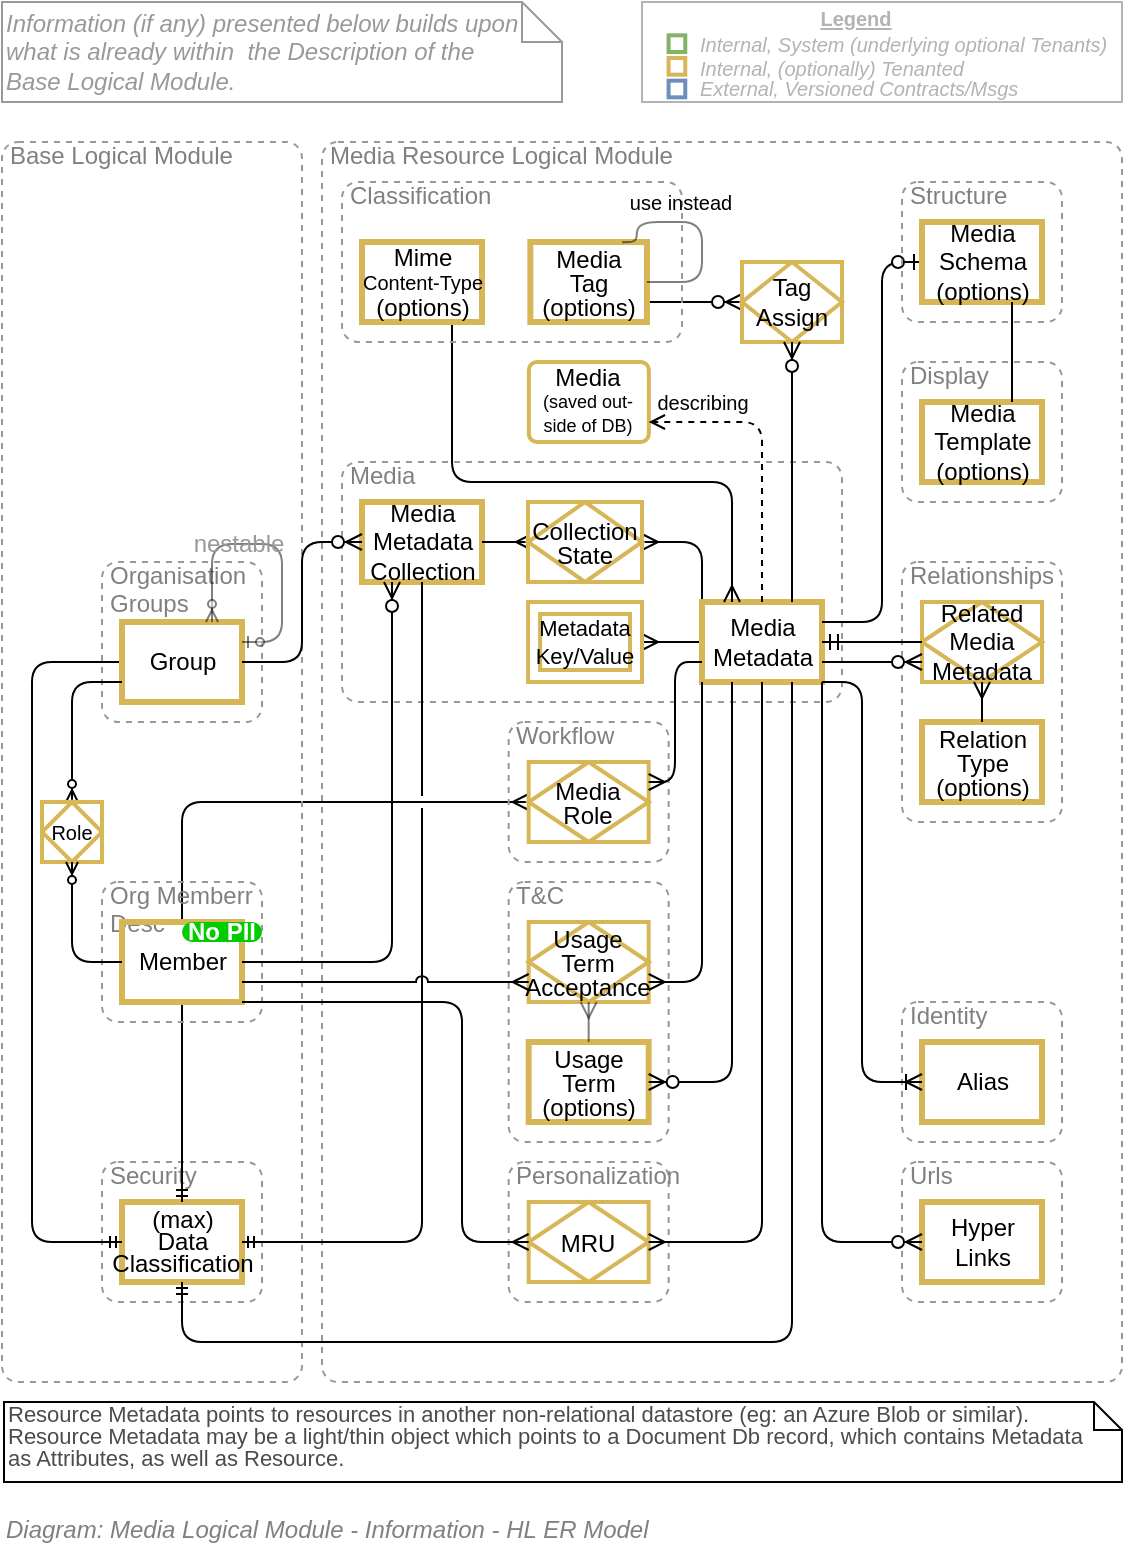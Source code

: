 <mxfile version="18.1.1" type="google" pages="28"><diagram name="Information/HL ER Model" id="qLy2fnuSK1E1wunsTTPn"><mxGraphModel grid="1" page="1" gridSize="10" guides="1" tooltips="1" connect="1" arrows="1" fold="1" pageScale="1" pageWidth="827" pageHeight="1169" math="0" shadow="0"><root><mxCell id="IaAJqthrFiEw-SFXK334-0"/><mxCell id="IaAJqthrFiEw-SFXK334-1" value="About" style="" parent="IaAJqthrFiEw-SFXK334-0"/><mxCell id="IaAJqthrFiEw-SFXK334-3" value="Title/Page" style="" visible="0" parent="IaAJqthrFiEw-SFXK334-0"/><mxCell id="IaAJqthrFiEw-SFXK334-4" value="" style="group;fontSize=10;" vertex="1" connectable="0" parent="IaAJqthrFiEw-SFXK334-3"><mxGeometry x="121" y="120" width="559" height="45" as="geometry"/></mxCell><mxCell id="IaAJqthrFiEw-SFXK334-5" value="&lt;font style=&quot;font-size: 11px&quot;&gt;Media Logical Module -&amp;nbsp;Information - HL ER Model&lt;/font&gt;" style="text;strokeColor=none;fillColor=none;html=1;fontSize=24;fontStyle=1;verticalAlign=middle;align=left;shadow=0;glass=0;comic=0;opacity=30;fontColor=#808080;" vertex="1" parent="IaAJqthrFiEw-SFXK334-4"><mxGeometry width="559" height="40" as="geometry"/></mxCell><mxCell id="IaAJqthrFiEw-SFXK334-6" value="" style="line;strokeWidth=2;html=1;shadow=0;glass=0;comic=0;fillColor=none;fontSize=10;fontColor=#CCCCCC;labelBackgroundColor=none;strokeColor=#CCCCCC;" vertex="1" parent="IaAJqthrFiEw-SFXK334-4"><mxGeometry y="35" width="559" height="10" as="geometry"/></mxCell><mxCell id="os5v5PxDM-lIAFGE_g-X-1" value="Title/Diagram" parent="IaAJqthrFiEw-SFXK334-0"/><mxCell id="os5v5PxDM-lIAFGE_g-X-2" value="&lt;font style=&quot;font-size: 12px&quot;&gt;Diagram: Media Logical Module -&amp;nbsp;Information - HL ER Model&lt;/font&gt;" style="text;strokeColor=none;fillColor=none;html=1;fontSize=24;fontStyle=2;verticalAlign=middle;align=left;shadow=0;glass=0;comic=0;opacity=30;fontColor=#808080;" vertex="1" parent="os5v5PxDM-lIAFGE_g-X-1"><mxGeometry x="120" y="930" width="520" height="20" as="geometry"/></mxCell><mxCell id="os5v5PxDM-lIAFGE_g-X-0" value="Context/Legend" parent="IaAJqthrFiEw-SFXK334-0"/><mxCell id="7K3YvFIoKeN6PttttXmR-0" value="" style="group" vertex="1" connectable="0" parent="os5v5PxDM-lIAFGE_g-X-0"><mxGeometry x="120" y="180" width="560" height="50" as="geometry"/></mxCell><UserObject label="Information (if any) presented below builds upon &lt;br&gt;what is already within&amp;nbsp; the Description of the &lt;br&gt;Base Logical Module." link="https://drive.google.com/file/d/1oMV0IeGAAscQwm4mQmpwyKH3BHNU0Zv-/view?usp=sharing" id="7K3YvFIoKeN6PttttXmR-1"><mxCell style="shape=note;size=20;whiteSpace=wrap;html=1;strokeWidth=1;fillColor=none;fontSize=12;align=left;fontStyle=2;strokeColor=#999999;fontColor=#999999;" vertex="1" parent="7K3YvFIoKeN6PttttXmR-0"><mxGeometry width="280" height="50" as="geometry"/></mxCell></UserObject><mxCell id="Bp8vcYQLY6qC-o_KXhdY-4" style="edgeStyle=elbowEdgeStyle;rounded=1;jumpStyle=arc;orthogonalLoop=1;jettySize=auto;html=1;entryX=0;entryY=0.5;entryDx=0;entryDy=0;labelBackgroundColor=none;startArrow=none;startFill=0;endArrow=ERmany;endFill=0;fontSize=12;fontColor=#000000;exitX=0.5;exitY=0;exitDx=0;exitDy=0;" edge="1" parent="os5v5PxDM-lIAFGE_g-X-0" source="20-0o0fpBcJVXRUIx4y8-75" target="Bp8vcYQLY6qC-o_KXhdY-1"><mxGeometry relative="1" as="geometry"><Array as="points"><mxPoint x="210" y="640"/></Array></mxGeometry></mxCell><mxCell id="vRzvifTq5-WPKcWLr2oC-0" value="" style="rounded=0;whiteSpace=wrap;html=1;fontSize=10;align=left;container=1;collapsible=0;fontColor=#B3B3B3;strokeColor=#B3B3B3;" vertex="1" parent="os5v5PxDM-lIAFGE_g-X-0"><mxGeometry x="440" y="180" width="240" height="50" as="geometry"/></mxCell><mxCell id="vRzvifTq5-WPKcWLr2oC-1" value="" style="whiteSpace=wrap;html=1;aspect=fixed;fillColor=none;strokeColor=#82b366;fontSize=10;align=left;fontStyle=2;strokeWidth=2;" vertex="1" parent="vRzvifTq5-WPKcWLr2oC-0"><mxGeometry x="13.294" y="16.667" width="8.333" height="8.333" as="geometry"/></mxCell><mxCell id="vRzvifTq5-WPKcWLr2oC-2" value="" style="whiteSpace=wrap;html=1;aspect=fixed;fillColor=none;strokeColor=#d6b656;fontSize=10;align=left;fontStyle=2;strokeWidth=2;" vertex="1" parent="vRzvifTq5-WPKcWLr2oC-0"><mxGeometry x="13.294" y="28" width="8.333" height="8.333" as="geometry"/></mxCell><mxCell id="vRzvifTq5-WPKcWLr2oC-3" value="" style="whiteSpace=wrap;html=1;aspect=fixed;fillColor=none;strokeColor=#6c8ebf;fontSize=10;align=left;fontStyle=2;strokeWidth=2;" vertex="1" parent="vRzvifTq5-WPKcWLr2oC-0"><mxGeometry x="13.294" y="39.333" width="8.333" height="8.333" as="geometry"/></mxCell><mxCell id="vRzvifTq5-WPKcWLr2oC-4" value="Internal, System (underlying optional Tenants)&amp;nbsp;" style="text;html=1;strokeColor=none;fillColor=none;align=left;verticalAlign=middle;whiteSpace=wrap;rounded=0;fontSize=10;fontStyle=2;fontColor=#B3B3B3;" vertex="1" parent="vRzvifTq5-WPKcWLr2oC-0"><mxGeometry x="26.595" y="16.667" width="213.405" height="8.333" as="geometry"/></mxCell><mxCell id="vRzvifTq5-WPKcWLr2oC-5" value="Internal, (optionally) Tenanted" style="text;html=1;strokeColor=none;fillColor=none;align=left;verticalAlign=middle;whiteSpace=wrap;rounded=0;fontSize=10;fontStyle=2;fontColor=#B3B3B3;" vertex="1" parent="vRzvifTq5-WPKcWLr2oC-0"><mxGeometry x="26.59" y="30" width="213.41" height="6.33" as="geometry"/></mxCell><mxCell id="vRzvifTq5-WPKcWLr2oC-6" value="External, Versioned Contracts/Msgs" style="text;html=1;strokeColor=none;fillColor=none;align=left;verticalAlign=middle;whiteSpace=wrap;rounded=0;fontSize=10;fontStyle=2;fontColor=#B3B3B3;" vertex="1" parent="vRzvifTq5-WPKcWLr2oC-0"><mxGeometry x="26.595" y="39.333" width="213.405" height="8.333" as="geometry"/></mxCell><mxCell id="vRzvifTq5-WPKcWLr2oC-7" value="Legend" style="text;html=1;strokeColor=none;fillColor=none;align=center;verticalAlign=middle;whiteSpace=wrap;rounded=0;fontSize=10;fontStyle=5;fontColor=#B3B3B3;" vertex="1" parent="vRzvifTq5-WPKcWLr2oC-0"><mxGeometry x="26.589" width="159.534" height="16.667" as="geometry"/></mxCell><mxCell id="IaAJqthrFiEw-SFXK334-7" value="ERD" style="" parent="IaAJqthrFiEw-SFXK334-0"/><UserObject label="Base Logical Module" link="https://www.draw.io/?lightbox=1&amp;layers=1&amp;nav=1&amp;page-id=8t2dG682JvFGZ9pn4Qgq&amp;title=Information%20Service%20-%20Base%20Logical%20Module%20-%20SAD%20-%20Diagrams.drawio#Uhttps%3A%2F%2Fdrive.google.com%2Fa%2Fministryof.tech%2Fuc%3Fid%3D1oMV0IeGAAscQwm4mQmpwyKH3BHNU0Zv-%26export%3Ddownload" id="ZFYgfmvr4aLUoe3ROwAs-9"><mxCell style="rounded=1;whiteSpace=wrap;html=1;strokeColor=#999999;strokeWidth=1;fillColor=none;dashed=1;verticalAlign=top;align=left;spacingLeft=4;spacing=0;spacingTop=-5;fontColor=#808080;arcSize=16;absoluteArcSize=1;collapsible=0;container=1;recursiveResize=0;fontSize=12;spacingBottom=0;imageHeight=24;labelPadding=24;snapToPoint=1;backgroundOutline=0;treeFolding=0;" vertex="1" parent="IaAJqthrFiEw-SFXK334-7"><mxGeometry x="120" y="250" width="150" height="620" as="geometry"><mxRectangle x="150" y="500" width="80" height="10" as="alternateBounds"/></mxGeometry></mxCell></UserObject><mxCell id="20-0o0fpBcJVXRUIx4y8-3" value="&lt;font style=&quot;font-size: 12px&quot;&gt;Security&lt;/font&gt;" style="rounded=1;whiteSpace=wrap;html=1;strokeColor=#999999;strokeWidth=1;fillColor=none;dashed=1;verticalAlign=top;align=left;spacingLeft=4;spacing=0;spacingTop=-5;fontColor=#808080;arcSize=16;absoluteArcSize=1;collapsible=0;container=1;recursiveResize=0;fontSize=12;" vertex="1" parent="ZFYgfmvr4aLUoe3ROwAs-9"><mxGeometry x="50" y="510" width="80" height="70" as="geometry"/></mxCell><mxCell id="20-0o0fpBcJVXRUIx4y8-4" value="&lt;p style=&quot;line-height: 90%&quot;&gt;(max)&lt;br&gt;Data&lt;br style=&quot;font-size: 12px&quot;&gt;Classification&lt;/p&gt;" style="html=1;strokeColor=#d6b656;fillColor=none;fontSize=12;strokeWidth=3;" vertex="1" parent="20-0o0fpBcJVXRUIx4y8-3"><mxGeometry x="10" y="20" width="60" height="40" as="geometry"/></mxCell><mxCell id="20-0o0fpBcJVXRUIx4y8-49" value="" style="endArrow=ERmandOne;endFill=0;endSize=4;html=1;fontSize=12;fontColor=#000000;startSize=4;entryX=0.5;entryY=0;entryDx=0;entryDy=0;jumpStyle=gap;rounded=1;sourcePerimeterSpacing=0;targetPerimeterSpacing=0;startArrow=none;startFill=0;exitX=0.5;exitY=1;exitDx=0;exitDy=0;" edge="1" parent="ZFYgfmvr4aLUoe3ROwAs-9" source="20-0o0fpBcJVXRUIx4y8-75" target="20-0o0fpBcJVXRUIx4y8-4"><mxGeometry width="160" relative="1" as="geometry"><mxPoint x="100" y="569.5" as="sourcePoint"/><mxPoint y="428.5" as="targetPoint"/></mxGeometry></mxCell><mxCell id="20-0o0fpBcJVXRUIx4y8-53" value="" style="endArrow=ERmandOne;endFill=0;endSize=4;html=1;fontSize=12;fontColor=#000000;startSize=4;jumpStyle=gap;rounded=1;entryX=0;entryY=0.5;entryDx=0;entryDy=0;sourcePerimeterSpacing=0;targetPerimeterSpacing=0;startArrow=none;startFill=0;exitX=0;exitY=0.5;exitDx=0;exitDy=0;edgeStyle=elbowEdgeStyle;" edge="1" parent="ZFYgfmvr4aLUoe3ROwAs-9" source="20-0o0fpBcJVXRUIx4y8-114" target="20-0o0fpBcJVXRUIx4y8-4"><mxGeometry width="160" relative="1" as="geometry"><mxPoint x="70" y="500" as="sourcePoint"/><mxPoint x="110" y="569" as="targetPoint"/><Array as="points"><mxPoint x="15" y="310"/><mxPoint x="20" y="330"/></Array></mxGeometry></mxCell><mxCell id="20-0o0fpBcJVXRUIx4y8-72" value="&lt;font style=&quot;font-size: 12px;&quot;&gt;&lt;span style=&quot;font-size: 12px;&quot;&gt;Org&amp;nbsp;&lt;/span&gt;Memberr Desc&lt;/font&gt;" style="rounded=1;whiteSpace=wrap;html=1;strokeColor=#999999;strokeWidth=1;fillColor=none;dashed=1;verticalAlign=top;align=left;spacingLeft=4;spacing=0;spacingTop=-5;fontColor=#808080;arcSize=16;absoluteArcSize=1;collapsible=0;container=1;recursiveResize=0;fontSize=12;" vertex="1" parent="ZFYgfmvr4aLUoe3ROwAs-9"><mxGeometry x="50" y="370" width="80" height="70" as="geometry"/></mxCell><mxCell id="20-0o0fpBcJVXRUIx4y8-75" value="Member" style="html=1;strokeColor=#d6b656;fillColor=none;fontSize=12;strokeWidth=3;" vertex="1" parent="20-0o0fpBcJVXRUIx4y8-72"><mxGeometry x="10" y="20" width="60" height="40" as="geometry"/></mxCell><mxCell id="20-0o0fpBcJVXRUIx4y8-77" value="No PII" style="rounded=1;fillColor=#00CC00;strokeColor=none;html=1;fontColor=#ffffff;align=center;verticalAlign=middle;whiteSpace=wrap;fontSize=12;fontStyle=1;arcSize=50;dashed=1;dashPattern=1 1;" vertex="1" parent="20-0o0fpBcJVXRUIx4y8-72"><mxGeometry x="40" y="20" width="40" height="10" as="geometry"/></mxCell><mxCell id="20-0o0fpBcJVXRUIx4y8-112" value="Organisation Groups" style="rounded=1;whiteSpace=wrap;html=1;strokeColor=#999999;strokeWidth=1;fillColor=none;dashed=1;verticalAlign=top;align=left;spacingLeft=4;spacing=0;spacingTop=-5;fontColor=#808080;arcSize=16;absoluteArcSize=1;collapsible=0;container=1;recursiveResize=0;fontSize=12;" vertex="1" parent="ZFYgfmvr4aLUoe3ROwAs-9"><mxGeometry x="50" y="210" width="80" height="80" as="geometry"/></mxCell><mxCell id="20-0o0fpBcJVXRUIx4y8-114" value="Group" style="html=1;strokeColor=#d6b656;fillColor=none;fontSize=12;strokeWidth=3;" vertex="1" parent="20-0o0fpBcJVXRUIx4y8-112"><mxGeometry x="10" y="30" width="60" height="40" as="geometry"/></mxCell><mxCell id="20-0o0fpBcJVXRUIx4y8-115" value="nestable" style="endArrow=ERzeroToMany;endFill=1;endSize=4;html=1;fontSize=12;fontColor=#999999;edgeStyle=orthogonalEdgeStyle;jumpStyle=gap;rounded=1;entryX=0.75;entryY=0;entryDx=0;entryDy=0;sourcePerimeterSpacing=0;targetPerimeterSpacing=0;startSize=4;startArrow=ERzeroToOne;startFill=1;exitX=1;exitY=0.25;exitDx=0;exitDy=0;opacity=50;labelBackgroundColor=none;" edge="1" parent="20-0o0fpBcJVXRUIx4y8-112" source="20-0o0fpBcJVXRUIx4y8-114" target="20-0o0fpBcJVXRUIx4y8-114"><mxGeometry x="0.273" width="160" relative="1" as="geometry"><mxPoint x="30" y="50" as="sourcePoint"/><mxPoint x="70" y="259" as="targetPoint"/><Array as="points"><mxPoint x="90" y="40"/><mxPoint x="90" y="-9"/><mxPoint x="55" y="-9"/></Array><mxPoint as="offset"/></mxGeometry></mxCell><mxCell id="20-0o0fpBcJVXRUIx4y8-124" style="rounded=1;orthogonalLoop=1;jettySize=auto;html=1;startArrow=none;startFill=0;endArrow=ERzeroToMany;endFill=1;endSize=4;startSize=4;jumpStyle=gap;fontSize=12;exitX=0;exitY=0.75;exitDx=0;exitDy=0;edgeStyle=elbowEdgeStyle;entryX=0.5;entryY=0;entryDx=0;entryDy=0;elbow=vertical;" edge="1" parent="ZFYgfmvr4aLUoe3ROwAs-9" source="20-0o0fpBcJVXRUIx4y8-114" target="vjNfi79rWnoO_QVbi4CE-4"><mxGeometry relative="1" as="geometry"><mxPoint x="90" y="189.5" as="sourcePoint"/><mxPoint x="60" y="320" as="targetPoint"/><Array as="points"><mxPoint x="40" y="270"/></Array></mxGeometry></mxCell><mxCell id="vjNfi79rWnoO_QVbi4CE-4" value="&lt;font style=&quot;font-size: 10px&quot;&gt;Role&lt;/font&gt;" style="shape=associativeEntity;whiteSpace=wrap;html=1;align=center;fillColor=none;strokeColor=#d6b656;strokeWidth=2;" vertex="1" parent="ZFYgfmvr4aLUoe3ROwAs-9"><mxGeometry x="20" y="330" width="30" height="30" as="geometry"/></mxCell><mxCell id="vjNfi79rWnoO_QVbi4CE-6" style="rounded=1;orthogonalLoop=1;jettySize=auto;html=1;startArrow=none;startFill=0;endArrow=ERzeroToMany;endFill=1;endSize=4;startSize=4;jumpStyle=gap;fontSize=12;exitX=0;exitY=0.5;exitDx=0;exitDy=0;edgeStyle=elbowEdgeStyle;entryX=0.5;entryY=1;entryDx=0;entryDy=0;elbow=vertical;" edge="1" parent="ZFYgfmvr4aLUoe3ROwAs-9" source="20-0o0fpBcJVXRUIx4y8-75" target="vjNfi79rWnoO_QVbi4CE-4"><mxGeometry relative="1" as="geometry"><mxPoint x="70" y="270" as="sourcePoint"/><mxPoint x="-15" y="295" as="targetPoint"/><Array as="points"><mxPoint x="40" y="410"/></Array></mxGeometry></mxCell><mxCell id="ZFYgfmvr4aLUoe3ROwAs-7" value="Media Resource Logical Module" style="rounded=1;whiteSpace=wrap;html=1;strokeColor=#999999;strokeWidth=1;fillColor=none;dashed=1;verticalAlign=top;align=left;spacingLeft=4;spacing=0;spacingTop=-5;fontColor=#808080;arcSize=16;absoluteArcSize=1;collapsible=0;container=1;recursiveResize=0;fontSize=12;spacingBottom=0;imageHeight=24;labelPadding=24;snapToPoint=1;backgroundOutline=0;treeFolding=0;" vertex="1" parent="IaAJqthrFiEw-SFXK334-7"><mxGeometry x="280" y="250" width="400" height="620" as="geometry"><mxRectangle x="150" y="500" width="80" height="10" as="alternateBounds"/></mxGeometry></mxCell><mxCell id="Ru5nRJ8qymewqnahtG9D-0" value="&lt;font style=&quot;font-size: 12px&quot;&gt;T&amp;amp;C&lt;/font&gt;" style="rounded=1;whiteSpace=wrap;html=1;strokeColor=#999999;strokeWidth=1;fillColor=none;dashed=1;verticalAlign=top;align=left;spacingLeft=4;spacing=0;spacingTop=-5;fontColor=#808080;arcSize=16;absoluteArcSize=1;collapsible=0;container=1;recursiveResize=0;fontSize=12;" vertex="1" parent="ZFYgfmvr4aLUoe3ROwAs-7"><mxGeometry x="93.33" y="370" width="80" height="130" as="geometry"/></mxCell><mxCell id="LtwXkFMq4IoQzNFVMbMO-24" value="&lt;p style=&quot;line-height: 100%&quot;&gt;Usage&lt;br&gt;Term &lt;br&gt;(options)&lt;/p&gt;" style="html=1;strokeColor=#d6b656;fillColor=none;fontSize=12;strokeWidth=3;" vertex="1" parent="Ru5nRJ8qymewqnahtG9D-0"><mxGeometry x="10" y="80" width="60" height="40" as="geometry"/></mxCell><mxCell id="LtwXkFMq4IoQzNFVMbMO-29" value="&lt;p style=&quot;line-height: 100%&quot;&gt;Usage Term &lt;br&gt;Acceptance&lt;/p&gt;" style="shape=associativeEntity;whiteSpace=wrap;html=1;align=center;fontFamily=Helvetica;fontSize=12;fontColor=#000000;strokeColor=#d6b656;strokeWidth=2;" vertex="1" parent="Ru5nRJ8qymewqnahtG9D-0"><mxGeometry x="10" y="20" width="60" height="40" as="geometry"/></mxCell><mxCell id="Ru5nRJ8qymewqnahtG9D-13" style="rounded=1;jumpStyle=arc;orthogonalLoop=1;jettySize=auto;html=1;labelBackgroundColor=none;startArrow=none;startFill=0;endArrow=ERmany;endFill=0;fontSize=12;fontColor=#999999;opacity=50;exitX=0.5;exitY=0;exitDx=0;exitDy=0;" edge="1" parent="Ru5nRJ8qymewqnahtG9D-0" source="LtwXkFMq4IoQzNFVMbMO-24" target="LtwXkFMq4IoQzNFVMbMO-29"><mxGeometry relative="1" as="geometry"><mxPoint x="410" y="490" as="sourcePoint"/><mxPoint x="410" y="380" as="targetPoint"/></mxGeometry></mxCell><mxCell id="LtwXkFMq4IoQzNFVMbMO-35" value="&lt;font style=&quot;font-size: 12px&quot;&gt;Relationships&lt;/font&gt;" style="rounded=1;whiteSpace=wrap;html=1;strokeColor=#999999;strokeWidth=1;fillColor=none;dashed=1;verticalAlign=top;align=left;spacingLeft=4;spacing=0;spacingTop=-5;fontColor=#808080;arcSize=16;absoluteArcSize=1;collapsible=0;container=1;recursiveResize=0;fontSize=12;" vertex="1" parent="ZFYgfmvr4aLUoe3ROwAs-7"><mxGeometry x="290" y="210" width="80" height="130" as="geometry"/></mxCell><mxCell id="1rwmvjM_9eod0yAfVATg-4" value="Related&lt;br&gt;Media Metadata" style="shape=associativeEntity;whiteSpace=wrap;html=1;align=center;fontFamily=Helvetica;fontSize=12;fontColor=#000000;strokeColor=#d6b656;strokeWidth=2;" vertex="1" parent="LtwXkFMq4IoQzNFVMbMO-35"><mxGeometry x="10" y="20" width="60" height="40" as="geometry"/></mxCell><mxCell id="LtwXkFMq4IoQzNFVMbMO-6" value="&lt;p style=&quot;line-height: 100%&quot;&gt;Relation&lt;br&gt;Type &lt;br&gt;(options)&lt;/p&gt;" style="html=1;strokeColor=#d6b656;fillColor=none;fontSize=12;strokeWidth=3;" vertex="1" parent="LtwXkFMq4IoQzNFVMbMO-35"><mxGeometry x="10" y="80" width="60" height="40" as="geometry"/></mxCell><mxCell id="LtwXkFMq4IoQzNFVMbMO-7" style="edgeStyle=orthogonalEdgeStyle;rounded=1;orthogonalLoop=1;jettySize=auto;html=1;startArrow=none;startFill=0;endArrow=ERmany;endFill=0;fontSize=12;" edge="1" parent="LtwXkFMq4IoQzNFVMbMO-35" source="LtwXkFMq4IoQzNFVMbMO-6" target="1rwmvjM_9eod0yAfVATg-4"><mxGeometry relative="1" as="geometry"/></mxCell><mxCell id="20-0o0fpBcJVXRUIx4y8-24" value="Media" style="rounded=1;whiteSpace=wrap;html=1;strokeColor=#999999;strokeWidth=1;fillColor=none;dashed=1;verticalAlign=top;align=left;spacingLeft=4;spacing=0;spacingTop=-5;fontColor=#808080;arcSize=16;absoluteArcSize=1;collapsible=0;container=1;recursiveResize=0;fontSize=12;" vertex="1" parent="ZFYgfmvr4aLUoe3ROwAs-7"><mxGeometry x="10" y="160" width="250" height="120" as="geometry"/></mxCell><mxCell id="20-0o0fpBcJVXRUIx4y8-27" value="Media&lt;br&gt;Metadata&lt;br style=&quot;font-size: 12px&quot;&gt;Collection" style="html=1;strokeColor=#d6b656;fillColor=none;fontSize=12;strokeWidth=3;" vertex="1" parent="20-0o0fpBcJVXRUIx4y8-24"><mxGeometry x="10" y="20" width="60" height="40" as="geometry"/></mxCell><mxCell id="BkTK19-_U5Z8vOO9cSxp-1" style="edgeStyle=elbowEdgeStyle;rounded=1;jumpStyle=arc;orthogonalLoop=1;jettySize=auto;elbow=vertical;html=1;entryX=1;entryY=0.5;entryDx=0;entryDy=0;labelBackgroundColor=none;startArrow=none;startFill=0;endArrow=ERmany;endFill=0;fontSize=12;fontColor=#000000;exitX=0;exitY=0;exitDx=0;exitDy=0;" edge="1" parent="20-0o0fpBcJVXRUIx4y8-24" source="20-0o0fpBcJVXRUIx4y8-25" target="BkTK19-_U5Z8vOO9cSxp-0"><mxGeometry relative="1" as="geometry"><Array as="points"><mxPoint x="190" y="40"/></Array></mxGeometry></mxCell><mxCell id="4X75ChWyFtkLwrdMxa2--1" style="edgeStyle=elbowEdgeStyle;rounded=1;jumpStyle=arc;orthogonalLoop=1;jettySize=auto;html=1;entryX=1;entryY=0.5;entryDx=0;entryDy=0;labelBackgroundColor=none;startArrow=none;startFill=0;endArrow=ERmany;endFill=0;strokeColor=#000000;fontSize=11;fontColor=#000000;" edge="1" parent="20-0o0fpBcJVXRUIx4y8-24" source="20-0o0fpBcJVXRUIx4y8-25" target="4X75ChWyFtkLwrdMxa2--0"><mxGeometry relative="1" as="geometry"/></mxCell><mxCell id="20-0o0fpBcJVXRUIx4y8-25" value="Media&lt;br style=&quot;font-size: 12px&quot;&gt;Metadata" style="html=1;strokeColor=#d6b656;fillColor=none;fontSize=12;strokeWidth=3;" vertex="1" parent="20-0o0fpBcJVXRUIx4y8-24"><mxGeometry x="180" y="70" width="60" height="40" as="geometry"/></mxCell><mxCell id="20-0o0fpBcJVXRUIx4y8-26" style="edgeStyle=orthogonalEdgeStyle;rounded=1;orthogonalLoop=1;jettySize=auto;html=1;entryX=0;entryY=0.5;entryDx=0;entryDy=0;endArrow=ERmany;endFill=0;strokeColor=#000000;fontFamily=Helvetica;fontSize=12;fontColor=#000000;startArrow=none;startFill=0;endSize=4;startSize=4;jumpStyle=gap;" edge="1" parent="20-0o0fpBcJVXRUIx4y8-24" source="20-0o0fpBcJVXRUIx4y8-27" target="BkTK19-_U5Z8vOO9cSxp-0"><mxGeometry relative="1" as="geometry"/></mxCell><mxCell id="BkTK19-_U5Z8vOO9cSxp-0" value="&lt;p style=&quot;line-height: 100%&quot;&gt;Collection&lt;br&gt;State&lt;/p&gt;" style="shape=associativeEntity;whiteSpace=wrap;html=1;align=center;fontFamily=Helvetica;fontSize=12;fontColor=#000000;strokeColor=#d6b656;strokeWidth=2;" vertex="1" parent="20-0o0fpBcJVXRUIx4y8-24"><mxGeometry x="93" y="20" width="57" height="40" as="geometry"/></mxCell><mxCell id="4X75ChWyFtkLwrdMxa2--0" value="Metadata&lt;br style=&quot;font-size: 11px;&quot;&gt;Key/Value" style="shape=ext;margin=3;double=1;whiteSpace=wrap;html=1;align=center;shadow=0;comic=0;strokeColor=#d6b656;fontSize=11;fillColor=none;strokeWidth=2;" vertex="1" parent="20-0o0fpBcJVXRUIx4y8-24"><mxGeometry x="93.05" y="70" width="56.95" height="40" as="geometry"/></mxCell><mxCell id="1rwmvjM_9eod0yAfVATg-9" style="rounded=1;orthogonalLoop=1;jettySize=auto;html=1;exitX=0;exitY=0.5;exitDx=0;exitDy=0;entryX=1;entryY=0.5;entryDx=0;entryDy=0;startArrow=none;startFill=0;endArrow=ERmandOne;endFill=0;strokeColor=#000000;fontSize=12;" edge="1" parent="ZFYgfmvr4aLUoe3ROwAs-7" source="1rwmvjM_9eod0yAfVATg-4" target="20-0o0fpBcJVXRUIx4y8-25"><mxGeometry relative="1" as="geometry"><Array as="points"><mxPoint x="280" y="250"/></Array></mxGeometry></mxCell><mxCell id="1rwmvjM_9eod0yAfVATg-8" style="rounded=1;orthogonalLoop=1;jettySize=auto;html=1;startArrow=none;startFill=0;endArrow=ERzeroToMany;endFill=1;strokeColor=#000000;fontSize=12;entryX=0;entryY=0.75;entryDx=0;entryDy=0;" edge="1" parent="ZFYgfmvr4aLUoe3ROwAs-7" target="1rwmvjM_9eod0yAfVATg-4"><mxGeometry relative="1" as="geometry"><mxPoint x="250" y="260" as="sourcePoint"/><mxPoint x="320" y="330" as="targetPoint"/><Array as="points"><mxPoint x="270" y="260"/><mxPoint x="290" y="260"/></Array></mxGeometry></mxCell><mxCell id="1rwmvjM_9eod0yAfVATg-1" style="edgeStyle=orthogonalEdgeStyle;rounded=1;orthogonalLoop=1;jettySize=auto;html=1;exitX=1;exitY=0.25;exitDx=0;exitDy=0;entryX=0;entryY=0.5;entryDx=0;entryDy=0;startArrow=none;startFill=0;endArrow=ERzeroToOne;endFill=1;strokeColor=#000000;fontSize=12;" edge="1" parent="ZFYgfmvr4aLUoe3ROwAs-7" source="20-0o0fpBcJVXRUIx4y8-25" target="1rwmvjM_9eod0yAfVATg-0"><mxGeometry relative="1" as="geometry"><Array as="points"><mxPoint x="280" y="240"/><mxPoint x="280" y="60"/></Array></mxGeometry></mxCell><mxCell id="LtwXkFMq4IoQzNFVMbMO-28" style="edgeStyle=elbowEdgeStyle;rounded=1;orthogonalLoop=1;jettySize=auto;html=1;exitX=0.25;exitY=1;exitDx=0;exitDy=0;entryX=1;entryY=0.5;entryDx=0;entryDy=0;startArrow=none;startFill=0;endArrow=ERzeroToMany;endFill=1;strokeColor=#000000;fontSize=12;elbow=vertical;" edge="1" parent="ZFYgfmvr4aLUoe3ROwAs-7" source="20-0o0fpBcJVXRUIx4y8-25" target="LtwXkFMq4IoQzNFVMbMO-24"><mxGeometry relative="1" as="geometry"><mxPoint x="325" y="349.5" as="sourcePoint"/><mxPoint x="360" y="300" as="targetPoint"/><Array as="points"><mxPoint x="205" y="470"/></Array></mxGeometry></mxCell><mxCell id="LtwXkFMq4IoQzNFVMbMO-37" value="&lt;font style=&quot;font-size: 12px&quot;&gt;Structure&lt;/font&gt;" style="rounded=1;whiteSpace=wrap;html=1;strokeColor=#999999;strokeWidth=1;fillColor=none;dashed=1;verticalAlign=top;align=left;spacingLeft=4;spacing=0;spacingTop=-5;fontColor=#808080;arcSize=16;absoluteArcSize=1;collapsible=0;container=1;recursiveResize=0;fontSize=12;" vertex="1" parent="ZFYgfmvr4aLUoe3ROwAs-7"><mxGeometry x="290" y="20" width="80" height="70" as="geometry"/></mxCell><mxCell id="1rwmvjM_9eod0yAfVATg-0" value="Media&lt;br style=&quot;font-size: 12px&quot;&gt;Schema&lt;br&gt;(options)" style="html=1;strokeColor=#d6b656;fillColor=none;fontSize=12;strokeWidth=3;" vertex="1" parent="LtwXkFMq4IoQzNFVMbMO-37"><mxGeometry x="10" y="20" width="60" height="40" as="geometry"/></mxCell><mxCell id="LtwXkFMq4IoQzNFVMbMO-32" style="rounded=1;jumpStyle=arc;orthogonalLoop=1;jettySize=auto;html=1;labelBackgroundColor=none;startArrow=ERmany;startFill=0;endArrow=none;endFill=0;fontSize=12;fontColor=#999999;exitX=1;exitY=0.75;exitDx=0;exitDy=0;entryX=0;entryY=1;entryDx=0;entryDy=0;edgeStyle=elbowEdgeStyle;" edge="1" parent="ZFYgfmvr4aLUoe3ROwAs-7" source="LtwXkFMq4IoQzNFVMbMO-29" target="20-0o0fpBcJVXRUIx4y8-25"><mxGeometry relative="1" as="geometry"><mxPoint x="130" y="400" as="sourcePoint"/><mxPoint x="130" y="360" as="targetPoint"/><Array as="points"><mxPoint x="190" y="310"/></Array></mxGeometry></mxCell><mxCell id="Ru5nRJ8qymewqnahtG9D-7" value="&lt;font style=&quot;font-size: 12px&quot;&gt;Personalization&lt;/font&gt;" style="rounded=1;whiteSpace=wrap;html=1;strokeColor=#999999;strokeWidth=1;fillColor=none;dashed=1;verticalAlign=top;align=left;spacingLeft=4;spacing=0;spacingTop=-5;fontColor=#808080;arcSize=16;absoluteArcSize=1;collapsible=0;container=1;recursiveResize=0;fontSize=12;" vertex="1" parent="ZFYgfmvr4aLUoe3ROwAs-7"><mxGeometry x="93.33" y="510" width="80" height="70" as="geometry"/></mxCell><mxCell id="LtwXkFMq4IoQzNFVMbMO-30" value="&lt;p style=&quot;line-height: 100%&quot;&gt;MRU&lt;br&gt;&lt;/p&gt;" style="shape=associativeEntity;whiteSpace=wrap;html=1;align=center;fontFamily=Helvetica;fontSize=12;fontColor=#000000;strokeColor=#d6b656;strokeWidth=2;" vertex="1" parent="Ru5nRJ8qymewqnahtG9D-7"><mxGeometry x="10" y="20" width="60" height="40" as="geometry"/></mxCell><mxCell id="Ru5nRJ8qymewqnahtG9D-16" style="edgeStyle=orthogonalEdgeStyle;rounded=1;orthogonalLoop=1;jettySize=auto;html=1;entryX=0.5;entryY=1;entryDx=0;entryDy=0;endArrow=none;endFill=0;exitX=1;exitY=0.5;exitDx=0;exitDy=0;startArrow=ERmany;startFill=0;" edge="1" parent="ZFYgfmvr4aLUoe3ROwAs-7" source="LtwXkFMq4IoQzNFVMbMO-30" target="20-0o0fpBcJVXRUIx4y8-25"><mxGeometry relative="1" as="geometry"/></mxCell><mxCell id="9aoXyO8EkaJSmDoiRnWK-3" style="edgeStyle=elbowEdgeStyle;rounded=1;jumpStyle=arc;orthogonalLoop=1;jettySize=auto;html=1;entryX=0.75;entryY=1;entryDx=0;entryDy=0;labelBackgroundColor=none;startArrow=ERmany;startFill=0;endArrow=none;endFill=0;fontSize=12;fontColor=#000000;exitX=0.25;exitY=0;exitDx=0;exitDy=0;elbow=vertical;strokeColor=#000000;" edge="1" parent="ZFYgfmvr4aLUoe3ROwAs-7" source="20-0o0fpBcJVXRUIx4y8-25" target="9aoXyO8EkaJSmDoiRnWK-1"><mxGeometry relative="1" as="geometry"><Array as="points"><mxPoint x="130" y="170"/></Array></mxGeometry></mxCell><mxCell id="vjNfi79rWnoO_QVbi4CE-9" style="rounded=1;orthogonalLoop=1;jettySize=auto;html=1;entryX=0;entryY=0.5;entryDx=0;entryDy=0;startArrow=none;startFill=0;endArrow=ERzeroToMany;endFill=1;strokeColor=#000000;fontSize=12;exitX=1;exitY=0.75;exitDx=0;exitDy=0;" edge="1" parent="ZFYgfmvr4aLUoe3ROwAs-7" source="1rwmvjM_9eod0yAfVATg-2" target="vjNfi79rWnoO_QVbi4CE-7"><mxGeometry relative="1" as="geometry"><mxPoint x="230" y="240" as="sourcePoint"/><mxPoint x="195" y="220" as="targetPoint"/></mxGeometry></mxCell><mxCell id="vjNfi79rWnoO_QVbi4CE-7" value="Tag Assign" style="shape=associativeEntity;whiteSpace=wrap;html=1;align=center;fillColor=none;strokeColor=#d6b656;strokeWidth=2;" vertex="1" parent="ZFYgfmvr4aLUoe3ROwAs-7"><mxGeometry x="210" y="60" width="50" height="40" as="geometry"/></mxCell><mxCell id="1rwmvjM_9eod0yAfVATg-3" style="rounded=1;orthogonalLoop=1;jettySize=auto;html=1;entryX=0.5;entryY=1;entryDx=0;entryDy=0;startArrow=none;startFill=0;endArrow=ERzeroToMany;endFill=1;strokeColor=#000000;fontSize=12;exitX=0.75;exitY=0;exitDx=0;exitDy=0;" edge="1" parent="ZFYgfmvr4aLUoe3ROwAs-7" source="20-0o0fpBcJVXRUIx4y8-25" target="vjNfi79rWnoO_QVbi4CE-7"><mxGeometry relative="1" as="geometry"><mxPoint x="220" y="190" as="sourcePoint"/><Array as="points"><mxPoint x="235" y="148"/></Array></mxGeometry></mxCell><mxCell id="1gteKkSi1928GNJY_rQg-2" value="&lt;font style=&quot;font-size: 12px&quot;&gt;Display&lt;/font&gt;" style="rounded=1;whiteSpace=wrap;html=1;strokeColor=#999999;strokeWidth=1;fillColor=none;dashed=1;verticalAlign=top;align=left;spacingLeft=4;spacing=0;spacingTop=-5;fontColor=#808080;arcSize=16;absoluteArcSize=1;collapsible=0;container=1;recursiveResize=0;fontSize=12;" vertex="1" parent="ZFYgfmvr4aLUoe3ROwAs-7"><mxGeometry x="290" y="110" width="80" height="70" as="geometry"/></mxCell><mxCell id="1gteKkSi1928GNJY_rQg-3" value="Media&lt;br style=&quot;font-size: 12px&quot;&gt;Template&lt;br&gt;(options)" style="html=1;strokeColor=#d6b656;fillColor=none;fontSize=12;strokeWidth=3;" vertex="1" parent="1gteKkSi1928GNJY_rQg-2"><mxGeometry x="10" y="20" width="60" height="40" as="geometry"/></mxCell><mxCell id="1gteKkSi1928GNJY_rQg-4" style="edgeStyle=elbowEdgeStyle;rounded=1;jumpStyle=arc;orthogonalLoop=1;jettySize=auto;elbow=vertical;html=1;entryX=0.75;entryY=0;entryDx=0;entryDy=0;labelBackgroundColor=none;startArrow=none;startFill=0;endArrow=none;endFill=0;fontSize=12;fontColor=#000000;exitX=0.75;exitY=1;exitDx=0;exitDy=0;" edge="1" parent="ZFYgfmvr4aLUoe3ROwAs-7" source="1rwmvjM_9eod0yAfVATg-0" target="1gteKkSi1928GNJY_rQg-3"><mxGeometry relative="1" as="geometry"/></mxCell><mxCell id="URrh1MLkrcNe65ATDvA8-1" value="&lt;font style=&quot;font-size: 12px&quot;&gt;Identity&lt;/font&gt;" style="rounded=1;whiteSpace=wrap;html=1;strokeColor=#999999;strokeWidth=1;fillColor=none;dashed=1;verticalAlign=top;align=left;spacingLeft=4;spacing=0;spacingTop=-5;fontColor=#808080;arcSize=16;absoluteArcSize=1;collapsible=0;container=1;recursiveResize=0;fontSize=12;" vertex="1" parent="ZFYgfmvr4aLUoe3ROwAs-7"><mxGeometry x="290" y="430" width="80" height="70" as="geometry"/></mxCell><mxCell id="URrh1MLkrcNe65ATDvA8-2" value="Alias" style="html=1;strokeColor=#d6b656;fillColor=none;fontSize=12;strokeWidth=3;" vertex="1" parent="URrh1MLkrcNe65ATDvA8-1"><mxGeometry x="10" y="20" width="60" height="40" as="geometry"/></mxCell><mxCell id="URrh1MLkrcNe65ATDvA8-6" style="edgeStyle=none;rounded=1;jumpStyle=arc;orthogonalLoop=1;jettySize=auto;html=1;entryX=0;entryY=0.5;entryDx=0;entryDy=0;labelBackgroundColor=none;startArrow=none;startFill=0;endArrow=ERoneToMany;endFill=0;fontSize=12;fontColor=#000000;exitX=1;exitY=1;exitDx=0;exitDy=0;" edge="1" parent="ZFYgfmvr4aLUoe3ROwAs-7" source="20-0o0fpBcJVXRUIx4y8-25" target="URrh1MLkrcNe65ATDvA8-2"><mxGeometry relative="1" as="geometry"><Array as="points"><mxPoint x="270" y="270"/><mxPoint x="270" y="470"/></Array></mxGeometry></mxCell><mxCell id="Bp8vcYQLY6qC-o_KXhdY-0" value="&lt;font style=&quot;font-size: 12px&quot;&gt;Workflow&lt;/font&gt;" style="rounded=1;whiteSpace=wrap;html=1;strokeColor=#999999;strokeWidth=1;fillColor=none;dashed=1;verticalAlign=top;align=left;spacingLeft=4;spacing=0;spacingTop=-5;fontColor=#808080;arcSize=16;absoluteArcSize=1;collapsible=0;container=1;recursiveResize=0;fontSize=12;" vertex="1" parent="ZFYgfmvr4aLUoe3ROwAs-7"><mxGeometry x="93.33" y="290" width="80" height="70" as="geometry"/></mxCell><mxCell id="Bp8vcYQLY6qC-o_KXhdY-1" value="&lt;p style=&quot;line-height: 100%&quot;&gt;Media&lt;br&gt;Role&lt;br&gt;&lt;/p&gt;" style="shape=associativeEntity;whiteSpace=wrap;html=1;align=center;fontFamily=Helvetica;fontSize=12;fontColor=#000000;strokeColor=#d6b656;strokeWidth=2;" vertex="1" parent="Bp8vcYQLY6qC-o_KXhdY-0"><mxGeometry x="10" y="20" width="60" height="40" as="geometry"/></mxCell><mxCell id="Bp8vcYQLY6qC-o_KXhdY-3" style="edgeStyle=elbowEdgeStyle;rounded=1;jumpStyle=arc;orthogonalLoop=1;jettySize=auto;html=1;exitX=0;exitY=0.75;exitDx=0;exitDy=0;entryX=1;entryY=0.25;entryDx=0;entryDy=0;labelBackgroundColor=none;startArrow=none;startFill=0;endArrow=ERmany;endFill=0;fontSize=12;fontColor=#000000;" edge="1" parent="ZFYgfmvr4aLUoe3ROwAs-7" source="20-0o0fpBcJVXRUIx4y8-25" target="Bp8vcYQLY6qC-o_KXhdY-1"><mxGeometry relative="1" as="geometry"/></mxCell><mxCell id="G6j5C_UbXvlligGtBmxD-0" value="&lt;font style=&quot;font-size: 12px&quot;&gt;Urls&lt;/font&gt;" style="rounded=1;whiteSpace=wrap;html=1;strokeColor=#999999;strokeWidth=1;fillColor=none;dashed=1;verticalAlign=top;align=left;spacingLeft=4;spacing=0;spacingTop=-5;fontColor=#808080;arcSize=16;absoluteArcSize=1;collapsible=0;container=1;recursiveResize=0;fontSize=12;" vertex="1" parent="ZFYgfmvr4aLUoe3ROwAs-7"><mxGeometry x="290" y="510" width="80" height="70" as="geometry"/></mxCell><mxCell id="G6j5C_UbXvlligGtBmxD-1" value="Hyper&lt;br&gt;Links" style="html=1;strokeColor=#d6b656;fillColor=none;fontSize=12;strokeWidth=3;" vertex="1" parent="G6j5C_UbXvlligGtBmxD-0"><mxGeometry x="10" y="20" width="60" height="40" as="geometry"/></mxCell><mxCell id="G6j5C_UbXvlligGtBmxD-2" style="rounded=1;orthogonalLoop=1;jettySize=auto;html=1;startArrow=none;startFill=0;endArrow=ERzeroToMany;endFill=1;strokeColor=#000000;fontSize=12;entryX=0;entryY=0.5;entryDx=0;entryDy=0;exitX=1;exitY=1;exitDx=0;exitDy=0;edgeStyle=elbowEdgeStyle;" edge="1" parent="ZFYgfmvr4aLUoe3ROwAs-7" source="20-0o0fpBcJVXRUIx4y8-25" target="G6j5C_UbXvlligGtBmxD-1"><mxGeometry relative="1" as="geometry"><mxPoint x="470" y="530" as="sourcePoint"/><mxPoint x="590" y="520" as="targetPoint"/><Array as="points"><mxPoint x="250" y="370"/></Array></mxGeometry></mxCell><mxCell id="DM1QAHe4EhUFZJzb1o_8-0" value="&lt;p style=&quot;line-height: 90%&quot;&gt;Media &lt;font style=&quot;font-size: 9px&quot;&gt;(saved out-side of DB)&lt;/font&gt;&lt;/p&gt;" style="rounded=1;arcSize=10;whiteSpace=wrap;html=1;align=center;fontFamily=Helvetica;fontSize=12;fontColor=#000000;strokeColor=#d6b656;strokeWidth=2;" vertex="1" parent="ZFYgfmvr4aLUoe3ROwAs-7"><mxGeometry x="103.42" y="110" width="60" height="40" as="geometry"/></mxCell><mxCell id="Ru5nRJ8qymewqnahtG9D-5" value="&lt;font style=&quot;font-size: 12px&quot;&gt;Classification&lt;/font&gt;" style="rounded=1;whiteSpace=wrap;html=1;strokeColor=#999999;strokeWidth=1;fillColor=none;dashed=1;verticalAlign=top;align=left;spacingLeft=4;spacing=0;spacingTop=-5;fontColor=#808080;arcSize=16;absoluteArcSize=1;collapsible=0;container=1;recursiveResize=0;fontSize=12;" vertex="1" parent="ZFYgfmvr4aLUoe3ROwAs-7"><mxGeometry x="10" y="20" width="170" height="80" as="geometry"/></mxCell><mxCell id="9aoXyO8EkaJSmDoiRnWK-1" value="&lt;p style=&quot;line-height: 100%&quot;&gt;Mime &lt;br&gt;&lt;font style=&quot;font-size: 10px&quot;&gt;Content-Type&lt;/font&gt;&lt;br&gt;(options)&lt;/p&gt;" style="html=1;strokeColor=#d6b656;fillColor=none;fontSize=12;strokeWidth=3;" vertex="1" parent="Ru5nRJ8qymewqnahtG9D-5"><mxGeometry x="10" y="30" width="60" height="40" as="geometry"/></mxCell><mxCell id="1rwmvjM_9eod0yAfVATg-2" value="&lt;p style=&quot;line-height: 100%&quot;&gt;Media&lt;br style=&quot;font-size: 12px&quot;&gt;Tag &lt;br&gt;(options)&lt;/p&gt;" style="html=1;strokeColor=#d6b656;fillColor=none;fontSize=12;strokeWidth=3;" vertex="1" parent="Ru5nRJ8qymewqnahtG9D-5"><mxGeometry x="94.17" y="30" width="58.3" height="40" as="geometry"/></mxCell><mxCell id="iLtoXBQCoTeytMllLcW4-1" value="&lt;font style=&quot;font-size: 10px ; line-height: 90%&quot;&gt;use instead&lt;/font&gt;" style="rounded=1;jumpStyle=arc;orthogonalLoop=1;jettySize=auto;elbow=vertical;html=1;labelBackgroundColor=none;startArrow=none;startFill=0;endArrow=none;endFill=0;fontSize=12;fontColor=#000000;opacity=50;exitX=1;exitY=0.5;exitDx=0;exitDy=0;entryX=0.787;entryY=0.003;entryDx=0;entryDy=0;entryPerimeter=0;" edge="1" parent="Ru5nRJ8qymewqnahtG9D-5" source="1rwmvjM_9eod0yAfVATg-2" target="1rwmvjM_9eod0yAfVATg-2"><mxGeometry x="0.295" y="-10" relative="1" as="geometry"><mxPoint x="145" y="40" as="targetPoint"/><Array as="points"><mxPoint x="180" y="50"/><mxPoint x="180" y="20"/><mxPoint x="148" y="20"/><mxPoint x="147" y="30"/></Array><mxPoint as="offset"/></mxGeometry></mxCell><mxCell id="JWK0wSKL6MmSb6JC7oDO-0" value="&lt;font style=&quot;font-size: 10px&quot;&gt;describing&lt;/font&gt;" style="edgeStyle=elbowEdgeStyle;rounded=1;jumpStyle=arc;orthogonalLoop=1;jettySize=auto;html=1;labelBackgroundColor=none;startArrow=none;startFill=0;endArrow=open;endFill=0;strokeColor=#000000;fontSize=12;fontColor=#000000;exitX=0.5;exitY=0;exitDx=0;exitDy=0;entryX=1;entryY=0.75;entryDx=0;entryDy=0;dashed=1;" edge="1" parent="ZFYgfmvr4aLUoe3ROwAs-7" source="20-0o0fpBcJVXRUIx4y8-25" target="DM1QAHe4EhUFZJzb1o_8-0"><mxGeometry x="0.637" y="-10" relative="1" as="geometry"><Array as="points"><mxPoint x="220" y="190"/><mxPoint x="210" y="140"/></Array><mxPoint as="offset"/></mxGeometry></mxCell><mxCell id="20-0o0fpBcJVXRUIx4y8-47" value="" style="endArrow=ERmandOne;endFill=0;endSize=4;html=1;fontSize=12;fontColor=#000000;exitX=0.75;exitY=1;exitDx=0;exitDy=0;startSize=4;entryX=0.5;entryY=1;entryDx=0;entryDy=0;jumpStyle=gap;rounded=1;sourcePerimeterSpacing=0;targetPerimeterSpacing=0;startArrow=none;startFill=0;edgeStyle=orthogonalEdgeStyle;" edge="1" parent="IaAJqthrFiEw-SFXK334-7" source="20-0o0fpBcJVXRUIx4y8-25" target="20-0o0fpBcJVXRUIx4y8-4"><mxGeometry width="160" relative="1" as="geometry"><mxPoint x="272" y="759.5" as="sourcePoint"/><mxPoint x="312" y="759.5" as="targetPoint"/><Array as="points"><mxPoint x="515" y="850"/><mxPoint x="210" y="850"/></Array></mxGeometry></mxCell><mxCell id="ZFYgfmvr4aLUoe3ROwAs-4" value="" style="endArrow=ERmandOne;endFill=0;endSize=4;html=1;fontSize=12;fontColor=#000000;exitX=0.5;exitY=1;exitDx=0;exitDy=0;startSize=4;entryX=1;entryY=0.5;entryDx=0;entryDy=0;jumpStyle=gap;rounded=1;sourcePerimeterSpacing=0;targetPerimeterSpacing=0;startArrow=none;startFill=0;elbow=vertical;edgeStyle=elbowEdgeStyle;" edge="1" parent="IaAJqthrFiEw-SFXK334-7" source="20-0o0fpBcJVXRUIx4y8-27" target="20-0o0fpBcJVXRUIx4y8-4"><mxGeometry width="160" relative="1" as="geometry"><mxPoint x="447" y="580" as="sourcePoint"/><mxPoint x="232" y="630" as="targetPoint"/><Array as="points"><mxPoint x="290" y="800"/></Array></mxGeometry></mxCell><mxCell id="LtwXkFMq4IoQzNFVMbMO-1" style="edgeStyle=orthogonalEdgeStyle;rounded=1;orthogonalLoop=1;jettySize=auto;html=1;entryX=0;entryY=0.5;entryDx=0;entryDy=0;endArrow=ERzeroToMany;endFill=1;fontSize=12;exitX=1;exitY=0.5;exitDx=0;exitDy=0;" edge="1" parent="IaAJqthrFiEw-SFXK334-7" source="20-0o0fpBcJVXRUIx4y8-114" target="20-0o0fpBcJVXRUIx4y8-27"><mxGeometry relative="1" as="geometry"><mxPoint x="400" y="410" as="sourcePoint"/><Array as="points"/></mxGeometry></mxCell><mxCell id="LtwXkFMq4IoQzNFVMbMO-4" style="edgeStyle=elbowEdgeStyle;rounded=1;orthogonalLoop=1;jettySize=auto;html=1;exitX=0.25;exitY=1;exitDx=0;exitDy=0;entryX=1;entryY=0.5;entryDx=0;entryDy=0;startArrow=ERzeroToMany;startFill=1;endArrow=none;endFill=0;fontSize=12;elbow=vertical;" edge="1" parent="IaAJqthrFiEw-SFXK334-7" source="20-0o0fpBcJVXRUIx4y8-27" target="20-0o0fpBcJVXRUIx4y8-75"><mxGeometry relative="1" as="geometry"><mxPoint x="400" y="530" as="targetPoint"/><Array as="points"><mxPoint x="280" y="660"/></Array></mxGeometry></mxCell><mxCell id="LtwXkFMq4IoQzNFVMbMO-39" style="rounded=1;jumpStyle=arc;orthogonalLoop=1;jettySize=auto;html=1;labelBackgroundColor=none;startArrow=none;startFill=0;endArrow=ERmany;endFill=0;fontSize=12;fontColor=#999999;exitX=1;exitY=0.75;exitDx=0;exitDy=0;entryX=0;entryY=0.75;entryDx=0;entryDy=0;" edge="1" parent="IaAJqthrFiEw-SFXK334-7" source="20-0o0fpBcJVXRUIx4y8-75" target="LtwXkFMq4IoQzNFVMbMO-29"><mxGeometry relative="1" as="geometry"><mxPoint x="290" y="599.483" as="sourcePoint"/><mxPoint x="400" y="440" as="targetPoint"/><Array as="points"><mxPoint x="340" y="670"/></Array></mxGeometry></mxCell><mxCell id="Ru5nRJ8qymewqnahtG9D-15" style="edgeStyle=orthogonalEdgeStyle;rounded=1;orthogonalLoop=1;jettySize=auto;html=1;entryX=0;entryY=0.5;entryDx=0;entryDy=0;exitX=1;exitY=1;exitDx=0;exitDy=0;endArrow=ERmany;endFill=0;" edge="1" parent="IaAJqthrFiEw-SFXK334-7" source="20-0o0fpBcJVXRUIx4y8-75" target="LtwXkFMq4IoQzNFVMbMO-30"><mxGeometry relative="1" as="geometry"><Array as="points"><mxPoint x="350" y="680"/><mxPoint x="350" y="800"/></Array></mxGeometry></mxCell><mxCell id="Ru5nRJ8qymewqnahtG9D-18" value="&lt;p style=&quot;line-height: 100% ; font-size: 11px&quot;&gt;Resource Metadata points to resources in another non-relational datastore (eg: an Azure Blob or similar).&lt;br&gt;Resource Metadata may be a light/thin object which points to a Document Db record, which contains Metadata as Attributes, as well as Resource.&lt;/p&gt;" style="shape=note;whiteSpace=wrap;html=1;size=14;verticalAlign=middle;align=left;spacingTop=-6;fontSize=12;textOpacity=70;spacingRight=16;" vertex="1" parent="IaAJqthrFiEw-SFXK334-7"><mxGeometry x="121" y="880" width="559" height="40" as="geometry"/></mxCell><UserObject label="" tooltip="ABOUT&#10;&#10;NOTES&#10;Note that it's common practice to use Document Dbs for Resource Storage, at the expense of Relationality. I will recommend against that.&#10;Notice that Base Member has no PII. This provides less of a leak surface in case of breach, as well as making it easier to comply with EU's RTBF rules.&#10;Notice that a Collection has a Max Data Classification, so that if a new Resource is higher, it can't be added to the collection. And an organisation Member can't access a Record unless he has clearance to see records with a Data Classification equal or lower than his.&#10;Notice that Resources can be anything, but can also be constrained to meet a specific Format/Schema.&#10;Every time a Resource is accessed/Viewed, the UTC datetime within the MRU record associated to the Record is updated, to provide ordering of Resources. (Auditing is done elsewhere). " id="vjNfi79rWnoO_QVbi4CE-0"><mxCell style="shape=image;html=1;verticalAlign=top;verticalLabelPosition=bottom;labelBackgroundColor=#ffffff;imageAspect=0;aspect=fixed;image=https://cdn1.iconfinder.com/data/icons/hawcons/32/699014-icon-28-information-128.png;shadow=0;dashed=0;fontFamily=Helvetica;fontSize=12;fontColor=#000000;align=center;strokeColor=#000000;fillColor=#505050;dashPattern=1 1;" vertex="1" parent="IaAJqthrFiEw-SFXK334-7"><mxGeometry x="660" y="860" width="20" height="20" as="geometry"/></mxCell></UserObject></root></mxGraphModel></diagram><diagram id="rzXZEH6rwU2i2lAi1R_b" name="Information/HL ER Model/Description"><mxGraphModel dx="1248" dy="711" grid="1" gridSize="10" guides="1" tooltips="1" connect="1" arrows="1" fold="1" page="1" pageScale="1" pageWidth="827" pageHeight="1169" math="0" shadow="0"><root><mxCell id="C5Vpe9k4PtqbpMz-FIMY-0"/><mxCell id="lU8GboCDm542TgU6iiXu-3" value="About" parent="C5Vpe9k4PtqbpMz-FIMY-0"/><mxCell id="C5Vpe9k4PtqbpMz-FIMY-1" value="Title/Page" parent="C5Vpe9k4PtqbpMz-FIMY-0" visible="0"/><mxCell id="5plB05YL9cj5Uuonmpea-0" value="" style="group;fontSize=10;" parent="C5Vpe9k4PtqbpMz-FIMY-1" vertex="1" connectable="0"><mxGeometry x="121" y="120" width="559" height="45" as="geometry"/></mxCell><mxCell id="5plB05YL9cj5Uuonmpea-1" value="&lt;font style=&quot;font-size: 11px&quot;&gt;Media Logical Module -&amp;nbsp;Information - HL ER Model Description&lt;/font&gt;" style="text;strokeColor=none;fillColor=none;html=1;fontSize=24;fontStyle=1;verticalAlign=middle;align=left;shadow=0;glass=0;comic=0;opacity=30;fontColor=#808080;" parent="5plB05YL9cj5Uuonmpea-0" vertex="1"><mxGeometry width="559" height="40" as="geometry"/></mxCell><mxCell id="5plB05YL9cj5Uuonmpea-2" value="" style="line;strokeWidth=2;html=1;shadow=0;glass=0;comic=0;fillColor=none;fontSize=10;fontColor=#CCCCCC;labelBackgroundColor=none;strokeColor=#CCCCCC;" parent="5plB05YL9cj5Uuonmpea-0" vertex="1"><mxGeometry y="35" width="559" height="10" as="geometry"/></mxCell><mxCell id="lU8GboCDm542TgU6iiXu-4" value="Title/Diagram" parent="C5Vpe9k4PtqbpMz-FIMY-0"/><mxCell id="5plB05YL9cj5Uuonmpea-3" value="&lt;font style=&quot;font-size: 12px&quot;&gt;Diagram: Media Logical Module -&amp;nbsp;Information - HL ER Model Description&lt;/font&gt;" style="text;strokeColor=none;fillColor=none;html=1;fontSize=24;fontStyle=2;verticalAlign=middle;align=left;shadow=0;glass=0;comic=0;opacity=30;fontColor=#808080;" parent="lU8GboCDm542TgU6iiXu-4" vertex="1"><mxGeometry x="120" y="1040" width="520" height="20" as="geometry"/></mxCell><mxCell id="lU8GboCDm542TgU6iiXu-6" value="Context/Legend" parent="C5Vpe9k4PtqbpMz-FIMY-0"/><mxCell id="5plB05YL9cj5Uuonmpea-4" value="" style="group" parent="lU8GboCDm542TgU6iiXu-6" vertex="1" connectable="0"><mxGeometry x="120" y="180" width="560" height="50" as="geometry"/></mxCell><UserObject label="Information (if any) presented below builds upon &lt;br&gt;what is already within&amp;nbsp; the Description of the &lt;br&gt;Base Logical Module." link="https://drive.google.com/file/d/1oMV0IeGAAscQwm4mQmpwyKH3BHNU0Zv-/view?usp=sharing" id="5plB05YL9cj5Uuonmpea-5"><mxCell style="shape=note;size=20;whiteSpace=wrap;html=1;strokeWidth=1;fillColor=none;fontSize=12;align=left;fontStyle=2;strokeColor=#999999;fontColor=#999999;" parent="5plB05YL9cj5Uuonmpea-4" vertex="1"><mxGeometry width="280" height="50" as="geometry"/></mxCell></UserObject><mxCell id="5FAyGQaxOV7Ot_pzp9gF-0" value="" style="rounded=0;whiteSpace=wrap;html=1;fontSize=10;align=left;container=1;collapsible=0;fontColor=#B3B3B3;strokeColor=#B3B3B3;" parent="lU8GboCDm542TgU6iiXu-6" vertex="1"><mxGeometry x="440" y="180" width="240" height="50" as="geometry"/></mxCell><mxCell id="5FAyGQaxOV7Ot_pzp9gF-1" value="" style="whiteSpace=wrap;html=1;aspect=fixed;fillColor=none;strokeColor=#82b366;fontSize=10;align=left;fontStyle=2;strokeWidth=2;" parent="5FAyGQaxOV7Ot_pzp9gF-0" vertex="1"><mxGeometry x="13.294" y="16.667" width="8.333" height="8.333" as="geometry"/></mxCell><mxCell id="5FAyGQaxOV7Ot_pzp9gF-2" value="" style="whiteSpace=wrap;html=1;aspect=fixed;fillColor=none;strokeColor=#d6b656;fontSize=10;align=left;fontStyle=2;strokeWidth=2;" parent="5FAyGQaxOV7Ot_pzp9gF-0" vertex="1"><mxGeometry x="13.294" y="28" width="8.333" height="8.333" as="geometry"/></mxCell><mxCell id="5FAyGQaxOV7Ot_pzp9gF-3" value="" style="whiteSpace=wrap;html=1;aspect=fixed;fillColor=none;strokeColor=#6c8ebf;fontSize=10;align=left;fontStyle=2;strokeWidth=2;" parent="5FAyGQaxOV7Ot_pzp9gF-0" vertex="1"><mxGeometry x="13.294" y="39.333" width="8.333" height="8.333" as="geometry"/></mxCell><mxCell id="5FAyGQaxOV7Ot_pzp9gF-4" value="Internal, System (underlying optional Tenants)&amp;nbsp;" style="text;html=1;strokeColor=none;fillColor=none;align=left;verticalAlign=middle;whiteSpace=wrap;rounded=0;fontSize=10;fontStyle=2;fontColor=#B3B3B3;" parent="5FAyGQaxOV7Ot_pzp9gF-0" vertex="1"><mxGeometry x="26.595" y="16.667" width="213.405" height="8.333" as="geometry"/></mxCell><mxCell id="5FAyGQaxOV7Ot_pzp9gF-5" value="Internal, (optionally) Tenanted" style="text;html=1;strokeColor=none;fillColor=none;align=left;verticalAlign=middle;whiteSpace=wrap;rounded=0;fontSize=10;fontStyle=2;fontColor=#B3B3B3;" parent="5FAyGQaxOV7Ot_pzp9gF-0" vertex="1"><mxGeometry x="26.59" y="30" width="213.41" height="6.33" as="geometry"/></mxCell><mxCell id="5FAyGQaxOV7Ot_pzp9gF-6" value="External, Versioned Contracts/Msgs" style="text;html=1;strokeColor=none;fillColor=none;align=left;verticalAlign=middle;whiteSpace=wrap;rounded=0;fontSize=10;fontStyle=2;fontColor=#B3B3B3;" parent="5FAyGQaxOV7Ot_pzp9gF-0" vertex="1"><mxGeometry x="26.595" y="39.333" width="213.405" height="8.333" as="geometry"/></mxCell><mxCell id="5FAyGQaxOV7Ot_pzp9gF-7" value="Legend" style="text;html=1;strokeColor=none;fillColor=none;align=center;verticalAlign=middle;whiteSpace=wrap;rounded=0;fontSize=10;fontStyle=5;fontColor=#B3B3B3;" parent="5FAyGQaxOV7Ot_pzp9gF-0" vertex="1"><mxGeometry x="26.589" width="159.534" height="16.667" as="geometry"/></mxCell><mxCell id="lU8GboCDm542TgU6iiXu-5" value="Info" parent="C5Vpe9k4PtqbpMz-FIMY-0"/><mxCell id="NqFtQU5acToa7SksmH2t-4" value="Related Media" style="text;html=1;strokeColor=none;fillColor=none;align=left;verticalAlign=top;whiteSpace=wrap;rounded=0;shadow=0;comic=0;fontSize=12;fontColor=#000000;fontStyle=1" parent="lU8GboCDm542TgU6iiXu-5" vertex="1"><mxGeometry x="120" y="900" width="80" height="40" as="geometry"/></mxCell><mxCell id="NqFtQU5acToa7SksmH2t-5" value="Metadata about the Media that has been uploaded, including:&lt;br&gt;- Content &lt;b&gt;Mime Type&lt;/b&gt;, Original Filename, Byte Size, Title &amp;amp; Description, Dublin Core &amp;amp; schema.org aligned tags,&amp;nbsp;Anti-malware Scan results &amp;amp; date, location of&amp;nbsp;&lt;br&gt;Resource persisted externally (Cloud blob storage, etc.), State, Version.&lt;br&gt;A Resource can be associated to multiple Collections." style="text;html=1;strokeColor=none;fillColor=none;align=left;verticalAlign=top;whiteSpace=wrap;rounded=0;shadow=0;comic=0;fontSize=12;fontColor=#000000;" parent="lU8GboCDm542TgU6iiXu-5" vertex="1"><mxGeometry x="240" y="380" width="440" height="80" as="geometry"/></mxCell><mxCell id="NqFtQU5acToa7SksmH2t-6" value="Media Metadata" style="text;html=1;strokeColor=none;fillColor=none;align=left;verticalAlign=top;whiteSpace=wrap;rounded=0;shadow=0;comic=0;fontSize=12;fontColor=#000000;fontStyle=1" parent="lU8GboCDm542TgU6iiXu-5" vertex="1"><mxGeometry x="120" y="380" width="80" height="40" as="geometry"/></mxCell><mxCell id="NqFtQU5acToa7SksmH2t-7" value="A Join table between Resources and other Resources, defining he type of connection (Draft/Previous/Next/Replaced By/Supported by/Related)" style="text;html=1;strokeColor=none;fillColor=none;align=left;verticalAlign=top;whiteSpace=wrap;rounded=0;shadow=0;comic=0;fontSize=12;fontColor=#000000;" parent="lU8GboCDm542TgU6iiXu-5" vertex="1"><mxGeometry x="240" y="900" width="440" height="40" as="geometry"/></mxCell><mxCell id="NqFtQU5acToa7SksmH2t-8" value="Usage &lt;br&gt;Terms" style="text;html=1;strokeColor=none;fillColor=none;align=left;verticalAlign=top;whiteSpace=wrap;rounded=0;shadow=0;comic=0;fontSize=12;fontColor=#000000;fontStyle=1" parent="lU8GboCDm542TgU6iiXu-5" vertex="1"><mxGeometry x="120" y="680" width="80" height="40" as="geometry"/></mxCell><mxCell id="NqFtQU5acToa7SksmH2t-9" value="A configurable/mutable list of a Resource's T&amp;amp;Cs (Copyright/left, cultural concerns) to optionally limit access by user-country, dates, duration, etc. and specify whether acceptance is required prior to being granted resource access.&amp;nbsp;" style="text;html=1;strokeColor=none;fillColor=none;align=left;verticalAlign=top;whiteSpace=wrap;rounded=0;shadow=0;comic=0;fontSize=12;fontColor=#000000;" parent="lU8GboCDm542TgU6iiXu-5" vertex="1"><mxGeometry x="240" y="680" width="440" height="50" as="geometry"/></mxCell><mxCell id="NqFtQU5acToa7SksmH2t-10" value="Usage Term Acceptance" style="text;html=1;strokeColor=none;fillColor=none;align=left;verticalAlign=top;whiteSpace=wrap;rounded=0;shadow=0;comic=0;fontSize=12;fontColor=#000000;fontStyle=1" parent="lU8GboCDm542TgU6iiXu-5" vertex="1"><mxGeometry x="120" y="730" width="80" height="40" as="geometry"/></mxCell><mxCell id="NqFtQU5acToa7SksmH2t-11" value="A join table to record the acceptance by end users of specific Usage Terms requiring acceptance before granting resource use." style="text;html=1;strokeColor=none;fillColor=none;align=left;verticalAlign=top;whiteSpace=wrap;rounded=0;shadow=0;comic=0;fontSize=12;fontColor=#000000;" parent="lU8GboCDm542TgU6iiXu-5" vertex="1"><mxGeometry x="240" y="730" width="440" height="40" as="geometry"/></mxCell><mxCell id="k6Khw6mxvCdddjzD6sVr-0" value="Mime" style="text;html=1;strokeColor=none;fillColor=none;align=left;verticalAlign=top;whiteSpace=wrap;rounded=0;shadow=0;comic=0;fontSize=12;fontColor=#000000;fontStyle=1" parent="lU8GboCDm542TgU6iiXu-5" vertex="1"><mxGeometry x="120" y="600" width="80" height="40" as="geometry"/></mxCell><mxCell id="k6Khw6mxvCdddjzD6sVr-1" value="A configurable/mutable list of Mime types and their description. Seeded at startup." style="text;html=1;strokeColor=none;fillColor=none;align=left;verticalAlign=top;whiteSpace=wrap;rounded=0;shadow=0;comic=0;fontSize=12;fontColor=#000000;" parent="lU8GboCDm542TgU6iiXu-5" vertex="1"><mxGeometry x="240" y="600" width="440" height="20" as="geometry"/></mxCell><mxCell id="DE4CtXcMAtiiNZQ5mqQ0-0" value="Schema" style="text;html=1;strokeColor=none;fillColor=none;align=left;verticalAlign=top;whiteSpace=wrap;rounded=0;shadow=0;comic=0;fontSize=12;fontColor=#000000;fontStyle=1" parent="lU8GboCDm542TgU6iiXu-5" vertex="1"><mxGeometry x="120" y="780" width="80" height="40" as="geometry"/></mxCell><mxCell id="DE4CtXcMAtiiNZQ5mqQ0-1" value="Uploaded Media &lt;i&gt;&lt;u&gt;can&lt;/u&gt;&lt;/i&gt; be validated against optional specific organisation-defined schemas. &lt;i&gt;Note that this does not make the record Relational, just ensures its record's fields match expected types, etc.&lt;/i&gt;" style="text;html=1;strokeColor=none;fillColor=none;align=left;verticalAlign=top;whiteSpace=wrap;rounded=0;shadow=0;comic=0;fontSize=12;fontColor=#000000;" parent="lU8GboCDm542TgU6iiXu-5" vertex="1"><mxGeometry x="240" y="770" width="440" height="40" as="geometry"/></mxCell><mxCell id="hOLZOEOMAyGpwhgySSgi-0" value="MRU" style="text;html=1;strokeColor=none;fillColor=none;align=left;verticalAlign=top;whiteSpace=wrap;rounded=0;shadow=0;comic=0;fontSize=12;fontColor=#000000;fontStyle=1" parent="lU8GboCDm542TgU6iiXu-5" vertex="1"><mxGeometry x="120" y="630" width="80" height="40" as="geometry"/></mxCell><mxCell id="hOLZOEOMAyGpwhgySSgi-1" value="A Join table to record the UTC date/time when a &lt;b&gt;Member&lt;/b&gt; last accessed a record.&amp;nbsp;" style="text;html=1;strokeColor=none;fillColor=none;align=left;verticalAlign=top;whiteSpace=wrap;rounded=0;shadow=0;comic=0;fontSize=12;fontColor=#000000;" parent="lU8GboCDm542TgU6iiXu-5" vertex="1"><mxGeometry x="240" y="630" width="440" height="20" as="geometry"/></mxCell><mxCell id="pMj6boJCgJjRSWtweOO1-0" value="Data Classification&lt;br&gt;types" style="text;html=1;strokeColor=none;fillColor=none;align=left;verticalAlign=top;whiteSpace=wrap;rounded=0;shadow=0;comic=0;fontSize=12;fontColor=#000000;fontStyle=1" parent="lU8GboCDm542TgU6iiXu-5" vertex="1"><mxGeometry x="120" y="240" width="80" height="40" as="geometry"/></mxCell><mxCell id="pMj6boJCgJjRSWtweOO1-1" value="A configurable/mutable list of Data Classifications. &lt;i&gt;Note:&amp;nbsp;Data Classified Resources cannot be persisted in Collections with a Lower Data Classification. Users cannot access Resources with a Data Classification higher than their own Data Classification.&amp;nbsp;&lt;/i&gt;" style="text;html=1;strokeColor=none;fillColor=none;align=left;verticalAlign=top;whiteSpace=wrap;rounded=0;shadow=0;comic=0;fontSize=12;fontColor=#000000;" parent="lU8GboCDm542TgU6iiXu-5" vertex="1"><mxGeometry x="240" y="240" width="360" height="40" as="geometry"/></mxCell><mxCell id="eQDjjjJ0i767rhUDPdjZ-0" value="Collection&lt;br&gt;State" style="text;html=1;strokeColor=none;fillColor=none;align=left;verticalAlign=top;whiteSpace=wrap;rounded=0;shadow=0;comic=0;fontSize=12;fontColor=#000000;fontStyle=1" parent="lU8GboCDm542TgU6iiXu-5" vertex="1"><mxGeometry x="120" y="500" width="80" height="40" as="geometry"/></mxCell><mxCell id="eQDjjjJ0i767rhUDPdjZ-1" value="A Join table is used to provide a &lt;b&gt;&lt;i&gt;Collection&lt;/i&gt;&lt;/b&gt; a mechanism to hide and show Ordered items. Note that a Resource can be associated to multiple Collections ( but acceptance of the Terms/Conditions is only once)." style="text;html=1;strokeColor=none;fillColor=none;align=left;verticalAlign=top;whiteSpace=wrap;rounded=0;shadow=0;comic=0;fontSize=12;fontColor=#000000;" parent="lU8GboCDm542TgU6iiXu-5" vertex="1"><mxGeometry x="240" y="500" width="440" height="40" as="geometry"/></mxCell><mxCell id="eQDjjjJ0i767rhUDPdjZ-2" value="Collection" style="text;html=1;strokeColor=none;fillColor=none;align=left;verticalAlign=top;whiteSpace=wrap;rounded=0;shadow=0;comic=0;fontSize=12;fontColor=#000000;fontStyle=1" parent="lU8GboCDm542TgU6iiXu-5" vertex="1"><mxGeometry x="120" y="320" width="80" height="40" as="geometry"/></mxCell><mxCell id="eQDjjjJ0i767rhUDPdjZ-3" value="Media is always made a member of a &lt;b&gt;&lt;i&gt;Collection&lt;/i&gt;&lt;/b&gt; before being attached to another Entity (Organisation, Group, Member, or other Entity. This ensures that multiple uploads, attachments can be handled, Ordered, and/or hidden/displayed using State flags." style="text;html=1;strokeColor=none;fillColor=none;align=left;verticalAlign=top;whiteSpace=wrap;rounded=0;shadow=0;comic=0;fontSize=12;fontColor=#000000;" parent="lU8GboCDm542TgU6iiXu-5" vertex="1"><mxGeometry x="240" y="310" width="440" height="60" as="geometry"/></mxCell><mxCell id="-EXz6Fh8_IbRWKqGp86t-0" value="Org, Group, Member" style="text;html=1;strokeColor=none;fillColor=none;align=left;verticalAlign=top;whiteSpace=wrap;rounded=0;shadow=0;comic=0;fontSize=12;fontColor=#000000;fontStyle=1" parent="lU8GboCDm542TgU6iiXu-5" vertex="1"><mxGeometry x="120" y="980" width="80" height="40" as="geometry"/></mxCell><mxCell id="-EXz6Fh8_IbRWKqGp86t-1" value="Refer to the Base Logical Module for descriptions of these Entities.&lt;br&gt;&lt;i&gt;But note that -- to limit leak surface -- PII is kept separate from Member.&lt;/i&gt;" style="text;html=1;strokeColor=none;fillColor=none;align=left;verticalAlign=top;whiteSpace=wrap;rounded=0;shadow=0;comic=0;fontSize=12;fontColor=#000000;" parent="lU8GboCDm542TgU6iiXu-5" vertex="1"><mxGeometry x="240" y="980" width="440" height="40" as="geometry"/></mxCell><mxCell id="9JpavXsOL-cX31GQUAQx-0" value="Template" style="text;html=1;strokeColor=none;fillColor=none;align=left;verticalAlign=top;whiteSpace=wrap;rounded=0;shadow=0;comic=0;fontSize=12;fontColor=#000000;fontStyle=1" parent="lU8GboCDm542TgU6iiXu-5" vertex="1"><mxGeometry x="120" y="820" width="80" height="40" as="geometry"/></mxCell><mxCell id="9JpavXsOL-cX31GQUAQx-1" value="Typed Media Resources can be transformed via Templates to Presentation ready content (much like XML + XSLT)." style="text;html=1;strokeColor=none;fillColor=none;align=left;verticalAlign=top;whiteSpace=wrap;rounded=0;shadow=0;comic=0;fontSize=12;fontColor=#000000;" parent="lU8GboCDm542TgU6iiXu-5" vertex="1"><mxGeometry x="240" y="820" width="440" height="40" as="geometry"/></mxCell><mxCell id="2nAuPlWVdaDZ5maubr5k-0" value="Relation&lt;br&gt;Types" style="text;html=1;strokeColor=none;fillColor=none;align=left;verticalAlign=top;whiteSpace=wrap;rounded=0;shadow=0;comic=0;fontSize=12;fontColor=#000000;fontStyle=1" parent="lU8GboCDm542TgU6iiXu-5" vertex="1"><mxGeometry x="120" y="940" width="80" height="40" as="geometry"/></mxCell><mxCell id="2nAuPlWVdaDZ5maubr5k-1" value="A configurable/mutable list of recommended Relationships between resources (Prev, Next, Replaced By, Supported By, Related)" style="text;html=1;strokeColor=none;fillColor=none;align=left;verticalAlign=top;whiteSpace=wrap;rounded=0;shadow=0;comic=0;fontSize=12;fontColor=#000000;" parent="lU8GboCDm542TgU6iiXu-5" vertex="1"><mxGeometry x="240" y="940" width="440" height="40" as="geometry"/></mxCell><mxCell id="69ePY7HahGDloy9BpAlh-1" value="Tags" style="text;html=1;strokeColor=none;fillColor=none;align=left;verticalAlign=top;whiteSpace=wrap;rounded=0;shadow=0;comic=0;fontSize=12;fontColor=#000000;fontStyle=1" parent="lU8GboCDm542TgU6iiXu-5" vertex="1"><mxGeometry x="120" y="860" width="80" height="40" as="geometry"/></mxCell><mxCell id="69ePY7HahGDloy9BpAlh-2" value="Tags are associated to Media via a Join table, referencing elements in a pool of acceptable terms. Synonyms reference preferred terms (eg: &quot;&lt;i&gt;CSharp&lt;/i&gt;&quot; -&amp;gt; &quot;&lt;i&gt;C#&lt;/i&gt;&quot;)" style="text;html=1;strokeColor=none;fillColor=none;align=left;verticalAlign=top;whiteSpace=wrap;rounded=0;shadow=0;comic=0;fontSize=12;fontColor=#000000;" parent="lU8GboCDm542TgU6iiXu-5" vertex="1"><mxGeometry x="240" y="860" width="440" height="40" as="geometry"/></mxCell><mxCell id="BKd_cO_-E-ZkkZrTCKx8-0" value="Alias" style="text;html=1;strokeColor=none;fillColor=none;align=left;verticalAlign=top;whiteSpace=wrap;rounded=0;shadow=0;comic=0;fontSize=12;fontColor=#000000;fontStyle=1" parent="lU8GboCDm542TgU6iiXu-5" vertex="1"><mxGeometry x="120" y="460" width="80" height="40" as="geometry"/></mxCell><mxCell id="BKd_cO_-E-ZkkZrTCKx8-1" value="Over time, A single Resource that has been Merged with another Resource, or used in multiple Collections, may require one or more Identifiers." style="text;html=1;strokeColor=none;fillColor=none;align=left;verticalAlign=top;whiteSpace=wrap;rounded=0;shadow=0;comic=0;fontSize=12;fontColor=#000000;" parent="lU8GboCDm542TgU6iiXu-5" vertex="1"><mxGeometry x="240" y="460" width="440" height="40" as="geometry"/></mxCell><mxCell id="lU8GboCDm542TgU6iiXu-0" value="Media is uploaded by an Accountable &lt;b&gt;Member (owner)&lt;/b&gt;. It may be Collaborated, on, Reviewed, Rejected and/or Approved by other &lt;b&gt;Member&lt;/b&gt;s.&amp;nbsp;" style="text;html=1;strokeColor=none;fillColor=none;align=left;verticalAlign=top;whiteSpace=wrap;rounded=0;shadow=0;comic=0;fontSize=12;fontColor=#000000;" parent="lU8GboCDm542TgU6iiXu-5" vertex="1"><mxGeometry x="240" y="560" width="440" height="40" as="geometry"/></mxCell><mxCell id="lU8GboCDm542TgU6iiXu-1" value="Media&lt;br&gt;Role" style="text;html=1;strokeColor=none;fillColor=none;align=left;verticalAlign=top;whiteSpace=wrap;rounded=0;shadow=0;comic=0;fontSize=12;fontColor=#000000;fontStyle=1" parent="lU8GboCDm542TgU6iiXu-5" vertex="1"><mxGeometry x="120" y="560" width="80" height="40" as="geometry"/></mxCell><mxCell id="sOGjCdPceUJaE_MhKgNH-0" value="HyperLinks" style="text;html=1;strokeColor=none;fillColor=none;align=left;verticalAlign=top;whiteSpace=wrap;rounded=0;shadow=0;comic=0;fontSize=12;fontColor=#000000;fontStyle=1" parent="lU8GboCDm542TgU6iiXu-5" vertex="1"><mxGeometry x="120" y="660" width="80" height="40" as="geometry"/></mxCell><mxCell id="sOGjCdPceUJaE_MhKgNH-1" value="Hyperlinks found within uploaded document contents. For dead link hygiene." style="text;html=1;strokeColor=none;fillColor=none;align=left;verticalAlign=top;whiteSpace=wrap;rounded=0;shadow=0;comic=0;fontSize=12;fontColor=#000000;" parent="lU8GboCDm542TgU6iiXu-5" vertex="1"><mxGeometry x="240" y="660" width="440" height="20" as="geometry"/></mxCell></root></mxGraphModel></diagram><diagram id="fA2JQPnEO4YYEVwihqL8" name="Information/Ontologies"><mxGraphModel dx="1248" dy="711" grid="1" gridSize="10" guides="1" tooltips="1" connect="1" arrows="1" fold="1" page="1" pageScale="1" pageWidth="850" pageHeight="1100" math="0" shadow="0"><root><mxCell id="T5TIv276biTeWGl_nRq5-0"/><mxCell id="Sd_8M9u3oipNgL0crtLS-3" value="Diagram" parent="T5TIv276biTeWGl_nRq5-0"/><mxCell id="T5TIv276biTeWGl_nRq5-2" value="Elements" style="rounded=0;whiteSpace=wrap;html=1;" parent="Sd_8M9u3oipNgL0crtLS-3" vertex="1"><mxGeometry x="120" y="240" width="80" height="40" as="geometry"/></mxCell><mxCell id="T5TIv276biTeWGl_nRq5-3" value="Classes of Elements" style="rounded=0;whiteSpace=wrap;html=1;" parent="Sd_8M9u3oipNgL0crtLS-3" vertex="1"><mxGeometry x="210" y="240" width="80" height="40" as="geometry"/></mxCell><mxCell id="T5TIv276biTeWGl_nRq5-4" value="Attributes" style="rounded=0;whiteSpace=wrap;html=1;" parent="Sd_8M9u3oipNgL0crtLS-3" vertex="1"><mxGeometry x="300" y="240" width="80" height="40" as="geometry"/></mxCell><mxCell id="T5TIv276biTeWGl_nRq5-5" value="Relationships" style="rounded=0;whiteSpace=wrap;html=1;" parent="Sd_8M9u3oipNgL0crtLS-3" vertex="1"><mxGeometry x="120" y="290" width="80" height="40" as="geometry"/></mxCell><mxCell id="T5TIv276biTeWGl_nRq5-6" value="Restrictions" style="rounded=0;whiteSpace=wrap;html=1;" parent="Sd_8M9u3oipNgL0crtLS-3" vertex="1"><mxGeometry x="120" y="390" width="80" height="40" as="geometry"/></mxCell><mxCell id="T5TIv276biTeWGl_nRq5-7" value="Rules" style="rounded=0;whiteSpace=wrap;html=1;" parent="Sd_8M9u3oipNgL0crtLS-3" vertex="1"><mxGeometry x="210" y="390" width="80" height="40" as="geometry"/></mxCell><mxCell id="T5TIv276biTeWGl_nRq5-8" value="Axioms" style="rounded=0;whiteSpace=wrap;html=1;" parent="Sd_8M9u3oipNgL0crtLS-3" vertex="1"><mxGeometry x="300" y="390" width="80" height="40" as="geometry"/></mxCell><mxCell id="T5TIv276biTeWGl_nRq5-9" value="Events" style="rounded=0;whiteSpace=wrap;html=1;" parent="Sd_8M9u3oipNgL0crtLS-3" vertex="1"><mxGeometry x="120" y="340" width="80" height="40" as="geometry"/></mxCell><mxCell id="Sd_8M9u3oipNgL0crtLS-0" value="Title/Page" parent="T5TIv276biTeWGl_nRq5-0" visible="0"/><mxCell id="s_UqiGvltbUx5m9ZmVat-0" value="" style="group;fontSize=12;spacingLeft=16;" parent="Sd_8M9u3oipNgL0crtLS-0" vertex="1" connectable="0"><mxGeometry x="120" y="120" width="560" height="45" as="geometry"/></mxCell><mxCell id="s_UqiGvltbUx5m9ZmVat-1" value="&lt;font style=&quot;font-size: 12px&quot;&gt;&lt;span&gt;Media Logical Module - Information - &lt;/span&gt;Resource - Common Ontology Options&lt;/font&gt;" style="text;strokeColor=none;fillColor=none;html=1;fontSize=12;fontStyle=1;verticalAlign=middle;align=left;shadow=0;glass=0;comic=0;opacity=30;fontColor=#808080;spacingLeft=0;" parent="s_UqiGvltbUx5m9ZmVat-0" vertex="1"><mxGeometry width="560" height="40" as="geometry"/></mxCell><mxCell id="s_UqiGvltbUx5m9ZmVat-2" value="" style="line;strokeWidth=2;html=1;shadow=0;glass=0;comic=0;fillColor=none;fontSize=12;fontColor=#CCCCCC;labelBackgroundColor=none;strokeColor=#CCCCCC;" parent="s_UqiGvltbUx5m9ZmVat-0" vertex="1"><mxGeometry y="35" width="560" height="10" as="geometry"/></mxCell><mxCell id="Sd_8M9u3oipNgL0crtLS-1" value="Title/Diagram" parent="T5TIv276biTeWGl_nRq5-0"/><mxCell id="Sd_8M9u3oipNgL0crtLS-2" value="&lt;font style=&quot;font-size: 12px ; font-weight: normal&quot;&gt;&lt;i&gt;&lt;span&gt;Diagram: Media Logical Module - Information - &lt;/span&gt;Resource - Common Ontology Options&lt;/i&gt;&lt;/font&gt;" style="text;strokeColor=none;fillColor=none;html=1;fontSize=12;fontStyle=1;verticalAlign=middle;align=left;shadow=0;glass=0;comic=0;opacity=30;fontColor=#808080;spacingLeft=0;" parent="Sd_8M9u3oipNgL0crtLS-1" vertex="1"><mxGeometry x="120" y="460" width="520" height="20" as="geometry"/></mxCell><mxCell id="rsSFPaH9DfZm0WdlFfrZ-0" value="Context/Legend" parent="T5TIv276biTeWGl_nRq5-0"/></root></mxGraphModel></diagram><diagram id="O-rU_Nk1lFG1976JYcvT" name="Information/Identifiers"><mxGraphModel dx="1248" dy="711" grid="1" gridSize="10" guides="1" tooltips="1" connect="1" arrows="1" fold="1" page="1" pageScale="1" pageWidth="850" pageHeight="1100" math="0" shadow="0"><root><mxCell id="meWDUWk-TQgOjSJKZ6-C-0"/><mxCell id="meWDUWk-TQgOjSJKZ6-C-1" parent="meWDUWk-TQgOjSJKZ6-C-0"/><mxCell id="rKmXQVizAEF_4uvfe5CF-0" value="Title/Page" parent="meWDUWk-TQgOjSJKZ6-C-0"/><mxCell id="paM7VOg3T7zVjOYDp2if-0" value="" style="group;fontSize=10;" parent="rKmXQVizAEF_4uvfe5CF-0" vertex="1" connectable="0"><mxGeometry x="120" y="120" width="560" height="45" as="geometry"/></mxCell><mxCell id="paM7VOg3T7zVjOYDp2if-1" value="&lt;font style=&quot;font-size: 12px&quot;&gt;Media Resource Logical Module -&amp;nbsp;Information - Resource Identifier Desired Attributes&lt;/font&gt;" style="text;strokeColor=none;fillColor=none;html=1;fontSize=12;fontStyle=1;verticalAlign=middle;align=left;shadow=0;glass=0;comic=0;opacity=30;fontColor=#808080;" parent="paM7VOg3T7zVjOYDp2if-0" vertex="1"><mxGeometry y="20" width="520" height="20" as="geometry"/></mxCell><mxCell id="paM7VOg3T7zVjOYDp2if-2" value="" style="line;strokeWidth=2;html=1;shadow=0;glass=0;comic=0;fillColor=none;fontSize=10;fontColor=#CCCCCC;labelBackgroundColor=none;strokeColor=#CCCCCC;" parent="paM7VOg3T7zVjOYDp2if-0" vertex="1"><mxGeometry y="35" width="560" height="10" as="geometry"/></mxCell><mxCell id="rKmXQVizAEF_4uvfe5CF-1" value="Title/Diagram" parent="meWDUWk-TQgOjSJKZ6-C-0"/><mxCell id="rKmXQVizAEF_4uvfe5CF-2" value="&lt;font style=&quot;font-size: 12px&quot;&gt;Diagram: Media Resource Logical Module -&amp;nbsp;Information - Resource Identifier Desired Attributes&lt;/font&gt;" style="text;strokeColor=none;fillColor=none;html=1;fontSize=12;fontStyle=2;verticalAlign=middle;align=left;shadow=0;glass=0;comic=0;opacity=30;fontColor=#808080;" parent="rKmXQVizAEF_4uvfe5CF-1" vertex="1"><mxGeometry x="120" y="980" width="520" height="20" as="geometry"/></mxCell><mxCell id="rKmXQVizAEF_4uvfe5CF-3" value="Boxes" parent="meWDUWk-TQgOjSJKZ6-C-0"/><mxCell id="paM7VOg3T7zVjOYDp2if-3" value="State" style="rounded=1;whiteSpace=wrap;html=1;strokeColor=#b85450;strokeWidth=3;fillColor=#f8cecc;fontSize=12;align=center;" parent="rKmXQVizAEF_4uvfe5CF-3" vertex="1"><mxGeometry x="340" y="854" width="80" height="40" as="geometry"/></mxCell><mxCell id="paM7VOg3T7zVjOYDp2if-4" style="edgeStyle=orthogonalEdgeStyle;rounded=1;jumpStyle=arc;orthogonalLoop=1;jettySize=auto;html=1;entryX=0.168;entryY=1.022;entryDx=0;entryDy=0;entryPerimeter=0;startArrow=none;startFill=0;endArrow=none;endFill=0;strokeColor=#000000;fontSize=12;fontColor=#666666;" parent="rKmXQVizAEF_4uvfe5CF-3" source="paM7VOg3T7zVjOYDp2if-5" target="paM7VOg3T7zVjOYDp2if-21" edge="1"><mxGeometry relative="1" as="geometry"><Array as="points"><mxPoint x="157" y="320"/></Array></mxGeometry></mxCell><mxCell id="paM7VOg3T7zVjOYDp2if-5" value="Aliases or Concatenators" style="rounded=1;whiteSpace=wrap;html=1;strokeColor=#82b366;strokeWidth=3;fillColor=#d5e8d4;fontSize=12;align=center;" parent="rKmXQVizAEF_4uvfe5CF-3" vertex="1"><mxGeometry x="340" y="300" width="80" height="40" as="geometry"/></mxCell><mxCell id="paM7VOg3T7zVjOYDp2if-6" value="Resources can be used across multiple Categories. (eg: Maths basics can be used in Maths, as well as Physics, etc.)&lt;br&gt;Aliases are preferable (ie, multiple distinct IDs for the same Resource), but if only a single ID is used,&amp;nbsp;consider using &quot;:&quot;,&quot;|&quot; or &quot;+&quot; as the separating character between Categories.&lt;br&gt;Note: aliases will be provide more flexibility." style="shape=note;whiteSpace=wrap;html=1;size=14;verticalAlign=top;align=left;spacingTop=-6;dashed=1;strokeColor=#666666;strokeWidth=1;fillColor=#ffffff;fontSize=12;fontColor=#666666;opacity=80;" parent="rKmXQVizAEF_4uvfe5CF-3" vertex="1"><mxGeometry x="440" y="240" width="240" height="130" as="geometry"/></mxCell><mxCell id="paM7VOg3T7zVjOYDp2if-7" value="The Ids of Resources must not include publish State, as changes would change the URIs of Resources." style="shape=note;whiteSpace=wrap;html=1;size=14;verticalAlign=top;align=left;spacingTop=-6;dashed=1;strokeColor=#666666;strokeWidth=1;fillColor=#ffffff;fontSize=12;fontColor=#666666;opacity=80;" parent="rKmXQVizAEF_4uvfe5CF-3" vertex="1"><mxGeometry x="440" y="850" width="240" height="40" as="geometry"/></mxCell><mxCell id="paM7VOg3T7zVjOYDp2if-8" style="edgeStyle=orthogonalEdgeStyle;rounded=1;jumpStyle=arc;orthogonalLoop=1;jettySize=auto;html=1;entryX=0.824;entryY=1.005;entryDx=0;entryDy=0;entryPerimeter=0;startArrow=none;startFill=0;endArrow=none;endFill=0;strokeColor=#000000;fontSize=12;fontColor=#666666;" parent="rKmXQVizAEF_4uvfe5CF-3" source="paM7VOg3T7zVjOYDp2if-9" target="paM7VOg3T7zVjOYDp2if-21" edge="1"><mxGeometry relative="1" as="geometry"><Array as="points"><mxPoint x="301" y="750"/></Array></mxGeometry></mxCell><mxCell id="paM7VOg3T7zVjOYDp2if-9" value="Version" style="rounded=1;whiteSpace=wrap;html=1;strokeColor=#82b366;strokeWidth=3;fillColor=#d5e8d4;fontSize=12;align=center;" parent="rKmXQVizAEF_4uvfe5CF-3" vertex="1"><mxGeometry x="340" y="730" width="80" height="40" as="geometry"/></mxCell><mxCell id="paM7VOg3T7zVjOYDp2if-10" value="If maintained, multiple Versions of a Resource will be published over time. Consider using the intended PublishDate YYYMMDD.." style="shape=note;whiteSpace=wrap;html=1;size=14;verticalAlign=top;align=left;spacingTop=-6;dashed=1;strokeColor=#666666;strokeWidth=1;fillColor=#ffffff;fontSize=12;fontColor=#666666;opacity=80;" parent="rKmXQVizAEF_4uvfe5CF-3" vertex="1"><mxGeometry x="440" y="730" width="240" height="60" as="geometry"/></mxCell><mxCell id="paM7VOg3T7zVjOYDp2if-11" value="If the Version information (in last place) is omitted, the latest Version must be returned." style="shape=note;whiteSpace=wrap;html=1;size=14;verticalAlign=top;align=left;spacingTop=-6;dashed=1;strokeColor=#666666;strokeWidth=1;fillColor=#ffffff;fontSize=12;fontColor=#666666;opacity=80;" parent="rKmXQVizAEF_4uvfe5CF-3" vertex="1"><mxGeometry x="440" y="800" width="240" height="40" as="geometry"/></mxCell><mxCell id="paM7VOg3T7zVjOYDp2if-13" value="Sequence Order" style="rounded=1;whiteSpace=wrap;html=1;strokeColor=#b85450;strokeWidth=3;fillColor=#f8cecc;fontSize=12;align=center;" parent="rKmXQVizAEF_4uvfe5CF-3" vertex="1"><mxGeometry x="340" y="904" width="80" height="40" as="geometry"/></mxCell><mxCell id="paM7VOg3T7zVjOYDp2if-14" value="Order must not be encoded in the Identifier, as it limits Insertion of additional information. Order in a collection should be an Ontological concern held as metadata.&amp;nbsp;" style="shape=note;whiteSpace=wrap;html=1;size=14;verticalAlign=top;align=left;spacingTop=-6;dashed=1;strokeColor=#666666;strokeWidth=1;fillColor=#ffffff;fontSize=12;fontColor=#666666;opacity=80;" parent="rKmXQVizAEF_4uvfe5CF-3" vertex="1"><mxGeometry x="440" y="900" width="240" height="60" as="geometry"/></mxCell><mxCell id="paM7VOg3T7zVjOYDp2if-15" value="Consider using the Date + Interation to develop a number for the resource." style="shape=note;whiteSpace=wrap;html=1;size=14;verticalAlign=top;align=left;spacingTop=-6;dashed=1;strokeColor=#666666;strokeWidth=1;fillColor=#ffffff;fontSize=12;fontColor=#666666;opacity=80;" parent="rKmXQVizAEF_4uvfe5CF-3" vertex="1"><mxGeometry x="440" y="680" width="240" height="40" as="geometry"/></mxCell><mxCell id="paM7VOg3T7zVjOYDp2if-16" style="edgeStyle=orthogonalEdgeStyle;rounded=1;jumpStyle=arc;orthogonalLoop=1;jettySize=auto;html=1;entryX=0.654;entryY=0.981;entryDx=0;entryDy=0;entryPerimeter=0;startArrow=none;startFill=0;endArrow=none;endFill=0;strokeColor=#000000;fontSize=12;fontColor=#666666;" parent="rKmXQVizAEF_4uvfe5CF-3" source="paM7VOg3T7zVjOYDp2if-17" target="paM7VOg3T7zVjOYDp2if-21" edge="1"><mxGeometry relative="1" as="geometry"><Array as="points"><mxPoint x="264" y="700"/></Array></mxGeometry></mxCell><mxCell id="paM7VOg3T7zVjOYDp2if-17" value="Numerical Identifier" style="rounded=1;whiteSpace=wrap;html=1;strokeColor=#82b366;strokeWidth=3;fillColor=#d5e8d4;fontSize=12;align=center;" parent="rKmXQVizAEF_4uvfe5CF-3" vertex="1"><mxGeometry x="340" y="680" width="80" height="40" as="geometry"/></mxCell><mxCell id="paM7VOg3T7zVjOYDp2if-18" style="edgeStyle=orthogonalEdgeStyle;rounded=1;jumpStyle=arc;orthogonalLoop=1;jettySize=auto;html=1;startArrow=none;startFill=0;endArrow=none;endFill=0;strokeColor=#000000;fontSize=12;fontColor=#666666;entryX=0.272;entryY=0.994;entryDx=0;entryDy=0;entryPerimeter=0;" parent="rKmXQVizAEF_4uvfe5CF-3" source="paM7VOg3T7zVjOYDp2if-19" target="paM7VOg3T7zVjOYDp2if-21" edge="1"><mxGeometry relative="1" as="geometry"><mxPoint x="176" y="243" as="targetPoint"/><Array as="points"><mxPoint x="180" y="400"/></Array></mxGeometry></mxCell><mxCell id="paM7VOg3T7zVjOYDp2if-19" value="SubCategories" style="rounded=1;whiteSpace=wrap;html=1;strokeColor=#82b366;strokeWidth=3;fillColor=#d5e8d4;fontSize=12;align=center;" parent="rKmXQVizAEF_4uvfe5CF-3" vertex="1"><mxGeometry x="340" y="380" width="80" height="40" as="geometry"/></mxCell><mxCell id="paM7VOg3T7zVjOYDp2if-20" value="Resources can be classified by sub-Categories.&lt;br&gt;Towards Learnability objectives, Consider using &quot;/&quot; as the separating character." style="shape=note;whiteSpace=wrap;html=1;size=14;verticalAlign=top;align=left;spacingTop=-6;dashed=1;strokeColor=#666666;strokeWidth=1;fillColor=#ffffff;fontSize=12;fontColor=#666666;opacity=80;" parent="rKmXQVizAEF_4uvfe5CF-3" vertex="1"><mxGeometry x="440" y="380" width="240" height="60" as="geometry"/></mxCell><mxCell id="paM7VOg3T7zVjOYDp2if-21" value="PHYSICS/UNITS-AS-0003-200302" style="text;html=1;align=left;verticalAlign=middle;resizable=0;points=[];autosize=1;fontSize=12;fontColor=#666666;fontFamily=Courier New;fontStyle=1" parent="rKmXQVizAEF_4uvfe5CF-3" vertex="1"><mxGeometry x="120" y="220" width="220" height="20" as="geometry"/></mxCell><mxCell id="paM7VOg3T7zVjOYDp2if-22" style="edgeStyle=orthogonalEdgeStyle;rounded=1;jumpStyle=arc;orthogonalLoop=1;jettySize=auto;html=1;entryX=0.533;entryY=1;entryDx=0;entryDy=0;entryPerimeter=0;startArrow=none;startFill=0;endArrow=none;endFill=0;strokeColor=#000000;fontSize=12;fontColor=#666666;" parent="rKmXQVizAEF_4uvfe5CF-3" source="paM7VOg3T7zVjOYDp2if-23" target="paM7VOg3T7zVjOYDp2if-21" edge="1"><mxGeometry relative="1" as="geometry"><Array as="points"><mxPoint x="237" y="590"/></Array></mxGeometry></mxCell><mxCell id="paM7VOg3T7zVjOYDp2if-23" value="Type" style="rounded=1;whiteSpace=wrap;html=1;strokeColor=#82b366;strokeWidth=3;fillColor=#d5e8d4;fontSize=12;align=center;" parent="rKmXQVizAEF_4uvfe5CF-3" vertex="1"><mxGeometry x="340" y="570" width="80" height="40" as="geometry"/></mxCell><mxCell id="paM7VOg3T7zVjOYDp2if-24" value="The Type of Resource should be embedded" style="shape=note;whiteSpace=wrap;html=1;size=14;verticalAlign=top;align=left;spacingTop=-6;dashed=1;strokeColor=#666666;strokeWidth=1;fillColor=#ffffff;fontSize=12;fontColor=#666666;opacity=80;" parent="rKmXQVizAEF_4uvfe5CF-3" vertex="1"><mxGeometry x="440" y="570" width="240" height="40" as="geometry"/></mxCell><mxCell id="paM7VOg3T7zVjOYDp2if-25" value="The impact of the Position of the Type indicator (before or after Classification) should be investigated further.&amp;nbsp;" style="shape=note;whiteSpace=wrap;html=1;size=14;verticalAlign=top;align=left;spacingTop=-6;dashed=1;strokeColor=#666666;strokeWidth=1;fillColor=#ffffff;fontSize=12;fontColor=#666666;opacity=80;" parent="rKmXQVizAEF_4uvfe5CF-3" vertex="1"><mxGeometry x="440" y="620" width="240" height="50" as="geometry"/></mxCell><mxCell id="paM7VOg3T7zVjOYDp2if-26" value="Towards Learnability objectives, Consider using &quot;/&quot; as the separating character." style="shape=note;whiteSpace=wrap;html=1;size=14;verticalAlign=top;align=left;spacingTop=-6;dashed=1;strokeColor=#666666;strokeWidth=1;fillColor=#ffffff;fontSize=12;fontColor=#666666;opacity=80;" parent="rKmXQVizAEF_4uvfe5CF-3" vertex="1"><mxGeometry x="440" y="450" width="240" height="40" as="geometry"/></mxCell><mxCell id="paM7VOg3T7zVjOYDp2if-27" style="edgeStyle=orthogonalEdgeStyle;rounded=1;jumpStyle=arc;orthogonalLoop=1;jettySize=auto;html=1;entryX=0.487;entryY=1.008;entryDx=0;entryDy=0;entryPerimeter=0;startArrow=none;startFill=0;endArrow=none;endFill=0;strokeColor=#000000;fontSize=12;fontColor=#666666;" parent="rKmXQVizAEF_4uvfe5CF-3" source="paM7VOg3T7zVjOYDp2if-28" target="paM7VOg3T7zVjOYDp2if-21" edge="1"><mxGeometry relative="1" as="geometry"><Array as="points"><mxPoint x="227" y="530"/></Array></mxGeometry></mxCell><mxCell id="paM7VOg3T7zVjOYDp2if-28" value="Attribute&lt;br&gt;Separator" style="rounded=1;whiteSpace=wrap;html=1;strokeColor=#82b366;strokeWidth=3;fillColor=#d5e8d4;fontSize=12;align=center;" parent="rKmXQVizAEF_4uvfe5CF-3" vertex="1"><mxGeometry x="340" y="510" width="80" height="40" as="geometry"/></mxCell><mxCell id="paM7VOg3T7zVjOYDp2if-29" value="The character used to separate Attributes should be different from the Concatenation or Sub-Categorizing characters." style="shape=note;whiteSpace=wrap;html=1;size=14;verticalAlign=top;align=left;spacingTop=-6;dashed=1;strokeColor=#666666;strokeWidth=1;fillColor=#ffffff;fontSize=12;fontColor=#666666;opacity=80;" parent="rKmXQVizAEF_4uvfe5CF-3" vertex="1"><mxGeometry x="440" y="510" width="240" height="50" as="geometry"/></mxCell><mxCell id="GV8XA_iJGda79V0gWlmx-3" style="edgeStyle=orthogonalEdgeStyle;rounded=1;orthogonalLoop=1;jettySize=auto;html=1;endArrow=none;endFill=0;exitX=0.5;exitY=0;exitDx=0;exitDy=0;" parent="rKmXQVizAEF_4uvfe5CF-3" source="paM7VOg3T7zVjOYDp2if-5" edge="1"><mxGeometry relative="1" as="geometry"><mxPoint x="350" y="220" as="targetPoint"/><mxPoint x="380.0" y="240" as="sourcePoint"/><Array as="points"><mxPoint x="380" y="220"/></Array></mxGeometry></mxCell><mxCell id="GV8XA_iJGda79V0gWlmx-1" value="MATHS/NUMBERS-AS-0003-200302" style="text;html=1;align=left;verticalAlign=middle;resizable=0;points=[];autosize=1;fontSize=12;fontColor=#666666;fontFamily=Courier New;fontStyle=1" parent="rKmXQVizAEF_4uvfe5CF-3" vertex="1"><mxGeometry x="120" y="200" width="220" height="20" as="geometry"/></mxCell><mxCell id="GV8XA_iJGda79V0gWlmx-5" value="MATHS/NUMBERS|PHYSICS/UNITS-AS-0002-200301" style="text;html=1;align=left;verticalAlign=middle;resizable=0;points=[];autosize=1;fontSize=12;fontColor=#666666;fontFamily=Courier New;fontStyle=1" parent="rKmXQVizAEF_4uvfe5CF-3" vertex="1"><mxGeometry x="120" y="180" width="320" height="20" as="geometry"/></mxCell><mxCell id="rARnom54Lr8HOOVS4AUT-0" value="Context/Legend" parent="meWDUWk-TQgOjSJKZ6-C-0"/></root></mxGraphModel></diagram><diagram id="ZeLy9aZsea7NiNTJSJ9r" name="FUNCTIONALITY VIEW"><mxGraphModel dx="1248" dy="711" grid="1" gridSize="10" guides="1" tooltips="1" connect="1" arrows="1" fold="1" page="1" pageScale="1" pageWidth="827" pageHeight="1169" math="0" shadow="0"><root><mxCell id="EfIcLqrhwCvmE1zHAq8O-0"/><mxCell id="ieihcOY2Muw-qndNQN7--0" value="About" style="" parent="EfIcLqrhwCvmE1zHAq8O-0"/><UserObject label="" tooltip="ABOUT&#10;&#10;Diagrams which describe the Use Cases/Stakeholder Stories which the system must address. " id="ogDKhqmkoAd2LYFV0bl3-0"><mxCell style="shape=image;html=1;verticalAlign=top;verticalLabelPosition=bottom;labelBackgroundColor=#ffffff;imageAspect=0;aspect=fixed;image=https://cdn1.iconfinder.com/data/icons/hawcons/32/699014-icon-28-information-128.png;shadow=0;dashed=0;fontFamily=Helvetica;fontSize=12;fontColor=#000000;align=center;strokeColor=#000000;fillColor=#505050;dashPattern=1 1;" parent="ieihcOY2Muw-qndNQN7--0" vertex="1"><mxGeometry x="660" y="500" width="20" height="20" as="geometry"/></mxCell></UserObject><mxCell id="EfIcLqrhwCvmE1zHAq8O-1" value="Title" style="" parent="EfIcLqrhwCvmE1zHAq8O-0"/><mxCell id="EfIcLqrhwCvmE1zHAq8O-3" value="Functionality View" style="text;html=1;strokeColor=none;fillColor=none;align=center;verticalAlign=middle;whiteSpace=wrap;rounded=0;fontSize=48;opacity=30;" parent="EfIcLqrhwCvmE1zHAq8O-1" vertex="1"><mxGeometry x="160" y="280" width="480" height="160" as="geometry"/></mxCell></root></mxGraphModel></diagram><diagram id="HJfoUNQLnEb1KD6qa57p" name="Functionality/Groups"><mxGraphModel dx="1248" dy="711" grid="1" gridSize="10" guides="1" tooltips="1" connect="1" arrows="1" fold="1" page="1" pageScale="1" pageWidth="827" pageHeight="1169" math="0" shadow="0"><root><mxCell id="_w6SPuIURd889Ef91Aiz-0"/><mxCell id="UJiXp5b0a_6Ro8LLWR9e-5" value="About" parent="_w6SPuIURd889Ef91Aiz-0"/><mxCell id="UJiXp5b0a_6Ro8LLWR9e-6" value="Title/Page" parent="_w6SPuIURd889Ef91Aiz-0" visible="0"/><mxCell id="iCdojUrnBRBsA1hzl6_r-0" value="" style="group;fontSize=10;" parent="UJiXp5b0a_6Ro8LLWR9e-6" vertex="1" connectable="0"><mxGeometry x="120" y="120" width="560" height="45" as="geometry"/></mxCell><mxCell id="iCdojUrnBRBsA1hzl6_r-1" value="&lt;font style=&quot;font-size: 12px&quot;&gt;Media Logical Module -&amp;nbsp;Functionality - Functionality Groups - High Level&lt;/font&gt;" style="text;strokeColor=none;fillColor=none;html=1;fontSize=12;fontStyle=1;verticalAlign=middle;align=left;shadow=0;glass=0;comic=0;opacity=30;fontColor=#808080;" parent="iCdojUrnBRBsA1hzl6_r-0" vertex="1"><mxGeometry y="20" width="520" height="20" as="geometry"/></mxCell><mxCell id="iCdojUrnBRBsA1hzl6_r-2" value="" style="line;strokeWidth=2;html=1;shadow=0;glass=0;comic=0;fillColor=none;fontSize=10;fontColor=#CCCCCC;labelBackgroundColor=none;strokeColor=#CCCCCC;" parent="iCdojUrnBRBsA1hzl6_r-0" vertex="1"><mxGeometry y="35" width="560" height="10" as="geometry"/></mxCell><mxCell id="qKxW-Mbx36ZmnmCbu8XS-2" value="Title/Diagram" parent="_w6SPuIURd889Ef91Aiz-0"/><mxCell id="qKxW-Mbx36ZmnmCbu8XS-3" value="&lt;font style=&quot;font-size: 12px&quot;&gt;Diagram: Media Logical Module -&amp;nbsp;Functionality - Functionality Groups - High Level&lt;/font&gt;" style="text;strokeColor=none;fillColor=none;html=1;fontSize=12;fontStyle=2;verticalAlign=middle;align=left;shadow=0;glass=0;comic=0;opacity=30;fontColor=#808080;" parent="qKxW-Mbx36ZmnmCbu8XS-2" vertex="1"><mxGeometry x="120" y="670" width="520" height="20" as="geometry"/></mxCell><mxCell id="qKxW-Mbx36ZmnmCbu8XS-0" value="Context/Legend" parent="_w6SPuIURd889Ef91Aiz-0"/><mxCell id="6VPyrdyFrZipKM0S2JKO-0" value="" style="group" parent="qKxW-Mbx36ZmnmCbu8XS-0" vertex="1" connectable="0"><mxGeometry x="120" y="180" width="560" height="50" as="geometry"/></mxCell><UserObject label="Information (if any) presented below builds upon &lt;br&gt;what is already within&amp;nbsp; the Description of the &lt;br&gt;Base Logical Module." link="https://drive.google.com/file/d/1oMV0IeGAAscQwm4mQmpwyKH3BHNU0Zv-/view?usp=sharing" id="6VPyrdyFrZipKM0S2JKO-1"><mxCell style="shape=note;size=20;whiteSpace=wrap;html=1;strokeWidth=1;fillColor=none;fontSize=12;align=left;fontStyle=2;strokeColor=#999999;fontColor=#999999;" parent="6VPyrdyFrZipKM0S2JKO-0" vertex="1"><mxGeometry width="280" height="50" as="geometry"/></mxCell></UserObject><mxCell id="v9mDvSgLLR93oKAD7Nx3-0" value="" style="rounded=0;whiteSpace=wrap;html=1;fontSize=10;align=left;container=1;collapsible=0;fontColor=#B3B3B3;strokeColor=#B3B3B3;" parent="qKxW-Mbx36ZmnmCbu8XS-0" vertex="1"><mxGeometry x="440" y="180" width="240" height="50" as="geometry"/></mxCell><mxCell id="v9mDvSgLLR93oKAD7Nx3-1" value="" style="whiteSpace=wrap;html=1;aspect=fixed;fillColor=none;strokeColor=#82b366;fontSize=10;align=left;fontStyle=2;strokeWidth=2;" parent="v9mDvSgLLR93oKAD7Nx3-0" vertex="1"><mxGeometry x="13.294" y="16.667" width="8.333" height="8.333" as="geometry"/></mxCell><mxCell id="v9mDvSgLLR93oKAD7Nx3-2" value="" style="whiteSpace=wrap;html=1;aspect=fixed;fillColor=none;strokeColor=#d6b656;fontSize=10;align=left;fontStyle=2;strokeWidth=2;" parent="v9mDvSgLLR93oKAD7Nx3-0" vertex="1"><mxGeometry x="13.294" y="28" width="8.333" height="8.333" as="geometry"/></mxCell><mxCell id="v9mDvSgLLR93oKAD7Nx3-3" value="" style="whiteSpace=wrap;html=1;aspect=fixed;fillColor=none;strokeColor=#6c8ebf;fontSize=10;align=left;fontStyle=2;strokeWidth=2;" parent="v9mDvSgLLR93oKAD7Nx3-0" vertex="1"><mxGeometry x="13.294" y="39.333" width="8.333" height="8.333" as="geometry"/></mxCell><mxCell id="v9mDvSgLLR93oKAD7Nx3-4" value="Internal, System (underlying optional Tenants)&amp;nbsp;" style="text;html=1;strokeColor=none;fillColor=none;align=left;verticalAlign=middle;whiteSpace=wrap;rounded=0;fontSize=10;fontStyle=2;fontColor=#B3B3B3;" parent="v9mDvSgLLR93oKAD7Nx3-0" vertex="1"><mxGeometry x="26.595" y="16.667" width="213.405" height="8.333" as="geometry"/></mxCell><mxCell id="v9mDvSgLLR93oKAD7Nx3-5" value="Internal, (optionally) Tenanted" style="text;html=1;strokeColor=none;fillColor=none;align=left;verticalAlign=middle;whiteSpace=wrap;rounded=0;fontSize=10;fontStyle=2;fontColor=#B3B3B3;" parent="v9mDvSgLLR93oKAD7Nx3-0" vertex="1"><mxGeometry x="26.59" y="30" width="213.41" height="6.33" as="geometry"/></mxCell><mxCell id="v9mDvSgLLR93oKAD7Nx3-6" value="External, Versioned Contracts/Msgs" style="text;html=1;strokeColor=none;fillColor=none;align=left;verticalAlign=middle;whiteSpace=wrap;rounded=0;fontSize=10;fontStyle=2;fontColor=#B3B3B3;" parent="v9mDvSgLLR93oKAD7Nx3-0" vertex="1"><mxGeometry x="26.595" y="39.333" width="213.405" height="8.333" as="geometry"/></mxCell><mxCell id="v9mDvSgLLR93oKAD7Nx3-7" value="Legend" style="text;html=1;strokeColor=none;fillColor=none;align=center;verticalAlign=middle;whiteSpace=wrap;rounded=0;fontSize=10;fontStyle=5;fontColor=#B3B3B3;" parent="v9mDvSgLLR93oKAD7Nx3-0" vertex="1"><mxGeometry x="26.589" width="159.534" height="16.667" as="geometry"/></mxCell><mxCell id="qKxW-Mbx36ZmnmCbu8XS-1" value="Diagram" parent="_w6SPuIURd889Ef91Aiz-0"/><mxCell id="KzsonDiFzQ4fMJ9AJziw-19" value="&lt;div style=&quot;text-align: center&quot;&gt;Resource&lt;/div&gt;" style="rounded=1;whiteSpace=wrap;html=1;strokeColor=#6c8ebf;strokeWidth=1;fillColor=none;dashed=1;verticalAlign=top;align=left;spacingLeft=4;spacing=0;spacingTop=-5;arcSize=16;absoluteArcSize=1;collapsible=0;container=1;recursiveResize=0;fontSize=12;labelBackgroundColor=none;horizontal=0;" parent="qKxW-Mbx36ZmnmCbu8XS-1" vertex="1"><mxGeometry x="120" y="270" width="180" height="210" as="geometry"/></mxCell><mxCell id="FTWUN79fhP8DBFRY1KGM-4" value="Manage Resources" style="ellipse;whiteSpace=wrap;html=1;shadow=0;glass=0;comic=0;strokeColor=#d6b656;strokeWidth=3;fillColor=none;fontSize=12;align=center;" parent="KzsonDiFzQ4fMJ9AJziw-19" vertex="1"><mxGeometry x="30" y="60" width="120" height="40" as="geometry"/></mxCell><mxCell id="cyMRbkkyrpvPdbESxhda-5" value="Manage Resource Collections" style="ellipse;whiteSpace=wrap;html=1;shadow=0;glass=0;comic=0;strokeColor=#d6b656;strokeWidth=3;fillColor=none;fontSize=12;align=center;" parent="KzsonDiFzQ4fMJ9AJziw-19" vertex="1"><mxGeometry x="30" y="10" width="120" height="40" as="geometry"/></mxCell><mxCell id="cyMRbkkyrpvPdbESxhda-14" value="Manage &lt;br&gt;Use Constraints / Copyrights" style="ellipse;whiteSpace=wrap;html=1;shadow=0;glass=0;comic=0;strokeColor=#d6b656;strokeWidth=3;fillColor=none;fontSize=12;align=center;" parent="KzsonDiFzQ4fMJ9AJziw-19" vertex="1"><mxGeometry x="30" y="160" width="120" height="40" as="geometry"/></mxCell><mxCell id="ZQ01g3jlsN6KsN7hbJkx-0" value="Manage Resource Categorisation" style="ellipse;whiteSpace=wrap;html=1;shadow=0;glass=0;comic=0;strokeColor=#d6b656;strokeWidth=3;fillColor=none;fontSize=12;align=center;" parent="KzsonDiFzQ4fMJ9AJziw-19" vertex="1"><mxGeometry x="30" y="110" width="120" height="40" as="geometry"/></mxCell><mxCell id="KzsonDiFzQ4fMJ9AJziw-0" value="&lt;div style=&quot;text-align: center&quot;&gt;&lt;span&gt;Flow managed Creation&lt;/span&gt;&lt;/div&gt;" style="rounded=1;whiteSpace=wrap;html=1;strokeColor=#6c8ebf;strokeWidth=1;fillColor=none;dashed=1;verticalAlign=top;align=left;spacingLeft=4;spacing=0;spacingTop=-5;arcSize=16;absoluteArcSize=1;collapsible=0;container=1;recursiveResize=0;fontSize=12;labelBackgroundColor=none;horizontal=0;" parent="qKxW-Mbx36ZmnmCbu8XS-1" vertex="1"><mxGeometry x="400" y="270" width="160" height="110" as="geometry"/></mxCell><mxCell id="ZQ01g3jlsN6KsN7hbJkx-3" value="Manage Resource Collaborators" style="ellipse;whiteSpace=wrap;html=1;shadow=0;glass=0;comic=0;strokeColor=#d6b656;strokeWidth=3;fillColor=none;fontSize=12;align=center;" parent="KzsonDiFzQ4fMJ9AJziw-0" vertex="1"><mxGeometry x="30" y="60" width="120" height="40" as="geometry"/></mxCell><mxCell id="ZQ01g3jlsN6KsN7hbJkx-2" value="Manage Resource State" style="ellipse;whiteSpace=wrap;html=1;shadow=0;glass=0;comic=0;strokeColor=#d6b656;strokeWidth=3;fillColor=none;fontSize=12;align=center;" parent="KzsonDiFzQ4fMJ9AJziw-0" vertex="1"><mxGeometry x="30" y="10" width="120" height="40" as="geometry"/></mxCell><mxCell id="cyMRbkkyrpvPdbESxhda-0" style="rounded=0;orthogonalLoop=1;jettySize=auto;html=1;startArrow=none;startFill=0;endArrow=none;endFill=0;strokeColor=#000000;fontSize=12;fontColor=#808080;entryX=1;entryY=0.5;entryDx=0;entryDy=0;" parent="qKxW-Mbx36ZmnmCbu8XS-1" target="FTWUN79fhP8DBFRY1KGM-4" edge="1"><mxGeometry relative="1" as="geometry"><mxPoint x="330" y="440" as="sourcePoint"/><mxPoint x="260" y="430" as="targetPoint"/></mxGeometry></mxCell><mxCell id="cyMRbkkyrpvPdbESxhda-6" style="rounded=0;orthogonalLoop=1;jettySize=auto;html=1;entryX=1;entryY=0.5;entryDx=0;entryDy=0;startArrow=none;startFill=0;endArrow=none;endFill=0;strokeColor=#000000;fontSize=12;fontColor=#808080;" parent="qKxW-Mbx36ZmnmCbu8XS-1" target="cyMRbkkyrpvPdbESxhda-14" edge="1"><mxGeometry relative="1" as="geometry"><mxPoint x="330" y="440" as="sourcePoint"/><mxPoint x="450" y="370" as="targetPoint"/></mxGeometry></mxCell><mxCell id="cyMRbkkyrpvPdbESxhda-13" style="rounded=0;orthogonalLoop=1;jettySize=auto;html=1;entryX=1;entryY=0.5;entryDx=0;entryDy=0;startArrow=none;startFill=0;endArrow=none;endFill=0;strokeColor=#000000;fontSize=12;fontColor=#808080;exitX=0;exitY=0.5;exitDx=0;exitDy=0;exitPerimeter=0;" parent="qKxW-Mbx36ZmnmCbu8XS-1" source="k-Y4H1nmRuhjar9aNCdx-1" target="cyMRbkkyrpvPdbESxhda-5" edge="1"><mxGeometry relative="1" as="geometry"><mxPoint x="320" y="420" as="sourcePoint"/><mxPoint x="450" y="370" as="targetPoint"/></mxGeometry></mxCell><mxCell id="ZQ01g3jlsN6KsN7hbJkx-4" style="rounded=0;orthogonalLoop=1;jettySize=auto;html=1;entryX=0;entryY=0.5;entryDx=0;entryDy=0;startArrow=none;startFill=0;endArrow=none;endFill=0;strokeColor=#000000;fontSize=12;fontColor=#808080;" parent="qKxW-Mbx36ZmnmCbu8XS-1" target="ZQ01g3jlsN6KsN7hbJkx-2" edge="1"><mxGeometry relative="1" as="geometry"><mxPoint x="360" y="440" as="sourcePoint"/><mxPoint x="450" y="410" as="targetPoint"/></mxGeometry></mxCell><mxCell id="ZQ01g3jlsN6KsN7hbJkx-5" style="rounded=0;orthogonalLoop=1;jettySize=auto;html=1;entryX=0;entryY=0.5;entryDx=0;entryDy=0;startArrow=none;startFill=0;endArrow=none;endFill=0;strokeColor=#000000;fontSize=12;fontColor=#808080;" parent="qKxW-Mbx36ZmnmCbu8XS-1" target="ZQ01g3jlsN6KsN7hbJkx-3" edge="1"><mxGeometry relative="1" as="geometry"><mxPoint x="360" y="440" as="sourcePoint"/><mxPoint x="450" y="450" as="targetPoint"/></mxGeometry></mxCell><mxCell id="ZQ01g3jlsN6KsN7hbJkx-6" style="rounded=0;orthogonalLoop=1;jettySize=auto;html=1;entryX=1;entryY=0.5;entryDx=0;entryDy=0;startArrow=none;startFill=0;endArrow=none;endFill=0;strokeColor=#000000;fontSize=12;fontColor=#808080;exitX=0;exitY=0.498;exitDx=0;exitDy=0;exitPerimeter=0;" parent="qKxW-Mbx36ZmnmCbu8XS-1" source="k-Y4H1nmRuhjar9aNCdx-1" target="ZQ01g3jlsN6KsN7hbJkx-0" edge="1"><mxGeometry relative="1" as="geometry"><mxPoint x="320" y="420" as="sourcePoint"/><mxPoint x="450" y="610" as="targetPoint"/></mxGeometry></mxCell><mxCell id="2eNXr6c8hnn5OSR33lzw-1" style="rounded=0;orthogonalLoop=1;jettySize=auto;html=1;entryX=1;entryY=0.5;entryDx=0;entryDy=0;startArrow=none;startFill=0;endArrow=none;endFill=0;strokeColor=#000000;fontSize=12;fontColor=#808080;" parent="qKxW-Mbx36ZmnmCbu8XS-1" target="2eNXr6c8hnn5OSR33lzw-0" edge="1"><mxGeometry relative="1" as="geometry"><mxPoint x="330" y="440" as="sourcePoint"/><mxPoint x="450" y="450" as="targetPoint"/></mxGeometry></mxCell><mxCell id="_WIBHcQ2P0UsklN6-QeO-1" style="rounded=0;orthogonalLoop=1;jettySize=auto;html=1;entryX=1;entryY=0.5;entryDx=0;entryDy=0;startArrow=none;startFill=0;endArrow=none;endFill=0;strokeColor=#000000;fontSize=12;fontColor=#808080;" parent="qKxW-Mbx36ZmnmCbu8XS-1" target="_WIBHcQ2P0UsklN6-QeO-0" edge="1"><mxGeometry relative="1" as="geometry"><mxPoint x="330" y="440" as="sourcePoint"/><mxPoint x="450" y="650" as="targetPoint"/></mxGeometry></mxCell><mxCell id="k-Y4H1nmRuhjar9aNCdx-1" value="User" style="shape=umlActor;verticalLabelPosition=bottom;labelBackgroundColor=#ffffff;verticalAlign=top;html=1;shadow=0;glass=0;comic=0;strokeColor=#B3B3B3;strokeWidth=1;fillColor=none;fontSize=12;fontColor=#000000;align=center;" parent="qKxW-Mbx36ZmnmCbu8XS-1" vertex="1"><mxGeometry x="330" y="420" width="20" height="40" as="geometry"/></mxCell><mxCell id="KzsonDiFzQ4fMJ9AJziw-16" style="rounded=0;orthogonalLoop=1;jettySize=auto;html=1;entryX=0;entryY=0.5;entryDx=0;entryDy=0;startArrow=none;startFill=0;endArrow=none;endFill=0;strokeColor=#000000;fontSize=12;fontColor=#808080;" parent="qKxW-Mbx36ZmnmCbu8XS-1" target="KzsonDiFzQ4fMJ9AJziw-6" edge="1"><mxGeometry relative="1" as="geometry"><mxPoint x="360" y="440" as="sourcePoint"/><mxPoint x="440" y="420" as="targetPoint"/></mxGeometry></mxCell><mxCell id="KzsonDiFzQ4fMJ9AJziw-17" style="rounded=0;orthogonalLoop=1;jettySize=auto;html=1;entryX=0.025;entryY=0.596;entryDx=0;entryDy=0;startArrow=none;startFill=0;endArrow=none;endFill=0;strokeColor=#000000;fontSize=12;fontColor=#808080;entryPerimeter=0;" parent="qKxW-Mbx36ZmnmCbu8XS-1" target="KzsonDiFzQ4fMJ9AJziw-7" edge="1"><mxGeometry relative="1" as="geometry"><mxPoint x="360" y="440" as="sourcePoint"/><mxPoint x="430" y="490" as="targetPoint"/></mxGeometry></mxCell><mxCell id="KzsonDiFzQ4fMJ9AJziw-18" style="rounded=0;orthogonalLoop=1;jettySize=auto;html=1;entryX=0;entryY=0.5;entryDx=0;entryDy=0;startArrow=none;startFill=0;endArrow=none;endFill=0;strokeColor=#000000;fontSize=12;fontColor=#808080;" parent="qKxW-Mbx36ZmnmCbu8XS-1" target="KzsonDiFzQ4fMJ9AJziw-8" edge="1"><mxGeometry relative="1" as="geometry"><mxPoint x="360" y="440" as="sourcePoint"/><mxPoint x="433" y="543.84" as="targetPoint"/></mxGeometry></mxCell><mxCell id="KzsonDiFzQ4fMJ9AJziw-25" value="&lt;div style=&quot;text-align: center&quot;&gt;&lt;span&gt;Extended&lt;/span&gt;&lt;/div&gt;" style="rounded=1;whiteSpace=wrap;html=1;strokeColor=#6c8ebf;strokeWidth=1;fillColor=none;dashed=1;verticalAlign=top;align=left;spacingLeft=4;spacing=0;spacingTop=-5;arcSize=16;absoluteArcSize=1;collapsible=0;container=1;recursiveResize=0;fontSize=12;labelBackgroundColor=none;horizontal=0;" parent="qKxW-Mbx36ZmnmCbu8XS-1" vertex="1"><mxGeometry x="120" y="490" width="180" height="150" as="geometry"/></mxCell><mxCell id="KzsonDiFzQ4fMJ9AJziw-23" value="&lt;div style=&quot;text-align: center&quot;&gt;&lt;span&gt;Links&lt;/span&gt;&lt;/div&gt;" style="rounded=1;whiteSpace=wrap;html=1;strokeColor=#6c8ebf;strokeWidth=1;fillColor=none;dashed=1;verticalAlign=top;align=left;spacingLeft=4;spacing=0;spacingTop=-5;arcSize=16;absoluteArcSize=1;collapsible=0;container=1;recursiveResize=0;fontSize=12;labelBackgroundColor=none;horizontal=0;" parent="KzsonDiFzQ4fMJ9AJziw-25" vertex="1"><mxGeometry x="20" y="80" width="150" height="60" as="geometry"/></mxCell><mxCell id="2eNXr6c8hnn5OSR33lzw-0" value="Manage Resource Relationships" style="ellipse;whiteSpace=wrap;html=1;shadow=0;glass=0;comic=0;strokeColor=#d6b656;strokeWidth=3;fillColor=none;fontSize=12;align=center;" parent="KzsonDiFzQ4fMJ9AJziw-23" vertex="1"><mxGeometry x="20" y="10.0" width="120" height="40" as="geometry"/></mxCell><mxCell id="KzsonDiFzQ4fMJ9AJziw-12" value="&lt;div style=&quot;text-align: center&quot;&gt;&lt;span&gt;Search&lt;/span&gt;&lt;/div&gt;" style="rounded=1;whiteSpace=wrap;html=1;strokeColor=#6c8ebf;strokeWidth=1;fillColor=none;dashed=1;verticalAlign=top;align=left;spacingLeft=4;spacing=0;spacingTop=-5;arcSize=16;absoluteArcSize=1;collapsible=0;container=1;recursiveResize=0;fontSize=12;labelBackgroundColor=none;horizontal=0;" parent="KzsonDiFzQ4fMJ9AJziw-25" vertex="1"><mxGeometry x="20" y="10" width="150" height="60" as="geometry"/></mxCell><mxCell id="_WIBHcQ2P0UsklN6-QeO-0" value="Search" style="ellipse;whiteSpace=wrap;html=1;shadow=0;glass=0;comic=0;strokeColor=#d6b656;strokeWidth=3;fillColor=none;fontSize=12;align=center;" parent="KzsonDiFzQ4fMJ9AJziw-12" vertex="1"><mxGeometry x="20" y="10" width="120" height="40" as="geometry"/></mxCell><mxCell id="QuRxunOoibrcGm9A5Mha-0" value="&lt;div style=&quot;text-align: center&quot;&gt;&lt;font style=&quot;font-size: 11px&quot;&gt;Common Functionality Extension&amp;nbsp;&lt;/font&gt;&lt;/div&gt;" style="rounded=1;whiteSpace=wrap;html=1;strokeColor=#6c8ebf;strokeWidth=1;fillColor=none;dashed=1;verticalAlign=top;align=left;spacingLeft=4;spacing=0;spacingTop=-5;arcSize=16;absoluteArcSize=1;collapsible=0;container=1;recursiveResize=0;fontSize=12;labelBackgroundColor=none;horizontal=1;opacity=40;" parent="qKxW-Mbx36ZmnmCbu8XS-1" vertex="1"><mxGeometry x="400" y="410" width="180" height="220" as="geometry"/></mxCell><mxCell id="KzsonDiFzQ4fMJ9AJziw-21" value="&lt;div style=&quot;text-align: center&quot;&gt;&lt;span&gt;Endorse&lt;/span&gt;&lt;span&gt;ment&lt;/span&gt;&lt;/div&gt;" style="rounded=1;whiteSpace=wrap;html=1;strokeColor=#6c8ebf;strokeWidth=1;fillColor=none;dashed=1;verticalAlign=top;align=left;spacingLeft=4;spacing=0;spacingTop=-5;arcSize=16;absoluteArcSize=1;collapsible=0;container=1;recursiveResize=0;fontSize=12;labelBackgroundColor=none;horizontal=1;" parent="QuRxunOoibrcGm9A5Mha-0" vertex="1"><mxGeometry x="10" y="20" width="160" height="70" as="geometry"/></mxCell><mxCell id="KzsonDiFzQ4fMJ9AJziw-6" value="Manage Endorsements" style="ellipse;whiteSpace=wrap;html=1;shadow=0;glass=0;comic=0;strokeColor=#d6b656;strokeWidth=3;fillColor=none;fontSize=12;align=center;opacity=40;" parent="KzsonDiFzQ4fMJ9AJziw-21" vertex="1"><mxGeometry x="20" y="20.0" width="120" height="40" as="geometry"/></mxCell><mxCell id="KzsonDiFzQ4fMJ9AJziw-5" value="&lt;div style=&quot;text-align: center&quot;&gt;&lt;span&gt;Feedback&lt;/span&gt;&lt;/div&gt;" style="rounded=1;whiteSpace=wrap;html=1;strokeColor=#6c8ebf;strokeWidth=1;fillColor=none;dashed=1;verticalAlign=top;align=left;spacingLeft=4;spacing=0;spacingTop=-5;arcSize=16;absoluteArcSize=1;collapsible=0;container=1;recursiveResize=0;fontSize=12;labelBackgroundColor=none;horizontal=0;" parent="QuRxunOoibrcGm9A5Mha-0" vertex="1"><mxGeometry x="10" y="100" width="160" height="110" as="geometry"/></mxCell><mxCell id="KzsonDiFzQ4fMJ9AJziw-7" value="Manage &lt;br style=&quot;font-size: 12px;&quot;&gt;Ratings" style="ellipse;whiteSpace=wrap;html=1;shadow=0;glass=0;comic=0;strokeColor=#d6b656;strokeWidth=3;fillColor=none;fontSize=12;align=center;opacity=40;" parent="KzsonDiFzQ4fMJ9AJziw-5" vertex="1"><mxGeometry x="20" y="10" width="120" height="40" as="geometry"/></mxCell><mxCell id="KzsonDiFzQ4fMJ9AJziw-8" value="Manage Comments" style="ellipse;whiteSpace=wrap;html=1;shadow=0;glass=0;comic=0;strokeColor=#d6b656;strokeWidth=3;fillColor=none;fontSize=12;align=center;opacity=40;" parent="KzsonDiFzQ4fMJ9AJziw-5" vertex="1"><mxGeometry x="20" y="60" width="120" height="40" as="geometry"/></mxCell></root></mxGraphModel></diagram><diagram id="4rGoNpD3fcAGHkf3LAXt" name="Functionality"><mxGraphModel dx="1248" dy="711" grid="1" gridSize="10" guides="1" tooltips="1" connect="1" arrows="1" fold="1" page="1" pageScale="1" pageWidth="827" pageHeight="1169" math="0" shadow="0"><root><mxCell id="di5NpbnV5eKL0VfbgIQB-0"/><mxCell id="ErN5tYg_JgZohw3DXpwU-0" value="Title/Page" parent="di5NpbnV5eKL0VfbgIQB-0" visible="0"/><mxCell id="ErN5tYg_JgZohw3DXpwU-3" value="&lt;font style=&quot;font-size: 12px;&quot;&gt;Media Logical Module -&amp;nbsp;Functionality - Conceptual&lt;br style=&quot;font-size: 12px;&quot;&gt;&lt;/font&gt;" style="text;strokeColor=none;fillColor=none;html=1;fontSize=12;fontStyle=1;verticalAlign=middle;align=left;shadow=0;glass=0;comic=0;opacity=30;fontColor=#808080;" parent="ErN5tYg_JgZohw3DXpwU-0" vertex="1"><mxGeometry x="120" y="140" width="520" height="20" as="geometry"/></mxCell><mxCell id="di5NpbnV5eKL0VfbgIQB-25" value="" style="group;fontSize=10;" parent="ErN5tYg_JgZohw3DXpwU-0" vertex="1" connectable="0"><mxGeometry x="120" y="120" width="560" height="45" as="geometry"/></mxCell><mxCell id="di5NpbnV5eKL0VfbgIQB-27" value="" style="line;strokeWidth=2;html=1;shadow=0;glass=0;comic=0;fillColor=none;fontSize=10;fontColor=#CCCCCC;labelBackgroundColor=none;strokeColor=#CCCCCC;" parent="di5NpbnV5eKL0VfbgIQB-25" vertex="1"><mxGeometry y="35" width="560" height="10" as="geometry"/></mxCell><mxCell id="ErN5tYg_JgZohw3DXpwU-1" value="Title/Diagram" parent="di5NpbnV5eKL0VfbgIQB-0"/><mxCell id="di5NpbnV5eKL0VfbgIQB-26" value="&lt;font style=&quot;font-size: 12px&quot;&gt;Diagram: Media Logical Module -&amp;nbsp;Functionality - Conceptual&lt;br style=&quot;font-size: 12px&quot;&gt;&lt;/font&gt;" style="text;strokeColor=none;fillColor=none;html=1;fontSize=12;fontStyle=2;verticalAlign=middle;align=left;shadow=0;glass=0;comic=0;opacity=30;fontColor=#808080;" parent="ErN5tYg_JgZohw3DXpwU-1" vertex="1"><mxGeometry x="120" y="540" width="520" height="20" as="geometry"/></mxCell><mxCell id="ErN5tYg_JgZohw3DXpwU-2" value="Context/Legend" parent="di5NpbnV5eKL0VfbgIQB-0"/><mxCell id="di5NpbnV5eKL0VfbgIQB-1" value="Boxes" parent="di5NpbnV5eKL0VfbgIQB-0"/><mxCell id="di5NpbnV5eKL0VfbgIQB-2" value="Resource Search&lt;br&gt;(May be Common Across Whole System Resources or Limited to Single Org View)" style="rounded=1;whiteSpace=wrap;html=1;strokeWidth=1;fillColor=none;fontSize=12;align=center;horizontal=1;verticalAlign=top;arcSize=12;container=1;absoluteArcSize=1;recursiveResize=0;collapsible=0;" parent="di5NpbnV5eKL0VfbgIQB-1" vertex="1"><mxGeometry x="120" y="390" width="560" height="100" as="geometry"/></mxCell><mxCell id="di5NpbnV5eKL0VfbgIQB-3" value="[System]&lt;br&gt;By Metadata &amp;amp; Tags" style="rounded=0;whiteSpace=wrap;html=1;strokeColor=#82B366;strokeWidth=3;fillColor=#FFF1C2;fontSize=12;align=center;fontFamily=Helvetica;verticalAlign=middle;gradientDirection=north;fontColor=#333333;gradientColor=#ffffff;" parent="di5NpbnV5eKL0VfbgIQB-2" vertex="1"><mxGeometry x="190" y="50" width="80" height="40" as="geometry"/></mxCell><mxCell id="di5NpbnV5eKL0VfbgIQB-4" value="[System]&lt;br style=&quot;font-size: 11px&quot;&gt;&lt;font style=&quot;font-size: 11px&quot;&gt;Context Aware/ By.Relationships&lt;/font&gt;" style="rounded=0;whiteSpace=wrap;html=1;strokeColor=#82B366;strokeWidth=3;fillColor=#FFF1C2;fontSize=11;align=center;fontFamily=Helvetica;verticalAlign=middle;gradientDirection=north;fontColor=#333333;gradientColor=#ffffff;" parent="di5NpbnV5eKL0VfbgIQB-2" vertex="1"><mxGeometry x="280" y="50" width="80" height="40" as="geometry"/></mxCell><mxCell id="di5NpbnV5eKL0VfbgIQB-5" value="[System]&lt;br&gt;Find by Title" style="rounded=0;whiteSpace=wrap;html=1;strokeColor=#82B366;strokeWidth=3;fillColor=#FFF1C2;fontSize=12;align=center;fontFamily=Helvetica;verticalAlign=middle;gradientDirection=north;fontColor=#333333;gradientColor=#ffffff;" parent="di5NpbnV5eKL0VfbgIQB-2" vertex="1"><mxGeometry x="10" y="50" width="80" height="40" as="geometry"/></mxCell><mxCell id="di5NpbnV5eKL0VfbgIQB-6" value="[System]&lt;br&gt;Find by Content" style="rounded=0;whiteSpace=wrap;html=1;strokeColor=#82B366;strokeWidth=3;fillColor=#FFF1C2;fontSize=12;align=center;fontFamily=Helvetica;verticalAlign=middle;gradientDirection=north;fontColor=#333333;gradientColor=#ffffff;" parent="di5NpbnV5eKL0VfbgIQB-2" vertex="1"><mxGeometry x="100" y="50" width="80" height="40" as="geometry"/></mxCell><mxCell id="di5NpbnV5eKL0VfbgIQB-7" value="[System] By &lt;br&gt;&lt;font style=&quot;font-size: 10px&quot;&gt;Recommendation&lt;/font&gt;/&lt;br&gt;Endorsement" style="rounded=0;whiteSpace=wrap;html=1;strokeColor=#82B366;strokeWidth=3;fillColor=#FFF1C2;fontSize=12;align=center;fontFamily=Helvetica;verticalAlign=middle;gradientDirection=north;fontColor=#333333;gradientColor=#ffffff;" parent="di5NpbnV5eKL0VfbgIQB-2" vertex="1"><mxGeometry x="370" y="50" width="80" height="40" as="geometry"/></mxCell><mxCell id="di5NpbnV5eKL0VfbgIQB-8" value="[System]&lt;br&gt;Synonym Aware" style="rounded=0;whiteSpace=wrap;html=1;strokeColor=#82B366;strokeWidth=3;fillColor=#FFF1C2;fontSize=12;align=center;fontFamily=Helvetica;verticalAlign=middle;gradientDirection=north;fontColor=#333333;gradientColor=#ffffff;" parent="di5NpbnV5eKL0VfbgIQB-2" vertex="1"><mxGeometry x="460" y="50" width="80" height="40" as="geometry"/></mxCell><mxCell id="di5NpbnV5eKL0VfbgIQB-9" value="Resource Management" style="rounded=1;whiteSpace=wrap;html=1;strokeWidth=1;fillColor=none;fontSize=12;align=center;horizontal=1;verticalAlign=top;arcSize=12;container=1;absoluteArcSize=1;recursiveResize=0;collapsible=0;" parent="di5NpbnV5eKL0VfbgIQB-1" vertex="1"><mxGeometry x="120.57" y="200" width="559.43" height="180" as="geometry"/></mxCell><mxCell id="di5NpbnV5eKL0VfbgIQB-10" value="Manage &lt;br style=&quot;font-size: 9px&quot;&gt;Change Tracking" style="rounded=0;whiteSpace=wrap;html=1;strokeColor=#d6b656;strokeWidth=3;fillColor=none;fontSize=9;align=center;fontFamily=Helvetica;verticalAlign=middle;" parent="di5NpbnV5eKL0VfbgIQB-9" vertex="1"><mxGeometry x="280" y="80" width="80" height="40" as="geometry"/></mxCell><mxCell id="di5NpbnV5eKL0VfbgIQB-11" value="&lt;font style=&quot;font-size: 9px&quot;&gt;[Organisation]&lt;br style=&quot;font-size: 9px&quot;&gt;Manage &lt;br style=&quot;font-size: 9px&quot;&gt;Resource Permissions&lt;/font&gt;" style="rounded=0;whiteSpace=wrap;html=1;strokeColor=#d6b656;strokeWidth=3;fillColor=none;fontSize=9;align=center;fontFamily=Helvetica;verticalAlign=middle;" parent="di5NpbnV5eKL0VfbgIQB-9" vertex="1"><mxGeometry x="190" y="130" width="80" height="40" as="geometry"/></mxCell><mxCell id="di5NpbnV5eKL0VfbgIQB-12" value="Manage &lt;br style=&quot;font-size: 9px&quot;&gt;Content" style="rounded=0;whiteSpace=wrap;html=1;strokeColor=#d6b656;strokeWidth=3;fillColor=none;fontSize=9;align=center;fontFamily=Helvetica;verticalAlign=middle;" parent="di5NpbnV5eKL0VfbgIQB-9" vertex="1"><mxGeometry x="190" y="30" width="80" height="40" as="geometry"/></mxCell><mxCell id="di5NpbnV5eKL0VfbgIQB-13" value="[Organisation]&lt;br style=&quot;font-size: 9px&quot;&gt;Manage &lt;br style=&quot;font-size: 9px&quot;&gt;Resource&lt;br style=&quot;font-size: 9px&quot;&gt;Links" style="rounded=0;whiteSpace=wrap;html=1;strokeColor=#d6b656;strokeWidth=3;fillColor=none;fontSize=9;align=center;fontFamily=Helvetica;verticalAlign=middle;" parent="di5NpbnV5eKL0VfbgIQB-9" vertex="1"><mxGeometry x="280" y="130" width="80" height="40" as="geometry"/></mxCell><mxCell id="di5NpbnV5eKL0VfbgIQB-14" value="Manage &lt;br style=&quot;font-size: 9px&quot;&gt;Resource Structure" style="rounded=0;whiteSpace=wrap;html=1;strokeColor=#d6b656;strokeWidth=3;fillColor=none;fontSize=9;align=center;fontFamily=Helvetica;verticalAlign=middle;" parent="di5NpbnV5eKL0VfbgIQB-9" vertex="1"><mxGeometry x="100" y="30" width="80" height="40" as="geometry"/></mxCell><mxCell id="di5NpbnV5eKL0VfbgIQB-15" value="Manage&lt;br style=&quot;font-size: 9px&quot;&gt;Resource Versions" style="rounded=0;whiteSpace=wrap;html=1;strokeColor=#d6b656;strokeWidth=3;fillColor=none;fontSize=9;align=center;fontFamily=Helvetica;verticalAlign=middle;" parent="di5NpbnV5eKL0VfbgIQB-9" vertex="1"><mxGeometry x="190" y="80" width="80" height="40" as="geometry"/></mxCell><mxCell id="di5NpbnV5eKL0VfbgIQB-16" value="[Organisation]&lt;br style=&quot;font-size: 9px&quot;&gt;Manage &lt;br style=&quot;font-size: 9px&quot;&gt;Resource Dev Members &amp;amp; Roles" style="rounded=0;whiteSpace=wrap;html=1;strokeColor=#d6b656;strokeWidth=3;fillColor=none;fontSize=9;align=center;fontFamily=Helvetica;verticalAlign=middle;" parent="di5NpbnV5eKL0VfbgIQB-9" vertex="1"><mxGeometry x="100" y="130" width="80" height="40" as="geometry"/></mxCell><mxCell id="di5NpbnV5eKL0VfbgIQB-17" value="Manage Taxonomy &amp;amp;&lt;br style=&quot;font-size: 9px&quot;&gt;Folksonomy" style="rounded=0;whiteSpace=wrap;html=1;strokeColor=#d6b656;strokeWidth=3;fillColor=none;fontSize=9;align=center;fontFamily=Helvetica;verticalAlign=middle;" parent="di5NpbnV5eKL0VfbgIQB-9" vertex="1"><mxGeometry x="100" y="80" width="80" height="40" as="geometry"/></mxCell><mxCell id="di5NpbnV5eKL0VfbgIQB-18" value="&lt;font style=&quot;font-size: 9px&quot;&gt;Manage &lt;br style=&quot;font-size: 9px&quot;&gt;Resource Catalog (&amp;amp; Header/Footer)&lt;/font&gt;" style="rounded=0;whiteSpace=wrap;html=1;strokeColor=#d6b656;strokeWidth=3;fillColor=none;fontSize=9;align=center;fontFamily=Helvetica;verticalAlign=middle;" parent="di5NpbnV5eKL0VfbgIQB-9" vertex="1"><mxGeometry x="10" y="30" width="80" height="40" as="geometry"/></mxCell><mxCell id="di5NpbnV5eKL0VfbgIQB-19" value="Manage &lt;font style=&quot;font-size: 9px&quot;&gt;&lt;font style=&quot;font-size: 9px&quot;&gt;Vis &amp;amp; Natural Order&lt;/font&gt;&lt;/font&gt;" style="rounded=0;whiteSpace=wrap;html=1;strokeColor=#d6b656;strokeWidth=3;fillColor=none;fontSize=9;align=center;fontFamily=Helvetica;verticalAlign=middle;" parent="di5NpbnV5eKL0VfbgIQB-9" vertex="1"><mxGeometry x="10" y="80" width="80" height="40" as="geometry"/></mxCell><mxCell id="di5NpbnV5eKL0VfbgIQB-20" value="Resource Cloning (and Linking)" style="rounded=0;whiteSpace=wrap;html=1;strokeColor=#d6b656;strokeWidth=3;fillColor=none;fontSize=9;align=center;fontFamily=Helvetica;verticalAlign=middle;" parent="di5NpbnV5eKL0VfbgIQB-9" vertex="1"><mxGeometry x="370" y="80" width="80" height="40" as="geometry"/></mxCell><mxCell id="di5NpbnV5eKL0VfbgIQB-21" value="&lt;font style=&quot;font-size: 9px&quot;&gt;[Organisation]&lt;br style=&quot;font-size: 9px&quot;&gt;Manage &lt;br style=&quot;font-size: 9px&quot;&gt;Resource&amp;nbsp;&lt;/font&gt;&lt;font style=&quot;font-size: 9px&quot;&gt;Change Notifications&lt;/font&gt;" style="rounded=0;whiteSpace=wrap;html=1;strokeColor=#d6b656;strokeWidth=3;fillColor=none;fontSize=9;align=center;fontFamily=Helvetica;absoluteArcSize=1;arcSize=12;verticalAlign=middle;" parent="di5NpbnV5eKL0VfbgIQB-9" vertex="1"><mxGeometry x="370" y="130" width="80" height="40" as="geometry"/></mxCell><mxCell id="di5NpbnV5eKL0VfbgIQB-22" value="Manage &lt;br style=&quot;font-size: 9px&quot;&gt;Metadata" style="rounded=0;whiteSpace=wrap;html=1;strokeColor=#d6b656;strokeWidth=3;fillColor=none;fontSize=9;align=center;fontFamily=Helvetica;verticalAlign=middle;" parent="di5NpbnV5eKL0VfbgIQB-9" vertex="1"><mxGeometry x="280" y="30" width="80" height="40" as="geometry"/></mxCell><mxCell id="di5NpbnV5eKL0VfbgIQB-23" value="&lt;font style=&quot;font-size: 9px&quot;&gt;Copyright, PIA, Classification Validation&lt;/font&gt;" style="rounded=0;whiteSpace=wrap;html=1;strokeColor=#d6b656;strokeWidth=3;fillColor=none;fontSize=9;align=center;fontFamily=Helvetica;verticalAlign=middle;" parent="di5NpbnV5eKL0VfbgIQB-9" vertex="1"><mxGeometry x="370" y="30" width="80" height="40" as="geometry"/></mxCell><mxCell id="di5NpbnV5eKL0VfbgIQB-24" value="[Organisation]&lt;br style=&quot;font-size: 9px&quot;&gt;Manage Catalog&lt;br&gt;&lt;font style=&quot;font-size: 9px&quot;&gt;&lt;font style=&quot;font-size: 9px&quot;&gt;Permissions&lt;/font&gt;&lt;/font&gt;" style="rounded=0;whiteSpace=wrap;html=1;strokeColor=#d6b656;strokeWidth=3;fillColor=none;fontSize=9;align=center;fontFamily=Helvetica;verticalAlign=middle;" parent="di5NpbnV5eKL0VfbgIQB-9" vertex="1"><mxGeometry x="10" y="130" width="80" height="40" as="geometry"/></mxCell></root></mxGraphModel></diagram><diagram id="gwTOBYoEeyznXNw5VFTe" name="Functionality/Tenancy/Media"><mxGraphModel dx="1248" dy="711" grid="1" gridSize="10" guides="1" tooltips="1" connect="1" arrows="1" fold="1" page="1" pageScale="1" pageWidth="827" pageHeight="1169" math="0" shadow="0"><root><mxCell id="YLs5-hxoSg5uVd3gLYSN-0"/><mxCell id="TVM3IxPxkfNNqrvyFlQ3-2" value="About" parent="YLs5-hxoSg5uVd3gLYSN-0"/><mxCell id="pQ0hT7u2lgCPnBqZnVGf-1" style="edgeStyle=none;rounded=0;orthogonalLoop=1;jettySize=auto;html=1;exitX=0;exitY=0.333;exitDx=0;exitDy=0;exitPerimeter=0;startArrow=diamondThin;startFill=0;endArrow=none;endFill=0;" parent="TVM3IxPxkfNNqrvyFlQ3-2" source="YLs5-hxoSg5uVd3gLYSN-10" target="YLs5-hxoSg5uVd3gLYSN-10" edge="1"><mxGeometry relative="1" as="geometry"/></mxCell><mxCell id="TVM3IxPxkfNNqrvyFlQ3-0" value="Title/Page" parent="YLs5-hxoSg5uVd3gLYSN-0" visible="0"/><mxCell id="YLs5-hxoSg5uVd3gLYSN-3" value="" style="group;fontSize=10;" parent="TVM3IxPxkfNNqrvyFlQ3-0" vertex="1" connectable="0"><mxGeometry x="120" y="120" width="560" height="45" as="geometry"/></mxCell><mxCell id="YLs5-hxoSg5uVd3gLYSN-4" value="&lt;font style=&quot;font-size: 12px;&quot;&gt;&lt;span style=&quot;font-size: 12px;&quot;&gt;Core Logical Module -&amp;nbsp;&lt;/span&gt;&lt;span style=&quot;font-size: 12px;&quot;&gt;Functionality -&amp;nbsp;&lt;/span&gt;Organisation Media&lt;/font&gt;" style="text;strokeColor=none;fillColor=none;html=1;fontSize=12;fontStyle=1;verticalAlign=middle;align=left;shadow=0;glass=0;comic=0;opacity=30;fontColor=#808080;" parent="YLs5-hxoSg5uVd3gLYSN-3" vertex="1"><mxGeometry y="20" width="520" height="20" as="geometry"/></mxCell><mxCell id="YLs5-hxoSg5uVd3gLYSN-5" value="" style="line;strokeWidth=2;html=1;shadow=0;glass=0;comic=0;fillColor=none;fontSize=10;fontColor=#CCCCCC;labelBackgroundColor=none;strokeColor=#CCCCCC;" parent="YLs5-hxoSg5uVd3gLYSN-3" vertex="1"><mxGeometry y="35" width="560" height="10" as="geometry"/></mxCell><mxCell id="TVM3IxPxkfNNqrvyFlQ3-1" value="Title/Diagram" parent="YLs5-hxoSg5uVd3gLYSN-0"/><mxCell id="TVM3IxPxkfNNqrvyFlQ3-3" value="&lt;font style=&quot;font-size: 12px&quot;&gt;&lt;span style=&quot;font-size: 12px&quot;&gt;Diagram: Core Logical Module -&amp;nbsp;&lt;/span&gt;&lt;span style=&quot;font-size: 12px&quot;&gt;Functionality -&amp;nbsp;&lt;/span&gt;Organisation Media&lt;/font&gt;" style="text;strokeColor=none;fillColor=none;html=1;fontSize=12;fontStyle=2;verticalAlign=middle;align=left;shadow=0;glass=0;comic=0;opacity=30;fontColor=#808080;" parent="TVM3IxPxkfNNqrvyFlQ3-1" vertex="1"><mxGeometry x="120" y="660" width="520" height="20" as="geometry"/></mxCell><mxCell id="YLs5-hxoSg5uVd3gLYSN-1" value="Use Case" parent="YLs5-hxoSg5uVd3gLYSN-0"/><mxCell id="YLs5-hxoSg5uVd3gLYSN-6" value="List my Media" style="ellipse;whiteSpace=wrap;html=1;comic=1;strokeColor=#000000;strokeWidth=1;fillColor=none;gradientColor=#ffffff;fontSize=10;align=center;" parent="YLs5-hxoSg5uVd3gLYSN-1" vertex="1"><mxGeometry x="240" y="360" width="80" height="40" as="geometry"/></mxCell><mxCell id="YLs5-hxoSg5uVd3gLYSN-7" value="Soft delete/undelete my Media" style="ellipse;whiteSpace=wrap;html=1;comic=1;strokeColor=#000000;strokeWidth=1;fillColor=none;gradientColor=#ffffff;fontSize=10;align=center;" parent="YLs5-hxoSg5uVd3gLYSN-1" vertex="1"><mxGeometry x="240" y="440" width="80" height="40" as="geometry"/></mxCell><mxCell id="YLs5-hxoSg5uVd3gLYSN-8" value="" style="endArrow=open;endFill=1;endSize=12;html=1;strokeColor=#000000;fontSize=10;entryX=0;entryY=0.5;entryDx=0;entryDy=0;" parent="YLs5-hxoSg5uVd3gLYSN-1" target="YLs5-hxoSg5uVd3gLYSN-7" edge="1"><mxGeometry width="160" relative="1" as="geometry"><mxPoint x="160" y="380" as="sourcePoint"/><mxPoint x="250" y="270" as="targetPoint"/></mxGeometry></mxCell><mxCell id="YLs5-hxoSg5uVd3gLYSN-9" value="" style="endArrow=open;endFill=1;endSize=12;html=1;strokeColor=#000000;fontSize=10;entryX=0;entryY=0.5;entryDx=0;entryDy=0;" parent="YLs5-hxoSg5uVd3gLYSN-1" target="YLs5-hxoSg5uVd3gLYSN-6" edge="1"><mxGeometry width="160" relative="1" as="geometry"><mxPoint x="160" y="380" as="sourcePoint"/><mxPoint x="250" y="510" as="targetPoint"/></mxGeometry></mxCell><mxCell id="YLs5-hxoSg5uVd3gLYSN-10" value="Authenticated&lt;br&gt;User" style="shape=umlActor;verticalLabelPosition=bottom;labelBackgroundColor=#ffffff;verticalAlign=top;html=1;comic=0;strokeColor=#000000;strokeWidth=1;fillColor=none;gradientColor=#ffffff;fontSize=10;align=center;" parent="YLs5-hxoSg5uVd3gLYSN-1" vertex="1"><mxGeometry x="130" y="360" width="20" height="40" as="geometry"/></mxCell><mxCell id="YLs5-hxoSg5uVd3gLYSN-11" value="Persist Media" style="ellipse;whiteSpace=wrap;html=1;comic=1;strokeColor=#000000;strokeWidth=1;fillColor=none;gradientColor=#ffffff;fontSize=10;align=center;" parent="YLs5-hxoSg5uVd3gLYSN-1" vertex="1"><mxGeometry x="240" y="280" width="80" height="40" as="geometry"/></mxCell><mxCell id="YLs5-hxoSg5uVd3gLYSN-12" value="" style="endArrow=open;endFill=1;endSize=12;html=1;strokeColor=#000000;fontSize=10;entryX=0;entryY=0.5;entryDx=0;entryDy=0;" parent="YLs5-hxoSg5uVd3gLYSN-1" target="YLs5-hxoSg5uVd3gLYSN-11" edge="1"><mxGeometry width="160" relative="1" as="geometry"><mxPoint x="160" y="380" as="sourcePoint"/><mxPoint x="250" y="530" as="targetPoint"/></mxGeometry></mxCell><mxCell id="YLs5-hxoSg5uVd3gLYSN-13" value="Security&lt;br&gt;Specialist&lt;br&gt;User" style="shape=umlActor;verticalLabelPosition=bottom;labelBackgroundColor=#ffffff;verticalAlign=top;html=1;comic=0;strokeColor=#000000;strokeWidth=1;fillColor=none;gradientColor=#ffffff;fontSize=10;align=center;" parent="YLs5-hxoSg5uVd3gLYSN-1" vertex="1"><mxGeometry x="130" y="560" width="20" height="40" as="geometry"/></mxCell><mxCell id="YLs5-hxoSg5uVd3gLYSN-14" value="Initiate a Scan" style="ellipse;whiteSpace=wrap;html=1;comic=1;strokeColor=#000000;strokeWidth=1;fillColor=none;gradientColor=#ffffff;fontSize=10;align=center;" parent="YLs5-hxoSg5uVd3gLYSN-1" vertex="1"><mxGeometry x="240" y="520" width="80" height="40" as="geometry"/></mxCell><mxCell id="YLs5-hxoSg5uVd3gLYSN-15" value="" style="endArrow=open;endFill=1;endSize=12;html=1;strokeColor=#000000;fontSize=10;entryX=0;entryY=0.5;entryDx=0;entryDy=0;" parent="YLs5-hxoSg5uVd3gLYSN-1" target="YLs5-hxoSg5uVd3gLYSN-14" edge="1"><mxGeometry width="160" relative="1" as="geometry"><mxPoint x="150" y="580" as="sourcePoint"/><mxPoint x="250" y="450" as="targetPoint"/></mxGeometry></mxCell><mxCell id="YLs5-hxoSg5uVd3gLYSN-16" value="View a Status Report of the &lt;br&gt;last Scan" style="ellipse;whiteSpace=wrap;html=1;comic=1;strokeColor=#000000;strokeWidth=1;fillColor=none;gradientColor=#ffffff;fontSize=10;align=center;" parent="YLs5-hxoSg5uVd3gLYSN-1" vertex="1"><mxGeometry x="240" y="600" width="90" height="40" as="geometry"/></mxCell><mxCell id="YLs5-hxoSg5uVd3gLYSN-17" value="" style="endArrow=open;endFill=1;endSize=12;html=1;strokeColor=#000000;fontSize=10;entryX=0;entryY=0.5;entryDx=0;entryDy=0;exitX=1;exitY=0.5;exitDx=0;exitDy=0;exitPerimeter=0;" parent="YLs5-hxoSg5uVd3gLYSN-1" source="YLs5-hxoSg5uVd3gLYSN-13" target="YLs5-hxoSg5uVd3gLYSN-16" edge="1"><mxGeometry width="160" relative="1" as="geometry"><mxPoint x="160" y="680" as="sourcePoint"/><mxPoint x="250" y="690" as="targetPoint"/></mxGeometry></mxCell></root></mxGraphModel></diagram><diagram id="M0ApvNSCdlNE9DY_tU8s" name="SEQUENCE VIEW"><mxGraphModel dx="1248" dy="711" grid="1" gridSize="10" guides="1" tooltips="1" connect="1" arrows="1" fold="1" page="1" pageScale="1" pageWidth="827" pageHeight="1169" math="0" shadow="0"><root><mxCell id="1WxKv-yZE6tR2X9sKSKa-0"/><mxCell id="1WxKv-yZE6tR2X9sKSKa-1" value="Title" parent="1WxKv-yZE6tR2X9sKSKa-0"/><mxCell id="jhuG6KZ-VXjsZxgpJFv9-1" value="Sequence View" style="text;html=1;strokeColor=none;fillColor=none;align=center;verticalAlign=middle;whiteSpace=wrap;rounded=0;fontSize=48;opacity=30;" parent="1WxKv-yZE6tR2X9sKSKa-1" vertex="1"><mxGeometry x="160" y="280" width="480" height="160" as="geometry"/></mxCell><mxCell id="0mIRAtNlYDwwMwYTEpFH-0" value="About" parent="1WxKv-yZE6tR2X9sKSKa-0"/><UserObject label="" tooltip="ABOUT&#10;&#10;Diagrams to show Sequences/Workflows required to manage Core Entities." id="53DX24M9id4hxRLL1GtP-0"><mxCell style="shape=image;html=1;verticalAlign=top;verticalLabelPosition=bottom;labelBackgroundColor=#ffffff;imageAspect=0;aspect=fixed;image=https://cdn1.iconfinder.com/data/icons/hawcons/32/699014-icon-28-information-128.png;shadow=0;dashed=0;fontFamily=Helvetica;fontSize=12;fontColor=#000000;align=center;strokeColor=#000000;fillColor=#505050;dashPattern=1 1;" parent="0mIRAtNlYDwwMwYTEpFH-0" vertex="1"><mxGeometry x="660" y="500" width="20" height="20" as="geometry"/></mxCell></UserObject></root></mxGraphModel></diagram><diagram id="KdnCMIIGtqhUIMar-mkD" name="Sequence/Media/Publishing"><mxGraphModel dx="1248" dy="711" grid="1" gridSize="10" guides="1" tooltips="1" connect="1" arrows="1" fold="1" page="1" pageScale="1" pageWidth="827" pageHeight="1169" math="0" shadow="0"><root><mxCell id="fir-WizANqRblT44jurp-0"/><mxCell id="fir-WizANqRblT44jurp-2" value="About" parent="fir-WizANqRblT44jurp-0"/><mxCell id="HZY386_clZImZLPbFher-2" value="" style="shape=mxgraph.bpmn.shape;html=1;verticalLabelPosition=bottom;labelBackgroundColor=#ffffff;verticalAlign=top;align=center;perimeter=ellipsePerimeter;outlineConnect=0;outline=standard;symbol=timer;fontSize=12;" parent="fir-WizANqRblT44jurp-2" vertex="1"><mxGeometry x="120" y="767" width="30" height="30" as="geometry"/></mxCell><mxCell id="HZY386_clZImZLPbFher-7" value="" style="shape=mxgraph.bpmn.shape;html=1;verticalLabelPosition=bottom;labelBackgroundColor=#ffffff;verticalAlign=top;align=center;perimeter=ellipsePerimeter;outlineConnect=0;outline=standard;symbol=message;fontSize=11;" parent="fir-WizANqRblT44jurp-2" vertex="1"><mxGeometry x="120" y="334" width="30" height="30" as="geometry"/></mxCell><mxCell id="HZY386_clZImZLPbFher-8" style="edgeStyle=orthogonalEdgeStyle;rounded=0;orthogonalLoop=1;jettySize=auto;html=1;entryX=1;entryY=0.5;entryDx=0;entryDy=0;fontSize=11;" parent="fir-WizANqRblT44jurp-2" source="lRU39MeVgeTOELpR4sRg-19" target="HZY386_clZImZLPbFher-7" edge="1"><mxGeometry relative="1" as="geometry"/></mxCell><mxCell id="fir-WizANqRblT44jurp-3" value="Title/Page" parent="fir-WizANqRblT44jurp-0" visible="0"/><mxCell id="fir-WizANqRblT44jurp-5" value="" style="group;fontSize=10;" parent="fir-WizANqRblT44jurp-3" vertex="1" connectable="0"><mxGeometry x="120" y="120" width="560" height="45" as="geometry"/></mxCell><mxCell id="fir-WizANqRblT44jurp-6" value="&lt;font style=&quot;font-size: 12px;&quot;&gt;Media Logical Module - Sequence - Sequences&lt;/font&gt;" style="text;strokeColor=none;fillColor=none;html=1;fontSize=12;fontStyle=1;verticalAlign=middle;align=left;shadow=0;glass=0;comic=0;opacity=30;fontColor=#808080;" parent="fir-WizANqRblT44jurp-5" vertex="1"><mxGeometry y="20" width="520" height="20" as="geometry"/></mxCell><mxCell id="fir-WizANqRblT44jurp-7" value="" style="line;strokeWidth=2;html=1;shadow=0;glass=0;comic=0;fillColor=none;fontSize=10;fontColor=#CCCCCC;labelBackgroundColor=none;strokeColor=#CCCCCC;" parent="fir-WizANqRblT44jurp-5" vertex="1"><mxGeometry y="35" width="560" height="10" as="geometry"/></mxCell><mxCell id="fir-WizANqRblT44jurp-4" value="BPMN" parent="fir-WizANqRblT44jurp-0"/><mxCell id="lRU39MeVgeTOELpR4sRg-0" style="edgeStyle=orthogonalEdgeStyle;rounded=0;jumpStyle=arc;orthogonalLoop=1;jettySize=auto;html=1;fontSize=9;entryX=1;entryY=0.5;entryDx=0;entryDy=0;exitX=0.5;exitY=1;exitDx=0;exitDy=0;" parent="fir-WizANqRblT44jurp-4" source="lRU39MeVgeTOELpR4sRg-71" target="lRU39MeVgeTOELpR4sRg-30" edge="1"><mxGeometry relative="1" as="geometry"><Array as="points"><mxPoint x="530" y="1012"/><mxPoint x="439" y="1012"/><mxPoint x="439" y="782"/></Array></mxGeometry></mxCell><mxCell id="lRU39MeVgeTOELpR4sRg-1" style="edgeStyle=orthogonalEdgeStyle;rounded=0;jumpStyle=arc;orthogonalLoop=1;jettySize=auto;html=1;fontSize=9;entryX=1;entryY=0.5;entryDx=0;entryDy=0;exitX=0.5;exitY=1;exitDx=0;exitDy=0;" parent="fir-WizANqRblT44jurp-4" source="lRU39MeVgeTOELpR4sRg-65" target="lRU39MeVgeTOELpR4sRg-30" edge="1"><mxGeometry relative="1" as="geometry"><Array as="points"><mxPoint x="570" y="1012"/><mxPoint x="439" y="1012"/><mxPoint x="439" y="782"/></Array></mxGeometry></mxCell><mxCell id="lRU39MeVgeTOELpR4sRg-2" style="edgeStyle=orthogonalEdgeStyle;rounded=0;jumpStyle=arc;orthogonalLoop=1;jettySize=auto;html=1;entryX=1;entryY=0.5;entryDx=0;entryDy=0;fontSize=9;exitX=0.5;exitY=1;exitDx=0;exitDy=0;" parent="fir-WizANqRblT44jurp-4" source="HZY386_clZImZLPbFher-5" target="lRU39MeVgeTOELpR4sRg-30" edge="1"><mxGeometry relative="1" as="geometry"><Array as="points"><mxPoint x="518" y="1030"/><mxPoint x="439" y="1030"/><mxPoint x="439" y="782"/></Array></mxGeometry></mxCell><mxCell id="lRU39MeVgeTOELpR4sRg-3" style="edgeStyle=orthogonalEdgeStyle;rounded=0;jumpStyle=arc;orthogonalLoop=1;jettySize=auto;html=1;entryX=0;entryY=0.5;entryDx=0;entryDy=0;fontSize=9;" parent="fir-WizANqRblT44jurp-4" source="lRU39MeVgeTOELpR4sRg-4" target="lRU39MeVgeTOELpR4sRg-18" edge="1"><mxGeometry relative="1" as="geometry"><Array as="points"/></mxGeometry></mxCell><mxCell id="lRU39MeVgeTOELpR4sRg-4" value="start" style="shape=mxgraph.bpmn.shape;html=1;verticalLabelPosition=bottom;labelBackgroundColor=#ffffff;verticalAlign=top;align=center;perimeter=ellipsePerimeter;outlineConnect=0;outline=standard;symbol=general;fontSize=10;" parent="fir-WizANqRblT44jurp-4" vertex="1"><mxGeometry x="120" y="280" width="20" height="18" as="geometry"/></mxCell><mxCell id="lRU39MeVgeTOELpR4sRg-5" style="edgeStyle=orthogonalEdgeStyle;rounded=0;orthogonalLoop=1;jettySize=auto;html=1;entryX=0;entryY=0.5;entryDx=0;entryDy=0;fontSize=9;" parent="fir-WizANqRblT44jurp-4" source="lRU39MeVgeTOELpR4sRg-23" target="lRU39MeVgeTOELpR4sRg-47" edge="1"><mxGeometry relative="1" as="geometry"/></mxCell><mxCell id="lRU39MeVgeTOELpR4sRg-6" style="edgeStyle=elbowEdgeStyle;rounded=0;orthogonalLoop=1;jettySize=auto;html=1;entryX=1;entryY=0.25;entryDx=0;entryDy=0;fontSize=9;exitX=0.5;exitY=1;exitDx=0;exitDy=0;" parent="fir-WizANqRblT44jurp-4" source="lRU39MeVgeTOELpR4sRg-47" target="lRU39MeVgeTOELpR4sRg-25" edge="1"><mxGeometry relative="1" as="geometry"><Array as="points"><mxPoint x="360" y="460"/></Array></mxGeometry></mxCell><mxCell id="lRU39MeVgeTOELpR4sRg-7" style="edgeStyle=elbowEdgeStyle;rounded=0;orthogonalLoop=1;jettySize=auto;html=1;entryX=1;entryY=0.75;entryDx=0;entryDy=0;fontSize=9;exitX=1;exitY=0.5;exitDx=0;exitDy=0;" parent="fir-WizANqRblT44jurp-4" source="lRU39MeVgeTOELpR4sRg-55" target="lRU39MeVgeTOELpR4sRg-25" edge="1"><mxGeometry relative="1" as="geometry"><Array as="points"><mxPoint x="530" y="540"/></Array></mxGeometry></mxCell><mxCell id="lRU39MeVgeTOELpR4sRg-8" style="edgeStyle=orthogonalEdgeStyle;rounded=0;orthogonalLoop=1;jettySize=auto;html=1;exitX=1;exitY=0.5;exitDx=0;exitDy=0;entryX=0;entryY=0.5;entryDx=0;entryDy=0;fontSize=9;" parent="fir-WizANqRblT44jurp-4" source="lRU39MeVgeTOELpR4sRg-26" target="lRU39MeVgeTOELpR4sRg-57" edge="1"><mxGeometry relative="1" as="geometry"><Array as="points"><mxPoint x="330" y="519"/><mxPoint x="330" y="519"/></Array></mxGeometry></mxCell><mxCell id="lRU39MeVgeTOELpR4sRg-9" style="rounded=0;jumpStyle=arc;orthogonalLoop=1;jettySize=auto;html=1;entryX=1;entryY=0.5;entryDx=0;entryDy=0;fontSize=9;exitX=0;exitY=0.5;exitDx=0;exitDy=0;" parent="fir-WizANqRblT44jurp-4" source="lRU39MeVgeTOELpR4sRg-50" target="lRU39MeVgeTOELpR4sRg-29" edge="1"><mxGeometry relative="1" as="geometry"/></mxCell><mxCell id="lRU39MeVgeTOELpR4sRg-10" style="edgeStyle=elbowEdgeStyle;rounded=0;jumpStyle=arc;orthogonalLoop=1;jettySize=auto;html=1;entryX=1;entryY=0.5;entryDx=0;entryDy=0;fontSize=9;exitX=1;exitY=0.5;exitDx=0;exitDy=0;" parent="fir-WizANqRblT44jurp-4" source="lRU39MeVgeTOELpR4sRg-49" target="lRU39MeVgeTOELpR4sRg-25" edge="1"><mxGeometry relative="1" as="geometry"><Array as="points"><mxPoint x="550" y="590"/></Array></mxGeometry></mxCell><mxCell id="lRU39MeVgeTOELpR4sRg-11" style="edgeStyle=elbowEdgeStyle;rounded=0;jumpStyle=arc;orthogonalLoop=1;jettySize=auto;html=1;entryX=1;entryY=0.5;entryDx=0;entryDy=0;fontSize=9;exitX=0.5;exitY=1;exitDx=0;exitDy=0;" parent="fir-WizANqRblT44jurp-4" source="lRU39MeVgeTOELpR4sRg-41" target="lRU39MeVgeTOELpR4sRg-16" edge="1"><mxGeometry relative="1" as="geometry"><Array as="points"><mxPoint x="259" y="1010"/></Array></mxGeometry></mxCell><mxCell id="lRU39MeVgeTOELpR4sRg-12" style="edgeStyle=orthogonalEdgeStyle;rounded=0;jumpStyle=arc;orthogonalLoop=1;jettySize=auto;html=1;fontSize=9;exitX=1;exitY=0.5;exitDx=0;exitDy=0;" parent="fir-WizANqRblT44jurp-4" source="lRU39MeVgeTOELpR4sRg-34" target="lRU39MeVgeTOELpR4sRg-64" edge="1"><mxGeometry relative="1" as="geometry"><mxPoint x="309" y="1012" as="sourcePoint"/></mxGeometry></mxCell><mxCell id="lRU39MeVgeTOELpR4sRg-13" style="edgeStyle=orthogonalEdgeStyle;rounded=0;jumpStyle=arc;orthogonalLoop=1;jettySize=auto;html=1;entryX=0;entryY=0.5;entryDx=0;entryDy=0;fontSize=9;" parent="fir-WizANqRblT44jurp-4" source="lRU39MeVgeTOELpR4sRg-28" target="lRU39MeVgeTOELpR4sRg-62" edge="1"><mxGeometry relative="1" as="geometry"><Array as="points"/></mxGeometry></mxCell><mxCell id="lRU39MeVgeTOELpR4sRg-14" style="edgeStyle=orthogonalEdgeStyle;rounded=0;orthogonalLoop=1;jettySize=auto;html=1;entryX=1;entryY=0.5;entryDx=0;entryDy=0;exitX=0;exitY=0.5;exitDx=0;exitDy=0;fontSize=9;" parent="fir-WizANqRblT44jurp-4" source="lRU39MeVgeTOELpR4sRg-51" target="lRU39MeVgeTOELpR4sRg-43" edge="1"><mxGeometry relative="1" as="geometry"><mxPoint x="470.143" y="679.857" as="sourcePoint"/><mxPoint x="210" y="920" as="targetPoint"/><Array as="points"/></mxGeometry></mxCell><mxCell id="lRU39MeVgeTOELpR4sRg-15" style="edgeStyle=elbowEdgeStyle;rounded=0;jumpStyle=arc;orthogonalLoop=1;jettySize=auto;html=1;entryX=1;entryY=0.5;entryDx=0;entryDy=0;fontSize=9;exitX=0.75;exitY=0;exitDx=0;exitDy=0;" parent="fir-WizANqRblT44jurp-4" source="lRU39MeVgeTOELpR4sRg-67" target="lRU39MeVgeTOELpR4sRg-19" edge="1"><mxGeometry relative="1" as="geometry"><Array as="points"><mxPoint x="660" y="660"/><mxPoint x="760" y="670"/></Array></mxGeometry></mxCell><mxCell id="lRU39MeVgeTOELpR4sRg-16" value="end" style="shape=mxgraph.bpmn.shape;html=1;verticalLabelPosition=bottom;labelBackgroundColor=#ffffff;verticalAlign=top;align=center;perimeter=ellipsePerimeter;outlineConnect=0;outline=end;symbol=general;fontSize=10;" parent="fir-WizANqRblT44jurp-4" vertex="1"><mxGeometry x="120" y="1000" width="20" height="18" as="geometry"/></mxCell><mxCell id="lRU39MeVgeTOELpR4sRg-17" value="Developers" style="swimlane;fontSize=12;fontColor=#999999;strokeColor=#B3B3B3;dashed=1;swimlaneLine=1;collapsible=0;" parent="fir-WizANqRblT44jurp-4" vertex="1"><mxGeometry x="150" y="240" width="140" height="760" as="geometry"><mxRectangle x="40" y="90" width="160" height="23" as="alternateBounds"/></mxGeometry></mxCell><mxCell id="lRU39MeVgeTOELpR4sRg-18" value="&lt;p style=&quot;line-height: 90%; font-size: 11px;&quot;&gt;Create new &lt;i style=&quot;font-size: 11px;&quot;&gt;Typed&lt;/i&gt;&amp;nbsp;(ie structured) Media&lt;/p&gt;" style="shape=ext;rounded=1;html=1;whiteSpace=wrap;fontSize=11;spacing=0;spacingTop=-5;" parent="lRU39MeVgeTOELpR4sRg-17" vertex="1"><mxGeometry x="40" y="30" width="80" height="38" as="geometry"/></mxCell><mxCell id="lRU39MeVgeTOELpR4sRg-19" value="Invite Collaborators&lt;br style=&quot;font-size: 10px;&quot;&gt;to Draft" style="shape=ext;rounded=1;html=1;whiteSpace=wrap;fontSize=10;" parent="lRU39MeVgeTOELpR4sRg-17" vertex="1"><mxGeometry x="40" y="90" width="80" height="38" as="geometry"/></mxCell><mxCell id="lRU39MeVgeTOELpR4sRg-20" style="edgeStyle=orthogonalEdgeStyle;rounded=0;orthogonalLoop=1;jettySize=auto;html=1;entryX=0.5;entryY=0;entryDx=0;entryDy=0;exitX=0.5;exitY=1;exitDx=0;exitDy=0;fontSize=9;" parent="lRU39MeVgeTOELpR4sRg-17" source="lRU39MeVgeTOELpR4sRg-18" target="lRU39MeVgeTOELpR4sRg-19" edge="1"><mxGeometry relative="1" as="geometry"/></mxCell><mxCell id="lRU39MeVgeTOELpR4sRg-21" value="Edit" style="shape=ext;rounded=1;html=1;whiteSpace=wrap;fontSize=10;" parent="lRU39MeVgeTOELpR4sRg-17" vertex="1"><mxGeometry x="40" y="150" width="80" height="20" as="geometry"/></mxCell><mxCell id="lRU39MeVgeTOELpR4sRg-22" style="edgeStyle=orthogonalEdgeStyle;rounded=0;orthogonalLoop=1;jettySize=auto;html=1;entryX=0.5;entryY=0;entryDx=0;entryDy=0;fontSize=9;" parent="lRU39MeVgeTOELpR4sRg-17" source="lRU39MeVgeTOELpR4sRg-19" target="lRU39MeVgeTOELpR4sRg-21" edge="1"><mxGeometry relative="1" as="geometry"/></mxCell><mxCell id="lRU39MeVgeTOELpR4sRg-23" value="Publish&amp;nbsp;&lt;br&gt;for Review" style="shape=ext;rounded=1;html=1;whiteSpace=wrap;fontSize=10;" parent="lRU39MeVgeTOELpR4sRg-17" vertex="1"><mxGeometry x="40" y="190" width="80" height="20" as="geometry"/></mxCell><mxCell id="lRU39MeVgeTOELpR4sRg-24" style="edgeStyle=orthogonalEdgeStyle;rounded=0;orthogonalLoop=1;jettySize=auto;html=1;entryX=0.5;entryY=0;entryDx=0;entryDy=0;fontSize=9;" parent="lRU39MeVgeTOELpR4sRg-17" source="lRU39MeVgeTOELpR4sRg-21" target="lRU39MeVgeTOELpR4sRg-23" edge="1"><mxGeometry relative="1" as="geometry"/></mxCell><mxCell id="lRU39MeVgeTOELpR4sRg-25" value="Edit" style="shape=ext;rounded=1;html=1;whiteSpace=wrap;fontSize=10;" parent="lRU39MeVgeTOELpR4sRg-17" vertex="1"><mxGeometry x="40" y="230" width="80" height="20" as="geometry"/></mxCell><mxCell id="lRU39MeVgeTOELpR4sRg-26" value="Publish&amp;nbsp;&lt;br&gt;for Approval" style="shape=ext;rounded=1;html=1;whiteSpace=wrap;fontSize=10;" parent="lRU39MeVgeTOELpR4sRg-17" vertex="1"><mxGeometry x="40" y="270" width="80" height="20" as="geometry"/></mxCell><mxCell id="lRU39MeVgeTOELpR4sRg-27" style="edgeStyle=orthogonalEdgeStyle;rounded=0;orthogonalLoop=1;jettySize=auto;html=1;fontSize=9;" parent="lRU39MeVgeTOELpR4sRg-17" source="lRU39MeVgeTOELpR4sRg-25" target="lRU39MeVgeTOELpR4sRg-26" edge="1"><mxGeometry relative="1" as="geometry"/></mxCell><mxCell id="lRU39MeVgeTOELpR4sRg-28" value="Publish&lt;br&gt;for Endorsement" style="shape=ext;rounded=1;html=1;whiteSpace=wrap;fontSize=10;" parent="lRU39MeVgeTOELpR4sRg-17" vertex="1"><mxGeometry x="40" y="400" width="80" height="20" as="geometry"/></mxCell><mxCell id="lRU39MeVgeTOELpR4sRg-29" value="Publish&lt;br style=&quot;font-size: 10px;&quot;&gt;for Consumption" style="shape=ext;rounded=1;html=1;whiteSpace=wrap;fontSize=10;" parent="lRU39MeVgeTOELpR4sRg-17" vertex="1"><mxGeometry x="39" y="462" width="80" height="40" as="geometry"/></mxCell><mxCell id="lRU39MeVgeTOELpR4sRg-30" value="Review" style="shape=mxgraph.bpmn.shape;html=1;verticalLabelPosition=bottom;labelBackgroundColor=#ffffff;verticalAlign=top;align=center;perimeter=rhombusPerimeter;background=gateway;outlineConnect=0;outline=none;symbol=exclusiveGw;fontSize=10;" parent="lRU39MeVgeTOELpR4sRg-17" vertex="1"><mxGeometry x="59" y="522" width="40" height="40" as="geometry"/></mxCell><mxCell id="lRU39MeVgeTOELpR4sRg-32" value="Stale" style="shape=ext;rounded=1;html=1;whiteSpace=wrap;fontSize=10;" parent="lRU39MeVgeTOELpR4sRg-17" vertex="1"><mxGeometry x="30" y="602" width="40" height="20" as="geometry"/></mxCell><mxCell id="lRU39MeVgeTOELpR4sRg-33" style="edgeStyle=orthogonalEdgeStyle;rounded=0;jumpStyle=arc;orthogonalLoop=1;jettySize=auto;html=1;fontSize=9;" parent="lRU39MeVgeTOELpR4sRg-17" source="lRU39MeVgeTOELpR4sRg-30" target="lRU39MeVgeTOELpR4sRg-32" edge="1"><mxGeometry relative="1" as="geometry"><Array as="points"><mxPoint x="79" y="582"/><mxPoint x="49" y="582"/></Array></mxGeometry></mxCell><mxCell id="lRU39MeVgeTOELpR4sRg-34" value="Current" style="shape=ext;rounded=1;html=1;whiteSpace=wrap;fontSize=10;" parent="lRU39MeVgeTOELpR4sRg-17" vertex="1"><mxGeometry x="90" y="602" width="40" height="20" as="geometry"/></mxCell><mxCell id="lRU39MeVgeTOELpR4sRg-35" style="edgeStyle=orthogonalEdgeStyle;rounded=0;jumpStyle=arc;orthogonalLoop=1;jettySize=auto;html=1;fontSize=9;" parent="lRU39MeVgeTOELpR4sRg-17" source="lRU39MeVgeTOELpR4sRg-30" target="lRU39MeVgeTOELpR4sRg-34" edge="1"><mxGeometry relative="1" as="geometry"><Array as="points"><mxPoint x="79" y="582"/><mxPoint x="109" y="582"/></Array></mxGeometry></mxCell><mxCell id="lRU39MeVgeTOELpR4sRg-36" value="Action" style="shape=mxgraph.bpmn.shape;html=1;verticalLabelPosition=bottom;labelBackgroundColor=#ffffff;verticalAlign=top;align=center;perimeter=rhombusPerimeter;background=gateway;outlineConnect=0;outline=none;symbol=exclusiveGw;fontSize=10;" parent="lRU39MeVgeTOELpR4sRg-17" vertex="1"><mxGeometry x="59" y="652" width="40" height="40" as="geometry"/></mxCell><mxCell id="lRU39MeVgeTOELpR4sRg-37" style="edgeStyle=orthogonalEdgeStyle;rounded=0;jumpStyle=arc;orthogonalLoop=1;jettySize=auto;html=1;fontSize=9;entryX=0.5;entryY=0;entryDx=0;entryDy=0;exitX=0.5;exitY=1;exitDx=0;exitDy=0;" parent="lRU39MeVgeTOELpR4sRg-17" source="lRU39MeVgeTOELpR4sRg-32" target="lRU39MeVgeTOELpR4sRg-36" edge="1"><mxGeometry relative="1" as="geometry"><mxPoint x="39" y="810" as="targetPoint"/><Array as="points"><mxPoint x="50" y="632"/><mxPoint x="79" y="632"/></Array></mxGeometry></mxCell><mxCell id="lRU39MeVgeTOELpR4sRg-38" value="Clone" style="shape=ext;rounded=1;html=1;whiteSpace=wrap;fontSize=10;" parent="lRU39MeVgeTOELpR4sRg-17" vertex="1"><mxGeometry x="30" y="732" width="40" height="20" as="geometry"/></mxCell><mxCell id="lRU39MeVgeTOELpR4sRg-39" style="edgeStyle=elbowEdgeStyle;rounded=0;jumpStyle=arc;orthogonalLoop=1;jettySize=auto;html=1;exitX=0;exitY=0.5;exitDx=0;exitDy=0;fontSize=9;entryX=0;entryY=0.5;entryDx=0;entryDy=0;" parent="lRU39MeVgeTOELpR4sRg-17" source="lRU39MeVgeTOELpR4sRg-38" target="lRU39MeVgeTOELpR4sRg-21" edge="1"><mxGeometry relative="1" as="geometry"><mxPoint x="60" y="198" as="targetPoint"/><Array as="points"><mxPoint x="10" y="450"/></Array></mxGeometry></mxCell><mxCell id="lRU39MeVgeTOELpR4sRg-40" style="edgeStyle=orthogonalEdgeStyle;rounded=0;jumpStyle=arc;orthogonalLoop=1;jettySize=auto;html=1;entryX=0.5;entryY=0;entryDx=0;entryDy=0;exitX=0.5;exitY=1;exitDx=0;exitDy=0;fontSize=9;" parent="lRU39MeVgeTOELpR4sRg-17" source="lRU39MeVgeTOELpR4sRg-36" target="lRU39MeVgeTOELpR4sRg-38" edge="1"><mxGeometry relative="1" as="geometry"><mxPoint x="19" y="890" as="targetPoint"/><Array as="points"><mxPoint x="79" y="712"/><mxPoint x="50" y="712"/></Array></mxGeometry></mxCell><mxCell id="lRU39MeVgeTOELpR4sRg-41" value="Retire" style="shape=ext;rounded=1;html=1;whiteSpace=wrap;fontSize=10;" parent="lRU39MeVgeTOELpR4sRg-17" vertex="1"><mxGeometry x="89" y="732" width="40" height="20" as="geometry"/></mxCell><mxCell id="lRU39MeVgeTOELpR4sRg-42" style="edgeStyle=orthogonalEdgeStyle;rounded=0;jumpStyle=arc;orthogonalLoop=1;jettySize=auto;html=1;fontSize=9;" parent="lRU39MeVgeTOELpR4sRg-17" source="lRU39MeVgeTOELpR4sRg-36" target="lRU39MeVgeTOELpR4sRg-41" edge="1"><mxGeometry relative="1" as="geometry"><Array as="points"><mxPoint x="79" y="712"/><mxPoint x="109" y="712"/></Array></mxGeometry></mxCell><mxCell id="lRU39MeVgeTOELpR4sRg-43" value="Need Endorsement?" style="shape=mxgraph.bpmn.shape;html=1;verticalLabelPosition=bottom;labelBackgroundColor=#ffffff;verticalAlign=top;align=center;perimeter=rhombusPerimeter;background=gateway;outlineConnect=0;outline=none;symbol=exclusiveGw;fontSize=10;" parent="lRU39MeVgeTOELpR4sRg-17" vertex="1"><mxGeometry x="60" y="330" width="40" height="40" as="geometry"/></mxCell><mxCell id="lRU39MeVgeTOELpR4sRg-44" value="No" style="edgeStyle=elbowEdgeStyle;rounded=0;orthogonalLoop=1;jettySize=auto;html=1;entryX=0;entryY=0.5;entryDx=0;entryDy=0;fontSize=9;exitX=0;exitY=0.5;exitDx=0;exitDy=0;" parent="lRU39MeVgeTOELpR4sRg-17" source="lRU39MeVgeTOELpR4sRg-43" target="lRU39MeVgeTOELpR4sRg-29" edge="1"><mxGeometry x="0.092" relative="1" as="geometry"><mxPoint x="40" y="678" as="targetPoint"/><Array as="points"><mxPoint x="20" y="420"/></Array><mxPoint as="offset"/></mxGeometry></mxCell><mxCell id="lRU39MeVgeTOELpR4sRg-45" value="Yes" style="rounded=0;jumpStyle=arc;orthogonalLoop=1;jettySize=auto;html=1;entryX=0.5;entryY=0;entryDx=0;entryDy=0;fontSize=9;" parent="lRU39MeVgeTOELpR4sRg-17" source="lRU39MeVgeTOELpR4sRg-43" target="lRU39MeVgeTOELpR4sRg-28" edge="1"><mxGeometry x="0.5" relative="1" as="geometry"><mxPoint x="310" y="688" as="targetPoint"/><mxPoint as="offset"/></mxGeometry></mxCell><mxCell id="HZY386_clZImZLPbFher-3" style="edgeStyle=orthogonalEdgeStyle;rounded=0;orthogonalLoop=1;jettySize=auto;html=1;fontSize=12;" parent="lRU39MeVgeTOELpR4sRg-17" source="HZY386_clZImZLPbFher-2" target="lRU39MeVgeTOELpR4sRg-30" edge="1"><mxGeometry relative="1" as="geometry"/></mxCell><mxCell id="lRU39MeVgeTOELpR4sRg-46" value="Reviewers" style="swimlane;fontSize=12;fontColor=#999999;strokeColor=#B3B3B3;dashed=1;swimlaneLine=1;collapsible=0;" parent="fir-WizANqRblT44jurp-4" vertex="1"><mxGeometry x="290" y="240" width="90" height="760" as="geometry"><mxRectangle x="200" y="90" width="100" height="23" as="alternateBounds"/></mxGeometry></mxCell><mxCell id="lRU39MeVgeTOELpR4sRg-47" value="Comment" style="shape=ext;rounded=1;html=1;whiteSpace=wrap;fontSize=10;" parent="lRU39MeVgeTOELpR4sRg-46" vertex="1"><mxGeometry x="20" y="190" width="60" height="20" as="geometry"/></mxCell><mxCell id="HZY386_clZImZLPbFher-1" value="Note: Collaborators&amp;nbsp;can be internal/external cross-domain SMEs" style="shape=note;whiteSpace=wrap;html=1;size=14;verticalAlign=top;align=left;spacingTop=-6;" parent="lRU39MeVgeTOELpR4sRg-46" vertex="1"><mxGeometry x="2" y="50" width="206" height="40" as="geometry"/></mxCell><mxCell id="lRU39MeVgeTOELpR4sRg-48" value="Approvers" style="swimlane;fontSize=12;fontColor=#999999;strokeColor=#B3B3B3;dashed=1;swimlaneLine=1;collapsible=0;" parent="fir-WizANqRblT44jurp-4" vertex="1"><mxGeometry x="380" y="240" width="120" height="760" as="geometry"><mxRectangle x="300" y="90" width="120" height="23" as="alternateBounds"/></mxGeometry></mxCell><mxCell id="lRU39MeVgeTOELpR4sRg-49" value="Reject" style="shape=ext;rounded=1;html=1;whiteSpace=wrap;fontSize=10;" parent="lRU39MeVgeTOELpR4sRg-48" vertex="1"><mxGeometry x="69" y="472" width="40" height="20" as="geometry"/></mxCell><mxCell id="lRU39MeVgeTOELpR4sRg-50" value="Endorse" style="shape=ext;rounded=1;html=1;whiteSpace=wrap;fontSize=10;" parent="lRU39MeVgeTOELpR4sRg-48" vertex="1"><mxGeometry x="9" y="472" width="40" height="20" as="geometry"/></mxCell><mxCell id="lRU39MeVgeTOELpR4sRg-51" value="Approval" style="shape=ext;rounded=1;html=1;whiteSpace=wrap;fontSize=10;" parent="lRU39MeVgeTOELpR4sRg-48" vertex="1"><mxGeometry x="10" y="340" width="40" height="20" as="geometry"/></mxCell><mxCell id="lRU39MeVgeTOELpR4sRg-52" value="Endorse" style="shape=mxgraph.bpmn.shape;html=1;verticalLabelPosition=bottom;labelBackgroundColor=#ffffff;verticalAlign=top;align=center;perimeter=rhombusPerimeter;background=gateway;outlineConnect=0;outline=none;symbol=exclusiveGw;fontSize=10;" parent="lRU39MeVgeTOELpR4sRg-48" vertex="1"><mxGeometry x="70" y="390" width="40" height="40" as="geometry"/></mxCell><mxCell id="lRU39MeVgeTOELpR4sRg-53" style="edgeStyle=orthogonalEdgeStyle;rounded=0;orthogonalLoop=1;jettySize=auto;html=1;entryX=0.5;entryY=0;entryDx=0;entryDy=0;fontSize=9;" parent="lRU39MeVgeTOELpR4sRg-48" source="lRU39MeVgeTOELpR4sRg-52" target="lRU39MeVgeTOELpR4sRg-49" edge="1"><mxGeometry relative="1" as="geometry"/></mxCell><mxCell id="lRU39MeVgeTOELpR4sRg-54" style="edgeStyle=orthogonalEdgeStyle;rounded=0;orthogonalLoop=1;jettySize=auto;html=1;entryX=0.5;entryY=0;entryDx=0;entryDy=0;fontSize=9;exitX=0.5;exitY=1;exitDx=0;exitDy=0;" parent="lRU39MeVgeTOELpR4sRg-48" source="lRU39MeVgeTOELpR4sRg-52" target="lRU39MeVgeTOELpR4sRg-50" edge="1"><mxGeometry relative="1" as="geometry"><Array as="points"><mxPoint x="90" y="450"/><mxPoint x="29" y="450"/></Array></mxGeometry></mxCell><mxCell id="lRU39MeVgeTOELpR4sRg-55" value="Reject" style="shape=ext;rounded=1;html=1;whiteSpace=wrap;fontSize=10;" parent="lRU39MeVgeTOELpR4sRg-48" vertex="1"><mxGeometry x="70" y="340" width="40" height="20" as="geometry"/></mxCell><mxCell id="lRU39MeVgeTOELpR4sRg-56" style="edgeStyle=orthogonalEdgeStyle;rounded=0;jumpStyle=arc;orthogonalLoop=1;jettySize=auto;html=1;fontSize=9;fontColor=#999999;" parent="lRU39MeVgeTOELpR4sRg-48" source="lRU39MeVgeTOELpR4sRg-57" target="lRU39MeVgeTOELpR4sRg-58" edge="1"><mxGeometry relative="1" as="geometry"/></mxCell><mxCell id="lRU39MeVgeTOELpR4sRg-57" value="Check&lt;br&gt;&lt;font style=&quot;font-size: 9px&quot;&gt;(Custom)&lt;/font&gt;" style="shape=ext;rounded=1;html=1;whiteSpace=wrap;fontSize=10;dashed=1;fillColor=#fff2cc;strokeColor=#d6b656;strokeWidth=2;" parent="lRU39MeVgeTOELpR4sRg-48" vertex="1"><mxGeometry x="10" y="260" width="40" height="38" as="geometry"/></mxCell><mxCell id="lRU39MeVgeTOELpR4sRg-58" value="Approve" style="shape=mxgraph.bpmn.shape;html=1;verticalLabelPosition=bottom;labelBackgroundColor=#ffffff;verticalAlign=top;align=center;perimeter=rhombusPerimeter;background=gateway;outlineConnect=0;outline=none;symbol=exclusiveGw;fontSize=10;" parent="lRU39MeVgeTOELpR4sRg-48" vertex="1"><mxGeometry x="70" y="260" width="40" height="38" as="geometry"/></mxCell><mxCell id="lRU39MeVgeTOELpR4sRg-59" style="edgeStyle=orthogonalEdgeStyle;rounded=0;orthogonalLoop=1;jettySize=auto;html=1;entryX=0.5;entryY=0;entryDx=0;entryDy=0;fontSize=9;exitX=0.5;exitY=1;exitDx=0;exitDy=0;" parent="lRU39MeVgeTOELpR4sRg-48" source="lRU39MeVgeTOELpR4sRg-58" target="lRU39MeVgeTOELpR4sRg-51" edge="1"><mxGeometry relative="1" as="geometry"><Array as="points"><mxPoint x="90" y="320"/><mxPoint x="30" y="320"/></Array></mxGeometry></mxCell><mxCell id="lRU39MeVgeTOELpR4sRg-60" style="edgeStyle=orthogonalEdgeStyle;rounded=0;orthogonalLoop=1;jettySize=auto;html=1;entryX=0.5;entryY=0;entryDx=0;entryDy=0;fontSize=9;exitX=0.5;exitY=1;exitDx=0;exitDy=0;" parent="lRU39MeVgeTOELpR4sRg-48" source="lRU39MeVgeTOELpR4sRg-58" target="lRU39MeVgeTOELpR4sRg-55" edge="1"><mxGeometry relative="1" as="geometry"><Array as="points"><mxPoint x="90" y="298"/><mxPoint x="90" y="340"/></Array></mxGeometry></mxCell><mxCell id="lRU39MeVgeTOELpR4sRg-61" style="rounded=0;jumpStyle=arc;orthogonalLoop=1;jettySize=auto;html=1;entryX=0;entryY=0.5;entryDx=0;entryDy=0;fontSize=9;fontColor=#999999;" parent="lRU39MeVgeTOELpR4sRg-48" source="lRU39MeVgeTOELpR4sRg-62" target="lRU39MeVgeTOELpR4sRg-52" edge="1"><mxGeometry relative="1" as="geometry"/></mxCell><mxCell id="lRU39MeVgeTOELpR4sRg-62" value="Check&lt;br&gt;&lt;span style=&quot;font-size: 9px&quot;&gt;(Custom)&lt;/span&gt;" style="shape=ext;rounded=1;html=1;whiteSpace=wrap;fontSize=10;dashed=1;fillColor=#fff2cc;strokeColor=#d6b656;strokeWidth=2;" parent="lRU39MeVgeTOELpR4sRg-48" vertex="1"><mxGeometry x="10" y="390" width="40" height="40" as="geometry"/></mxCell><mxCell id="HZY386_clZImZLPbFher-0" value="" style="endArrow=classic;html=1;exitX=0.75;exitY=0.25;exitDx=0;exitDy=0;exitPerimeter=0;entryX=0.25;entryY=0.25;entryDx=0;entryDy=0;entryPerimeter=0;" parent="lRU39MeVgeTOELpR4sRg-48" source="lRU39MeVgeTOELpR4sRg-58" target="lRU39MeVgeTOELpR4sRg-58" edge="1"><mxGeometry width="50" height="50" relative="1" as="geometry"><mxPoint x="10" y="270" as="sourcePoint"/><mxPoint x="60" y="220" as="targetPoint"/><Array as="points"><mxPoint x="100" y="250"/><mxPoint x="80" y="250"/></Array></mxGeometry></mxCell><mxCell id="lRU39MeVgeTOELpR4sRg-63" value="Consumers" style="swimlane;fontSize=12;fontColor=#999999;strokeColor=#B3B3B3;dashed=1;swimlaneLine=1;collapsible=0;" parent="fir-WizANqRblT44jurp-4" vertex="1"><mxGeometry x="500" y="240" width="180" height="760" as="geometry"><mxRectangle x="460" y="90" width="180" height="23" as="alternateBounds"/></mxGeometry></mxCell><mxCell id="lRU39MeVgeTOELpR4sRg-64" value="Use" style="shape=mxgraph.bpmn.shape;html=1;verticalLabelPosition=bottom;labelBackgroundColor=#ffffff;verticalAlign=top;align=center;perimeter=rhombusPerimeter;background=gateway;outlineConnect=0;outline=none;symbol=parallelGw;fontSize=10;" parent="lRU39MeVgeTOELpR4sRg-63" vertex="1"><mxGeometry x="69" y="632" width="40" height="38" as="geometry"/></mxCell><mxCell id="lRU39MeVgeTOELpR4sRg-65" value="&lt;font style=&quot;font-size: 10px&quot;&gt;Link&lt;/font&gt;" style="shape=ext;rounded=1;html=1;whiteSpace=wrap;fontSize=10;" parent="lRU39MeVgeTOELpR4sRg-63" vertex="1"><mxGeometry x="50" y="710" width="40" height="40" as="geometry"/></mxCell><mxCell id="lRU39MeVgeTOELpR4sRg-66" value="&lt;font style=&quot;font-size: 8px&quot;&gt;Comment&lt;/font&gt;" style="shape=ext;rounded=1;html=1;whiteSpace=wrap;fontSize=10;" parent="lRU39MeVgeTOELpR4sRg-63" vertex="1"><mxGeometry x="90" y="710" width="40" height="40" as="geometry"/></mxCell><mxCell id="lRU39MeVgeTOELpR4sRg-67" value="Clone" style="shape=ext;rounded=1;html=1;whiteSpace=wrap;fontSize=10;" parent="lRU39MeVgeTOELpR4sRg-63" vertex="1"><mxGeometry x="130" y="710" width="40" height="40" as="geometry"/></mxCell><mxCell id="lRU39MeVgeTOELpR4sRg-68" style="edgeStyle=orthogonalEdgeStyle;rounded=0;jumpStyle=arc;orthogonalLoop=1;jettySize=auto;html=1;entryX=0.5;entryY=0;entryDx=0;entryDy=0;fontSize=9;exitX=0.5;exitY=1;exitDx=0;exitDy=0;" parent="lRU39MeVgeTOELpR4sRg-63" source="lRU39MeVgeTOELpR4sRg-64" target="lRU39MeVgeTOELpR4sRg-65" edge="1"><mxGeometry relative="1" as="geometry"><mxPoint x="89" y="702" as="sourcePoint"/><Array as="points"><mxPoint x="89" y="692"/><mxPoint x="70" y="692"/></Array></mxGeometry></mxCell><mxCell id="lRU39MeVgeTOELpR4sRg-69" style="edgeStyle=orthogonalEdgeStyle;rounded=0;jumpStyle=arc;orthogonalLoop=1;jettySize=auto;html=1;entryX=0.5;entryY=0;entryDx=0;entryDy=0;fontSize=9;exitX=0.5;exitY=1;exitDx=0;exitDy=0;" parent="lRU39MeVgeTOELpR4sRg-63" source="lRU39MeVgeTOELpR4sRg-64" target="lRU39MeVgeTOELpR4sRg-66" edge="1"><mxGeometry relative="1" as="geometry"><mxPoint x="89" y="702" as="sourcePoint"/><Array as="points"><mxPoint x="89" y="692"/><mxPoint x="110" y="692"/></Array></mxGeometry></mxCell><mxCell id="lRU39MeVgeTOELpR4sRg-70" style="edgeStyle=orthogonalEdgeStyle;rounded=0;jumpStyle=arc;orthogonalLoop=1;jettySize=auto;html=1;fontSize=9;exitX=0.5;exitY=1;exitDx=0;exitDy=0;entryX=0.5;entryY=0;entryDx=0;entryDy=0;" parent="lRU39MeVgeTOELpR4sRg-63" source="lRU39MeVgeTOELpR4sRg-64" target="lRU39MeVgeTOELpR4sRg-67" edge="1"><mxGeometry relative="1" as="geometry"><mxPoint x="269" y="682" as="sourcePoint"/><mxPoint x="219" y="742" as="targetPoint"/><Array as="points"><mxPoint x="89" y="692"/><mxPoint x="150" y="692"/></Array></mxGeometry></mxCell><mxCell id="lRU39MeVgeTOELpR4sRg-71" value="Read" style="shape=ext;rounded=1;html=1;whiteSpace=wrap;fontSize=10;" parent="fir-WizANqRblT44jurp-4" vertex="1"><mxGeometry x="510" y="950" width="40" height="40" as="geometry"/></mxCell><mxCell id="lRU39MeVgeTOELpR4sRg-72" style="edgeStyle=orthogonalEdgeStyle;rounded=0;jumpStyle=arc;orthogonalLoop=1;jettySize=auto;html=1;entryX=0.5;entryY=0;entryDx=0;entryDy=0;fontSize=9;exitX=0.5;exitY=1;exitDx=0;exitDy=0;" parent="fir-WizANqRblT44jurp-4" source="lRU39MeVgeTOELpR4sRg-64" target="lRU39MeVgeTOELpR4sRg-71" edge="1"><mxGeometry relative="1" as="geometry"><mxPoint x="619" y="942" as="sourcePoint"/><Array as="points"><mxPoint x="619" y="932"/><mxPoint x="559" y="932"/></Array></mxGeometry></mxCell><mxCell id="HZY386_clZImZLPbFher-5" value="" style="shape=mxgraph.bpmn.shape;html=1;verticalLabelPosition=bottom;labelBackgroundColor=#ffffff;verticalAlign=top;align=center;perimeter=ellipsePerimeter;outlineConnect=0;outline=standard;symbol=message;fontSize=12;" parent="fir-WizANqRblT44jurp-4" vertex="1"><mxGeometry x="505" y="1018" width="25" height="25" as="geometry"/></mxCell><mxCell id="HZY386_clZImZLPbFher-6" style="edgeStyle=orthogonalEdgeStyle;rounded=0;jumpStyle=arc;orthogonalLoop=1;jettySize=auto;html=1;entryX=1;entryY=0.5;entryDx=0;entryDy=0;fontSize=9;exitX=0.5;exitY=1;exitDx=0;exitDy=0;" parent="fir-WizANqRblT44jurp-4" source="lRU39MeVgeTOELpR4sRg-66" target="HZY386_clZImZLPbFher-5" edge="1"><mxGeometry relative="1" as="geometry"><Array as="points"><mxPoint x="610" y="1030"/><mxPoint x="530" y="1030"/></Array><mxPoint x="610" y="990" as="sourcePoint"/><mxPoint x="249" y="782" as="targetPoint"/></mxGeometry></mxCell><mxCell id="-NcbwAaGYL1FzqV_82K_-0" value="Context/Legend" parent="fir-WizANqRblT44jurp-0"/><mxCell id="BJL66HbEYXuzRK8-fiS0-0" value="" style="group" parent="-NcbwAaGYL1FzqV_82K_-0" vertex="1" connectable="0"><mxGeometry x="120" y="180" width="560" height="50" as="geometry"/></mxCell><UserObject label="Information (if any) presented below builds upon &lt;br&gt;what is already within&amp;nbsp; the Description of the &lt;br&gt;Base&amp;nbsp;Logical Module." link="https://drive.google.com/file/d/1oMV0IeGAAscQwm4mQmpwyKH3BHNU0Zv-/view?usp=sharing" id="BJL66HbEYXuzRK8-fiS0-1"><mxCell style="shape=note;size=20;whiteSpace=wrap;html=1;strokeWidth=1;fillColor=none;fontSize=12;align=left;fontStyle=2;strokeColor=#999999;fontColor=#999999;" parent="BJL66HbEYXuzRK8-fiS0-0" vertex="1"><mxGeometry width="280" height="50" as="geometry"/></mxCell></UserObject><mxCell id="EYL8S47l_wrLdqu2s-Ke-0" value="" style="rounded=0;whiteSpace=wrap;html=1;fontSize=10;align=left;container=1;collapsible=0;fontColor=#B3B3B3;strokeColor=#B3B3B3;" parent="-NcbwAaGYL1FzqV_82K_-0" vertex="1"><mxGeometry x="440" y="180" width="240" height="50" as="geometry"/></mxCell><mxCell id="EYL8S47l_wrLdqu2s-Ke-1" value="" style="whiteSpace=wrap;html=1;aspect=fixed;fillColor=none;strokeColor=#82b366;fontSize=10;align=left;fontStyle=2;strokeWidth=2;" parent="EYL8S47l_wrLdqu2s-Ke-0" vertex="1"><mxGeometry x="13.294" y="16.667" width="8.333" height="8.333" as="geometry"/></mxCell><mxCell id="EYL8S47l_wrLdqu2s-Ke-2" value="" style="whiteSpace=wrap;html=1;aspect=fixed;fillColor=none;strokeColor=#d6b656;fontSize=10;align=left;fontStyle=2;strokeWidth=2;" parent="EYL8S47l_wrLdqu2s-Ke-0" vertex="1"><mxGeometry x="13.294" y="28" width="8.333" height="8.333" as="geometry"/></mxCell><mxCell id="EYL8S47l_wrLdqu2s-Ke-3" value="" style="whiteSpace=wrap;html=1;aspect=fixed;fillColor=none;strokeColor=#6c8ebf;fontSize=10;align=left;fontStyle=2;strokeWidth=2;" parent="EYL8S47l_wrLdqu2s-Ke-0" vertex="1"><mxGeometry x="13.294" y="39.333" width="8.333" height="8.333" as="geometry"/></mxCell><mxCell id="EYL8S47l_wrLdqu2s-Ke-4" value="Internal, System (underlying optional Tenants)&amp;nbsp;" style="text;html=1;strokeColor=none;fillColor=none;align=left;verticalAlign=middle;whiteSpace=wrap;rounded=0;fontSize=10;fontStyle=2;fontColor=#B3B3B3;" parent="EYL8S47l_wrLdqu2s-Ke-0" vertex="1"><mxGeometry x="26.595" y="16.667" width="213.405" height="8.333" as="geometry"/></mxCell><mxCell id="EYL8S47l_wrLdqu2s-Ke-5" value="Internal, (optionally) Tenanted" style="text;html=1;strokeColor=none;fillColor=none;align=left;verticalAlign=middle;whiteSpace=wrap;rounded=0;fontSize=10;fontStyle=2;fontColor=#B3B3B3;" parent="EYL8S47l_wrLdqu2s-Ke-0" vertex="1"><mxGeometry x="26.59" y="30" width="213.41" height="6.33" as="geometry"/></mxCell><mxCell id="EYL8S47l_wrLdqu2s-Ke-6" value="External, Versioned Contracts/Msgs" style="text;html=1;strokeColor=none;fillColor=none;align=left;verticalAlign=middle;whiteSpace=wrap;rounded=0;fontSize=10;fontStyle=2;fontColor=#B3B3B3;" parent="EYL8S47l_wrLdqu2s-Ke-0" vertex="1"><mxGeometry x="26.595" y="39.333" width="213.405" height="8.333" as="geometry"/></mxCell><mxCell id="EYL8S47l_wrLdqu2s-Ke-7" value="Legend" style="text;html=1;strokeColor=none;fillColor=none;align=center;verticalAlign=middle;whiteSpace=wrap;rounded=0;fontSize=10;fontStyle=5;fontColor=#B3B3B3;" parent="EYL8S47l_wrLdqu2s-Ke-0" vertex="1"><mxGeometry x="26.589" width="159.534" height="16.667" as="geometry"/></mxCell><mxCell id="-NcbwAaGYL1FzqV_82K_-1" value="Title/Diagram" parent="fir-WizANqRblT44jurp-0"/><mxCell id="-NcbwAaGYL1FzqV_82K_-2" value="&lt;font style=&quot;font-size: 12px&quot;&gt;Diagram: Media Logical Module - Sequence - Sequences&lt;/font&gt;" style="text;strokeColor=none;fillColor=none;html=1;fontSize=12;fontStyle=2;verticalAlign=middle;align=left;shadow=0;glass=0;comic=0;opacity=30;fontColor=#808080;" parent="-NcbwAaGYL1FzqV_82K_-1" vertex="1"><mxGeometry x="120" y="1040" width="520" height="20" as="geometry"/></mxCell></root></mxGraphModel></diagram><diagram id="TfD10TcLdBqDlOYbI6wy" name="Security/Access to Resources"><mxGraphModel dx="1248" dy="711" grid="1" gridSize="10" guides="1" tooltips="1" connect="1" arrows="1" fold="1" page="1" pageScale="1" pageWidth="827" pageHeight="1169" math="0" shadow="0"><root><mxCell id="TaJcSRgkm-Rv44ghP4tp-0"/><mxCell id="TaJcSRgkm-Rv44ghP4tp-1" parent="TaJcSRgkm-Rv44ghP4tp-0"/><mxCell id="EHgw5iYIlpL-rhHI8Ztp-1" value="Title/Page" parent="TaJcSRgkm-Rv44ghP4tp-0" visible="0"/><mxCell id="TaJcSRgkm-Rv44ghP4tp-2" value="" style="group;fontSize=12;" parent="EHgw5iYIlpL-rhHI8Ztp-1" vertex="1" connectable="0"><mxGeometry x="120" y="120" width="560" height="45" as="geometry"/></mxCell><mxCell id="TaJcSRgkm-Rv44ghP4tp-3" value="&lt;font style=&quot;font-size: 12px&quot;&gt;&lt;span style=&quot;font-size: 11px&quot;&gt;Media Logical Module - Information -&amp;nbsp;&lt;/span&gt;Document - Type&lt;/font&gt;" style="text;strokeColor=none;fillColor=none;html=1;fontSize=12;fontStyle=1;verticalAlign=middle;align=left;shadow=0;glass=0;comic=0;opacity=30;fontColor=#808080;" parent="TaJcSRgkm-Rv44ghP4tp-2" vertex="1"><mxGeometry width="560" height="40" as="geometry"/></mxCell><mxCell id="TaJcSRgkm-Rv44ghP4tp-4" value="" style="line;strokeWidth=2;html=1;shadow=0;glass=0;comic=0;fillColor=none;fontSize=12;fontColor=#CCCCCC;labelBackgroundColor=none;strokeColor=#CCCCCC;" parent="TaJcSRgkm-Rv44ghP4tp-2" vertex="1"><mxGeometry y="35" width="560" height="10" as="geometry"/></mxCell><mxCell id="EHgw5iYIlpL-rhHI8Ztp-2" value="Title/Diagram" parent="TaJcSRgkm-Rv44ghP4tp-0"/><mxCell id="EHgw5iYIlpL-rhHI8Ztp-3" value="&lt;font style=&quot;font-size: 12px ; font-weight: normal&quot;&gt;&lt;i&gt;&lt;span&gt;Diagram: Media Logical Module - Information -&amp;nbsp;&lt;/span&gt;Document - Type&lt;/i&gt;&lt;/font&gt;" style="text;strokeColor=none;fillColor=none;html=1;fontSize=12;fontStyle=1;verticalAlign=middle;align=left;shadow=0;glass=0;comic=0;opacity=30;fontColor=#808080;" parent="EHgw5iYIlpL-rhHI8Ztp-2" vertex="1"><mxGeometry x="120" y="380" width="520" height="20" as="geometry"/></mxCell><mxCell id="EHgw5iYIlpL-rhHI8Ztp-0" value="Boxes" parent="TaJcSRgkm-Rv44ghP4tp-0"/><mxCell id="TaJcSRgkm-Rv44ghP4tp-5" value="Personelle Records" style="rounded=0;whiteSpace=wrap;html=1;strokeColor=#333333;strokeWidth=1;" parent="EHgw5iYIlpL-rhHI8Ztp-0" vertex="1"><mxGeometry x="160" y="200" width="80" height="40" as="geometry"/></mxCell><mxCell id="TaJcSRgkm-Rv44ghP4tp-6" value="Medical Records" style="rounded=0;whiteSpace=wrap;html=1;strokeColor=#333333;strokeWidth=1;" parent="EHgw5iYIlpL-rhHI8Ztp-0" vertex="1"><mxGeometry x="260" y="200" width="80" height="40" as="geometry"/></mxCell><mxCell id="TaJcSRgkm-Rv44ghP4tp-7" value="Personal Records" style="rounded=0;whiteSpace=wrap;html=1;strokeColor=#333333;strokeWidth=1;" parent="EHgw5iYIlpL-rhHI8Ztp-0" vertex="1"><mxGeometry x="360" y="200" width="80" height="40" as="geometry"/></mxCell><mxCell id="TaJcSRgkm-Rv44ghP4tp-8" value="Organisation Specific" style="rounded=0;whiteSpace=wrap;html=1;strokeColor=#333333;strokeWidth=1;" parent="EHgw5iYIlpL-rhHI8Ztp-0" vertex="1"><mxGeometry x="250" y="260" width="80" height="40" as="geometry"/></mxCell><mxCell id="TaJcSRgkm-Rv44ghP4tp-9" value="Group &amp;amp; Descendants Specific" style="rounded=0;whiteSpace=wrap;html=1;strokeColor=#333333;strokeWidth=1;" parent="EHgw5iYIlpL-rhHI8Ztp-0" vertex="1"><mxGeometry x="340" y="260" width="80" height="40" as="geometry"/></mxCell><mxCell id="TaJcSRgkm-Rv44ghP4tp-10" value="Member Private" style="rounded=0;whiteSpace=wrap;html=1;strokeColor=#333333;strokeWidth=1;" parent="EHgw5iYIlpL-rhHI8Ztp-0" vertex="1"><mxGeometry x="610" y="260" width="80" height="40" as="geometry"/></mxCell><mxCell id="TaJcSRgkm-Rv44ghP4tp-11" value="Public" style="rounded=0;whiteSpace=wrap;html=1;strokeColor=#333333;strokeWidth=1;" parent="EHgw5iYIlpL-rhHI8Ztp-0" vertex="1"><mxGeometry x="70" y="260" width="80" height="40" as="geometry"/></mxCell><mxCell id="SD19wa6U9VQvZCZqbzBQ-0" value="Assessment Records" style="rounded=0;whiteSpace=wrap;html=1;strokeColor=#333333;strokeWidth=1;" parent="EHgw5iYIlpL-rhHI8Ztp-0" vertex="1"><mxGeometry x="260" y="150" width="80" height="40" as="geometry"/></mxCell><mxCell id="SD19wa6U9VQvZCZqbzBQ-1" value="Group &lt;br&gt;Specific" style="rounded=0;whiteSpace=wrap;html=1;strokeColor=#333333;strokeWidth=1;" parent="EHgw5iYIlpL-rhHI8Ztp-0" vertex="1"><mxGeometry x="430" y="260" width="80" height="40" as="geometry"/></mxCell><mxCell id="SD19wa6U9VQvZCZqbzBQ-2" value="Group&lt;br&gt;Role&lt;br&gt;Specific" style="rounded=0;whiteSpace=wrap;html=1;strokeColor=#333333;strokeWidth=1;" parent="EHgw5iYIlpL-rhHI8Ztp-0" vertex="1"><mxGeometry x="520" y="260" width="80" height="40" as="geometry"/></mxCell><mxCell id="SD19wa6U9VQvZCZqbzBQ-3" value="Organisation Group Specific" style="rounded=0;whiteSpace=wrap;html=1;strokeColor=#333333;strokeWidth=1;" parent="EHgw5iYIlpL-rhHI8Ztp-0" vertex="1"><mxGeometry x="160" y="260" width="80" height="40" as="geometry"/></mxCell><mxCell id="_2qn5ihbxqf5WFOkw6z--0" value="Legend/Context" parent="TaJcSRgkm-Rv44ghP4tp-0"/></root></mxGraphModel></diagram><diagram id="oQ6g6FtWjjwgEqRRtNnS" name="INTEGRATION VIEW"><mxGraphModel dx="1248" dy="711" grid="1" gridSize="10" guides="1" tooltips="1" connect="1" arrows="1" fold="1" page="1" pageScale="1" pageWidth="827" pageHeight="1169" math="0" shadow="0"><root><mxCell id="MxfVN8WPCuk27f2gdlXY-0"/><mxCell id="DwekEL7YJi6aDIxhnpbz-0" value="About" parent="MxfVN8WPCuk27f2gdlXY-0"/><mxCell id="MxfVN8WPCuk27f2gdlXY-1" value="Title" parent="MxfVN8WPCuk27f2gdlXY-0"/><mxCell id="MxfVN8WPCuk27f2gdlXY-5" value="Integration View" style="text;html=1;strokeColor=none;fillColor=none;align=center;verticalAlign=middle;whiteSpace=wrap;rounded=0;fontSize=48;opacity=30;" parent="MxfVN8WPCuk27f2gdlXY-1" vertex="1"><mxGeometry x="160" y="280" width="480" height="160" as="geometry"/></mxCell></root></mxGraphModel></diagram><diagram id="RGT3nyMfdJ63wvKt9LV4" name="Integration/Constraints/Protocols"><mxGraphModel dx="1248" dy="711" grid="1" gridSize="10" guides="1" tooltips="1" connect="1" arrows="1" fold="1" page="1" pageScale="1" pageWidth="827" pageHeight="1169" math="0" shadow="0"><root><mxCell id="EoMIbFDzGY0sYRvOyLmZ-0"/><mxCell id="EoMIbFDzGY0sYRvOyLmZ-64" value="About" parent="EoMIbFDzGY0sYRvOyLmZ-0"/><mxCell id="0kKjKPscEYM_2GFHLTPT-1" value="Title/Diagram" parent="EoMIbFDzGY0sYRvOyLmZ-0"/><mxCell id="0kKjKPscEYM_2GFHLTPT-2" value="&lt;font style=&quot;font-size: 12px&quot;&gt;Diagram: Media Logical Module -&amp;nbsp;Integration - Constraints - Protocols&lt;/font&gt;" style="text;strokeColor=none;fillColor=none;html=1;fontSize=12;fontStyle=2;verticalAlign=middle;align=left;shadow=0;glass=0;comic=0;opacity=30;fontColor=#808080;" parent="0kKjKPscEYM_2GFHLTPT-1" vertex="1"><mxGeometry x="120" y="340" width="520" height="20" as="geometry"/></mxCell><mxCell id="EoMIbFDzGY0sYRvOyLmZ-65" value="Title/Page" parent="EoMIbFDzGY0sYRvOyLmZ-0" visible="0"/><mxCell id="gS-ObmYQfTnSAMbOaAnZ-0" value="" style="group;fontSize=10;" parent="EoMIbFDzGY0sYRvOyLmZ-65" connectable="0" vertex="1"><mxGeometry x="120" y="120" width="560" height="45" as="geometry"/></mxCell><mxCell id="gS-ObmYQfTnSAMbOaAnZ-1" value="&lt;font style=&quot;font-size: 12px;&quot;&gt;Media Logical Module -&amp;nbsp;Integration - Constraints - Protocols&lt;/font&gt;" style="text;strokeColor=none;fillColor=none;html=1;fontSize=12;fontStyle=1;verticalAlign=middle;align=left;shadow=0;glass=0;comic=0;opacity=30;fontColor=#808080;" parent="gS-ObmYQfTnSAMbOaAnZ-0" vertex="1"><mxGeometry y="20" width="520" height="20" as="geometry"/></mxCell><mxCell id="gS-ObmYQfTnSAMbOaAnZ-2" value="" style="line;strokeWidth=2;html=1;shadow=0;glass=0;comic=0;fillColor=none;fontSize=10;fontColor=#CCCCCC;labelBackgroundColor=none;strokeColor=#CCCCCC;" parent="gS-ObmYQfTnSAMbOaAnZ-0" vertex="1"><mxGeometry y="35" width="560" height="10" as="geometry"/></mxCell><mxCell id="EoMIbFDzGY0sYRvOyLmZ-1" value="Archimate" parent="EoMIbFDzGY0sYRvOyLmZ-0"/><mxCell id="sd6-I4hh4Xm46ibi6m0J-1" value="Module Specific Protocols - Required" style="rounded=1;whiteSpace=wrap;html=1;shadow=0;glass=0;comic=0;strokeColor=#B3B3B3;fillColor=none;fontSize=10;align=left;fontColor=#333333;recursiveResize=0;container=1;collapsible=0;verticalAlign=top;spacing=2;spacingTop=-5;dashed=1;absoluteArcSize=1;" parent="EoMIbFDzGY0sYRvOyLmZ-1" vertex="1"><mxGeometry x="120" y="240" width="240" height="70" as="geometry"/></mxCell><UserObject label="&lt;div style=&quot;text-align: left&quot;&gt;&lt;span style=&quot;white-space: nowrap&quot;&gt;&lt;font color=&quot;#000000&quot;&gt;Dublin Core&lt;/font&gt;&lt;/span&gt;&lt;/div&gt;" link="https://dublincore.org/" id="sd6-I4hh4Xm46ibi6m0J-2"><mxCell style="html=1;outlineConnect=0;whiteSpace=wrap;fillColor=none;strokeColor=#009999;shape=mxgraph.archimate3.application;appType=constraint;archiType=rounded;fontSize=10;fontColor=#4D4D4D;" parent="sd6-I4hh4Xm46ibi6m0J-1" vertex="1"><mxGeometry x="10" y="20" width="60" height="40" as="geometry"/></mxCell></UserObject><mxCell id="EY3Co1YdcWNg9krH7pZ1-0" style="edgeStyle=orthogonalEdgeStyle;rounded=0;orthogonalLoop=1;jettySize=auto;html=1;fontSize=11;" parent="sd6-I4hh4Xm46ibi6m0J-1" source="sd6-I4hh4Xm46ibi6m0J-4" target="sd6-I4hh4Xm46ibi6m0J-2" edge="1"><mxGeometry relative="1" as="geometry"/></mxCell><UserObject label="&lt;div style=&quot;text-align: left&quot;&gt;&lt;span style=&quot;white-space: nowrap&quot;&gt;&lt;font color=&quot;#000000&quot;&gt;Dublin Core &lt;br&gt;Metadata &lt;br&gt;Initiative&lt;/font&gt;&lt;/span&gt;&lt;/div&gt;" link="https://www.dublincore.org/specifications/dublin-core/dcq-html/2000-08-15/" id="sd6-I4hh4Xm46ibi6m0J-4"><mxCell style="html=1;outlineConnect=0;whiteSpace=wrap;fillColor=none;strokeColor=#009999;shape=mxgraph.archimate3.application;appType=constraint;archiType=rounded;fontSize=10;fontColor=#4D4D4D;" parent="sd6-I4hh4Xm46ibi6m0J-1" vertex="1"><mxGeometry x="90" y="20" width="60" height="40" as="geometry"/></mxCell></UserObject><UserObject label="&lt;div style=&quot;text-align: left&quot;&gt;&lt;span style=&quot;white-space: nowrap&quot;&gt;&lt;font color=&quot;#000000&quot;&gt;Schema.org&lt;/font&gt;&lt;/span&gt;&lt;/div&gt;" link="https://schema.org/docs/schemas.html" id="EY3Co1YdcWNg9krH7pZ1-3"><mxCell style="html=1;outlineConnect=0;whiteSpace=wrap;fillColor=none;strokeColor=#009999;shape=mxgraph.archimate3.application;appType=constraint;archiType=rounded;fontSize=10;fontColor=#4D4D4D;" parent="sd6-I4hh4Xm46ibi6m0J-1" vertex="1"><mxGeometry x="160" y="20" width="60" height="40" as="geometry"/></mxCell></UserObject><mxCell id="0kKjKPscEYM_2GFHLTPT-0" value="Context/Legend" parent="EoMIbFDzGY0sYRvOyLmZ-0"/><mxCell id="nYe_Y8dhsFqOkEXG12v2-0" value="" style="group" parent="0kKjKPscEYM_2GFHLTPT-0" vertex="1" connectable="0"><mxGeometry x="120" y="180" width="560" height="50" as="geometry"/></mxCell><mxCell id="nYe_Y8dhsFqOkEXG12v2-1" value="Information (if any) presented below builds upon &lt;br&gt;what is already within&amp;nbsp; the Description of the &lt;br&gt;Base&amp;nbsp;Logical Module." style="shape=note;size=20;whiteSpace=wrap;html=1;strokeWidth=1;fillColor=none;fontSize=12;align=left;fontStyle=2;strokeColor=#999999;fontColor=#999999;" parent="nYe_Y8dhsFqOkEXG12v2-0" vertex="1"><mxGeometry width="290" height="50" as="geometry"/></mxCell><mxCell id="Cx8Kl4GaTkBahQN3Uz8M-0" value="" style="rounded=0;whiteSpace=wrap;html=1;fontSize=10;align=left;container=1;collapsible=0;fontColor=#B3B3B3;strokeColor=#B3B3B3;" parent="0kKjKPscEYM_2GFHLTPT-0" vertex="1"><mxGeometry x="440" y="180" width="240" height="50" as="geometry"/></mxCell><mxCell id="Cx8Kl4GaTkBahQN3Uz8M-1" value="" style="whiteSpace=wrap;html=1;aspect=fixed;fillColor=none;strokeColor=#82b366;fontSize=10;align=left;fontStyle=2;strokeWidth=2;" parent="Cx8Kl4GaTkBahQN3Uz8M-0" vertex="1"><mxGeometry x="13.294" y="16.667" width="8.333" height="8.333" as="geometry"/></mxCell><mxCell id="Cx8Kl4GaTkBahQN3Uz8M-2" value="" style="whiteSpace=wrap;html=1;aspect=fixed;fillColor=none;strokeColor=#d6b656;fontSize=10;align=left;fontStyle=2;strokeWidth=2;" parent="Cx8Kl4GaTkBahQN3Uz8M-0" vertex="1"><mxGeometry x="13.294" y="28" width="8.333" height="8.333" as="geometry"/></mxCell><mxCell id="Cx8Kl4GaTkBahQN3Uz8M-3" value="" style="whiteSpace=wrap;html=1;aspect=fixed;fillColor=none;strokeColor=#6c8ebf;fontSize=10;align=left;fontStyle=2;strokeWidth=2;" parent="Cx8Kl4GaTkBahQN3Uz8M-0" vertex="1"><mxGeometry x="13.294" y="39.333" width="8.333" height="8.333" as="geometry"/></mxCell><mxCell id="Cx8Kl4GaTkBahQN3Uz8M-4" value="Internal, System (underlying optional Tenants)&amp;nbsp;" style="text;html=1;strokeColor=none;fillColor=none;align=left;verticalAlign=middle;whiteSpace=wrap;rounded=0;fontSize=10;fontStyle=2;fontColor=#B3B3B3;" parent="Cx8Kl4GaTkBahQN3Uz8M-0" vertex="1"><mxGeometry x="26.595" y="16.667" width="213.405" height="8.333" as="geometry"/></mxCell><mxCell id="Cx8Kl4GaTkBahQN3Uz8M-5" value="Internal, (optionally) Tenanted" style="text;html=1;strokeColor=none;fillColor=none;align=left;verticalAlign=middle;whiteSpace=wrap;rounded=0;fontSize=10;fontStyle=2;fontColor=#B3B3B3;" parent="Cx8Kl4GaTkBahQN3Uz8M-0" vertex="1"><mxGeometry x="26.59" y="30" width="213.41" height="6.33" as="geometry"/></mxCell><mxCell id="Cx8Kl4GaTkBahQN3Uz8M-6" value="External, Versioned Contracts/Msgs" style="text;html=1;strokeColor=none;fillColor=none;align=left;verticalAlign=middle;whiteSpace=wrap;rounded=0;fontSize=10;fontStyle=2;fontColor=#B3B3B3;" parent="Cx8Kl4GaTkBahQN3Uz8M-0" vertex="1"><mxGeometry x="26.595" y="39.333" width="213.405" height="8.333" as="geometry"/></mxCell><mxCell id="Cx8Kl4GaTkBahQN3Uz8M-7" value="Legend" style="text;html=1;strokeColor=none;fillColor=none;align=center;verticalAlign=middle;whiteSpace=wrap;rounded=0;fontSize=10;fontStyle=5;fontColor=#B3B3B3;" parent="Cx8Kl4GaTkBahQN3Uz8M-0" vertex="1"><mxGeometry x="26.589" width="159.534" height="16.667" as="geometry"/></mxCell></root></mxGraphModel></diagram><diagram id="NKSfDkZRmOSxUxKwB7ri" name="DEVELOPMENT VIEW"><mxGraphModel dx="1248" dy="711" grid="1" gridSize="10" guides="1" tooltips="1" connect="1" arrows="1" fold="1" page="1" pageScale="1" pageWidth="827" pageHeight="1169" math="0" shadow="0"><root><mxCell id="J5CkqOMK--dU-kvgVaGy-0"/><mxCell id="clFsyeFSdHyiJYf1houk-0" value="About" style="" parent="J5CkqOMK--dU-kvgVaGy-0"/><mxCell id="J5CkqOMK--dU-kvgVaGy-1" value="Title" style="" parent="J5CkqOMK--dU-kvgVaGy-0"/><mxCell id="J5CkqOMK--dU-kvgVaGy-3" value="Development View" style="text;html=1;strokeColor=none;fillColor=none;align=center;verticalAlign=middle;whiteSpace=wrap;rounded=0;fontSize=48;opacity=30;" parent="J5CkqOMK--dU-kvgVaGy-1" vertex="1"><mxGeometry x="160" y="280" width="480" height="160" as="geometry"/></mxCell><mxCell id="zfRMULqU96f9j5LTFyoi-0" value="Note" parent="J5CkqOMK--dU-kvgVaGy-0"/></root></mxGraphModel></diagram><diagram id="wEP5cRKEeuquS3cvqVpt" name="Development/Decisions"><mxGraphModel dx="1248" dy="711" grid="1" gridSize="10" guides="1" tooltips="1" connect="1" arrows="1" fold="1" page="1" pageScale="1" pageWidth="827" pageHeight="1169" math="0" shadow="0"><root><mxCell id="GUcrYtMppZ5n_3TpCXh2-0"/><mxCell id="GUcrYtMppZ5n_3TpCXh2-1" value="About" style="locked=1;" parent="GUcrYtMppZ5n_3TpCXh2-0"/><mxCell id="pKuknm51ARf8xbhOYM0Q-4" value="Title/Page" style="" parent="GUcrYtMppZ5n_3TpCXh2-0" visible="0"/><mxCell id="pKuknm51ARf8xbhOYM0Q-0" value="" style="group;fontSize=10;" parent="pKuknm51ARf8xbhOYM0Q-4" vertex="1" connectable="0"><mxGeometry x="120" y="120" width="560" height="45" as="geometry"/></mxCell><mxCell id="pKuknm51ARf8xbhOYM0Q-1" value="&lt;font style=&quot;font-size: 12px;&quot;&gt;Media Logical Module -&amp;nbsp;Development - Decisions&lt;/font&gt;" style="text;strokeColor=none;fillColor=none;html=1;fontSize=12;fontStyle=1;verticalAlign=middle;align=left;shadow=0;glass=0;comic=0;opacity=30;fontColor=#808080;" parent="pKuknm51ARf8xbhOYM0Q-0" vertex="1"><mxGeometry y="20" width="520" height="20" as="geometry"/></mxCell><mxCell id="pKuknm51ARf8xbhOYM0Q-2" value="" style="line;strokeWidth=2;html=1;shadow=0;glass=0;comic=0;fillColor=none;fontSize=10;fontColor=#CCCCCC;labelBackgroundColor=none;strokeColor=#CCCCCC;" parent="pKuknm51ARf8xbhOYM0Q-0" vertex="1"><mxGeometry y="35" width="560" height="10" as="geometry"/></mxCell><mxCell id="YXA5_66GToSiJu5QgYdB-1" value="Title/Diagram" parent="GUcrYtMppZ5n_3TpCXh2-0"/><mxCell id="YXA5_66GToSiJu5QgYdB-2" value="&lt;font style=&quot;font-size: 12px&quot;&gt;Diagram: Media Logical Module -&amp;nbsp;Development - Decisions&lt;/font&gt;" style="text;strokeColor=none;fillColor=none;html=1;fontSize=12;fontStyle=2;verticalAlign=middle;align=left;shadow=0;glass=0;comic=0;opacity=30;fontColor=#808080;" parent="YXA5_66GToSiJu5QgYdB-1" vertex="1"><mxGeometry x="120" y="420" width="520" height="20" as="geometry"/></mxCell><mxCell id="YXA5_66GToSiJu5QgYdB-0" value="Context/Legend" parent="GUcrYtMppZ5n_3TpCXh2-0"/><mxCell id="DLQShzM-wVgCklXUjTGr-0" value="" style="group" parent="YXA5_66GToSiJu5QgYdB-0" vertex="1" connectable="0"><mxGeometry x="120" y="180" width="560" height="50" as="geometry"/></mxCell><mxCell id="DLQShzM-wVgCklXUjTGr-1" value="Information (if any) presented below builds upon &lt;br&gt;what is already within&amp;nbsp; the Description of the &lt;br&gt;Base&amp;nbsp;Logical Module." style="shape=note;size=20;whiteSpace=wrap;html=1;strokeWidth=1;fillColor=none;fontSize=12;align=left;fontStyle=2;strokeColor=#999999;fontColor=#999999;" parent="DLQShzM-wVgCklXUjTGr-0" vertex="1"><mxGeometry width="280" height="50" as="geometry"/></mxCell><mxCell id="K1RW-di7ec8z7XrPfQSa-2" value="" style="rounded=0;whiteSpace=wrap;html=1;fontSize=10;align=left;container=1;collapsible=0;fontColor=#B3B3B3;strokeColor=#B3B3B3;" parent="YXA5_66GToSiJu5QgYdB-0" vertex="1"><mxGeometry x="440" y="180" width="240" height="50" as="geometry"/></mxCell><mxCell id="K1RW-di7ec8z7XrPfQSa-3" value="" style="whiteSpace=wrap;html=1;aspect=fixed;fillColor=none;strokeColor=#82b366;fontSize=10;align=left;fontStyle=2;strokeWidth=2;" parent="K1RW-di7ec8z7XrPfQSa-2" vertex="1"><mxGeometry x="13.294" y="16.667" width="8.333" height="8.333" as="geometry"/></mxCell><mxCell id="K1RW-di7ec8z7XrPfQSa-4" value="" style="whiteSpace=wrap;html=1;aspect=fixed;fillColor=none;strokeColor=#d6b656;fontSize=10;align=left;fontStyle=2;strokeWidth=2;" parent="K1RW-di7ec8z7XrPfQSa-2" vertex="1"><mxGeometry x="13.294" y="28" width="8.333" height="8.333" as="geometry"/></mxCell><mxCell id="K1RW-di7ec8z7XrPfQSa-5" value="" style="whiteSpace=wrap;html=1;aspect=fixed;fillColor=none;strokeColor=#6c8ebf;fontSize=10;align=left;fontStyle=2;strokeWidth=2;" parent="K1RW-di7ec8z7XrPfQSa-2" vertex="1"><mxGeometry x="13.294" y="39.333" width="8.333" height="8.333" as="geometry"/></mxCell><mxCell id="K1RW-di7ec8z7XrPfQSa-6" value="Internal, System (underlying optional Tenants)&amp;nbsp;" style="text;html=1;strokeColor=none;fillColor=none;align=left;verticalAlign=middle;whiteSpace=wrap;rounded=0;fontSize=10;fontStyle=2;fontColor=#B3B3B3;" parent="K1RW-di7ec8z7XrPfQSa-2" vertex="1"><mxGeometry x="26.595" y="16.667" width="213.405" height="8.333" as="geometry"/></mxCell><mxCell id="K1RW-di7ec8z7XrPfQSa-7" value="Internal, (optionally) Tenanted" style="text;html=1;strokeColor=none;fillColor=none;align=left;verticalAlign=middle;whiteSpace=wrap;rounded=0;fontSize=10;fontStyle=2;fontColor=#B3B3B3;" parent="K1RW-di7ec8z7XrPfQSa-2" vertex="1"><mxGeometry x="26.59" y="30" width="213.41" height="6.33" as="geometry"/></mxCell><mxCell id="K1RW-di7ec8z7XrPfQSa-8" value="External, Versioned Contracts/Msgs" style="text;html=1;strokeColor=none;fillColor=none;align=left;verticalAlign=middle;whiteSpace=wrap;rounded=0;fontSize=10;fontStyle=2;fontColor=#B3B3B3;" parent="K1RW-di7ec8z7XrPfQSa-2" vertex="1"><mxGeometry x="26.595" y="39.333" width="213.405" height="8.333" as="geometry"/></mxCell><mxCell id="K1RW-di7ec8z7XrPfQSa-9" value="Legend" style="text;html=1;strokeColor=none;fillColor=none;align=center;verticalAlign=middle;whiteSpace=wrap;rounded=0;fontSize=10;fontStyle=5;fontColor=#B3B3B3;" parent="K1RW-di7ec8z7XrPfQSa-2" vertex="1"><mxGeometry x="26.589" width="159.534" height="16.667" as="geometry"/></mxCell><mxCell id="pKuknm51ARf8xbhOYM0Q-5" value="Boxes" style="" parent="GUcrYtMppZ5n_3TpCXh2-0"/><mxCell id="2mGEImCTV61S6vZI6gG9-0" value="Malware Provider" style="rounded=1;whiteSpace=wrap;html=1;strokeColor=#666666;strokeWidth=1;fillColor=#f5f5f5;fontSize=12;fontColor=#333333;align=center;labelBackgroundColor=none;" parent="pKuknm51ARf8xbhOYM0Q-5" vertex="1"><mxGeometry x="120" y="290" width="80" height="40" as="geometry"/></mxCell><mxCell id="2mGEImCTV61S6vZI6gG9-1" value="Market investigations required" style="rounded=1;whiteSpace=wrap;html=1;strokeColor=#666666;strokeWidth=1;fillColor=none;fontSize=12;fontColor=#333333;align=center;labelBackgroundColor=none;" parent="pKuknm51ARf8xbhOYM0Q-5" vertex="1"><mxGeometry x="420" y="290" width="80" height="40" as="geometry"/></mxCell><UserObject label="Scanii" link="https://scanii.com/" id="2mGEImCTV61S6vZI6gG9-2"><mxCell style="rounded=1;whiteSpace=wrap;html=1;strokeColor=#666666;strokeWidth=1;fillColor=none;fontSize=12;fontColor=#333333;align=center;labelBackgroundColor=none;" parent="pKuknm51ARf8xbhOYM0Q-5" vertex="1"><mxGeometry x="320" y="290" width="80" height="40" as="geometry"/></mxCell></UserObject><mxCell id="2mGEImCTV61S6vZI6gG9-3" value="None" style="rounded=1;whiteSpace=wrap;html=1;strokeColor=#666666;strokeWidth=1;fillColor=none;fontSize=12;fontColor=#333333;align=center;labelBackgroundColor=none;" parent="pKuknm51ARf8xbhOYM0Q-5" vertex="1"><mxGeometry x="220" y="290" width="80" height="40" as="geometry"/></mxCell><mxCell id="2mGEImCTV61S6vZI6gG9-6" value="When to Scan" style="rounded=1;whiteSpace=wrap;html=1;strokeColor=#666666;strokeWidth=1;fillColor=#f5f5f5;fontSize=12;fontColor=#333333;align=center;labelBackgroundColor=none;" parent="pKuknm51ARf8xbhOYM0Q-5" vertex="1"><mxGeometry x="120" y="340" width="80" height="40" as="geometry"/></mxCell><mxCell id="2mGEImCTV61S6vZI6gG9-7" value="At Upload" style="rounded=1;whiteSpace=wrap;html=1;strokeColor=#666666;strokeWidth=1;fillColor=none;fontSize=12;fontColor=#333333;align=center;labelBackgroundColor=none;" parent="pKuknm51ARf8xbhOYM0Q-5" vertex="1"><mxGeometry x="220" y="340" width="80" height="40" as="geometry"/></mxCell><mxCell id="2mGEImCTV61S6vZI6gG9-8" value="Periodically&lt;br&gt;(monthly)" style="rounded=1;whiteSpace=wrap;html=1;strokeColor=#666666;strokeWidth=1;fillColor=none;fontSize=12;fontColor=#333333;align=center;labelBackgroundColor=none;" parent="pKuknm51ARf8xbhOYM0Q-5" vertex="1"><mxGeometry x="320" y="340" width="80" height="40" as="geometry"/></mxCell><mxCell id="2mGEImCTV61S6vZI6gG9-9" value="Both" style="rounded=1;whiteSpace=wrap;html=1;strokeColor=#666666;strokeWidth=1;fillColor=none;fontSize=12;fontColor=#333333;align=center;labelBackgroundColor=none;" parent="pKuknm51ARf8xbhOYM0Q-5" vertex="1"><mxGeometry x="420" y="340" width="80" height="40" as="geometry"/></mxCell><mxCell id="pKuknm51ARf8xbhOYM0Q-74" value="Malware Service" style="rounded=1;whiteSpace=wrap;html=1;strokeColor=#666666;strokeWidth=1;fillColor=#f5f5f5;fontSize=12;fontColor=#333333;align=center;labelBackgroundColor=none;" parent="pKuknm51ARf8xbhOYM0Q-5" vertex="1"><mxGeometry x="120" y="240" width="80" height="40" as="geometry"/></mxCell><mxCell id="pKuknm51ARf8xbhOYM0Q-75" value="No" style="rounded=1;whiteSpace=wrap;html=1;strokeColor=#666666;strokeWidth=1;fillColor=none;fontSize=12;fontColor=#333333;align=center;labelBackgroundColor=none;" parent="pKuknm51ARf8xbhOYM0Q-5" vertex="1"><mxGeometry x="220" y="240" width="80" height="40" as="geometry"/></mxCell><mxCell id="pKuknm51ARf8xbhOYM0Q-76" value="3rd party Service API" style="rounded=1;whiteSpace=wrap;html=1;strokeColor=#666666;strokeWidth=1;fillColor=none;fontSize=12;fontColor=#333333;align=center;labelBackgroundColor=none;" parent="pKuknm51ARf8xbhOYM0Q-5" vertex="1"><mxGeometry x="323.33" y="240" width="80" height="40" as="geometry"/></mxCell><mxCell id="XFfb0X6nExDoRL9YhIs2-0" value="WAF Module" style="rounded=1;whiteSpace=wrap;html=1;strokeColor=#666666;strokeWidth=1;fillColor=none;fontSize=12;fontColor=#333333;align=center;labelBackgroundColor=none;" parent="pKuknm51ARf8xbhOYM0Q-5" vertex="1"><mxGeometry x="423.33" y="240" width="80" height="40" as="geometry"/></mxCell><mxCell id="XFfb0X6nExDoRL9YhIs2-1" value="" style="shape=image;html=1;verticalAlign=top;verticalLabelPosition=bottom;labelBackgroundColor=#ffffff;imageAspect=0;aspect=fixed;image=https://cdn4.iconfinder.com/data/icons/feather/24/x-128.png;opacity=30;fontSize=12;" parent="pKuknm51ARf8xbhOYM0Q-5" vertex="1"><mxGeometry x="237" y="240" width="40" height="40" as="geometry"/></mxCell><mxCell id="2mGEImCTV61S6vZI6gG9-5" value="" style="shape=image;html=1;verticalAlign=top;verticalLabelPosition=bottom;labelBackgroundColor=#ffffff;imageAspect=0;aspect=fixed;image=https://cdn4.iconfinder.com/data/icons/feather/24/x-128.png;opacity=30;fontSize=12;" parent="pKuknm51ARf8xbhOYM0Q-5" vertex="1"><mxGeometry x="240" y="290" width="40" height="40" as="geometry"/></mxCell><mxCell id="4iZS3S5Qb34LTTx1zOii-0" value="Overlays" style="" parent="GUcrYtMppZ5n_3TpCXh2-0"/><mxCell id="XFfb0X6nExDoRL9YhIs2-4" value="" style="rounded=1;whiteSpace=wrap;html=1;strokeColor=#333333;strokeWidth=4;fillColor=#f5f5f5;fontColor=#333333;opacity=30;fontSize=12;" parent="4iZS3S5Qb34LTTx1zOii-0" vertex="1"><mxGeometry x="323.33" y="240" width="80" height="40" as="geometry"/></mxCell><mxCell id="2mGEImCTV61S6vZI6gG9-4" value="" style="rounded=1;whiteSpace=wrap;html=1;strokeColor=#333333;strokeWidth=4;fillColor=#f5f5f5;fontColor=#333333;opacity=30;fontSize=12;" parent="4iZS3S5Qb34LTTx1zOii-0" vertex="1"><mxGeometry x="320" y="290" width="80" height="40" as="geometry"/></mxCell><mxCell id="2mGEImCTV61S6vZI6gG9-10" value="" style="rounded=1;whiteSpace=wrap;html=1;strokeColor=#333333;strokeWidth=4;fillColor=#f5f5f5;fontColor=#333333;opacity=30;fontSize=12;" parent="4iZS3S5Qb34LTTx1zOii-0" vertex="1"><mxGeometry x="420" y="340" width="80" height="40" as="geometry"/></mxCell></root></mxGraphModel></diagram><diagram id="aUYCNJHQRh3PvbqdzTje" name="Development/DTOs"><mxGraphModel dx="1248" dy="711" grid="1" gridSize="10" guides="1" tooltips="1" connect="1" arrows="1" fold="1" page="1" pageScale="1" pageWidth="827" pageHeight="1169" math="0" shadow="0"><root><mxCell id="rcz91_JfkEPoOizadH-x-0"/><mxCell id="ADvOjicqgGTSHdcQp5xU-1" value="About" parent="rcz91_JfkEPoOizadH-x-0"/><mxCell id="ADvOjicqgGTSHdcQp5xU-0" value="Title/Page" parent="rcz91_JfkEPoOizadH-x-0" visible="0"/><mxCell id="rcz91_JfkEPoOizadH-x-13" value="" style="group;fontSize=10;" parent="ADvOjicqgGTSHdcQp5xU-0" vertex="1" connectable="0"><mxGeometry x="120" y="120" width="560" height="50" as="geometry"/></mxCell><mxCell id="rcz91_JfkEPoOizadH-x-14" value="&lt;font style=&quot;font-size: 12px;&quot;&gt;Media Logical Module - Information -&amp;nbsp;API Messages (DTOs)&lt;/font&gt;" style="text;strokeColor=none;fillColor=none;html=1;fontSize=12;fontStyle=1;verticalAlign=middle;align=left;shadow=0;glass=0;comic=0;opacity=30;fontColor=#808080;" parent="rcz91_JfkEPoOizadH-x-13" vertex="1"><mxGeometry y="20" width="520" height="20" as="geometry"/></mxCell><mxCell id="rcz91_JfkEPoOizadH-x-15" value="" style="line;strokeWidth=2;html=1;shadow=0;glass=0;comic=0;fillColor=none;fontSize=10;fontColor=#CCCCCC;labelBackgroundColor=none;strokeColor=#CCCCCC;" parent="rcz91_JfkEPoOizadH-x-13" vertex="1"><mxGeometry y="35" width="560" height="10" as="geometry"/></mxCell><mxCell id="ADvOjicqgGTSHdcQp5xU-3" value="Title/Diagram" parent="rcz91_JfkEPoOizadH-x-0"/><mxCell id="ADvOjicqgGTSHdcQp5xU-4" value="&lt;font style=&quot;font-size: 12px&quot;&gt;Diagram: Media Logical Module - Information -&amp;nbsp;API Messages (DTOs)&lt;/font&gt;" style="text;strokeColor=none;fillColor=none;html=1;fontSize=12;fontStyle=2;verticalAlign=middle;align=left;shadow=0;glass=0;comic=0;opacity=30;fontColor=#808080;" parent="ADvOjicqgGTSHdcQp5xU-3" vertex="1"><mxGeometry x="120" y="400" width="520" height="20" as="geometry"/></mxCell><mxCell id="rcz91_JfkEPoOizadH-x-1" value="Boxes" parent="rcz91_JfkEPoOizadH-x-0"/><mxCell id="rcz91_JfkEPoOizadH-x-2" value="&lt;span style=&quot;color: rgb(0, 0, 0); font-size: 12px; text-align: center;&quot;&gt;System&lt;br style=&quot;font-size: 12px;&quot;&gt;&lt;/span&gt;Rating" style="rounded=1;whiteSpace=wrap;html=1;strokeColor=#6c8ebf;strokeWidth=1;fillColor=none;dashed=1;verticalAlign=top;align=left;spacingLeft=4;spacing=0;spacingTop=-5;arcSize=16;absoluteArcSize=1;collapsible=0;container=1;recursiveResize=0;fontSize=12;labelBackgroundColor=none;horizontal=0;" parent="rcz91_JfkEPoOizadH-x-1" vertex="1"><mxGeometry x="120" y="240" width="330" height="60" as="geometry"/></mxCell><mxCell id="rcz91_JfkEPoOizadH-x-3" value="(Input)&lt;br style=&quot;font-size: 10px;&quot;&gt;&lt;font style=&quot;font-size: 10px;&quot;&gt;System Rating&lt;/font&gt;&lt;br style=&quot;font-size: 10px;&quot;&gt;List Query Filter" style="strokeWidth=3;whiteSpace=wrap;html=1;align=center;fontSize=10;fillColor=none;strokeColor=#6c8ebf;" parent="rcz91_JfkEPoOizadH-x-2" vertex="1"><mxGeometry x="30" y="10" width="80" height="40" as="geometry"/></mxCell><mxCell id="rcz91_JfkEPoOizadH-x-4" value="(Input)&lt;br style=&quot;font-size: 10px;&quot;&gt;&lt;font style=&quot;font-size: 10px;&quot;&gt;System Rating Add/Remove&lt;/font&gt;" style="strokeWidth=3;whiteSpace=wrap;html=1;align=center;fontSize=10;fillColor=none;strokeColor=#6c8ebf;" parent="rcz91_JfkEPoOizadH-x-2" vertex="1"><mxGeometry x="170" y="10" width="70" height="40" as="geometry"/></mxCell><mxCell id="rcz91_JfkEPoOizadH-x-5" value="&lt;font style=&quot;font-size: 12px;&quot;&gt;(Output)&lt;br style=&quot;font-size: 12px;&quot;&gt;Summary &lt;br style=&quot;font-size: 12px;&quot;&gt;Item&lt;/font&gt;" style="strokeWidth=3;whiteSpace=wrap;html=1;align=center;fontSize=12;fillColor=none;strokeColor=#6c8ebf;dashed=1;" parent="rcz91_JfkEPoOizadH-x-2" vertex="1"><mxGeometry x="120" y="10.241" width="40" height="40" as="geometry"/></mxCell><mxCell id="rcz91_JfkEPoOizadH-x-6" value="(Input)&lt;br style=&quot;font-size: 10px;&quot;&gt;&lt;font style=&quot;font-size: 10px;&quot;&gt;System Rating Change Status&lt;/font&gt;" style="strokeWidth=3;whiteSpace=wrap;html=1;align=center;fontSize=10;fillColor=none;strokeColor=#6c8ebf;" parent="rcz91_JfkEPoOizadH-x-2" vertex="1"><mxGeometry x="250" y="10" width="70" height="40" as="geometry"/></mxCell><mxCell id="rcz91_JfkEPoOizadH-x-7" value="System Comment" style="rounded=1;whiteSpace=wrap;html=1;strokeColor=#6c8ebf;strokeWidth=1;fillColor=none;dashed=1;verticalAlign=top;align=left;spacingLeft=4;spacing=0;spacingTop=-5;arcSize=16;absoluteArcSize=1;collapsible=0;container=1;recursiveResize=0;fontSize=12;labelBackgroundColor=none;horizontal=0;" parent="rcz91_JfkEPoOizadH-x-1" vertex="1"><mxGeometry x="120" y="310" width="410" height="60" as="geometry"/></mxCell><mxCell id="rcz91_JfkEPoOizadH-x-8" value="(Output)&lt;br style=&quot;font-size: 12px;&quot;&gt;&lt;font style=&quot;font-size: 12px;&quot;&gt;System Comment&amp;nbsp;&lt;/font&gt;" style="strokeWidth=3;whiteSpace=wrap;html=1;align=center;fontSize=12;fillColor=none;strokeColor=#6c8ebf;" parent="rcz91_JfkEPoOizadH-x-7" vertex="1"><mxGeometry x="170" y="10" width="70" height="40" as="geometry"/></mxCell><mxCell id="rcz91_JfkEPoOizadH-x-9" value="(Input)&lt;br style=&quot;font-size: 10px;&quot;&gt;&lt;font style=&quot;font-size: 10px;&quot;&gt;System Comment&lt;/font&gt; Add/Update " style="strokeWidth=3;whiteSpace=wrap;html=1;align=center;fontSize=10;fillColor=none;strokeColor=#6c8ebf;" parent="rcz91_JfkEPoOizadH-x-7" vertex="1"><mxGeometry x="250" y="10" width="70" height="40" as="geometry"/></mxCell><mxCell id="rcz91_JfkEPoOizadH-x-10" value="(Input)&lt;br style=&quot;font-size: 10px;&quot;&gt;&lt;font style=&quot;font-size: 10px;&quot;&gt;System Comment&lt;/font&gt;&lt;br style=&quot;font-size: 10px;&quot;&gt;List Query Filter" style="strokeWidth=3;whiteSpace=wrap;html=1;align=center;fontSize=10;fillColor=none;strokeColor=#6c8ebf;" parent="rcz91_JfkEPoOizadH-x-7" vertex="1"><mxGeometry x="30" y="10" width="80" height="40" as="geometry"/></mxCell><mxCell id="rcz91_JfkEPoOizadH-x-11" value="(Input)&lt;br style=&quot;font-size: 10px;&quot;&gt;&lt;font style=&quot;font-size: 10px;&quot;&gt;System Comment&lt;/font&gt; Change Status" style="strokeWidth=3;whiteSpace=wrap;html=1;align=center;fontSize=10;fillColor=none;strokeColor=#6c8ebf;" parent="rcz91_JfkEPoOizadH-x-7" vertex="1"><mxGeometry x="330" y="10" width="70" height="40" as="geometry"/></mxCell><mxCell id="rcz91_JfkEPoOizadH-x-12" value="&lt;font style=&quot;font-size: 12px;&quot;&gt;(Output)&lt;br style=&quot;font-size: 12px;&quot;&gt;Summary &lt;br style=&quot;font-size: 12px;&quot;&gt;Item&lt;/font&gt;" style="strokeWidth=3;whiteSpace=wrap;html=1;align=center;fontSize=12;fillColor=none;strokeColor=#6c8ebf;dashed=1;" parent="rcz91_JfkEPoOizadH-x-7" vertex="1"><mxGeometry x="120" y="10.241" width="40" height="40" as="geometry"/></mxCell><mxCell id="ADvOjicqgGTSHdcQp5xU-2" value="Context/Legend" parent="rcz91_JfkEPoOizadH-x-0"/><mxCell id="BHjIvOlhtFY1lF6_3CTS-0" value="" style="group" parent="ADvOjicqgGTSHdcQp5xU-2" vertex="1" connectable="0"><mxGeometry x="120" y="180" width="560" height="50" as="geometry"/></mxCell><UserObject label="Information (if any) presented below builds upon &lt;br&gt;what is already within&amp;nbsp; the Description of the &lt;br&gt;Base&amp;nbsp;Logical Module." link="https://drive.google.com/file/d/1oMV0IeGAAscQwm4mQmpwyKH3BHNU0Zv-/view?usp=sharing" id="BHjIvOlhtFY1lF6_3CTS-1"><mxCell style="shape=note;size=20;whiteSpace=wrap;html=1;strokeWidth=1;fillColor=none;fontSize=12;align=left;fontStyle=2;strokeColor=#999999;fontColor=#999999;" parent="BHjIvOlhtFY1lF6_3CTS-0" vertex="1"><mxGeometry width="280" height="50" as="geometry"/></mxCell></UserObject><mxCell id="f8q4HnCdAwr_4aYFOLoD-10" value="" style="rounded=0;whiteSpace=wrap;html=1;fontSize=10;align=left;container=1;collapsible=0;fontColor=#B3B3B3;strokeColor=#B3B3B3;" parent="ADvOjicqgGTSHdcQp5xU-2" vertex="1"><mxGeometry x="440" y="180" width="240" height="50" as="geometry"/></mxCell><mxCell id="f8q4HnCdAwr_4aYFOLoD-11" value="" style="whiteSpace=wrap;html=1;aspect=fixed;fillColor=none;strokeColor=#82b366;fontSize=10;align=left;fontStyle=2;strokeWidth=2;" parent="f8q4HnCdAwr_4aYFOLoD-10" vertex="1"><mxGeometry x="13.294" y="16.667" width="8.333" height="8.333" as="geometry"/></mxCell><mxCell id="f8q4HnCdAwr_4aYFOLoD-12" value="" style="whiteSpace=wrap;html=1;aspect=fixed;fillColor=none;strokeColor=#d6b656;fontSize=10;align=left;fontStyle=2;strokeWidth=2;" parent="f8q4HnCdAwr_4aYFOLoD-10" vertex="1"><mxGeometry x="13.294" y="28" width="8.333" height="8.333" as="geometry"/></mxCell><mxCell id="f8q4HnCdAwr_4aYFOLoD-13" value="" style="whiteSpace=wrap;html=1;aspect=fixed;fillColor=none;strokeColor=#6c8ebf;fontSize=10;align=left;fontStyle=2;strokeWidth=2;" parent="f8q4HnCdAwr_4aYFOLoD-10" vertex="1"><mxGeometry x="13.294" y="39.333" width="8.333" height="8.333" as="geometry"/></mxCell><mxCell id="f8q4HnCdAwr_4aYFOLoD-14" value="Internal, System (underlying optional Tenants)&amp;nbsp;" style="text;html=1;strokeColor=none;fillColor=none;align=left;verticalAlign=middle;whiteSpace=wrap;rounded=0;fontSize=10;fontStyle=2;fontColor=#B3B3B3;" parent="f8q4HnCdAwr_4aYFOLoD-10" vertex="1"><mxGeometry x="26.595" y="16.667" width="213.405" height="8.333" as="geometry"/></mxCell><mxCell id="f8q4HnCdAwr_4aYFOLoD-15" value="Internal, (optionally) Tenanted" style="text;html=1;strokeColor=none;fillColor=none;align=left;verticalAlign=middle;whiteSpace=wrap;rounded=0;fontSize=10;fontStyle=2;fontColor=#B3B3B3;" parent="f8q4HnCdAwr_4aYFOLoD-10" vertex="1"><mxGeometry x="26.59" y="30" width="213.41" height="6.33" as="geometry"/></mxCell><mxCell id="f8q4HnCdAwr_4aYFOLoD-16" value="External, Versioned Contracts/Msgs" style="text;html=1;strokeColor=none;fillColor=none;align=left;verticalAlign=middle;whiteSpace=wrap;rounded=0;fontSize=10;fontStyle=2;fontColor=#B3B3B3;" parent="f8q4HnCdAwr_4aYFOLoD-10" vertex="1"><mxGeometry x="26.595" y="39.333" width="213.405" height="8.333" as="geometry"/></mxCell><mxCell id="f8q4HnCdAwr_4aYFOLoD-17" value="Legend" style="text;html=1;strokeColor=none;fillColor=none;align=center;verticalAlign=middle;whiteSpace=wrap;rounded=0;fontSize=10;fontStyle=5;fontColor=#B3B3B3;" parent="f8q4HnCdAwr_4aYFOLoD-10" vertex="1"><mxGeometry x="26.589" width="159.534" height="16.667" as="geometry"/></mxCell></root></mxGraphModel></diagram><diagram id="CqKzU7cLQJfCbjKH7sqC" name="Page-56"><mxGraphModel dx="1248" dy="663" grid="1" gridSize="10" guides="1" tooltips="1" connect="1" arrows="1" fold="1" page="1" pageScale="1" pageWidth="827" pageHeight="1169" math="0" shadow="0"><root><mxCell id="ZyJyp9hrvVj1lH_9oMKf-0"/><mxCell id="ZyJyp9hrvVj1lH_9oMKf-1" parent="ZyJyp9hrvVj1lH_9oMKf-0"/><mxCell id="ZyJyp9hrvVj1lH_9oMKf-2" value="Access" style="rounded=0;whiteSpace=wrap;html=1;" parent="ZyJyp9hrvVj1lH_9oMKf-1" vertex="1"><mxGeometry x="120" y="160" width="80" height="40" as="geometry"/></mxCell><mxCell id="ZyJyp9hrvVj1lH_9oMKf-3" value="Use" style="rounded=0;whiteSpace=wrap;html=1;" parent="ZyJyp9hrvVj1lH_9oMKf-1" vertex="1"><mxGeometry x="240" y="160" width="80" height="40" as="geometry"/></mxCell><mxCell id="ZyJyp9hrvVj1lH_9oMKf-4" value="Copying" style="rounded=0;whiteSpace=wrap;html=1;" parent="ZyJyp9hrvVj1lH_9oMKf-1" vertex="1"><mxGeometry x="360" y="160" width="80" height="40" as="geometry"/></mxCell><mxCell id="ZyJyp9hrvVj1lH_9oMKf-5" value="Copying" style="rounded=0;whiteSpace=wrap;html=1;" parent="ZyJyp9hrvVj1lH_9oMKf-1" vertex="1"><mxGeometry x="370" y="230" width="80" height="40" as="geometry"/></mxCell></root></mxGraphModel></diagram><diagram id="RKk1J7Ba6b2kiJzoNnDd" name="Development/Messages/Copyright Terms"><mxGraphModel dx="1422" dy="755" grid="1" gridSize="10" guides="1" tooltips="1" connect="1" arrows="1" fold="1" page="1" pageScale="1" pageWidth="827" pageHeight="1169" math="0" shadow="0"><root><mxCell id="1O8ESlPEU8qKid96oeJL-0"/><mxCell id="PVFvIZK_tH36b01J204I-0" value="About" parent="1O8ESlPEU8qKid96oeJL-0"/><mxCell id="PVFvIZK_tH36b01J204I-1" value="Title/Page" parent="1O8ESlPEU8qKid96oeJL-0"/><mxCell id="1O8ESlPEU8qKid96oeJL-2" value="" style="group;fontSize=10;" parent="PVFvIZK_tH36b01J204I-1" vertex="1" connectable="0"><mxGeometry x="120" y="120" width="560" height="45" as="geometry"/></mxCell><mxCell id="1O8ESlPEU8qKid96oeJL-3" value="&lt;font style=&quot;font-size: 12px;&quot;&gt;Media Logical Module - Development -&amp;nbsp;Media - Common Copyrights Types&lt;/font&gt;" style="text;strokeColor=none;fillColor=none;html=1;fontSize=12;fontStyle=1;verticalAlign=middle;align=left;shadow=0;glass=0;comic=0;opacity=30;fontColor=#808080;" parent="1O8ESlPEU8qKid96oeJL-2" vertex="1"><mxGeometry y="20" width="520" height="20" as="geometry"/></mxCell><mxCell id="1O8ESlPEU8qKid96oeJL-4" value="" style="line;strokeWidth=2;html=1;shadow=0;glass=0;comic=0;fillColor=none;fontSize=10;fontColor=#CCCCCC;labelBackgroundColor=none;strokeColor=#CCCCCC;" parent="1O8ESlPEU8qKid96oeJL-2" vertex="1"><mxGeometry y="35" width="560" height="10" as="geometry"/></mxCell><mxCell id="PVFvIZK_tH36b01J204I-2" value="Title/Diagram" parent="1O8ESlPEU8qKid96oeJL-0"/><mxCell id="PVFvIZK_tH36b01J204I-3" value="&lt;font style=&quot;font-size: 12px&quot;&gt;Diagram: Media Logical Module - Development -&amp;nbsp;Media - Common Copyrights Types&lt;/font&gt;" style="text;strokeColor=none;fillColor=none;html=1;fontSize=12;fontStyle=2;verticalAlign=middle;align=left;shadow=0;glass=0;comic=0;opacity=30;fontColor=#808080;" parent="PVFvIZK_tH36b01J204I-2" vertex="1"><mxGeometry x="120" y="380" width="520" height="20" as="geometry"/></mxCell><mxCell id="1O8ESlPEU8qKid96oeJL-1" value="Boxes" parent="1O8ESlPEU8qKid96oeJL-0"/><mxCell id="1O8ESlPEU8qKid96oeJL-5" style="edgeStyle=orthogonalEdgeStyle;rounded=1;orthogonalLoop=1;jettySize=auto;html=1;entryX=0.5;entryY=0;entryDx=0;entryDy=0;startArrow=diamondThin;startFill=1;endArrow=none;endFill=0;fontSize=10;exitX=0.5;exitY=1;exitDx=0;exitDy=0;" parent="1O8ESlPEU8qKid96oeJL-1" source="1O8ESlPEU8qKid96oeJL-10" target="1O8ESlPEU8qKid96oeJL-11" edge="1"><mxGeometry relative="1" as="geometry"/></mxCell><mxCell id="1O8ESlPEU8qKid96oeJL-6" style="edgeStyle=orthogonalEdgeStyle;rounded=1;orthogonalLoop=1;jettySize=auto;html=1;entryX=0.5;entryY=0;entryDx=0;entryDy=0;startArrow=diamondThin;startFill=1;endArrow=none;endFill=0;fontSize=10;exitX=0.5;exitY=1;exitDx=0;exitDy=0;" parent="1O8ESlPEU8qKid96oeJL-1" source="1O8ESlPEU8qKid96oeJL-10" target="1O8ESlPEU8qKid96oeJL-12" edge="1"><mxGeometry relative="1" as="geometry"><mxPoint x="400" y="240" as="sourcePoint"/><Array as="points"><mxPoint x="410" y="260"/><mxPoint x="340" y="260"/></Array></mxGeometry></mxCell><mxCell id="1O8ESlPEU8qKid96oeJL-7" style="edgeStyle=orthogonalEdgeStyle;rounded=1;orthogonalLoop=1;jettySize=auto;html=1;startArrow=diamondThin;startFill=1;endArrow=none;endFill=0;fontSize=10;exitX=0.5;exitY=1;exitDx=0;exitDy=0;" parent="1O8ESlPEU8qKid96oeJL-1" source="1O8ESlPEU8qKid96oeJL-10" target="1O8ESlPEU8qKid96oeJL-13" edge="1"><mxGeometry relative="1" as="geometry"><mxPoint x="400" y="240" as="sourcePoint"/></mxGeometry></mxCell><mxCell id="1O8ESlPEU8qKid96oeJL-8" style="edgeStyle=orthogonalEdgeStyle;rounded=1;orthogonalLoop=1;jettySize=auto;html=1;startArrow=diamondThin;startFill=1;endArrow=none;endFill=0;fontSize=10;exitX=0.5;exitY=1;exitDx=0;exitDy=0;" parent="1O8ESlPEU8qKid96oeJL-1" source="1O8ESlPEU8qKid96oeJL-10" target="1O8ESlPEU8qKid96oeJL-14" edge="1"><mxGeometry relative="1" as="geometry"><mxPoint x="400" y="240" as="sourcePoint"/></mxGeometry></mxCell><mxCell id="1O8ESlPEU8qKid96oeJL-9" style="edgeStyle=orthogonalEdgeStyle;rounded=1;orthogonalLoop=1;jettySize=auto;html=1;entryX=0.5;entryY=0;entryDx=0;entryDy=0;startArrow=diamondThin;startFill=1;endArrow=none;endFill=0;fontSize=10;exitX=0.5;exitY=1;exitDx=0;exitDy=0;" parent="1O8ESlPEU8qKid96oeJL-1" source="1O8ESlPEU8qKid96oeJL-10" target="1O8ESlPEU8qKid96oeJL-15" edge="1"><mxGeometry relative="1" as="geometry"><mxPoint x="400" y="240" as="sourcePoint"/></mxGeometry></mxCell><UserObject label="Copyrights" id="1O8ESlPEU8qKid96oeJL-10"><mxCell style="rounded=0;whiteSpace=wrap;html=1;strokeColor=#666666;strokeWidth=1;fillColor=none;fontSize=10;fontColor=#333333;align=center;" parent="1O8ESlPEU8qKid96oeJL-1" vertex="1"><mxGeometry x="370" y="200" width="80" height="40" as="geometry"/></mxCell></UserObject><UserObject label="Creative Commons&lt;span style=&quot;color: rgb(34 , 34 , 34) ; font-family: sans-serif ; font-size: 10px ; text-align: left ; background-color: rgb(255 , 255 , 255)&quot;&gt;&lt;br style=&quot;font-size: 10px&quot;&gt;(CC-BY)&lt;/span&gt;" link="https://en.wikipedia.org/wiki/Creative_Commons" id="1O8ESlPEU8qKid96oeJL-11"><mxCell style="rounded=0;whiteSpace=wrap;html=1;strokeColor=#666666;strokeWidth=1;fillColor=none;fontSize=10;fontColor=#333333;align=center;" parent="1O8ESlPEU8qKid96oeJL-1" vertex="1"><mxGeometry x="210" y="280" width="80" height="40" as="geometry"/></mxCell></UserObject><UserObject label="&lt;span style=&quot;color: rgb(34 , 34 , 34) ; font-family: sans-serif ; font-size: 10px ; text-align: left ; background-color: rgb(255 , 255 , 255)&quot;&gt;Creative Commons Attribution Share-Alike &lt;br&gt;(CC-BY-SA)&lt;/span&gt;" link="https://en.wikipedia.org/wiki/Creative_Commons" id="1O8ESlPEU8qKid96oeJL-12"><mxCell style="rounded=0;whiteSpace=wrap;html=1;strokeColor=#666666;strokeWidth=1;fillColor=none;fontSize=10;fontColor=#333333;align=center;" parent="1O8ESlPEU8qKid96oeJL-1" vertex="1"><mxGeometry x="300" y="280" width="80" height="40" as="geometry"/></mxCell></UserObject><UserObject label="&lt;br&gt;Creative Commons&amp;nbsp;&lt;span style=&quot;color: rgb(34 , 34 , 34) ; font-family: sans-serif ; font-size: 10px ; text-align: left ; background-color: rgb(255 , 255 , 255)&quot;&gt;Attribution Non-Commercial Share-Alike &lt;br&gt;(CC-BY-NC-SA)&lt;/span&gt;" link="https://en.wikipedia.org/wiki/Creative_Commons" id="1O8ESlPEU8qKid96oeJL-13"><mxCell style="rounded=0;whiteSpace=wrap;html=1;strokeColor=#666666;strokeWidth=1;fillColor=none;fontSize=10;fontColor=#333333;align=center;" parent="1O8ESlPEU8qKid96oeJL-1" vertex="1"><mxGeometry x="390" y="280" width="80" height="40" as="geometry"/></mxCell></UserObject><UserObject label="GNU Free Documentation License&lt;br&gt;(GNU GDL)" link="https://en.wikipedia.org/wiki/GNU_Free_Documentation_License" id="1O8ESlPEU8qKid96oeJL-14"><mxCell style="rounded=0;whiteSpace=wrap;html=1;strokeColor=#666666;strokeWidth=1;fillColor=none;fontSize=10;fontColor=#333333;align=center;" parent="1O8ESlPEU8qKid96oeJL-1" vertex="1"><mxGeometry x="480" y="280" width="80" height="40" as="geometry"/></mxCell></UserObject><UserObject label="GNU General Public License&amp;nbsp;&lt;br&gt;&lt;span style=&quot;color: rgb(34 , 34 , 34) ; font-family: sans-serif ; font-size: 10px ; background-color: rgb(255 , 255 , 255)&quot;&gt;(GNU GPL)&lt;br&gt;&lt;/span&gt;" link="https://en.wikipedia.org/wiki/GNU_General_Public_License" id="1O8ESlPEU8qKid96oeJL-15"><mxCell style="rounded=0;whiteSpace=wrap;html=1;strokeColor=#666666;strokeWidth=1;fillColor=none;fontSize=10;fontColor=#333333;align=center;" parent="1O8ESlPEU8qKid96oeJL-1" vertex="1"><mxGeometry x="570" y="280" width="80" height="40" as="geometry"/></mxCell></UserObject><UserObject label="Copyright&lt;br&gt;(C)" link="https://en.wikipedia.org/wiki/Copyright" id="1O8ESlPEU8qKid96oeJL-16"><mxCell style="rounded=0;whiteSpace=wrap;html=1;strokeColor=#666666;strokeWidth=1;fillColor=none;fontSize=10;fontColor=#333333;align=center;" parent="1O8ESlPEU8qKid96oeJL-1" vertex="1"><mxGeometry x="120" y="280" width="80" height="40" as="geometry"/></mxCell></UserObject><mxCell id="1O8ESlPEU8qKid96oeJL-17" style="edgeStyle=orthogonalEdgeStyle;rounded=1;orthogonalLoop=1;jettySize=auto;html=1;entryX=0.5;entryY=0;entryDx=0;entryDy=0;startArrow=diamondThin;startFill=1;endArrow=none;endFill=0;fontSize=10;exitX=0.5;exitY=1;exitDx=0;exitDy=0;" parent="1O8ESlPEU8qKid96oeJL-1" source="1O8ESlPEU8qKid96oeJL-10" target="1O8ESlPEU8qKid96oeJL-16" edge="1"><mxGeometry relative="1" as="geometry"><mxPoint x="470" y="250" as="sourcePoint"/><mxPoint x="290" y="290" as="targetPoint"/></mxGeometry></mxCell></root></mxGraphModel></diagram><diagram name="Development/Messages" id="s8ywUrUZUjRQed1GhAk3"><mxGraphModel dx="1422" dy="755" grid="1" gridSize="10" guides="1" tooltips="1" connect="1" arrows="1" fold="1" page="1" pageScale="1" pageWidth="827" pageHeight="1169" math="0" shadow="0"><root><mxCell id="Qt8chVj4L-lW88pERFai-0"/><mxCell id="Qt8chVj4L-lW88pERFai-1" value="About" parent="Qt8chVj4L-lW88pERFai-0"/><UserObject label="" tooltip="It's easy to forget to plan Notifications beyond something that needs doing at some point. &#10;But they require far more attention. They are Views of the system, just like any Presentation layer View -- except that they are using an ancient technology protocol (more or less from the same era as the teletype, prior to faxes...) to get the Output View in front of the end user.&#10;&#10;&#10;&#10;Plan for their Attributes, Structure, Formatting, Sequence, Triggers and Delivery as carefully as one would any current HTML5 based Output View." id="8K2KMDV2-z_EKEPZwkGB-0"><mxCell style="shape=image;html=1;verticalAlign=top;verticalLabelPosition=bottom;labelBackgroundColor=#ffffff;imageAspect=0;aspect=fixed;image=https://cdn1.iconfinder.com/data/icons/hawcons/32/699014-icon-28-information-128.png;shadow=0;dashed=0;fontFamily=Helvetica;fontSize=12;fontColor=#000000;align=center;strokeColor=#000000;fillColor=#505050;dashPattern=1 1;" parent="Qt8chVj4L-lW88pERFai-1" vertex="1"><mxGeometry x="660" y="420" width="20" height="20" as="geometry"/></mxCell></UserObject><mxCell id="Qt8chVj4L-lW88pERFai-3" value="Title/Page" parent="Qt8chVj4L-lW88pERFai-0" visible="0"/><mxCell id="Qt8chVj4L-lW88pERFai-4" value="" style="group;fontSize=12;" parent="Qt8chVj4L-lW88pERFai-3" vertex="1" connectable="0"><mxGeometry x="120" y="120" width="560" height="50" as="geometry"/></mxCell><mxCell id="Qt8chVj4L-lW88pERFai-5" value="&lt;font style=&quot;font-size: 12px;&quot;&gt;Media Logical Module -&amp;nbsp;Information - System Messages&lt;/font&gt;" style="text;strokeColor=none;fillColor=none;html=1;fontSize=12;fontStyle=1;verticalAlign=middle;align=left;shadow=0;glass=0;comic=0;opacity=30;fontColor=#808080;" parent="Qt8chVj4L-lW88pERFai-4" vertex="1"><mxGeometry y="20" width="485.33" height="20" as="geometry"/></mxCell><mxCell id="Qt8chVj4L-lW88pERFai-6" value="" style="line;strokeWidth=2;html=1;shadow=0;glass=0;comic=0;fillColor=none;fontSize=10;fontColor=#CCCCCC;labelBackgroundColor=none;strokeColor=#CCCCCC;" parent="Qt8chVj4L-lW88pERFai-4" vertex="1"><mxGeometry y="35" width="560" height="10" as="geometry"/></mxCell><mxCell id="hhzJLFDMcjD-_Mmzv7-M-1" value="Title/Diagram" parent="Qt8chVj4L-lW88pERFai-0"/><mxCell id="hhzJLFDMcjD-_Mmzv7-M-2" value="&lt;font style=&quot;font-size: 12px&quot;&gt;Diagram: Media Logical Module -&amp;nbsp;Information - System Messages&lt;/font&gt;" style="text;strokeColor=none;fillColor=none;html=1;fontSize=12;fontStyle=2;verticalAlign=middle;align=left;shadow=0;glass=0;comic=0;opacity=30;fontColor=#808080;" parent="hhzJLFDMcjD-_Mmzv7-M-1" vertex="1"><mxGeometry x="120" y="420" width="485.33" height="20" as="geometry"/></mxCell><mxCell id="hhzJLFDMcjD-_Mmzv7-M-0" value="Context/Legend" parent="Qt8chVj4L-lW88pERFai-0"/><mxCell id="oZ5i1sw5AOPhtURsIQeh-0" value="" style="group" parent="hhzJLFDMcjD-_Mmzv7-M-0" vertex="1" connectable="0"><mxGeometry x="120" y="180" width="560" height="50" as="geometry"/></mxCell><UserObject label="Information (if any) presented below builds upon &lt;br&gt;what is already within&amp;nbsp; the Description of the &lt;br&gt;Base&amp;nbsp;Logical Module." link="https://drive.google.com/file/d/1oMV0IeGAAscQwm4mQmpwyKH3BHNU0Zv-/view?usp=sharing" id="oZ5i1sw5AOPhtURsIQeh-1"><mxCell style="shape=note;size=20;whiteSpace=wrap;html=1;strokeWidth=1;fillColor=none;fontSize=12;align=left;fontStyle=2;strokeColor=#999999;fontColor=#999999;" parent="oZ5i1sw5AOPhtURsIQeh-0" vertex="1"><mxGeometry width="280" height="50" as="geometry"/></mxCell></UserObject><mxCell id="kBceJdPMC7v62R3cWNov-0" value="" style="rounded=0;whiteSpace=wrap;html=1;fontSize=10;align=left;container=1;collapsible=0;fontColor=#B3B3B3;strokeColor=#B3B3B3;" parent="hhzJLFDMcjD-_Mmzv7-M-0" vertex="1"><mxGeometry x="440" y="180" width="240" height="50" as="geometry"/></mxCell><mxCell id="kBceJdPMC7v62R3cWNov-1" value="" style="whiteSpace=wrap;html=1;aspect=fixed;fillColor=none;strokeColor=#82b366;fontSize=10;align=left;fontStyle=2;strokeWidth=2;" parent="kBceJdPMC7v62R3cWNov-0" vertex="1"><mxGeometry x="13.294" y="16.667" width="8.333" height="8.333" as="geometry"/></mxCell><mxCell id="kBceJdPMC7v62R3cWNov-2" value="" style="whiteSpace=wrap;html=1;aspect=fixed;fillColor=none;strokeColor=#d6b656;fontSize=10;align=left;fontStyle=2;strokeWidth=2;" parent="kBceJdPMC7v62R3cWNov-0" vertex="1"><mxGeometry x="13.294" y="28" width="8.333" height="8.333" as="geometry"/></mxCell><mxCell id="kBceJdPMC7v62R3cWNov-3" value="" style="whiteSpace=wrap;html=1;aspect=fixed;fillColor=none;strokeColor=#6c8ebf;fontSize=10;align=left;fontStyle=2;strokeWidth=2;" parent="kBceJdPMC7v62R3cWNov-0" vertex="1"><mxGeometry x="13.294" y="39.333" width="8.333" height="8.333" as="geometry"/></mxCell><mxCell id="kBceJdPMC7v62R3cWNov-4" value="Internal, System (underlying optional Tenants)&amp;nbsp;" style="text;html=1;strokeColor=none;fillColor=none;align=left;verticalAlign=middle;whiteSpace=wrap;rounded=0;fontSize=10;fontStyle=2;fontColor=#B3B3B3;" parent="kBceJdPMC7v62R3cWNov-0" vertex="1"><mxGeometry x="26.595" y="16.667" width="213.405" height="8.333" as="geometry"/></mxCell><mxCell id="kBceJdPMC7v62R3cWNov-5" value="Internal, (optionally) Tenanted" style="text;html=1;strokeColor=none;fillColor=none;align=left;verticalAlign=middle;whiteSpace=wrap;rounded=0;fontSize=10;fontStyle=2;fontColor=#B3B3B3;" parent="kBceJdPMC7v62R3cWNov-0" vertex="1"><mxGeometry x="26.59" y="30" width="213.41" height="6.33" as="geometry"/></mxCell><mxCell id="kBceJdPMC7v62R3cWNov-6" value="External, Versioned Contracts/Msgs" style="text;html=1;strokeColor=none;fillColor=none;align=left;verticalAlign=middle;whiteSpace=wrap;rounded=0;fontSize=10;fontStyle=2;fontColor=#B3B3B3;" parent="kBceJdPMC7v62R3cWNov-0" vertex="1"><mxGeometry x="26.595" y="39.333" width="213.405" height="8.333" as="geometry"/></mxCell><mxCell id="kBceJdPMC7v62R3cWNov-7" value="Legend" style="text;html=1;strokeColor=none;fillColor=none;align=center;verticalAlign=middle;whiteSpace=wrap;rounded=0;fontSize=10;fontStyle=5;fontColor=#B3B3B3;" parent="kBceJdPMC7v62R3cWNov-0" vertex="1"><mxGeometry x="26.589" width="159.534" height="16.667" as="geometry"/></mxCell><mxCell id="Qt8chVj4L-lW88pERFai-7" value="ERD" parent="Qt8chVj4L-lW88pERFai-0"/><mxCell id="36FL7xJMzDQcM6rjhqm1-0" value="Resource" style="rounded=1;whiteSpace=wrap;html=1;strokeColor=#666666;strokeWidth=1;fillColor=none;dashed=1;verticalAlign=top;align=left;spacingLeft=4;spacing=0;spacingTop=-5;fontColor=#666666;arcSize=16;absoluteArcSize=1;collapsible=0;container=1;recursiveResize=0;fontSize=12;labelBackgroundColor=none;" parent="Qt8chVj4L-lW88pERFai-7" vertex="1"><mxGeometry x="120" y="240" width="560" height="70" as="geometry"/></mxCell><mxCell id="36FL7xJMzDQcM6rjhqm1-1" value="Resource&lt;br style=&quot;font-size: 12px&quot;&gt;Created" style="html=1;outlineConnect=0;whiteSpace=wrap;fillColor=none;shape=mxgraph.archimate3.businessObject;overflow=fill;fontFamily=Helvetica;fontSize=12;fontColor=#000000;align=center;strokeColor=#6c8ebf;strokeWidth=3;" parent="36FL7xJMzDQcM6rjhqm1-0" vertex="1"><mxGeometry x="20" y="20" width="80" height="40" as="geometry"/></mxCell><mxCell id="36FL7xJMzDQcM6rjhqm1-2" value="Resource&lt;br style=&quot;font-size: 12px&quot;&gt;Updated" style="html=1;outlineConnect=0;whiteSpace=wrap;fillColor=none;shape=mxgraph.archimate3.businessObject;overflow=fill;fontFamily=Helvetica;fontSize=12;fontColor=#000000;align=center;strokeColor=#6c8ebf;strokeWidth=3;" parent="36FL7xJMzDQcM6rjhqm1-0" vertex="1"><mxGeometry x="110" y="20" width="80" height="40" as="geometry"/></mxCell><mxCell id="36FL7xJMzDQcM6rjhqm1-3" value="Resource&lt;br style=&quot;font-size: 12px&quot;&gt;State Changed" style="html=1;outlineConnect=0;whiteSpace=wrap;fillColor=none;shape=mxgraph.archimate3.businessObject;overflow=fill;fontFamily=Helvetica;fontSize=12;fontColor=#000000;align=center;strokeColor=#6c8ebf;strokeWidth=3;" parent="36FL7xJMzDQcM6rjhqm1-0" vertex="1"><mxGeometry x="200" y="20" width="80" height="40" as="geometry"/></mxCell><mxCell id="55eaHbcHg0PLI3MrVSVz-0" value="Malware" style="rounded=1;whiteSpace=wrap;html=1;strokeColor=#666666;strokeWidth=1;fillColor=none;dashed=1;verticalAlign=top;align=left;spacingLeft=4;spacing=0;spacingTop=-5;fontColor=#666666;arcSize=16;absoluteArcSize=1;collapsible=0;container=1;recursiveResize=0;fontSize=12;labelBackgroundColor=none;" parent="Qt8chVj4L-lW88pERFai-7" vertex="1"><mxGeometry x="120" y="320" width="560" height="70" as="geometry"/></mxCell><mxCell id="55eaHbcHg0PLI3MrVSVz-1" value="Media To Scan" style="html=1;outlineConnect=0;whiteSpace=wrap;fillColor=none;shape=mxgraph.archimate3.businessObject;overflow=fill;fontFamily=Helvetica;fontSize=12;fontColor=#000000;align=center;strokeColor=#6c8ebf;strokeWidth=3;" parent="55eaHbcHg0PLI3MrVSVz-0" vertex="1"><mxGeometry x="20" y="20" width="80" height="40" as="geometry"/></mxCell><mxCell id="55eaHbcHg0PLI3MrVSVz-2" value="Media Scan Response" style="html=1;outlineConnect=0;whiteSpace=wrap;fillColor=none;shape=mxgraph.archimate3.businessObject;overflow=fill;fontFamily=Helvetica;fontSize=12;fontColor=#000000;align=center;strokeColor=#6c8ebf;strokeWidth=3;" parent="55eaHbcHg0PLI3MrVSVz-0" vertex="1"><mxGeometry x="110" y="20" width="80" height="40" as="geometry"/></mxCell></root></mxGraphModel></diagram><diagram id="ccBA15xnlJj6e_Imc3M1" name="Development/Validation/Media Filtering"><mxGraphModel dx="1902" dy="949" grid="1" gridSize="10" guides="1" tooltips="1" connect="1" arrows="1" fold="1" page="1" pageScale="1" pageWidth="827" pageHeight="1169" math="0" shadow="0"><root><mxCell id="tImfGIUYjlUtrs_G5uLy-0"/><mxCell id="tImfGIUYjlUtrs_G5uLy-1" value="Boxes" parent="tImfGIUYjlUtrs_G5uLy-0"/><mxCell id="tImfGIUYjlUtrs_G5uLy-5" value="Religious Views&lt;br style=&quot;font-size: 12px;&quot;&gt;?" style="rounded=1;whiteSpace=wrap;html=1;shadow=0;glass=0;comic=0;strokeColor=#CCCCCC;fillColor=none;fontSize=12;align=center;fontColor=#333333;recursiveResize=0;container=1;collapsible=0;" parent="tImfGIUYjlUtrs_G5uLy-1" vertex="1"><mxGeometry x="210.0" y="200" width="80" height="40" as="geometry"/></mxCell><mxCell id="tImfGIUYjlUtrs_G5uLy-6" value="Personal Identifying Attributes" style="rounded=1;whiteSpace=wrap;html=1;shadow=0;glass=0;comic=0;strokeColor=#CCCCCC;fillColor=none;fontSize=12;align=center;fontColor=#333333;recursiveResize=0;container=1;collapsible=0;" parent="tImfGIUYjlUtrs_G5uLy-1" vertex="1"><mxGeometry x="120.0" y="200" width="80" height="40" as="geometry"/></mxCell><mxCell id="tImfGIUYjlUtrs_G5uLy-7" value="Objectionable Language / Images" style="rounded=1;whiteSpace=wrap;html=1;shadow=0;glass=0;comic=0;strokeColor=#CCCCCC;fillColor=none;fontSize=12;align=center;fontColor=#333333;recursiveResize=0;container=1;collapsible=0;" parent="tImfGIUYjlUtrs_G5uLy-1" vertex="1"><mxGeometry x="390.0" y="200" width="80" height="40" as="geometry"/></mxCell><mxCell id="tImfGIUYjlUtrs_G5uLy-8" value="Organisation/&lt;br style=&quot;font-size: 11px;&quot;&gt;School.Identifying Attributes" style="rounded=1;whiteSpace=wrap;html=1;shadow=0;glass=0;comic=0;strokeColor=#CCCCCC;fillColor=none;fontSize=11;align=center;fontColor=#333333;recursiveResize=0;container=1;collapsible=0;" parent="tImfGIUYjlUtrs_G5uLy-1" vertex="1"><mxGeometry x="120.0" y="250" width="80" height="40" as="geometry"/></mxCell><mxCell id="tImfGIUYjlUtrs_G5uLy-9" value="Racism" style="rounded=1;whiteSpace=wrap;html=1;shadow=0;glass=0;comic=0;strokeColor=#CCCCCC;fillColor=none;fontSize=12;align=center;fontColor=#333333;recursiveResize=0;container=1;collapsible=0;" parent="tImfGIUYjlUtrs_G5uLy-1" vertex="1"><mxGeometry x="300.0" y="200" width="80" height="40" as="geometry"/></mxCell><mxCell id="tImfGIUYjlUtrs_G5uLy-10" value="Persecuting Language" style="rounded=1;whiteSpace=wrap;html=1;shadow=0;glass=0;comic=0;strokeColor=#CCCCCC;fillColor=none;fontSize=12;align=center;fontColor=#333333;recursiveResize=0;container=1;collapsible=0;" parent="tImfGIUYjlUtrs_G5uLy-1" vertex="1"><mxGeometry x="390.0" y="300" width="80" height="40" as="geometry"/></mxCell><mxCell id="tImfGIUYjlUtrs_G5uLy-11" value="Oppressive Language" style="rounded=1;whiteSpace=wrap;html=1;shadow=0;glass=0;comic=0;strokeColor=#CCCCCC;fillColor=none;fontSize=12;align=center;fontColor=#333333;recursiveResize=0;container=1;collapsible=0;" parent="tImfGIUYjlUtrs_G5uLy-1" vertex="1"><mxGeometry x="300.0" y="300" width="80" height="40" as="geometry"/></mxCell><mxCell id="tImfGIUYjlUtrs_G5uLy-12" value="Gender Bias" style="rounded=1;whiteSpace=wrap;html=1;shadow=0;glass=0;comic=0;strokeColor=#CCCCCC;fillColor=none;fontSize=12;align=center;fontColor=#333333;recursiveResize=0;container=1;collapsible=0;" parent="tImfGIUYjlUtrs_G5uLy-1" vertex="1"><mxGeometry x="390.0" y="250" width="80" height="40" as="geometry"/></mxCell><mxCell id="tImfGIUYjlUtrs_G5uLy-13" value="Sexualization" style="rounded=1;whiteSpace=wrap;html=1;shadow=0;glass=0;comic=0;strokeColor=#CCCCCC;fillColor=none;fontSize=12;align=center;fontColor=#333333;recursiveResize=0;container=1;collapsible=0;" parent="tImfGIUYjlUtrs_G5uLy-1" vertex="1"><mxGeometry x="300.0" y="350" width="80" height="40" as="geometry"/></mxCell><mxCell id="tImfGIUYjlUtrs_G5uLy-14" value="Self-Harm" style="rounded=1;whiteSpace=wrap;html=1;shadow=0;glass=0;comic=0;strokeColor=#CCCCCC;fillColor=none;fontSize=12;align=center;fontColor=#333333;recursiveResize=0;container=1;collapsible=0;" parent="tImfGIUYjlUtrs_G5uLy-1" vertex="1"><mxGeometry x="480.0" y="200" width="80" height="40" as="geometry"/></mxCell><mxCell id="tImfGIUYjlUtrs_G5uLy-15" value="Pejorative Reference to Nation of Origin" style="rounded=1;whiteSpace=wrap;html=1;shadow=0;glass=0;comic=0;strokeColor=#CCCCCC;fillColor=none;fontSize=11;align=center;fontColor=#333333;recursiveResize=0;container=1;collapsible=0;" parent="tImfGIUYjlUtrs_G5uLy-1" vertex="1"><mxGeometry x="300.0" y="250" width="80" height="40" as="geometry"/></mxCell><mxCell id="tImfGIUYjlUtrs_G5uLy-16" value="Depression" style="rounded=1;whiteSpace=wrap;html=1;shadow=0;glass=0;comic=0;strokeColor=#CCCCCC;fillColor=none;fontSize=12;align=center;fontColor=#333333;recursiveResize=0;container=1;collapsible=0;" parent="tImfGIUYjlUtrs_G5uLy-1" vertex="1"><mxGeometry x="480.0" y="250" width="80" height="40" as="geometry"/></mxCell><mxCell id="tImfGIUYjlUtrs_G5uLy-17" value="Anxiety" style="rounded=1;whiteSpace=wrap;html=1;shadow=0;glass=0;comic=0;strokeColor=#CCCCCC;fillColor=none;fontSize=12;align=center;fontColor=#333333;recursiveResize=0;container=1;collapsible=0;" parent="tImfGIUYjlUtrs_G5uLy-1" vertex="1"><mxGeometry x="480.0" y="300" width="80" height="40" as="geometry"/></mxCell><mxCell id="dCyVqYb6LvEu5cipQoOv-0" value="Threatening" style="rounded=1;whiteSpace=wrap;html=1;shadow=0;glass=0;comic=0;strokeColor=#CCCCCC;fillColor=none;fontSize=12;align=center;fontColor=#333333;recursiveResize=0;container=1;collapsible=0;" parent="tImfGIUYjlUtrs_G5uLy-1" vertex="1"><mxGeometry x="390.0" y="480" width="80" height="40" as="geometry"/></mxCell><mxCell id="dCyVqYb6LvEu5cipQoOv-1" value="Abusive" style="rounded=1;whiteSpace=wrap;html=1;shadow=0;glass=0;comic=0;strokeColor=#CCCCCC;fillColor=none;fontSize=12;align=center;fontColor=#333333;recursiveResize=0;container=1;collapsible=0;" parent="tImfGIUYjlUtrs_G5uLy-1" vertex="1"><mxGeometry x="290.0" y="480" width="80" height="40" as="geometry"/></mxCell><mxCell id="dCyVqYb6LvEu5cipQoOv-2" value="Coersive" style="rounded=1;whiteSpace=wrap;html=1;shadow=0;glass=0;comic=0;strokeColor=#CCCCCC;fillColor=none;fontSize=12;align=center;fontColor=#333333;recursiveResize=0;container=1;collapsible=0;" parent="tImfGIUYjlUtrs_G5uLy-1" vertex="1"><mxGeometry x="200.0" y="480" width="80" height="40" as="geometry"/></mxCell><mxCell id="XU6OYy8ZrHjpl1AHQwSK-0" style="rounded=0;orthogonalLoop=1;jettySize=auto;html=1;entryX=0.5;entryY=0;entryDx=0;entryDy=0;startArrow=diamondThin;startFill=0;endArrow=none;endFill=0;" edge="1" parent="tImfGIUYjlUtrs_G5uLy-1" source="dCyVqYb6LvEu5cipQoOv-3" target="dCyVqYb6LvEu5cipQoOv-2"><mxGeometry relative="1" as="geometry"/></mxCell><mxCell id="dCyVqYb6LvEu5cipQoOv-3" value="Harmful" style="rounded=1;whiteSpace=wrap;html=1;shadow=0;glass=0;comic=0;strokeColor=#CCCCCC;fillColor=none;fontSize=12;align=center;fontColor=#333333;recursiveResize=0;container=1;collapsible=0;" parent="tImfGIUYjlUtrs_G5uLy-1" vertex="1"><mxGeometry x="390.0" y="400" width="80" height="40" as="geometry"/></mxCell><mxCell id="dCyVqYb6LvEu5cipQoOv-5" value="Violent" style="rounded=1;whiteSpace=wrap;html=1;shadow=0;glass=0;comic=0;strokeColor=#CCCCCC;fillColor=none;fontSize=12;align=center;fontColor=#333333;recursiveResize=0;container=1;collapsible=0;" parent="tImfGIUYjlUtrs_G5uLy-1" vertex="1"><mxGeometry x="490.0" y="480" width="80" height="40" as="geometry"/></mxCell><mxCell id="dCyVqYb6LvEu5cipQoOv-6" value="Objectionable" style="rounded=1;whiteSpace=wrap;html=1;shadow=0;glass=0;comic=0;strokeColor=#CCCCCC;fillColor=none;fontSize=12;align=center;fontColor=#333333;recursiveResize=0;container=1;collapsible=0;" parent="tImfGIUYjlUtrs_G5uLy-1" vertex="1"><mxGeometry x="390.0" y="350" width="80" height="40" as="geometry"/></mxCell><mxCell id="dCyVqYb6LvEu5cipQoOv-7" value="Controlling" style="rounded=1;whiteSpace=wrap;html=1;shadow=0;glass=0;comic=0;strokeColor=#CCCCCC;fillColor=none;fontSize=12;align=center;fontColor=#333333;recursiveResize=0;container=1;collapsible=0;" parent="tImfGIUYjlUtrs_G5uLy-1" vertex="1"><mxGeometry x="590.0" y="480" width="80" height="40" as="geometry"/></mxCell><mxCell id="XU6OYy8ZrHjpl1AHQwSK-1" style="rounded=0;orthogonalLoop=1;jettySize=auto;html=1;entryX=0.5;entryY=0;entryDx=0;entryDy=0;startArrow=diamondThin;startFill=0;endArrow=none;endFill=0;exitX=0.25;exitY=1;exitDx=0;exitDy=0;" edge="1" parent="tImfGIUYjlUtrs_G5uLy-1" source="dCyVqYb6LvEu5cipQoOv-3" target="dCyVqYb6LvEu5cipQoOv-1"><mxGeometry relative="1" as="geometry"><mxPoint x="400" y="442.632" as="sourcePoint"/><mxPoint x="250" y="490" as="targetPoint"/></mxGeometry></mxCell><mxCell id="XU6OYy8ZrHjpl1AHQwSK-2" style="rounded=0;orthogonalLoop=1;jettySize=auto;html=1;entryX=0.5;entryY=0;entryDx=0;entryDy=0;startArrow=diamondThin;startFill=0;endArrow=none;endFill=0;exitX=0.5;exitY=1;exitDx=0;exitDy=0;" edge="1" parent="tImfGIUYjlUtrs_G5uLy-1" source="dCyVqYb6LvEu5cipQoOv-3" target="dCyVqYb6LvEu5cipQoOv-0"><mxGeometry relative="1" as="geometry"><mxPoint x="410" y="452.632" as="sourcePoint"/><mxPoint x="340" y="490" as="targetPoint"/></mxGeometry></mxCell><mxCell id="XU6OYy8ZrHjpl1AHQwSK-3" style="rounded=0;orthogonalLoop=1;jettySize=auto;html=1;entryX=0.5;entryY=0;entryDx=0;entryDy=0;startArrow=diamondThin;startFill=0;endArrow=none;endFill=0;exitX=0.75;exitY=1;exitDx=0;exitDy=0;" edge="1" parent="tImfGIUYjlUtrs_G5uLy-1" source="dCyVqYb6LvEu5cipQoOv-3" target="dCyVqYb6LvEu5cipQoOv-5"><mxGeometry relative="1" as="geometry"><mxPoint x="420" y="450" as="sourcePoint"/><mxPoint x="340" y="490" as="targetPoint"/></mxGeometry></mxCell><mxCell id="XU6OYy8ZrHjpl1AHQwSK-4" style="rounded=0;orthogonalLoop=1;jettySize=auto;html=1;entryX=0.5;entryY=0;entryDx=0;entryDy=0;startArrow=diamondThin;startFill=0;endArrow=none;endFill=0;" edge="1" parent="tImfGIUYjlUtrs_G5uLy-1" source="dCyVqYb6LvEu5cipQoOv-3" target="dCyVqYb6LvEu5cipQoOv-7"><mxGeometry relative="1" as="geometry"><mxPoint x="460" y="450" as="sourcePoint"/><mxPoint x="540" y="490" as="targetPoint"/></mxGeometry></mxCell><mxCell id="oev3bJ_rgVsrda8VIOFd-0" value="Title/Page" parent="tImfGIUYjlUtrs_G5uLy-0" visible="0"/><mxCell id="tImfGIUYjlUtrs_G5uLy-2" value="" style="group;fontSize=12;" parent="oev3bJ_rgVsrda8VIOFd-0" vertex="1" connectable="0"><mxGeometry x="120" y="120" width="560" height="45" as="geometry"/></mxCell><mxCell id="tImfGIUYjlUtrs_G5uLy-4" value="" style="line;strokeWidth=2;html=1;shadow=0;glass=0;comic=0;fillColor=none;fontSize=12;fontColor=#CCCCCC;labelBackgroundColor=none;strokeColor=#CCCCCC;" parent="tImfGIUYjlUtrs_G5uLy-2" vertex="1"><mxGeometry y="35" width="560" height="10" as="geometry"/></mxCell><mxCell id="oev3bJ_rgVsrda8VIOFd-2" value="&lt;font style=&quot;font-size: 12px;&quot;&gt;&lt;span style=&quot;font-size: 12px;&quot;&gt;Core Logical Module - Development -&amp;nbsp;&lt;/span&gt;Document - Content - Validation - Media Filtering&lt;/font&gt;" style="text;strokeColor=none;fillColor=none;html=1;fontSize=12;fontStyle=1;verticalAlign=middle;align=left;shadow=0;glass=0;comic=0;opacity=30;fontColor=#808080;" parent="tImfGIUYjlUtrs_G5uLy-2" vertex="1"><mxGeometry y="20" width="520" height="20" as="geometry"/></mxCell><mxCell id="oev3bJ_rgVsrda8VIOFd-1" value="Title/Diagram" parent="tImfGIUYjlUtrs_G5uLy-0"/><mxCell id="tImfGIUYjlUtrs_G5uLy-3" value="&lt;font style=&quot;font-size: 12px&quot;&gt;&lt;span style=&quot;font-size: 12px&quot;&gt;Diagram: Core Logical Module - Development -&amp;nbsp;&lt;/span&gt;Document - Content - Validation - Media Filtering&lt;/font&gt;" style="text;strokeColor=none;fillColor=none;html=1;fontSize=12;fontStyle=2;verticalAlign=middle;align=left;shadow=0;glass=0;comic=0;opacity=30;fontColor=#808080;" parent="oev3bJ_rgVsrda8VIOFd-1" vertex="1"><mxGeometry x="120" y="575" width="520" height="20" as="geometry"/></mxCell><mxCell id="B9qdB2dtWKc2GVXVfuqV-0" value="Context/Legend" parent="tImfGIUYjlUtrs_G5uLy-0"/></root></mxGraphModel></diagram><diagram id="20oaQ-x0BCIWNPtBh4sL" name="Development/Technologies"><mxGraphModel dx="1902" dy="949" grid="1" gridSize="10" guides="1" tooltips="1" connect="1" arrows="1" fold="1" page="1" pageScale="1" pageWidth="827" pageHeight="1169" math="0" shadow="0"><root><mxCell id="nnCRRoyb1UNQIphox2uP-0"/><mxCell id="nnCRRoyb1UNQIphox2uP-1" value="About" parent="nnCRRoyb1UNQIphox2uP-0"/><mxCell id="qPwWk5AM-pL8vbEL4vxf-0" value="Title/Page" parent="nnCRRoyb1UNQIphox2uP-0" visible="0"/><mxCell id="qPwWk5AM-pL8vbEL4vxf-1" value="" style="group;fontSize=10;" parent="qPwWk5AM-pL8vbEL4vxf-0" vertex="1" connectable="0"><mxGeometry x="120" y="120" width="560" height="45" as="geometry"/></mxCell><mxCell id="qPwWk5AM-pL8vbEL4vxf-2" value="&lt;font style=&quot;font-size: 12px&quot;&gt;Media Logical Module -&amp;nbsp;Development - Technologies&lt;/font&gt;" style="text;strokeColor=none;fillColor=none;html=1;fontSize=12;fontStyle=1;verticalAlign=middle;align=left;shadow=0;glass=0;comic=0;opacity=30;fontColor=#808080;" parent="qPwWk5AM-pL8vbEL4vxf-1" vertex="1"><mxGeometry y="20" width="520" height="20" as="geometry"/></mxCell><mxCell id="qPwWk5AM-pL8vbEL4vxf-3" value="" style="line;strokeWidth=2;html=1;shadow=0;glass=0;comic=0;fillColor=none;fontSize=10;fontColor=#CCCCCC;labelBackgroundColor=none;strokeColor=#CCCCCC;" parent="qPwWk5AM-pL8vbEL4vxf-1" vertex="1"><mxGeometry y="35" width="560" height="10" as="geometry"/></mxCell><mxCell id="qPwWk5AM-pL8vbEL4vxf-25" value="Boxes" style="" parent="nnCRRoyb1UNQIphox2uP-0"/><UserObject label="Scanii or equivalent" link="https://scanii.com/" id="qPwWk5AM-pL8vbEL4vxf-24"><mxCell style="rounded=1;whiteSpace=wrap;html=1;strokeColor=#666666;strokeWidth=1;fillColor=none;fontSize=12;fontColor=#333333;align=center;labelBackgroundColor=none;" parent="qPwWk5AM-pL8vbEL4vxf-25" vertex="1"><mxGeometry x="120" y="240" width="80" height="40" as="geometry"/></mxCell></UserObject><mxCell id="F2H2vLTM8aThVyd4_R9n-0" value="Overlays" parent="nnCRRoyb1UNQIphox2uP-0"/><mxCell id="La-ybrtnU9IFkow1eHke-0" value="Context/Legend" parent="nnCRRoyb1UNQIphox2uP-0"/><mxCell id="j3jJPJYr4UT6D4s-uYBX-0" value="" style="group" parent="La-ybrtnU9IFkow1eHke-0" vertex="1" connectable="0"><mxGeometry x="120" y="180" width="560" height="50" as="geometry"/></mxCell><UserObject label="Information (if any) presented below builds upon &lt;br&gt;what is already within&amp;nbsp; the Description of the &lt;br&gt;Base&amp;nbsp;Logical Module." link="https://drive.google.com/file/d/1oMV0IeGAAscQwm4mQmpwyKH3BHNU0Zv-/view?usp=sharing" id="j3jJPJYr4UT6D4s-uYBX-1"><mxCell style="shape=note;size=20;whiteSpace=wrap;html=1;strokeWidth=1;fillColor=none;fontSize=12;align=left;fontStyle=2;strokeColor=#999999;fontColor=#999999;" parent="j3jJPJYr4UT6D4s-uYBX-0" vertex="1"><mxGeometry width="280" height="50" as="geometry"/></mxCell></UserObject><mxCell id="9LQZMIbVssFLJpMyZLH_-0" value="" style="rounded=0;whiteSpace=wrap;html=1;fontSize=10;align=left;container=1;collapsible=0;fontColor=#B3B3B3;strokeColor=#B3B3B3;" parent="La-ybrtnU9IFkow1eHke-0" vertex="1"><mxGeometry x="440" y="180" width="240" height="50" as="geometry"/></mxCell><mxCell id="9LQZMIbVssFLJpMyZLH_-1" value="" style="whiteSpace=wrap;html=1;aspect=fixed;fillColor=none;strokeColor=#82b366;fontSize=10;align=left;fontStyle=2;strokeWidth=2;" parent="9LQZMIbVssFLJpMyZLH_-0" vertex="1"><mxGeometry x="13.294" y="16.667" width="8.333" height="8.333" as="geometry"/></mxCell><mxCell id="9LQZMIbVssFLJpMyZLH_-2" value="" style="whiteSpace=wrap;html=1;aspect=fixed;fillColor=none;strokeColor=#d6b656;fontSize=10;align=left;fontStyle=2;strokeWidth=2;" parent="9LQZMIbVssFLJpMyZLH_-0" vertex="1"><mxGeometry x="13.294" y="28" width="8.333" height="8.333" as="geometry"/></mxCell><mxCell id="9LQZMIbVssFLJpMyZLH_-3" value="" style="whiteSpace=wrap;html=1;aspect=fixed;fillColor=none;strokeColor=#6c8ebf;fontSize=10;align=left;fontStyle=2;strokeWidth=2;" parent="9LQZMIbVssFLJpMyZLH_-0" vertex="1"><mxGeometry x="13.294" y="39.333" width="8.333" height="8.333" as="geometry"/></mxCell><mxCell id="9LQZMIbVssFLJpMyZLH_-4" value="Internal, System (underlying optional Tenants)&amp;nbsp;" style="text;html=1;strokeColor=none;fillColor=none;align=left;verticalAlign=middle;whiteSpace=wrap;rounded=0;fontSize=10;fontStyle=2;fontColor=#B3B3B3;" parent="9LQZMIbVssFLJpMyZLH_-0" vertex="1"><mxGeometry x="26.595" y="16.667" width="213.405" height="8.333" as="geometry"/></mxCell><mxCell id="9LQZMIbVssFLJpMyZLH_-5" value="Internal, (optionally) Tenanted" style="text;html=1;strokeColor=none;fillColor=none;align=left;verticalAlign=middle;whiteSpace=wrap;rounded=0;fontSize=10;fontStyle=2;fontColor=#B3B3B3;" parent="9LQZMIbVssFLJpMyZLH_-0" vertex="1"><mxGeometry x="26.59" y="30" width="213.41" height="6.33" as="geometry"/></mxCell><mxCell id="9LQZMIbVssFLJpMyZLH_-6" value="External, Versioned Contracts/Msgs" style="text;html=1;strokeColor=none;fillColor=none;align=left;verticalAlign=middle;whiteSpace=wrap;rounded=0;fontSize=10;fontStyle=2;fontColor=#B3B3B3;" parent="9LQZMIbVssFLJpMyZLH_-0" vertex="1"><mxGeometry x="26.595" y="39.333" width="213.405" height="8.333" as="geometry"/></mxCell><mxCell id="9LQZMIbVssFLJpMyZLH_-7" value="Legend" style="text;html=1;strokeColor=none;fillColor=none;align=center;verticalAlign=middle;whiteSpace=wrap;rounded=0;fontSize=10;fontStyle=5;fontColor=#B3B3B3;" parent="9LQZMIbVssFLJpMyZLH_-0" vertex="1"><mxGeometry x="26.589" width="159.534" height="16.667" as="geometry"/></mxCell><mxCell id="La-ybrtnU9IFkow1eHke-1" value="Title/Diagram" parent="nnCRRoyb1UNQIphox2uP-0"/><mxCell id="La-ybrtnU9IFkow1eHke-2" value="&lt;font style=&quot;font-size: 12px&quot;&gt;Diagram: Media Logical Module -&amp;nbsp;Development - Technologies&lt;/font&gt;" style="text;strokeColor=none;fillColor=none;html=1;fontSize=12;fontStyle=2;verticalAlign=middle;align=left;shadow=0;glass=0;comic=0;opacity=30;fontColor=#808080;" parent="La-ybrtnU9IFkow1eHke-1" vertex="1"><mxGeometry x="120" y="300" width="520" height="20" as="geometry"/></mxCell></root></mxGraphModel></diagram><diagram id="n3SKksPdV-N4bOmjKrKf" name="Development/Patterns/SOLID"><mxGraphModel dx="1902" dy="949" grid="1" gridSize="10" guides="1" tooltips="1" connect="1" arrows="1" fold="1" page="1" pageScale="1" pageWidth="827" pageHeight="1169" math="0" shadow="0"><root><mxCell id="7G_PbEm9kd98VSfMIWQv-0"/><mxCell id="SvGa2FhgnUq4TReyIfCm-2" value="About" parent="7G_PbEm9kd98VSfMIWQv-0"/><mxCell id="Wme40enz_oUWNpX5_eNP-3" value="Title/Page" style="" parent="7G_PbEm9kd98VSfMIWQv-0" visible="0"/><mxCell id="Wme40enz_oUWNpX5_eNP-4" value="" style="group;fontSize=10;" parent="Wme40enz_oUWNpX5_eNP-3" vertex="1" connectable="0"><mxGeometry x="120" y="120" width="560" height="45" as="geometry"/></mxCell><mxCell id="Wme40enz_oUWNpX5_eNP-5" value="&lt;font style=&quot;font-size: 12px;&quot;&gt;Media Logical Module -&amp;nbsp;Development - Development Patterns&lt;/font&gt;" style="text;strokeColor=none;fillColor=none;html=1;fontSize=12;fontStyle=1;verticalAlign=middle;align=left;shadow=0;glass=0;comic=0;opacity=30;fontColor=#808080;" parent="Wme40enz_oUWNpX5_eNP-4" vertex="1"><mxGeometry y="20" width="520" height="20" as="geometry"/></mxCell><mxCell id="Wme40enz_oUWNpX5_eNP-6" value="" style="line;strokeWidth=2;html=1;shadow=0;glass=0;comic=0;fillColor=none;fontSize=10;fontColor=#CCCCCC;labelBackgroundColor=none;strokeColor=#CCCCCC;" parent="Wme40enz_oUWNpX5_eNP-4" vertex="1"><mxGeometry y="35" width="560" height="10" as="geometry"/></mxCell><mxCell id="SvGa2FhgnUq4TReyIfCm-3" value="Title/Diagram" parent="7G_PbEm9kd98VSfMIWQv-0"/><mxCell id="SvGa2FhgnUq4TReyIfCm-4" value="&lt;font style=&quot;font-size: 12px&quot;&gt;Diagram: Media Logical Module -&amp;nbsp;Development - Development Patterns&lt;/font&gt;" style="text;strokeColor=none;fillColor=none;html=1;fontSize=12;fontStyle=2;verticalAlign=middle;align=left;shadow=0;glass=0;comic=0;opacity=30;fontColor=#808080;" parent="SvGa2FhgnUq4TReyIfCm-3" vertex="1"><mxGeometry x="120" y="420" width="520" height="20" as="geometry"/></mxCell><mxCell id="Wme40enz_oUWNpX5_eNP-7" value="Notes" style="" parent="7G_PbEm9kd98VSfMIWQv-0"/><mxCell id="7G_PbEm9kd98VSfMIWQv-1" value="Boxes" style="" parent="7G_PbEm9kd98VSfMIWQv-0"/><UserObject label="SOLID" link="https://en.wikipedia.org/wiki/ISO_8601" id="ckzGQaBbsXnGpQzNsh-S-0"><mxCell style="rounded=1;whiteSpace=wrap;html=1;shadow=0;glass=0;comic=0;strokeColor=#B3B3B3;fillColor=none;fontSize=12;align=center;" parent="7G_PbEm9kd98VSfMIWQv-1" vertex="1"><mxGeometry x="240" y="240" width="80" height="40" as="geometry"/></mxCell></UserObject><mxCell id="ckzGQaBbsXnGpQzNsh-S-1" value="OO" style="rounded=1;whiteSpace=wrap;html=1;shadow=0;glass=0;comic=0;strokeColor=#666666;fillColor=#f5f5f5;fontSize=12;align=center;fontColor=#333333;" parent="7G_PbEm9kd98VSfMIWQv-1" vertex="1"><mxGeometry x="120" y="240" width="80" height="40" as="geometry"/></mxCell><mxCell id="ckzGQaBbsXnGpQzNsh-S-11" value="General" style="rounded=1;whiteSpace=wrap;html=1;shadow=0;glass=0;comic=0;strokeColor=#666666;fillColor=#f5f5f5;fontSize=12;align=center;fontColor=#333333;" parent="7G_PbEm9kd98VSfMIWQv-1" vertex="1"><mxGeometry x="120" y="300" width="80" height="40" as="geometry"/></mxCell><UserObject label="GRASP" link="https://en.wikipedia.org/wiki/GRASP_(object-oriented_design)" id="ckzGQaBbsXnGpQzNsh-S-12"><mxCell style="rounded=1;whiteSpace=wrap;html=1;shadow=0;glass=0;comic=0;strokeColor=#B3B3B3;fillColor=none;fontSize=12;align=center;" parent="7G_PbEm9kd98VSfMIWQv-1" vertex="1"><mxGeometry x="240" y="300" width="80" height="40" as="geometry"/></mxCell></UserObject><mxCell id="ckzGQaBbsXnGpQzNsh-S-13" value="General" style="rounded=1;whiteSpace=wrap;html=1;shadow=0;glass=0;comic=0;strokeColor=#666666;fillColor=#f5f5f5;fontSize=12;align=center;fontColor=#333333;" parent="7G_PbEm9kd98VSfMIWQv-1" vertex="1"><mxGeometry x="120" y="360" width="80" height="40" as="geometry"/></mxCell><UserObject label="Hollywood Principle" link="https://deviq.com/hollywood-principle/" id="ckzGQaBbsXnGpQzNsh-S-14"><mxCell style="rounded=1;whiteSpace=wrap;html=1;shadow=0;glass=0;comic=0;strokeColor=#B3B3B3;fillColor=none;fontSize=12;align=center;" parent="7G_PbEm9kd98VSfMIWQv-1" vertex="1"><mxGeometry x="240" y="360" width="80" height="40" as="geometry"/></mxCell></UserObject><UserObject label="Composition over Inheritence" link="https://en.wikipedia.org/wiki/Composition_over_inheritance" id="ckzGQaBbsXnGpQzNsh-S-15"><mxCell style="rounded=1;whiteSpace=wrap;html=1;shadow=0;glass=0;comic=0;strokeColor=#B3B3B3;fillColor=none;fontSize=12;align=center;" parent="7G_PbEm9kd98VSfMIWQv-1" vertex="1"><mxGeometry x="340" y="360" width="80" height="40" as="geometry"/></mxCell></UserObject><mxCell id="SvGa2FhgnUq4TReyIfCm-1" value="Context/Legend" parent="7G_PbEm9kd98VSfMIWQv-0"/><mxCell id="fAJreWJyuM2ZZ41r7pGW-0" value="" style="group" parent="SvGa2FhgnUq4TReyIfCm-1" vertex="1" connectable="0"><mxGeometry x="120" y="180" width="560" height="50" as="geometry"/></mxCell><UserObject label="Information (if any) presented below builds upon &lt;br&gt;what is already within&amp;nbsp; the Description of the &lt;br&gt;Base&amp;nbsp;Logical Module." link="https://drive.google.com/file/d/1oMV0IeGAAscQwm4mQmpwyKH3BHNU0Zv-/view?usp=sharing" id="fAJreWJyuM2ZZ41r7pGW-1"><mxCell style="shape=note;size=20;whiteSpace=wrap;html=1;strokeWidth=1;fillColor=none;fontSize=12;align=left;fontStyle=2;strokeColor=#999999;fontColor=#999999;" parent="fAJreWJyuM2ZZ41r7pGW-0" vertex="1"><mxGeometry width="280" height="50" as="geometry"/></mxCell></UserObject><mxCell id="MfQPpeuX5IZ4zjle1HTg-0" value="" style="rounded=0;whiteSpace=wrap;html=1;fontSize=10;align=left;container=1;collapsible=0;fontColor=#B3B3B3;strokeColor=#B3B3B3;" parent="SvGa2FhgnUq4TReyIfCm-1" vertex="1"><mxGeometry x="440" y="180" width="240" height="50" as="geometry"/></mxCell><mxCell id="MfQPpeuX5IZ4zjle1HTg-1" value="" style="whiteSpace=wrap;html=1;aspect=fixed;fillColor=none;strokeColor=#82b366;fontSize=10;align=left;fontStyle=2;strokeWidth=2;" parent="MfQPpeuX5IZ4zjle1HTg-0" vertex="1"><mxGeometry x="13.294" y="16.667" width="8.333" height="8.333" as="geometry"/></mxCell><mxCell id="MfQPpeuX5IZ4zjle1HTg-2" value="" style="whiteSpace=wrap;html=1;aspect=fixed;fillColor=none;strokeColor=#d6b656;fontSize=10;align=left;fontStyle=2;strokeWidth=2;" parent="MfQPpeuX5IZ4zjle1HTg-0" vertex="1"><mxGeometry x="13.294" y="28" width="8.333" height="8.333" as="geometry"/></mxCell><mxCell id="MfQPpeuX5IZ4zjle1HTg-3" value="" style="whiteSpace=wrap;html=1;aspect=fixed;fillColor=none;strokeColor=#6c8ebf;fontSize=10;align=left;fontStyle=2;strokeWidth=2;" parent="MfQPpeuX5IZ4zjle1HTg-0" vertex="1"><mxGeometry x="13.294" y="39.333" width="8.333" height="8.333" as="geometry"/></mxCell><mxCell id="MfQPpeuX5IZ4zjle1HTg-4" value="Internal, System (underlying optional Tenants)&amp;nbsp;" style="text;html=1;strokeColor=none;fillColor=none;align=left;verticalAlign=middle;whiteSpace=wrap;rounded=0;fontSize=10;fontStyle=2;fontColor=#B3B3B3;" parent="MfQPpeuX5IZ4zjle1HTg-0" vertex="1"><mxGeometry x="26.595" y="16.667" width="213.405" height="8.333" as="geometry"/></mxCell><mxCell id="MfQPpeuX5IZ4zjle1HTg-5" value="Internal, (optionally) Tenanted" style="text;html=1;strokeColor=none;fillColor=none;align=left;verticalAlign=middle;whiteSpace=wrap;rounded=0;fontSize=10;fontStyle=2;fontColor=#B3B3B3;" parent="MfQPpeuX5IZ4zjle1HTg-0" vertex="1"><mxGeometry x="26.59" y="30" width="213.41" height="6.33" as="geometry"/></mxCell><mxCell id="MfQPpeuX5IZ4zjle1HTg-6" value="External, Versioned Contracts/Msgs" style="text;html=1;strokeColor=none;fillColor=none;align=left;verticalAlign=middle;whiteSpace=wrap;rounded=0;fontSize=10;fontStyle=2;fontColor=#B3B3B3;" parent="MfQPpeuX5IZ4zjle1HTg-0" vertex="1"><mxGeometry x="26.595" y="39.333" width="213.405" height="8.333" as="geometry"/></mxCell><mxCell id="MfQPpeuX5IZ4zjle1HTg-7" value="Legend" style="text;html=1;strokeColor=none;fillColor=none;align=center;verticalAlign=middle;whiteSpace=wrap;rounded=0;fontSize=10;fontStyle=5;fontColor=#B3B3B3;" parent="MfQPpeuX5IZ4zjle1HTg-0" vertex="1"><mxGeometry x="26.589" width="159.534" height="16.667" as="geometry"/></mxCell></root></mxGraphModel></diagram><diagram id="NvC4lrgkEJ7TUnsP4KBl" name="Development/Services &amp; Models/Accounts"><mxGraphModel dx="1902" dy="949" grid="1" gridSize="10" guides="1" tooltips="1" connect="1" arrows="1" fold="1" page="1" pageScale="1" pageWidth="827" pageHeight="1169" math="0" shadow="0"><root><mxCell id="Nm8vpdhzTIj2qfkSy5_M-0"/><mxCell id="BMuN1vwW4TKSYQG2h8M7-1" value="About" parent="Nm8vpdhzTIj2qfkSy5_M-0"/><mxCell id="BMuN1vwW4TKSYQG2h8M7-0" value="Title/Page" parent="Nm8vpdhzTIj2qfkSy5_M-0" visible="0"/><mxCell id="2jUk5HfspmmKN4Qg6uqx-12" value="" style="group;fontSize=10;" parent="BMuN1vwW4TKSYQG2h8M7-0" vertex="1" connectable="0"><mxGeometry x="120" y="120" width="560" height="45" as="geometry"/></mxCell><mxCell id="2jUk5HfspmmKN4Qg6uqx-9" value="&lt;font style=&quot;font-size: 12px;&quot;&gt;&lt;span style=&quot;font-size: 12px;&quot;&gt;Media Logical Module -&amp;nbsp;&lt;/span&gt;Development - Accounts&lt;/font&gt;" style="text;strokeColor=none;fillColor=none;html=1;fontSize=12;fontStyle=1;verticalAlign=middle;align=left;shadow=0;glass=0;comic=0;opacity=30;fontColor=#808080;" parent="2jUk5HfspmmKN4Qg6uqx-12" vertex="1"><mxGeometry y="20" width="520" height="20" as="geometry"/></mxCell><mxCell id="2jUk5HfspmmKN4Qg6uqx-11" value="" style="line;strokeWidth=2;html=1;shadow=0;glass=0;comic=0;fillColor=none;fontSize=10;fontColor=#CCCCCC;labelBackgroundColor=none;strokeColor=#CCCCCC;" parent="2jUk5HfspmmKN4Qg6uqx-12" vertex="1"><mxGeometry y="35" width="560" height="10" as="geometry"/></mxCell><mxCell id="BMuN1vwW4TKSYQG2h8M7-2" value="Title/Diagram" parent="Nm8vpdhzTIj2qfkSy5_M-0"/><mxCell id="BMuN1vwW4TKSYQG2h8M7-3" value="&lt;font style=&quot;font-size: 12px&quot;&gt;&lt;span style=&quot;font-size: 12px&quot;&gt;Diagram: Media Logical Module -&amp;nbsp;&lt;/span&gt;Development - Accounts&lt;/font&gt;" style="text;strokeColor=none;fillColor=none;html=1;fontSize=12;fontStyle=2;verticalAlign=middle;align=left;shadow=0;glass=0;comic=0;opacity=30;fontColor=#808080;" parent="BMuN1vwW4TKSYQG2h8M7-2" vertex="1"><mxGeometry x="120" y="700" width="520" height="20" as="geometry"/></mxCell><mxCell id="Nm8vpdhzTIj2qfkSy5_M-1" value="Entity" parent="Nm8vpdhzTIj2qfkSy5_M-0"/><mxCell id="2-SYaqQ5oHRsOTrbHDey-0" value="Infrastructure &lt;br&gt;Services" style="html=1;shadow=0;glass=0;comic=0;strokeColor=#000000;strokeWidth=1;fillColor=none;fontSize=10;fontColor=#000000;align=center;verticalAlign=top;recursiveResize=0;" parent="Nm8vpdhzTIj2qfkSy5_M-1" vertex="1"><mxGeometry x="120" y="240" width="360" height="420" as="geometry"/></mxCell><mxCell id="2-SYaqQ5oHRsOTrbHDey-1" value="" style="shape=component;jettyWidth=8;jettyHeight=4;strokeColor=#000000;strokeWidth=1;fontColor=#000000;" parent="2-SYaqQ5oHRsOTrbHDey-0" vertex="1"><mxGeometry x="1" width="6" height="16" relative="1" as="geometry"><mxPoint x="-20" y="5" as="offset"/></mxGeometry></mxCell><mxCell id="fcfZMvfXYK5yUlBXQVF--1" value="&lt;p style=&quot;margin: 0px ; margin-top: 4px ; text-align: center&quot;&gt;&amp;lt;&amp;lt;interface&amp;gt;&amp;gt;&lt;br&gt;IMimeService&lt;/p&gt;&lt;hr size=&quot;1&quot;&gt;&lt;div style=&quot;height: 2px&quot;&gt;&lt;br&gt;&lt;/div&gt;" style="verticalAlign=top;align=left;overflow=fill;fontSize=12;fontFamily=Helvetica;html=1;shadow=0;glass=0;comic=0;strokeColor=#B3B3B3;strokeWidth=1;fillColor=none;" parent="2-SYaqQ5oHRsOTrbHDey-0" vertex="1"><mxGeometry x="10" y="40" width="150" height="81" as="geometry"/></mxCell><mxCell id="fcfZMvfXYK5yUlBXQVF--2" value="&lt;p style=&quot;margin: 0px ; margin-top: 4px ; text-align: center&quot;&gt;MimeService&lt;/p&gt;&lt;hr size=&quot;1&quot;&gt;&lt;div style=&quot;height: 2px&quot;&gt;&lt;br&gt;&lt;/div&gt;" style="verticalAlign=top;align=left;overflow=fill;fontSize=12;fontFamily=Helvetica;html=1;shadow=0;glass=0;comic=0;strokeColor=#B3B3B3;strokeWidth=1;fillColor=none;" parent="2-SYaqQ5oHRsOTrbHDey-0" vertex="1"><mxGeometry x="200" y="40.5" width="150" height="40" as="geometry"/></mxCell><mxCell id="fcfZMvfXYK5yUlBXQVF--3" value="" style="endArrow=block;dashed=1;endFill=0;endSize=12;html=1;dashPattern=1 1;strokeColor=#000000;strokeWidth=1;fontSize=10;fontColor=#000000;exitX=0;exitY=0.5;exitDx=0;exitDy=0;entryX=1;entryY=0.25;entryDx=0;entryDy=0;" parent="2-SYaqQ5oHRsOTrbHDey-0" source="fcfZMvfXYK5yUlBXQVF--2" target="fcfZMvfXYK5yUlBXQVF--1" edge="1"><mxGeometry width="160" relative="1" as="geometry"><mxPoint x="200" y="176" as="sourcePoint"/><mxPoint x="360" y="176" as="targetPoint"/></mxGeometry></mxCell><mxCell id="LG_gfm-BAvWoKPpInKNX-0" value="&lt;p style=&quot;margin: 0px ; margin-top: 4px ; text-align: center&quot;&gt;&amp;lt;&amp;lt;interface&amp;gt;&amp;gt;&lt;br&gt;IMalwareDetectionService&lt;/p&gt;&lt;hr size=&quot;1&quot;&gt;&lt;div style=&quot;height: 2px&quot;&gt;&lt;br&gt;&lt;/div&gt;" style="verticalAlign=top;align=left;overflow=fill;fontSize=12;fontFamily=Helvetica;html=1;shadow=0;glass=0;comic=0;strokeColor=#B3B3B3;strokeWidth=1;fillColor=none;" parent="2-SYaqQ5oHRsOTrbHDey-0" vertex="1"><mxGeometry x="10" y="140" width="150" height="81" as="geometry"/></mxCell><mxCell id="LG_gfm-BAvWoKPpInKNX-1" value="&lt;span style=&quot;text-align: center&quot;&gt;MalwareDetection&lt;/span&gt;&lt;span style=&quot;text-align: center&quot;&gt;Service&lt;/span&gt;&lt;span style=&quot;text-align: center&quot;&gt;&lt;br&gt;&lt;/span&gt;&lt;hr size=&quot;1&quot;&gt;&lt;div style=&quot;height: 2px&quot;&gt;&lt;br&gt;&lt;/div&gt;" style="verticalAlign=top;align=left;overflow=fill;fontSize=12;fontFamily=Helvetica;html=1;shadow=0;glass=0;comic=0;strokeColor=#B3B3B3;strokeWidth=1;fillColor=none;" parent="2-SYaqQ5oHRsOTrbHDey-0" vertex="1"><mxGeometry x="200" y="140.5" width="150" height="40" as="geometry"/></mxCell><mxCell id="LG_gfm-BAvWoKPpInKNX-2" value="" style="endArrow=block;dashed=1;endFill=0;endSize=12;html=1;dashPattern=1 1;strokeColor=#000000;strokeWidth=1;fontSize=10;fontColor=#000000;exitX=0;exitY=0.5;exitDx=0;exitDy=0;entryX=1;entryY=0.25;entryDx=0;entryDy=0;" parent="2-SYaqQ5oHRsOTrbHDey-0" source="LG_gfm-BAvWoKPpInKNX-1" target="LG_gfm-BAvWoKPpInKNX-0" edge="1"><mxGeometry width="160" relative="1" as="geometry"><mxPoint x="80" y="36" as="sourcePoint"/><mxPoint x="240" y="36" as="targetPoint"/></mxGeometry></mxCell><mxCell id="LG_gfm-BAvWoKPpInKNX-3" value="&lt;p style=&quot;margin: 0px ; margin-top: 4px ; text-align: center&quot;&gt;&amp;lt;&amp;lt;interface&amp;gt;&amp;gt;&lt;br&gt;IMediaMetadataService&lt;/p&gt;&lt;hr size=&quot;1&quot;&gt;&lt;div style=&quot;height: 2px&quot;&gt;&lt;br&gt;&lt;/div&gt;" style="verticalAlign=top;align=left;overflow=fill;fontSize=12;fontFamily=Helvetica;html=1;shadow=0;glass=0;comic=0;strokeColor=#B3B3B3;strokeWidth=1;fillColor=none;" parent="2-SYaqQ5oHRsOTrbHDey-0" vertex="1"><mxGeometry x="10" y="239" width="150" height="81" as="geometry"/></mxCell><mxCell id="LG_gfm-BAvWoKPpInKNX-4" value="&lt;span style=&quot;text-align: center&quot;&gt;MediaMetadata&lt;/span&gt;&lt;span style=&quot;text-align: center&quot;&gt;Service&lt;/span&gt;&lt;span style=&quot;text-align: center&quot;&gt;&lt;br&gt;&lt;/span&gt;&lt;hr size=&quot;1&quot;&gt;&lt;div style=&quot;height: 2px&quot;&gt;&lt;br&gt;&lt;/div&gt;" style="verticalAlign=top;align=left;overflow=fill;fontSize=12;fontFamily=Helvetica;html=1;shadow=0;glass=0;comic=0;strokeColor=#B3B3B3;strokeWidth=1;fillColor=none;" parent="2-SYaqQ5oHRsOTrbHDey-0" vertex="1"><mxGeometry x="200" y="239.5" width="150" height="40" as="geometry"/></mxCell><mxCell id="LG_gfm-BAvWoKPpInKNX-5" value="" style="endArrow=block;dashed=1;endFill=0;endSize=12;html=1;dashPattern=1 1;strokeColor=#000000;strokeWidth=1;fontSize=10;fontColor=#000000;exitX=0;exitY=0.5;exitDx=0;exitDy=0;entryX=1;entryY=0.25;entryDx=0;entryDy=0;" parent="2-SYaqQ5oHRsOTrbHDey-0" source="LG_gfm-BAvWoKPpInKNX-4" target="LG_gfm-BAvWoKPpInKNX-3" edge="1"><mxGeometry width="160" relative="1" as="geometry"><mxPoint x="-40" y="-105" as="sourcePoint"/><mxPoint x="120" y="-105" as="targetPoint"/></mxGeometry></mxCell><mxCell id="LG_gfm-BAvWoKPpInKNX-6" value="&lt;p style=&quot;margin: 0px ; margin-top: 4px ; text-align: center&quot;&gt;&amp;lt;&amp;lt;interface&amp;gt;&amp;gt;&lt;br&gt;IMediaService&lt;/p&gt;&lt;hr size=&quot;1&quot;&gt;&lt;div style=&quot;height: 2px&quot;&gt;&lt;br&gt;&lt;/div&gt;" style="verticalAlign=top;align=left;overflow=fill;fontSize=12;fontFamily=Helvetica;html=1;shadow=0;glass=0;comic=0;strokeColor=#B3B3B3;strokeWidth=1;fillColor=none;" parent="2-SYaqQ5oHRsOTrbHDey-0" vertex="1"><mxGeometry x="10" y="330" width="150" height="81" as="geometry"/></mxCell><mxCell id="LG_gfm-BAvWoKPpInKNX-7" value="&lt;span style=&quot;text-align: center&quot;&gt;Media&lt;/span&gt;&lt;span style=&quot;text-align: center&quot;&gt;Service&lt;/span&gt;&lt;span style=&quot;text-align: center&quot;&gt;&lt;br&gt;&lt;/span&gt;&lt;hr size=&quot;1&quot;&gt;&lt;div style=&quot;height: 2px&quot;&gt;&lt;br&gt;&lt;/div&gt;" style="verticalAlign=top;align=left;overflow=fill;fontSize=12;fontFamily=Helvetica;html=1;shadow=0;glass=0;comic=0;strokeColor=#B3B3B3;strokeWidth=1;fillColor=none;" parent="2-SYaqQ5oHRsOTrbHDey-0" vertex="1"><mxGeometry x="200" y="330.5" width="150" height="40" as="geometry"/></mxCell><mxCell id="LG_gfm-BAvWoKPpInKNX-8" value="" style="endArrow=block;dashed=1;endFill=0;endSize=12;html=1;dashPattern=1 1;strokeColor=#000000;strokeWidth=1;fontSize=10;fontColor=#000000;entryX=1;entryY=0.25;entryDx=0;entryDy=0;" parent="2-SYaqQ5oHRsOTrbHDey-0" target="LG_gfm-BAvWoKPpInKNX-6" edge="1"><mxGeometry width="160" relative="1" as="geometry"><mxPoint x="197" y="350" as="sourcePoint"/><mxPoint x="290" y="509.25" as="targetPoint"/></mxGeometry></mxCell><mxCell id="2-SYaqQ5oHRsOTrbHDey-2" value="Shared &lt;br&gt;Models" style="html=1;shadow=0;glass=0;comic=0;strokeColor=#000000;strokeWidth=1;fillColor=none;fontSize=10;fontColor=#000000;align=center;verticalAlign=top;recursiveResize=0;" parent="Nm8vpdhzTIj2qfkSy5_M-1" vertex="1"><mxGeometry x="500" y="240" width="180" height="320" as="geometry"/></mxCell><mxCell id="2-SYaqQ5oHRsOTrbHDey-3" value="" style="shape=component;jettyWidth=8;jettyHeight=4;strokeColor=#000000;strokeWidth=1;fontColor=#000000;" parent="2-SYaqQ5oHRsOTrbHDey-2" vertex="1"><mxGeometry x="1" width="6" height="16" relative="1" as="geometry"><mxPoint x="-20" y="5" as="offset"/></mxGeometry></mxCell><mxCell id="2jUk5HfspmmKN4Qg6uqx-0" value="Account" style="swimlane;fontStyle=0;childLayout=stackLayout;horizontal=1;startSize=26;fillColor=none;horizontalStack=0;resizeParent=1;resizeParentMax=0;resizeLast=0;collapsible=1;marginBottom=0;shadow=0;glass=0;comic=0;strokeColor=#000000;fontSize=10;opacity=30;html=1;" parent="2-SYaqQ5oHRsOTrbHDey-2" vertex="1"><mxGeometry x="20" y="40.239" width="140" height="114.421" as="geometry"/></mxCell><mxCell id="2jUk5HfspmmKN4Qg6uqx-1" value="+ ID : Guid" style="text;strokeColor=none;fillColor=none;align=left;verticalAlign=top;spacingLeft=4;spacingRight=4;overflow=hidden;rotatable=0;points=[[0,0.5],[1,0.5]];portConstraint=eastwest;" parent="2jUk5HfspmmKN4Qg6uqx-0" vertex="1"><mxGeometry y="26" width="140" height="15.439" as="geometry"/></mxCell><mxCell id="2jUk5HfspmmKN4Qg6uqx-2" value="+ ParentFK : Guid" style="text;strokeColor=none;fillColor=none;align=left;verticalAlign=top;spacingLeft=4;spacingRight=4;overflow=hidden;rotatable=0;points=[[0,0.5],[1,0.5]];portConstraint=eastwest;" parent="2jUk5HfspmmKN4Qg6uqx-0" vertex="1"><mxGeometry y="41.439" width="140" height="18.246" as="geometry"/></mxCell><mxCell id="2jUk5HfspmmKN4Qg6uqx-3" value="+ Enabled : bool" style="text;strokeColor=none;fillColor=none;align=left;verticalAlign=top;spacingLeft=4;spacingRight=4;overflow=hidden;rotatable=0;points=[[0,0.5],[1,0.5]];portConstraint=eastwest;" parent="2jUk5HfspmmKN4Qg6uqx-0" vertex="1"><mxGeometry y="59.684" width="140" height="18.246" as="geometry"/></mxCell><mxCell id="2jUk5HfspmmKN4Qg6uqx-4" value="+ Title : string" style="text;strokeColor=none;fillColor=none;align=left;verticalAlign=top;spacingLeft=4;spacingRight=4;overflow=hidden;rotatable=0;points=[[0,0.5],[1,0.5]];portConstraint=eastwest;" parent="2jUk5HfspmmKN4Qg6uqx-0" vertex="1"><mxGeometry y="77.93" width="140" height="18.246" as="geometry"/></mxCell><mxCell id="2jUk5HfspmmKN4Qg6uqx-5" value="+ Description : string" style="text;strokeColor=none;fillColor=none;align=left;verticalAlign=top;spacingLeft=4;spacingRight=4;overflow=hidden;rotatable=0;points=[[0,0.5],[1,0.5]];portConstraint=eastwest;" parent="2jUk5HfspmmKN4Qg6uqx-0" vertex="1"><mxGeometry y="96.175" width="140" height="18.246" as="geometry"/></mxCell><mxCell id="NhWPyNDyNodDYSCDK4bh-0" value="Context/Legend" parent="Nm8vpdhzTIj2qfkSy5_M-0"/><mxCell id="kIJk5oW_Gp8rLUtdAj9b-0" value="" style="group" parent="NhWPyNDyNodDYSCDK4bh-0" vertex="1" connectable="0"><mxGeometry x="120" y="180" width="560" height="50" as="geometry"/></mxCell><UserObject label="Information (if any) presented below builds upon &lt;br&gt;what is already within&amp;nbsp; the Description of the &lt;br&gt;Base&amp;nbsp;Logical Module." link="https://drive.google.com/file/d/1oMV0IeGAAscQwm4mQmpwyKH3BHNU0Zv-/view?usp=sharing" id="kIJk5oW_Gp8rLUtdAj9b-1"><mxCell style="shape=note;size=20;whiteSpace=wrap;html=1;strokeWidth=1;fillColor=none;fontSize=12;align=left;fontStyle=2;strokeColor=#999999;fontColor=#999999;" parent="kIJk5oW_Gp8rLUtdAj9b-0" vertex="1"><mxGeometry width="280" height="50" as="geometry"/></mxCell></UserObject><mxCell id="NhWPyNDyNodDYSCDK4bh-1" value="" style="rounded=0;whiteSpace=wrap;html=1;fontSize=10;align=left;container=1;collapsible=0;fontColor=#B3B3B3;strokeColor=#B3B3B3;" parent="NhWPyNDyNodDYSCDK4bh-0" vertex="1"><mxGeometry x="440" y="180" width="240" height="50" as="geometry"/></mxCell><mxCell id="NhWPyNDyNodDYSCDK4bh-2" value="" style="whiteSpace=wrap;html=1;aspect=fixed;fillColor=none;strokeColor=#82b366;fontSize=10;align=left;fontStyle=2;strokeWidth=2;" parent="NhWPyNDyNodDYSCDK4bh-1" vertex="1"><mxGeometry x="13.294" y="16.667" width="8.333" height="8.333" as="geometry"/></mxCell><mxCell id="NhWPyNDyNodDYSCDK4bh-3" value="" style="whiteSpace=wrap;html=1;aspect=fixed;fillColor=none;strokeColor=#d6b656;fontSize=10;align=left;fontStyle=2;strokeWidth=2;" parent="NhWPyNDyNodDYSCDK4bh-1" vertex="1"><mxGeometry x="13.294" y="28" width="8.333" height="8.333" as="geometry"/></mxCell><mxCell id="NhWPyNDyNodDYSCDK4bh-4" value="" style="whiteSpace=wrap;html=1;aspect=fixed;fillColor=none;strokeColor=#6c8ebf;fontSize=10;align=left;fontStyle=2;strokeWidth=2;" parent="NhWPyNDyNodDYSCDK4bh-1" vertex="1"><mxGeometry x="13.294" y="39.333" width="8.333" height="8.333" as="geometry"/></mxCell><mxCell id="NhWPyNDyNodDYSCDK4bh-5" value="Internal, System (underlying optional Tenants)&amp;nbsp;" style="text;html=1;strokeColor=none;fillColor=none;align=left;verticalAlign=middle;whiteSpace=wrap;rounded=0;fontSize=10;fontStyle=2;fontColor=#B3B3B3;" parent="NhWPyNDyNodDYSCDK4bh-1" vertex="1"><mxGeometry x="26.595" y="16.667" width="213.405" height="8.333" as="geometry"/></mxCell><mxCell id="NhWPyNDyNodDYSCDK4bh-6" value="Internal, (optionally) Tenanted" style="text;html=1;strokeColor=none;fillColor=none;align=left;verticalAlign=middle;whiteSpace=wrap;rounded=0;fontSize=10;fontStyle=2;fontColor=#B3B3B3;" parent="NhWPyNDyNodDYSCDK4bh-1" vertex="1"><mxGeometry x="26.59" y="30" width="213.41" height="6.33" as="geometry"/></mxCell><mxCell id="NhWPyNDyNodDYSCDK4bh-7" value="External, Versioned Contracts/Msgs" style="text;html=1;strokeColor=none;fillColor=none;align=left;verticalAlign=middle;whiteSpace=wrap;rounded=0;fontSize=10;fontStyle=2;fontColor=#B3B3B3;" parent="NhWPyNDyNodDYSCDK4bh-1" vertex="1"><mxGeometry x="26.595" y="39.333" width="213.405" height="8.333" as="geometry"/></mxCell><mxCell id="NhWPyNDyNodDYSCDK4bh-8" value="Legend" style="text;html=1;strokeColor=none;fillColor=none;align=center;verticalAlign=middle;whiteSpace=wrap;rounded=0;fontSize=10;fontStyle=5;fontColor=#B3B3B3;" parent="NhWPyNDyNodDYSCDK4bh-1" vertex="1"><mxGeometry x="26.589" width="159.534" height="16.667" as="geometry"/></mxCell></root></mxGraphModel></diagram><diagram id="U63AXTcBqoKVLhdFKOtZ" name="Development/Validation"><mxGraphModel dx="1902" dy="949" grid="1" gridSize="10" guides="1" tooltips="1" connect="1" arrows="1" fold="1" page="1" pageScale="1" pageWidth="850" pageHeight="1100" math="0" shadow="0"><root><mxCell id="OMzN3rAWoGZ3Eiblt8GC-0"/><mxCell id="v1L-wOk5gjDmwzSHK6Ct-2" value="About" parent="OMzN3rAWoGZ3Eiblt8GC-0"/><mxCell id="v1L-wOk5gjDmwzSHK6Ct-0" value="Title/Diagram" parent="OMzN3rAWoGZ3Eiblt8GC-0"/><mxCell id="v1L-wOk5gjDmwzSHK6Ct-1" value="Title/Page" parent="OMzN3rAWoGZ3Eiblt8GC-0"/><mxCell id="OMzN3rAWoGZ3Eiblt8GC-1" value="Boxes" parent="OMzN3rAWoGZ3Eiblt8GC-0"/><mxCell id="OMzN3rAWoGZ3Eiblt8GC-3" value="Validate" style="rounded=1;whiteSpace=wrap;html=1;fillColor=none;fontSize=12;" parent="OMzN3rAWoGZ3Eiblt8GC-1" vertex="1"><mxGeometry x="120" y="120" width="80" height="40" as="geometry"/></mxCell></root></mxGraphModel></diagram><diagram id="R0TGMLqBoR5OhYO9nXM6" name="SECURITY VIEW"><mxGraphModel dx="1902" dy="949" grid="1" gridSize="10" guides="1" tooltips="1" connect="1" arrows="1" fold="1" page="1" pageScale="1" pageWidth="827" pageHeight="1169" math="0" shadow="0"><root><mxCell id="Ht3oCsUr75H7W70QXAjW-0"/><mxCell id="Ht3oCsUr75H7W70QXAjW-1" value="Title" parent="Ht3oCsUr75H7W70QXAjW-0"/><mxCell id="Ht3oCsUr75H7W70QXAjW-2" value="Security View" style="text;html=1;strokeColor=none;fillColor=none;align=center;verticalAlign=middle;whiteSpace=wrap;rounded=0;fontSize=48;opacity=30;" parent="Ht3oCsUr75H7W70QXAjW-1" vertex="1"><mxGeometry x="160" y="280" width="480" height="160" as="geometry"/></mxCell><mxCell id="FOOxdRYcryxS7tMlDGE8-0" value="About" parent="Ht3oCsUr75H7W70QXAjW-0"/></root></mxGraphModel></diagram><diagram id="zQgQBwYhpj2qr_M47FbJ" name="Security/Resource Access Types"><mxGraphModel dx="1902" dy="949" grid="1" gridSize="10" guides="1" tooltips="1" connect="1" arrows="1" fold="1" page="1" pageScale="1" pageWidth="827" pageHeight="1169" math="0" shadow="0"><root><mxCell id="_OaZYWpr_nO4VmpcPrrW-0"/><mxCell id="_OaZYWpr_nO4VmpcPrrW-1" parent="_OaZYWpr_nO4VmpcPrrW-0"/><mxCell id="7XMW1S6UCBgaY7hUYHeE-0" value="&lt;font style=&quot;font-size: 12px ; font-weight: normal&quot;&gt;&lt;i&gt;&lt;span&gt;Diagram: Media Logical Module - Information -&amp;nbsp;&lt;/span&gt;Document - Type&lt;/i&gt;&lt;/font&gt;" style="text;strokeColor=none;fillColor=none;html=1;fontSize=12;fontStyle=1;verticalAlign=middle;align=left;shadow=0;glass=0;comic=0;opacity=30;fontColor=#808080;" parent="_OaZYWpr_nO4VmpcPrrW-1" vertex="1"><mxGeometry x="120" y="420" width="520" height="20" as="geometry"/></mxCell><mxCell id="7XMW1S6UCBgaY7hUYHeE-1" value="Organisation Specific" style="rounded=0;whiteSpace=wrap;html=1;strokeColor=#333333;strokeWidth=1;" parent="_OaZYWpr_nO4VmpcPrrW-1" vertex="1"><mxGeometry x="329" y="250" width="80" height="40" as="geometry"/></mxCell><mxCell id="7XMW1S6UCBgaY7hUYHeE-2" value="&lt;font style=&quot;line-height: 100%&quot;&gt;Group &amp;amp; Descendant &lt;font style=&quot;font-size: 11px&quot;&gt;Group Specific&lt;/font&gt;&lt;/font&gt;" style="rounded=0;whiteSpace=wrap;html=1;strokeColor=#333333;strokeWidth=1;" parent="_OaZYWpr_nO4VmpcPrrW-1" vertex="1"><mxGeometry x="329" y="300" width="80" height="40" as="geometry"/></mxCell><mxCell id="7XMW1S6UCBgaY7hUYHeE-3" value="Member Private" style="rounded=0;whiteSpace=wrap;html=1;strokeColor=#333333;strokeWidth=1;" parent="_OaZYWpr_nO4VmpcPrrW-1" vertex="1"><mxGeometry x="509" y="350" width="80" height="40" as="geometry"/></mxCell><mxCell id="7XMW1S6UCBgaY7hUYHeE-4" value="Public&lt;br&gt;(no restriction)" style="rounded=0;whiteSpace=wrap;html=1;strokeColor=#333333;strokeWidth=1;" parent="_OaZYWpr_nO4VmpcPrrW-1" vertex="1"><mxGeometry x="120" y="200" width="80" height="40" as="geometry"/></mxCell><mxCell id="7XMW1S6UCBgaY7hUYHeE-5" value="Group &lt;br&gt;Specific" style="rounded=0;whiteSpace=wrap;html=1;strokeColor=#333333;strokeWidth=1;" parent="_OaZYWpr_nO4VmpcPrrW-1" vertex="1"><mxGeometry x="419" y="300" width="80" height="40" as="geometry"/></mxCell><mxCell id="7XMW1S6UCBgaY7hUYHeE-6" value="Group&lt;br&gt;Role&lt;br&gt;Specific" style="rounded=0;whiteSpace=wrap;html=1;strokeColor=#333333;strokeWidth=1;" parent="_OaZYWpr_nO4VmpcPrrW-1" vertex="1"><mxGeometry x="509" y="300" width="80" height="40" as="geometry"/></mxCell><mxCell id="7XMW1S6UCBgaY7hUYHeE-7" value="Organisation Group Specific" style="rounded=0;whiteSpace=wrap;html=1;strokeColor=#333333;strokeWidth=1;" parent="_OaZYWpr_nO4VmpcPrrW-1" vertex="1"><mxGeometry x="239" y="250" width="80" height="40" as="geometry"/></mxCell><mxCell id="7XMW1S6UCBgaY7hUYHeE-8" value="Data Classification&lt;br&gt;Limited" style="rounded=0;whiteSpace=wrap;html=1;strokeColor=#333333;strokeWidth=1;" parent="_OaZYWpr_nO4VmpcPrrW-1" vertex="1"><mxGeometry x="239" y="200" width="80" height="40" as="geometry"/></mxCell><mxCell id="7XMW1S6UCBgaY7hUYHeE-10" value="Anonymous" style="rounded=1;whiteSpace=wrap;html=1;strokeColor=none;strokeWidth=1;fillColor=#f5f5f5;fontSize=12;fontColor=#333333;align=center;" parent="_OaZYWpr_nO4VmpcPrrW-1" vertex="1"><mxGeometry x="120" y="160" width="80" height="20" as="geometry"/></mxCell><mxCell id="7XMW1S6UCBgaY7hUYHeE-11" value="Authenticated" style="rounded=1;whiteSpace=wrap;html=1;strokeColor=none;strokeWidth=1;fillColor=#f5f5f5;fontSize=12;fontColor=#333333;align=center;" parent="_OaZYWpr_nO4VmpcPrrW-1" vertex="1"><mxGeometry x="239" y="160" width="361" height="20" as="geometry"/></mxCell></root></mxGraphModel></diagram><diagram id="pEm8ktZGp6wMu_3EOcfN" name="Security/User Roles"><mxGraphModel dx="1248" dy="711" grid="1" gridSize="10" guides="1" tooltips="1" connect="1" arrows="1" fold="1" page="1" pageScale="1" pageWidth="827" pageHeight="1169" math="0" shadow="0"><root><mxCell id="oh4CdTML1oAGD-KfwIBx-0"/><mxCell id="ovpsla4-_cdtzlIEU4v3-0" value="About" style="" parent="oh4CdTML1oAGD-KfwIBx-0"/><UserObject label="" tooltip="The Core Module defines a number of default Roles.&#10;&#10;As per the the ERD diagrams in the Information View section, Roles are associated to Module defined Action Permissions.&#10;&#10;Any number of custom Roles can be defined per Tenancy.&#10;&#10; " id="bpKQbOINtjnUZl_1-8zH-0"><mxCell style="shape=image;html=1;verticalAlign=top;verticalLabelPosition=bottom;labelBackgroundColor=#ffffff;imageAspect=0;aspect=fixed;image=https://cdn1.iconfinder.com/data/icons/hawcons/32/699014-icon-28-information-128.png;shadow=0;dashed=0;fontFamily=Helvetica;fontSize=12;fontColor=#000000;align=center;strokeColor=#000000;fillColor=#505050;dashPattern=1 1;" parent="ovpsla4-_cdtzlIEU4v3-0" vertex="1"><mxGeometry x="660" y="1020" width="20" height="20" as="geometry"/></mxCell></UserObject><mxCell id="atoQp_HagZfa_AwT1Fi8-0" value="Title/Page" style="" parent="oh4CdTML1oAGD-KfwIBx-0"/><mxCell id="atoQp_HagZfa_AwT1Fi8-1" value="" style="group;fontSize=10;" parent="atoQp_HagZfa_AwT1Fi8-0" connectable="0" vertex="1"><mxGeometry x="120" y="120" width="560" height="45" as="geometry"/></mxCell><mxCell id="atoQp_HagZfa_AwT1Fi8-3" value="" style="line;strokeWidth=2;html=1;shadow=0;glass=0;comic=0;fillColor=none;fontSize=10;fontColor=#CCCCCC;labelBackgroundColor=none;strokeColor=#CCCCCC;" parent="atoQp_HagZfa_AwT1Fi8-1" vertex="1"><mxGeometry y="35" width="560" height="10" as="geometry"/></mxCell><mxCell id="hDpsKKeisMYnE1vaTxlW-1" value="Title/Diagram" parent="oh4CdTML1oAGD-KfwIBx-0"/><mxCell id="atoQp_HagZfa_AwT1Fi8-2" value="&lt;font style=&quot;font-size: 12px&quot;&gt;Media Logical Module -&amp;nbsp;Security - System and Tenancy Default Roles&lt;/font&gt;" style="text;strokeColor=none;fillColor=none;html=1;fontSize=12;fontStyle=1;verticalAlign=middle;align=left;shadow=0;glass=0;comic=0;opacity=30;fontColor=#808080;" parent="hDpsKKeisMYnE1vaTxlW-1" vertex="1"><mxGeometry x="120" y="140" width="520" height="20" as="geometry"/></mxCell><mxCell id="hDpsKKeisMYnE1vaTxlW-2" value="&lt;font style=&quot;font-size: 12px&quot;&gt;Media Logical Module -&amp;nbsp;Security - System and Tenancy Default Roles&lt;/font&gt;" style="text;strokeColor=none;fillColor=none;html=1;fontSize=12;fontStyle=2;verticalAlign=middle;align=left;shadow=0;glass=0;comic=0;opacity=30;fontColor=#808080;" parent="hDpsKKeisMYnE1vaTxlW-1" vertex="1"><mxGeometry x="120" y="1020" width="520" height="20" as="geometry"/></mxCell><mxCell id="ovpsla4-_cdtzlIEU4v3-1" value="Actors" style="" parent="oh4CdTML1oAGD-KfwIBx-0"/><mxCell id="-ZZ3Agthf5yeSCCD3SJb-10" value="System Support" style="rounded=1;whiteSpace=wrap;html=1;shadow=0;glass=0;comic=0;strokeColor=#CCCCCC;fillColor=none;fontSize=10;align=left;fontColor=#333333;recursiveResize=0;container=1;collapsible=0;dashed=1;verticalAlign=top;spacing=2;spacingTop=-5;absoluteArcSize=1;" parent="ovpsla4-_cdtzlIEU4v3-1" vertex="1"><mxGeometry x="500" y="450" width="180" height="270" as="geometry"/></mxCell><mxCell id="oh4CdTML1oAGD-KfwIBx-18" value="Support" style="html=1;outlineConnect=0;whiteSpace=wrap;fillColor=none;strokeColor=#000000;verticalLabelPosition=bottom;verticalAlign=top;align=center;shape=mxgraph.archimate3.actor;dashed=1;" parent="-ZZ3Agthf5yeSCCD3SJb-10" vertex="1"><mxGeometry x="51" y="110" width="21" height="40" as="geometry"/></mxCell><mxCell id="ovpsla4-_cdtzlIEU4v3-2" value="System Support&lt;br&gt;Specialist" style="html=1;outlineConnect=0;whiteSpace=wrap;fillColor=none;strokeColor=#000000;verticalLabelPosition=bottom;verticalAlign=top;align=center;shape=mxgraph.archimate3.actor;" parent="-ZZ3Agthf5yeSCCD3SJb-10" vertex="1"><mxGeometry x="110" y="171" width="21" height="40" as="geometry"/></mxCell><mxCell id="ovpsla4-_cdtzlIEU4v3-3" value="Customer Support Specialist" style="html=1;outlineConnect=0;whiteSpace=wrap;fillColor=none;strokeColor=#000000;verticalLabelPosition=bottom;verticalAlign=top;align=center;shape=mxgraph.archimate3.actor;" parent="-ZZ3Agthf5yeSCCD3SJb-10" vertex="1"><mxGeometry x="110" y="30" width="21" height="40" as="geometry"/></mxCell><mxCell id="j-h7DNDufu7gWE4jjCgq-5" style="edgeStyle=orthogonalEdgeStyle;rounded=1;orthogonalLoop=1;jettySize=auto;html=1;startArrow=none;startFill=0;endArrow=block;endFill=0;strokeColor=#666666;fontSize=10;fontColor=#808080;exitX=0;exitY=0.45;exitDx=0;exitDy=0;exitPerimeter=0;entryX=0.5;entryY=0;entryDx=0;entryDy=0;entryPerimeter=0;" parent="-ZZ3Agthf5yeSCCD3SJb-10" source="ovpsla4-_cdtzlIEU4v3-3" target="oh4CdTML1oAGD-KfwIBx-18" edge="1"><mxGeometry relative="1" as="geometry"><mxPoint x="80" y="55" as="targetPoint"/></mxGeometry></mxCell><mxCell id="ovpsla4-_cdtzlIEU4v3-19" value="Product Owner" style="html=1;outlineConnect=0;whiteSpace=wrap;fillColor=none;strokeColor=#000000;verticalLabelPosition=bottom;verticalAlign=top;align=center;shape=mxgraph.archimate3.actor;" parent="-ZZ3Agthf5yeSCCD3SJb-10" vertex="1"><mxGeometry x="150" y="110.19" width="21" height="40" as="geometry"/></mxCell><mxCell id="j-h7DNDufu7gWE4jjCgq-4" style="edgeStyle=orthogonalEdgeStyle;rounded=1;orthogonalLoop=1;jettySize=auto;html=1;startArrow=none;startFill=0;endArrow=block;endFill=0;strokeColor=#666666;fontSize=10;fontColor=#808080;exitX=0;exitY=0.45;exitDx=0;exitDy=0;exitPerimeter=0;entryX=1;entryY=0.45;entryDx=0;entryDy=0;entryPerimeter=0;" parent="-ZZ3Agthf5yeSCCD3SJb-10" source="ovpsla4-_cdtzlIEU4v3-19" target="oh4CdTML1oAGD-KfwIBx-18" edge="1"><mxGeometry relative="1" as="geometry"><mxPoint x="240" y="55" as="targetPoint"/><Array as="points"/></mxGeometry></mxCell><mxCell id="uCMcWcsF4FD-YDmF66_B-1" style="edgeStyle=orthogonalEdgeStyle;rounded=1;orthogonalLoop=1;jettySize=auto;html=1;startArrow=none;startFill=0;endArrow=block;endFill=0;strokeColor=#666666;fontSize=10;fontColor=#808080;" parent="-ZZ3Agthf5yeSCCD3SJb-10" source="ovpsla4-_cdtzlIEU4v3-2" target="oh4CdTML1oAGD-KfwIBx-18" edge="1"><mxGeometry relative="1" as="geometry"><mxPoint x="72" y="120" as="targetPoint"/><mxPoint x="120" y="58" as="sourcePoint"/></mxGeometry></mxCell><mxCell id="-ZZ3Agthf5yeSCCD3SJb-6" style="rounded=1;orthogonalLoop=1;jettySize=auto;html=1;entryX=0.875;entryY=-0.004;entryDx=0;entryDy=0;entryPerimeter=0;endArrow=none;endFill=0;strokeColor=#B3B3B3;fontSize=10;fontColor=#000000;exitX=1;exitY=0.5;exitDx=0;exitDy=0;startArrow=diamondThin;startFill=1;" parent="ovpsla4-_cdtzlIEU4v3-1" source="ovpsla4-_cdtzlIEU4v3-22" target="ovpsla4-_cdtzlIEU4v3-22" edge="1"><mxGeometry relative="1" as="geometry"><Array as="points"><mxPoint x="640" y="910"/><mxPoint x="640" y="820"/><mxPoint x="560" y="820"/></Array></mxGeometry></mxCell><mxCell id="PKVtvcu5dZyM0IZQ1ikP-10" style="edgeStyle=none;rounded=1;orthogonalLoop=1;jettySize=auto;html=1;startArrow=none;startFill=0;endArrow=block;endFill=0;strokeColor=#000000;fontFamily=Helvetica;fontSize=10;fontColor=#666666;exitX=0.5;exitY=0;exitDx=0;exitDy=0;exitPerimeter=0;" parent="ovpsla4-_cdtzlIEU4v3-1" source="PKVtvcu5dZyM0IZQ1ikP-8" edge="1"><mxGeometry relative="1" as="geometry"><mxPoint x="200" y="430" as="targetPoint"/></mxGeometry></mxCell><mxCell id="PKVtvcu5dZyM0IZQ1ikP-11" style="edgeStyle=none;rounded=1;orthogonalLoop=1;jettySize=auto;html=1;startArrow=none;startFill=0;endArrow=block;endFill=0;strokeColor=#000000;fontFamily=Helvetica;fontSize=10;fontColor=#666666;exitX=0.5;exitY=0;exitDx=0;exitDy=0;exitPerimeter=0;" parent="ovpsla4-_cdtzlIEU4v3-1" source="PKVtvcu5dZyM0IZQ1ikP-9" edge="1"><mxGeometry relative="1" as="geometry"><mxPoint x="240" y="430" as="targetPoint"/><mxPoint x="198.929" y="530" as="sourcePoint"/></mxGeometry></mxCell><mxCell id="PKVtvcu5dZyM0IZQ1ikP-12" style="edgeStyle=none;rounded=1;orthogonalLoop=1;jettySize=auto;html=1;startArrow=none;startFill=0;endArrow=block;endFill=0;strokeColor=#000000;fontFamily=Helvetica;fontSize=10;fontColor=#666666;" parent="ovpsla4-_cdtzlIEU4v3-1" source="PKVtvcu5dZyM0IZQ1ikP-1" edge="1"><mxGeometry relative="1" as="geometry"><mxPoint x="280" y="349" as="targetPoint"/></mxGeometry></mxCell><mxCell id="PKVtvcu5dZyM0IZQ1ikP-13" style="edgeStyle=none;rounded=1;orthogonalLoop=1;jettySize=auto;html=1;startArrow=none;startFill=0;endArrow=block;endFill=0;strokeColor=#000000;fontFamily=Helvetica;fontSize=10;fontColor=#666666;" parent="ovpsla4-_cdtzlIEU4v3-1" source="oh4CdTML1oAGD-KfwIBx-2" edge="1"><mxGeometry relative="1" as="geometry"><mxPoint x="320" y="350" as="targetPoint"/></mxGeometry></mxCell><mxCell id="PKVtvcu5dZyM0IZQ1ikP-15" style="edgeStyle=none;rounded=1;orthogonalLoop=1;jettySize=auto;html=1;startArrow=none;startFill=0;endArrow=block;endFill=0;strokeColor=#000000;fontFamily=Helvetica;fontSize=10;fontColor=#666666;exitX=0.5;exitY=0;exitDx=0;exitDy=0;exitPerimeter=0;" parent="ovpsla4-_cdtzlIEU4v3-1" source="ovpsla4-_cdtzlIEU4v3-20" edge="1"><mxGeometry relative="1" as="geometry"><mxPoint x="400" y="430" as="targetPoint"/><mxPoint x="380" y="417.851" as="sourcePoint"/></mxGeometry></mxCell><mxCell id="ovpsla4-_cdtzlIEU4v3-22" value="Nested Groups" style="rounded=1;whiteSpace=wrap;html=1;shadow=0;glass=0;comic=0;strokeColor=#CCCCCC;fillColor=none;fontSize=10;align=left;fontColor=#333333;recursiveResize=0;container=1;collapsible=0;dashed=1;verticalAlign=top;spacing=2;spacingTop=-5;" parent="ovpsla4-_cdtzlIEU4v3-1" vertex="1"><mxGeometry x="140" y="840" width="480" height="140" as="geometry"/></mxCell><mxCell id="ovpsla4-_cdtzlIEU4v3-11" value="Tenant Group&lt;br&gt;Member" style="html=1;outlineConnect=0;whiteSpace=wrap;fillColor=none;strokeColor=#000000;verticalLabelPosition=bottom;verticalAlign=top;align=center;shape=mxgraph.archimate3.actor;" parent="ovpsla4-_cdtzlIEU4v3-22" vertex="1"><mxGeometry x="30" y="30" width="21" height="40" as="geometry"/></mxCell><mxCell id="ovpsla4-_cdtzlIEU4v3-12" value="Tenant Group&lt;br&gt;Contact Person" style="html=1;outlineConnect=0;whiteSpace=wrap;fillColor=none;strokeColor=#000000;verticalLabelPosition=bottom;verticalAlign=top;align=center;shape=mxgraph.archimate3.actor;" parent="ovpsla4-_cdtzlIEU4v3-22" vertex="1"><mxGeometry x="109" y="30" width="21" height="40" as="geometry"/></mxCell><mxCell id="ovpsla4-_cdtzlIEU4v3-13" value="Tenant Group&lt;br&gt;Member&lt;br&gt;Admin" style="html=1;outlineConnect=0;whiteSpace=wrap;fillColor=none;strokeColor=#000000;verticalLabelPosition=bottom;verticalAlign=top;align=center;shape=mxgraph.archimate3.actor;" parent="ovpsla4-_cdtzlIEU4v3-22" vertex="1"><mxGeometry x="190" y="30" width="21" height="40" as="geometry"/></mxCell><mxCell id="ovpsla4-_cdtzlIEU4v3-14" value="Tenant Group&lt;br&gt;Member&lt;br&gt;Action&lt;br&gt;Admin" style="html=1;outlineConnect=0;whiteSpace=wrap;fillColor=none;strokeColor=#000000;verticalLabelPosition=bottom;verticalAlign=top;align=center;shape=mxgraph.archimate3.actor;" parent="ovpsla4-_cdtzlIEU4v3-22" vertex="1"><mxGeometry x="271" y="30" width="21" height="40" as="geometry"/></mxCell><mxCell id="ovpsla4-_cdtzlIEU4v3-18" value="Tenant Group&lt;br&gt;Pay&lt;br&gt;Admin" style="html=1;outlineConnect=0;whiteSpace=wrap;fillColor=none;strokeColor=#000000;verticalLabelPosition=bottom;verticalAlign=top;align=center;shape=mxgraph.archimate3.actor;" parent="ovpsla4-_cdtzlIEU4v3-22" vertex="1"><mxGeometry x="350" y="30" width="21" height="40" as="geometry"/></mxCell><mxCell id="ovpsla4-_cdtzlIEU4v3-10" value="Tenant Group&lt;br&gt;Accountable&lt;br&gt;(Owner)" style="html=1;outlineConnect=0;whiteSpace=wrap;fillColor=none;strokeColor=#000000;verticalLabelPosition=bottom;verticalAlign=top;align=center;shape=mxgraph.archimate3.actor;" parent="ovpsla4-_cdtzlIEU4v3-22" vertex="1"><mxGeometry x="429" y="30" width="21" height="40" as="geometry"/></mxCell><mxCell id="iySEIb2_fY3tDJsK-BMj-0" style="edgeStyle=none;rounded=1;orthogonalLoop=1;jettySize=auto;html=1;startArrow=none;startFill=0;endArrow=block;endFill=0;strokeColor=#000000;fontFamily=Helvetica;fontSize=10;fontColor=#666666;exitX=0;exitY=1;exitDx=0;exitDy=0;exitPerimeter=0;" parent="ovpsla4-_cdtzlIEU4v3-22" source="ovpsla4-_cdtzlIEU4v3-12" edge="1"><mxGeometry relative="1" as="geometry"><mxPoint x="50" y="70" as="targetPoint"/><mxPoint x="120" y="-60" as="sourcePoint"/></mxGeometry></mxCell><mxCell id="iySEIb2_fY3tDJsK-BMj-4" style="edgeStyle=none;rounded=1;orthogonalLoop=1;jettySize=auto;html=1;startArrow=none;startFill=0;endArrow=block;endFill=0;strokeColor=#000000;fontFamily=Helvetica;fontSize=10;fontColor=#666666;exitX=0;exitY=1;exitDx=0;exitDy=0;exitPerimeter=0;entryX=1;entryY=1;entryDx=0;entryDy=0;entryPerimeter=0;" parent="ovpsla4-_cdtzlIEU4v3-22" source="ovpsla4-_cdtzlIEU4v3-13" target="ovpsla4-_cdtzlIEU4v3-12" edge="1"><mxGeometry relative="1" as="geometry"><mxPoint x="-100" y="50" as="targetPoint"/><mxPoint x="-41" y="50" as="sourcePoint"/></mxGeometry></mxCell><mxCell id="iySEIb2_fY3tDJsK-BMj-6" style="edgeStyle=none;rounded=1;orthogonalLoop=1;jettySize=auto;html=1;startArrow=none;startFill=0;endArrow=block;endFill=0;strokeColor=#000000;fontFamily=Helvetica;fontSize=10;fontColor=#666666;exitX=0;exitY=1;exitDx=0;exitDy=0;exitPerimeter=0;entryX=1;entryY=1;entryDx=0;entryDy=0;entryPerimeter=0;" parent="ovpsla4-_cdtzlIEU4v3-22" source="ovpsla4-_cdtzlIEU4v3-14" target="ovpsla4-_cdtzlIEU4v3-13" edge="1"><mxGeometry relative="1" as="geometry"><mxPoint x="90" y="70" as="targetPoint"/><mxPoint x="149" y="70" as="sourcePoint"/></mxGeometry></mxCell><mxCell id="iySEIb2_fY3tDJsK-BMj-11" style="edgeStyle=none;rounded=1;orthogonalLoop=1;jettySize=auto;html=1;startArrow=none;startFill=0;endArrow=block;endFill=0;strokeColor=#000000;fontFamily=Helvetica;fontSize=10;fontColor=#666666;exitX=0;exitY=1;exitDx=0;exitDy=0;exitPerimeter=0;entryX=1;entryY=1;entryDx=0;entryDy=0;entryPerimeter=0;" parent="ovpsla4-_cdtzlIEU4v3-22" source="ovpsla4-_cdtzlIEU4v3-18" target="ovpsla4-_cdtzlIEU4v3-14" edge="1"><mxGeometry relative="1" as="geometry"><mxPoint x="231" y="90" as="targetPoint"/><mxPoint x="291" y="90" as="sourcePoint"/></mxGeometry></mxCell><mxCell id="iySEIb2_fY3tDJsK-BMj-12" style="edgeStyle=none;rounded=1;orthogonalLoop=1;jettySize=auto;html=1;startArrow=none;startFill=0;endArrow=block;endFill=0;strokeColor=#000000;fontFamily=Helvetica;fontSize=10;fontColor=#666666;exitX=0;exitY=1;exitDx=0;exitDy=0;exitPerimeter=0;entryX=1;entryY=1;entryDx=0;entryDy=0;entryPerimeter=0;" parent="ovpsla4-_cdtzlIEU4v3-22" source="ovpsla4-_cdtzlIEU4v3-10" target="ovpsla4-_cdtzlIEU4v3-18" edge="1"><mxGeometry relative="1" as="geometry"><mxPoint x="302" y="80" as="targetPoint"/><mxPoint x="360" y="80" as="sourcePoint"/></mxGeometry></mxCell><mxCell id="oh4CdTML1oAGD-KfwIBx-2" value="User" style="html=1;outlineConnect=0;whiteSpace=wrap;fillColor=none;strokeColor=#000000;verticalLabelPosition=bottom;verticalAlign=top;align=center;shape=mxgraph.archimate3.actor;dashed=1;" parent="ovpsla4-_cdtzlIEU4v3-1" vertex="1"><mxGeometry x="370" y="360" width="21" height="40" as="geometry"/></mxCell><mxCell id="oh4CdTML1oAGD-KfwIBx-3" value="Security&lt;br&gt;Principal" style="html=1;outlineConnect=0;whiteSpace=wrap;fillColor=none;strokeColor=#000000;verticalLabelPosition=bottom;verticalAlign=top;align=center;shape=mxgraph.archimate3.actor;dashed=1;" parent="ovpsla4-_cdtzlIEU4v3-1" vertex="1"><mxGeometry x="290" y="280" width="21" height="40" as="geometry"/></mxCell><mxCell id="ovpsla4-_cdtzlIEU4v3-4" value="Tenant&lt;br&gt;Business Support Specialist" style="html=1;outlineConnect=0;whiteSpace=wrap;fillColor=none;strokeColor=#000000;verticalLabelPosition=bottom;verticalAlign=top;align=center;shape=mxgraph.archimate3.actor;" parent="ovpsla4-_cdtzlIEU4v3-1" vertex="1"><mxGeometry x="450" y="720" width="21" height="40" as="geometry"/></mxCell><mxCell id="ovpsla4-_cdtzlIEU4v3-5" value="Tenant User" style="html=1;outlineConnect=0;whiteSpace=wrap;fillColor=none;strokeColor=#000000;verticalLabelPosition=bottom;verticalAlign=top;align=center;shape=mxgraph.archimate3.actor;dashed=1;" parent="ovpsla4-_cdtzlIEU4v3-1" vertex="1"><mxGeometry x="370" y="580" width="21" height="40" as="geometry"/></mxCell><mxCell id="ovpsla4-_cdtzlIEU4v3-20" value="Authenticated System&lt;br&gt;User" style="html=1;outlineConnect=0;whiteSpace=wrap;fillColor=none;strokeColor=#000000;verticalLabelPosition=bottom;verticalAlign=top;align=center;shape=mxgraph.archimate3.actor;dashed=1;" parent="ovpsla4-_cdtzlIEU4v3-1" vertex="1"><mxGeometry x="450" y="480.214" width="21" height="40" as="geometry"/></mxCell><mxCell id="PKVtvcu5dZyM0IZQ1ikP-1" value="Service" style="html=1;outlineConnect=0;whiteSpace=wrap;fillColor=none;strokeColor=#000000;verticalLabelPosition=bottom;verticalAlign=top;align=center;shape=mxgraph.archimate3.actor;dashed=1;" parent="ovpsla4-_cdtzlIEU4v3-1" vertex="1"><mxGeometry x="210" y="360" width="21" height="40" as="geometry"/></mxCell><mxCell id="PKVtvcu5dZyM0IZQ1ikP-8" value="System&lt;br&gt;Daemon" style="html=1;outlineConnect=0;whiteSpace=wrap;fillColor=none;strokeColor=#000000;verticalLabelPosition=bottom;verticalAlign=top;align=center;shape=mxgraph.archimate3.actor;" parent="ovpsla4-_cdtzlIEU4v3-1" vertex="1"><mxGeometry x="129.086" y="480" width="21" height="40" as="geometry"/></mxCell><mxCell id="PKVtvcu5dZyM0IZQ1ikP-9" value="(n) Remote&lt;br&gt;Service&lt;br&gt;Client" style="html=1;outlineConnect=0;whiteSpace=wrap;fillColor=none;strokeColor=#000000;verticalLabelPosition=bottom;verticalAlign=top;align=center;shape=mxgraph.archimate3.actor;" parent="ovpsla4-_cdtzlIEU4v3-1" vertex="1"><mxGeometry x="290" y="480" width="21" height="40" as="geometry"/></mxCell><mxCell id="j-h7DNDufu7gWE4jjCgq-0" style="edgeStyle=none;rounded=1;orthogonalLoop=1;jettySize=auto;html=1;startArrow=none;startFill=0;endArrow=block;endFill=0;strokeColor=#000000;fontFamily=Helvetica;fontSize=10;fontColor=#666666;" parent="ovpsla4-_cdtzlIEU4v3-1" edge="1"><mxGeometry relative="1" as="geometry"><mxPoint x="400" y="680" as="targetPoint"/><mxPoint x="440" y="720" as="sourcePoint"/></mxGeometry></mxCell><mxCell id="j-h7DNDufu7gWE4jjCgq-1" style="edgeStyle=none;rounded=1;orthogonalLoop=1;jettySize=auto;html=1;startArrow=none;startFill=0;endArrow=block;endFill=0;strokeColor=#000000;fontFamily=Helvetica;fontSize=10;fontColor=#666666;exitX=0.5;exitY=0;exitDx=0;exitDy=0;" parent="ovpsla4-_cdtzlIEU4v3-1" source="ovpsla4-_cdtzlIEU4v3-22" edge="1"><mxGeometry relative="1" as="geometry"><mxPoint x="380" y="680" as="targetPoint"/><mxPoint x="440" y="800" as="sourcePoint"/></mxGeometry></mxCell><mxCell id="-ZZ3Agthf5yeSCCD3SJb-17" value="General Public" style="rounded=1;whiteSpace=wrap;html=1;shadow=0;glass=0;comic=0;strokeColor=#CCCCCC;fillColor=none;fontSize=10;align=left;fontColor=#333333;recursiveResize=0;container=1;collapsible=0;dashed=1;verticalAlign=top;spacing=2;spacingTop=-5;" parent="ovpsla4-_cdtzlIEU4v3-1" vertex="1"><mxGeometry x="540" y="330" width="140" height="100" as="geometry"/></mxCell><mxCell id="PKVtvcu5dZyM0IZQ1ikP-6" value="Anonymous User" style="html=1;outlineConnect=0;whiteSpace=wrap;fillColor=none;strokeColor=#000000;verticalLabelPosition=bottom;verticalAlign=top;align=center;shape=mxgraph.archimate3.actor;" parent="-ZZ3Agthf5yeSCCD3SJb-17" vertex="1"><mxGeometry x="70" y="20" width="21" height="40" as="geometry"/></mxCell><mxCell id="-ZZ3Agthf5yeSCCD3SJb-3" value="default (but optional) invited into" style="endArrow=block;dashed=1;endFill=0;endSize=12;html=1;strokeColor=#B3B3B3;fontSize=10;fontColor=#000000;fixDash=1;exitX=0.5;exitY=1;exitDx=0;exitDy=0;" parent="ovpsla4-_cdtzlIEU4v3-1" source="-ZZ3Agthf5yeSCCD3SJb-10" edge="1"><mxGeometry x="-0.29" y="10" width="160" relative="1" as="geometry"><mxPoint x="700" y="720" as="sourcePoint"/><mxPoint x="480" y="740" as="targetPoint"/><Array as="points"><mxPoint x="590" y="740"/></Array><mxPoint as="offset"/></mxGeometry></mxCell><mxCell id="PKVtvcu5dZyM0IZQ1ikP-14" style="edgeStyle=none;rounded=1;orthogonalLoop=1;jettySize=auto;html=1;startArrow=none;startFill=0;endArrow=block;endFill=0;strokeColor=#000000;fontFamily=Helvetica;fontSize=10;fontColor=#666666;" parent="ovpsla4-_cdtzlIEU4v3-1" edge="1"><mxGeometry relative="1" as="geometry"><mxPoint x="400" y="378" as="targetPoint"/><mxPoint x="520" y="378" as="sourcePoint"/></mxGeometry></mxCell><mxCell id="PKVtvcu5dZyM0IZQ1ikP-20" style="edgeStyle=none;rounded=1;orthogonalLoop=1;jettySize=auto;html=1;startArrow=none;startFill=0;endArrow=block;endFill=0;strokeColor=#000000;fontFamily=Helvetica;fontSize=10;fontColor=#666666;exitX=0.5;exitY=0;exitDx=0;exitDy=0;exitPerimeter=0;" parent="ovpsla4-_cdtzlIEU4v3-1" source="ovpsla4-_cdtzlIEU4v3-5" edge="1"><mxGeometry relative="1" as="geometry"><mxPoint x="440" y="510" as="targetPoint"/><mxPoint x="381" y="590" as="sourcePoint"/></mxGeometry></mxCell><mxCell id="-kVZsgtm4rtHnSFvT3ZZ-5" style="edgeStyle=none;rounded=1;orthogonalLoop=1;jettySize=auto;html=1;startArrow=none;startFill=0;endArrow=block;endFill=0;strokeColor=#000000;fontFamily=Helvetica;fontSize=10;fontColor=#666666;" parent="ovpsla4-_cdtzlIEU4v3-1" source="oh4CdTML1oAGD-KfwIBx-18" edge="1"><mxGeometry relative="1" as="geometry"><mxPoint x="480" y="500" as="targetPoint"/><mxPoint x="520" y="500" as="sourcePoint"/></mxGeometry></mxCell><mxCell id="hDpsKKeisMYnE1vaTxlW-0" value="Context/Legend" parent="oh4CdTML1oAGD-KfwIBx-0"/><mxCell id="18mzI-ArxYn-RvMf8qJ4-0" value="" style="group" parent="hDpsKKeisMYnE1vaTxlW-0" vertex="1" connectable="0"><mxGeometry x="120" y="180" width="560" height="50" as="geometry"/></mxCell><UserObject label="Information (if any) presented below builds upon &lt;br&gt;what is already within&amp;nbsp; the Description of the &lt;br&gt;Core Logical Module." link="https://drive.google.com/file/d/1oMV0IeGAAscQwm4mQmpwyKH3BHNU0Zv-/view?usp=sharing" id="18mzI-ArxYn-RvMf8qJ4-1"><mxCell style="shape=note;size=20;whiteSpace=wrap;html=1;strokeWidth=1;fillColor=none;fontSize=12;align=left;fontStyle=2;strokeColor=#999999;fontColor=#999999;" parent="18mzI-ArxYn-RvMf8qJ4-0" vertex="1"><mxGeometry width="280" height="50" as="geometry"/></mxCell></UserObject><mxCell id="18mzI-ArxYn-RvMf8qJ4-2" value="" style="rounded=0;whiteSpace=wrap;html=1;fontSize=10;align=left;container=1;collapsible=0;fontColor=#B3B3B3;strokeColor=#B3B3B3;" parent="18mzI-ArxYn-RvMf8qJ4-0" vertex="1"><mxGeometry x="369.44" width="190.56" height="50" as="geometry"/></mxCell><mxCell id="18mzI-ArxYn-RvMf8qJ4-3" value="" style="whiteSpace=wrap;html=1;aspect=fixed;fillColor=none;strokeColor=#82b366;fontSize=10;align=left;fontStyle=2;strokeWidth=2;" parent="18mzI-ArxYn-RvMf8qJ4-2" vertex="1"><mxGeometry x="10.556" y="16.667" width="8.333" height="8.333" as="geometry"/></mxCell><mxCell id="18mzI-ArxYn-RvMf8qJ4-4" value="" style="whiteSpace=wrap;html=1;aspect=fixed;fillColor=none;strokeColor=#d6b656;fontSize=10;align=left;fontStyle=2;strokeWidth=2;" parent="18mzI-ArxYn-RvMf8qJ4-2" vertex="1"><mxGeometry x="10.556" y="28" width="8.333" height="8.333" as="geometry"/></mxCell><mxCell id="18mzI-ArxYn-RvMf8qJ4-5" value="" style="whiteSpace=wrap;html=1;aspect=fixed;fillColor=none;strokeColor=#6c8ebf;fontSize=10;align=left;fontStyle=2;strokeWidth=2;" parent="18mzI-ArxYn-RvMf8qJ4-2" vertex="1"><mxGeometry x="10.556" y="39.333" width="8.333" height="8.333" as="geometry"/></mxCell><mxCell id="18mzI-ArxYn-RvMf8qJ4-6" value="Internal, System (Shared)&amp;nbsp;" style="text;html=1;strokeColor=none;fillColor=none;align=left;verticalAlign=middle;whiteSpace=wrap;rounded=0;fontSize=10;fontStyle=2;fontColor=#B3B3B3;" parent="18mzI-ArxYn-RvMf8qJ4-2" vertex="1"><mxGeometry x="21.116" y="16.667" width="169.444" height="8.333" as="geometry"/></mxCell><mxCell id="18mzI-ArxYn-RvMf8qJ4-7" value="Internal, Organisation Bound&amp;nbsp;" style="text;html=1;strokeColor=none;fillColor=none;align=left;verticalAlign=middle;whiteSpace=wrap;rounded=0;fontSize=10;fontStyle=2;fontColor=#B3B3B3;" parent="18mzI-ArxYn-RvMf8qJ4-2" vertex="1"><mxGeometry x="21.116" y="28" width="169.444" height="8.333" as="geometry"/></mxCell><mxCell id="18mzI-ArxYn-RvMf8qJ4-8" value="External, Versioned Contracts/Msgs" style="text;html=1;strokeColor=none;fillColor=none;align=left;verticalAlign=middle;whiteSpace=wrap;rounded=0;fontSize=10;fontStyle=2;fontColor=#B3B3B3;" parent="18mzI-ArxYn-RvMf8qJ4-2" vertex="1"><mxGeometry x="21.116" y="39.333" width="169.444" height="8.333" as="geometry"/></mxCell><mxCell id="18mzI-ArxYn-RvMf8qJ4-9" value="Legend" style="text;html=1;strokeColor=none;fillColor=none;align=center;verticalAlign=middle;whiteSpace=wrap;rounded=0;fontSize=10;fontStyle=5;fontColor=#B3B3B3;" parent="18mzI-ArxYn-RvMf8qJ4-2" vertex="1"><mxGeometry x="21.112" width="126.67" height="16.667" as="geometry"/></mxCell></root></mxGraphModel></diagram><diagram id="a5XSl6NONUX2eRIuRB3Y" name="Security/Data in transit"><mxGraphModel dx="1248" dy="711" grid="1" gridSize="10" guides="1" tooltips="1" connect="1" arrows="1" fold="1" page="1" pageScale="1" pageWidth="827" pageHeight="1169" math="0" shadow="0"><root><mxCell id="4tePJsX0Cy2UCtzCmRnk-0"/><mxCell id="4tePJsX0Cy2UCtzCmRnk-1" value="About" parent="4tePJsX0Cy2UCtzCmRnk-0"/><mxCell id="-215DF_OB9phGDp0fzds-2" value="" style="group;fontSize=10;" parent="4tePJsX0Cy2UCtzCmRnk-1" vertex="1" connectable="0"><mxGeometry x="120" y="140" width="560" height="50" as="geometry"/></mxCell><mxCell id="8D4_gT5vWSazyLKg_HFR-0" value="Create" style="rounded=1;whiteSpace=wrap;html=1;shadow=0;glass=0;comic=0;strokeColor=#B3B3B3;fillColor=none;fontSize=10;align=left;labelBackgroundColor=none;recursiveResize=0;arcSize=0;absoluteArcSize=1;spacingLeft=5;" parent="4tePJsX0Cy2UCtzCmRnk-1" vertex="1"><mxGeometry x="200" y="420.504" width="160" height="20" as="geometry"/></mxCell><mxCell id="8D4_gT5vWSazyLKg_HFR-1" value="" style="rounded=1;whiteSpace=wrap;html=1;shadow=0;glass=0;comic=0;strokeColor=#B3B3B3;fillColor=none;fontSize=10;align=left;labelBackgroundColor=none;recursiveResize=0;arcSize=0;absoluteArcSize=1;spacingLeft=5;" parent="4tePJsX0Cy2UCtzCmRnk-1" vertex="1"><mxGeometry x="120" y="420.504" width="80" height="20" as="geometry"/></mxCell><mxCell id="8D4_gT5vWSazyLKg_HFR-2" value="Update" style="rounded=1;whiteSpace=wrap;html=1;shadow=0;glass=0;comic=0;strokeColor=#B3B3B3;fillColor=none;fontSize=10;align=left;labelBackgroundColor=none;recursiveResize=0;arcSize=0;absoluteArcSize=1;spacingLeft=5;" parent="4tePJsX0Cy2UCtzCmRnk-1" vertex="1"><mxGeometry x="200" y="440.504" width="160" height="20" as="geometry"/></mxCell><mxCell id="8D4_gT5vWSazyLKg_HFR-3" value="" style="rounded=1;whiteSpace=wrap;html=1;shadow=0;glass=0;comic=0;strokeColor=#B3B3B3;fillColor=none;fontSize=10;align=left;labelBackgroundColor=none;recursiveResize=0;arcSize=0;absoluteArcSize=1;spacingLeft=5;" parent="4tePJsX0Cy2UCtzCmRnk-1" vertex="1"><mxGeometry x="120" y="440.504" width="80" height="20" as="geometry"/></mxCell><mxCell id="8D4_gT5vWSazyLKg_HFR-4" value="Enable" style="rounded=1;whiteSpace=wrap;html=1;shadow=0;glass=0;comic=0;strokeColor=#B3B3B3;fillColor=none;fontSize=10;align=left;labelBackgroundColor=none;recursiveResize=0;arcSize=0;absoluteArcSize=1;spacingLeft=5;" parent="4tePJsX0Cy2UCtzCmRnk-1" vertex="1"><mxGeometry x="200" y="460.504" width="160" height="20" as="geometry"/></mxCell><mxCell id="8D4_gT5vWSazyLKg_HFR-5" value="" style="rounded=1;whiteSpace=wrap;html=1;shadow=0;glass=0;comic=0;strokeColor=#B3B3B3;fillColor=none;fontSize=10;align=left;labelBackgroundColor=none;recursiveResize=0;arcSize=0;absoluteArcSize=1;spacingLeft=5;" parent="4tePJsX0Cy2UCtzCmRnk-1" vertex="1"><mxGeometry x="120" y="460.504" width="80" height="20" as="geometry"/></mxCell><mxCell id="8D4_gT5vWSazyLKg_HFR-10" value="Merge" style="rounded=1;whiteSpace=wrap;html=1;shadow=0;glass=0;comic=0;strokeColor=#B3B3B3;fillColor=none;fontSize=10;align=left;labelBackgroundColor=none;recursiveResize=0;arcSize=0;absoluteArcSize=1;spacingLeft=5;" parent="4tePJsX0Cy2UCtzCmRnk-1" vertex="1"><mxGeometry x="200" y="480.504" width="160" height="20" as="geometry"/></mxCell><mxCell id="8D4_gT5vWSazyLKg_HFR-11" value="" style="rounded=1;whiteSpace=wrap;html=1;shadow=0;glass=0;comic=0;strokeColor=#B3B3B3;fillColor=none;fontSize=10;align=left;labelBackgroundColor=none;recursiveResize=0;arcSize=0;absoluteArcSize=1;spacingLeft=5;" parent="4tePJsX0Cy2UCtzCmRnk-1" vertex="1"><mxGeometry x="120" y="480.504" width="80" height="20" as="geometry"/></mxCell><UserObject label="" tooltip="Access is controlled via Permissions in return for Responsibilities that were offered and accepted when a User was invited to a User Organisation/Group." id="PBCGe10W4m0ifm8RZT0t-0"><mxCell style="shape=image;html=1;verticalAlign=top;verticalLabelPosition=bottom;labelBackgroundColor=#ffffff;imageAspect=0;aspect=fixed;image=https://cdn1.iconfinder.com/data/icons/hawcons/32/699014-icon-28-information-128.png;shadow=0;dashed=0;fontFamily=Helvetica;fontSize=12;fontColor=#000000;align=center;strokeColor=#000000;fillColor=#505050;dashPattern=1 1;" parent="4tePJsX0Cy2UCtzCmRnk-1" vertex="1"><mxGeometry x="660" y="540" width="20" height="20" as="geometry"/></mxCell></UserObject><mxCell id="-215DF_OB9phGDp0fzds-6" value="Title/Page" parent="4tePJsX0Cy2UCtzCmRnk-0" visible="0"/><mxCell id="-215DF_OB9phGDp0fzds-3" value="&lt;span style=&quot;font-size: 11px&quot;&gt;Media Logical Module -&amp;nbsp;&lt;/span&gt;&amp;nbsp;- Security - Permissions to Roles Matrix" style="text;strokeColor=none;fillColor=none;html=1;fontSize=10;fontStyle=1;verticalAlign=middle;align=left;shadow=0;glass=0;comic=0;opacity=30;fontColor=#808080;" parent="-215DF_OB9phGDp0fzds-6" vertex="1"><mxGeometry x="120" y="140" width="520" height="20" as="geometry"/></mxCell><mxCell id="-215DF_OB9phGDp0fzds-4" value="" style="line;strokeWidth=2;html=1;shadow=0;glass=0;comic=0;fillColor=none;fontSize=10;fontColor=#CCCCCC;labelBackgroundColor=none;strokeColor=#CCCCCC;" parent="-215DF_OB9phGDp0fzds-6" vertex="1"><mxGeometry x="120" y="157.5" width="560" height="5" as="geometry"/></mxCell><mxCell id="QVWE2OrKWUB1jexcHCXE-1" value="Title/Diagram" parent="4tePJsX0Cy2UCtzCmRnk-0"/><mxCell id="QVWE2OrKWUB1jexcHCXE-2" value="&lt;font style=&quot;font-size: 12px&quot;&gt;Diagram: Media Logical Module -&amp;nbsp;&amp;nbsp;Security - Permissions to Roles Matrix&lt;/font&gt;" style="text;strokeColor=none;fillColor=none;html=1;fontSize=10;fontStyle=2;verticalAlign=middle;align=left;shadow=0;glass=0;comic=0;opacity=30;fontColor=#808080;" parent="QVWE2OrKWUB1jexcHCXE-1" vertex="1"><mxGeometry x="120" y="540" width="520" height="20" as="geometry"/></mxCell><mxCell id="-215DF_OB9phGDp0fzds-7" value="Description" parent="4tePJsX0Cy2UCtzCmRnk-0"/><mxCell id="-215DF_OB9phGDp0fzds-8" value="Permissions" parent="4tePJsX0Cy2UCtzCmRnk-0"/><mxCell id="-215DF_OB9phGDp0fzds-9" value="Roles" parent="4tePJsX0Cy2UCtzCmRnk-0"/><mxCell id="p4-kZt47BWTFw0_0141f-0" value="Module/" style="rounded=1;whiteSpace=wrap;html=1;shadow=0;glass=0;comic=0;strokeColor=#B3B3B3;fillColor=none;fontSize=10;align=left;labelBackgroundColor=none;recursiveResize=0;arcSize=0;absoluteArcSize=1;spacingLeft=5;" parent="-215DF_OB9phGDp0fzds-9" vertex="1"><mxGeometry x="120" y="340" width="240" height="20" as="geometry"/></mxCell><mxCell id="Ow8rT8KdG3o5VP3zvFBt-0" value="&lt;b&gt;Permissions&lt;/b&gt;" style="rounded=1;whiteSpace=wrap;html=1;shadow=0;glass=0;comic=0;strokeColor=#B3B3B3;fillColor=none;fontSize=10;align=left;labelBackgroundColor=none;recursiveResize=0;arcSize=0;absoluteArcSize=1;spacingLeft=5;strokeWidth=2;" parent="-215DF_OB9phGDp0fzds-9" vertex="1"><mxGeometry x="120" y="320" width="240" height="20" as="geometry"/></mxCell><mxCell id="70KmMl-McBau6nuE73Jb-129" value="Media/" style="rounded=1;whiteSpace=wrap;html=1;shadow=0;glass=0;comic=0;strokeColor=#B3B3B3;fillColor=none;fontSize=10;align=left;labelBackgroundColor=none;recursiveResize=0;arcSize=0;absoluteArcSize=1;spacingLeft=5;" parent="-215DF_OB9phGDp0fzds-9" vertex="1"><mxGeometry x="160" y="361.414" width="200" height="20" as="geometry"/></mxCell><mxCell id="70KmMl-McBau6nuE73Jb-131" value="View" style="rounded=1;whiteSpace=wrap;html=1;shadow=0;glass=0;comic=0;strokeColor=#B3B3B3;fillColor=none;fontSize=10;align=left;labelBackgroundColor=none;recursiveResize=0;arcSize=0;absoluteArcSize=1;spacingLeft=5;" parent="-215DF_OB9phGDp0fzds-9" vertex="1"><mxGeometry x="200" y="401.414" width="160" height="20" as="geometry"/></mxCell><mxCell id="70KmMl-McBau6nuE73Jb-132" value="" style="rounded=1;whiteSpace=wrap;html=1;shadow=0;glass=0;comic=0;strokeColor=#B3B3B3;fillColor=none;fontSize=10;align=left;labelBackgroundColor=none;recursiveResize=0;arcSize=0;absoluteArcSize=1;spacingLeft=5;" parent="-215DF_OB9phGDp0fzds-9" vertex="1"><mxGeometry x="120" y="361.414" width="40" height="20" as="geometry"/></mxCell><mxCell id="70KmMl-McBau6nuE73Jb-134" value="" style="rounded=1;whiteSpace=wrap;html=1;shadow=0;glass=0;comic=0;strokeColor=#B3B3B3;fillColor=none;fontSize=10;align=left;labelBackgroundColor=none;recursiveResize=0;arcSize=0;absoluteArcSize=1;spacingLeft=5;" parent="-215DF_OB9phGDp0fzds-9" vertex="1"><mxGeometry x="120" y="401.414" width="80" height="20" as="geometry"/></mxCell><mxCell id="70KmMl-McBau6nuE73Jb-135" value="List" style="rounded=1;whiteSpace=wrap;html=1;shadow=0;glass=0;comic=0;strokeColor=#B3B3B3;fillColor=none;fontSize=10;align=left;labelBackgroundColor=none;recursiveResize=0;arcSize=0;absoluteArcSize=1;spacingLeft=5;" parent="-215DF_OB9phGDp0fzds-9" vertex="1"><mxGeometry x="200" y="381.414" width="160" height="20" as="geometry"/></mxCell><mxCell id="70KmMl-McBau6nuE73Jb-136" value="" style="rounded=1;whiteSpace=wrap;html=1;shadow=0;glass=0;comic=0;strokeColor=#B3B3B3;fillColor=none;fontSize=10;align=left;labelBackgroundColor=none;recursiveResize=0;arcSize=0;absoluteArcSize=1;spacingLeft=5;" parent="-215DF_OB9phGDp0fzds-9" vertex="1"><mxGeometry x="120" y="381.414" width="80" height="20" as="geometry"/></mxCell><mxCell id="QVWE2OrKWUB1jexcHCXE-0" value="Context/Legend" parent="4tePJsX0Cy2UCtzCmRnk-0"/><mxCell id="Yc564-OgOtZ_gfKK-S9t-0" value="" style="group" parent="QVWE2OrKWUB1jexcHCXE-0" vertex="1" connectable="0"><mxGeometry x="120" y="180" width="560" height="50" as="geometry"/></mxCell><UserObject label="Information (if any) presented below builds upon &lt;br&gt;what is already within&amp;nbsp; the Description of the &lt;br&gt;Core Logical Module." link="https://drive.google.com/file/d/1oMV0IeGAAscQwm4mQmpwyKH3BHNU0Zv-/view?usp=sharing" id="Yc564-OgOtZ_gfKK-S9t-1"><mxCell style="shape=note;size=20;whiteSpace=wrap;html=1;strokeWidth=1;fillColor=none;fontSize=12;align=left;fontStyle=2;strokeColor=#999999;fontColor=#999999;" parent="Yc564-OgOtZ_gfKK-S9t-0" vertex="1"><mxGeometry width="280" height="50" as="geometry"/></mxCell></UserObject><mxCell id="_Z6YJE8VeomSvTBzn2pj-0" value="" style="rounded=0;whiteSpace=wrap;html=1;fontSize=10;align=left;container=1;collapsible=0;fontColor=#B3B3B3;strokeColor=#B3B3B3;" parent="QVWE2OrKWUB1jexcHCXE-0" vertex="1"><mxGeometry x="440" y="180" width="240" height="50" as="geometry"/></mxCell><mxCell id="_Z6YJE8VeomSvTBzn2pj-1" value="" style="whiteSpace=wrap;html=1;aspect=fixed;fillColor=none;strokeColor=#82b366;fontSize=10;align=left;fontStyle=2;strokeWidth=2;" parent="_Z6YJE8VeomSvTBzn2pj-0" vertex="1"><mxGeometry x="13.294" y="16.667" width="8.333" height="8.333" as="geometry"/></mxCell><mxCell id="_Z6YJE8VeomSvTBzn2pj-2" value="" style="whiteSpace=wrap;html=1;aspect=fixed;fillColor=none;strokeColor=#d6b656;fontSize=10;align=left;fontStyle=2;strokeWidth=2;" parent="_Z6YJE8VeomSvTBzn2pj-0" vertex="1"><mxGeometry x="13.294" y="28" width="8.333" height="8.333" as="geometry"/></mxCell><mxCell id="_Z6YJE8VeomSvTBzn2pj-3" value="" style="whiteSpace=wrap;html=1;aspect=fixed;fillColor=none;strokeColor=#6c8ebf;fontSize=10;align=left;fontStyle=2;strokeWidth=2;" parent="_Z6YJE8VeomSvTBzn2pj-0" vertex="1"><mxGeometry x="13.294" y="39.333" width="8.333" height="8.333" as="geometry"/></mxCell><mxCell id="_Z6YJE8VeomSvTBzn2pj-4" value="Internal, System (underlying optional Tenants)&amp;nbsp;" style="text;html=1;strokeColor=none;fillColor=none;align=left;verticalAlign=middle;whiteSpace=wrap;rounded=0;fontSize=10;fontStyle=2;fontColor=#B3B3B3;" parent="_Z6YJE8VeomSvTBzn2pj-0" vertex="1"><mxGeometry x="26.595" y="16.667" width="213.405" height="8.333" as="geometry"/></mxCell><mxCell id="_Z6YJE8VeomSvTBzn2pj-5" value="Internal, (optionally) Tenanted" style="text;html=1;strokeColor=none;fillColor=none;align=left;verticalAlign=middle;whiteSpace=wrap;rounded=0;fontSize=10;fontStyle=2;fontColor=#B3B3B3;" parent="_Z6YJE8VeomSvTBzn2pj-0" vertex="1"><mxGeometry x="26.59" y="30" width="213.41" height="6.33" as="geometry"/></mxCell><mxCell id="_Z6YJE8VeomSvTBzn2pj-6" value="External, Versioned Contracts/Msgs" style="text;html=1;strokeColor=none;fillColor=none;align=left;verticalAlign=middle;whiteSpace=wrap;rounded=0;fontSize=10;fontStyle=2;fontColor=#B3B3B3;" parent="_Z6YJE8VeomSvTBzn2pj-0" vertex="1"><mxGeometry x="26.595" y="39.333" width="213.405" height="8.333" as="geometry"/></mxCell><mxCell id="_Z6YJE8VeomSvTBzn2pj-7" value="Legend" style="text;html=1;strokeColor=none;fillColor=none;align=center;verticalAlign=middle;whiteSpace=wrap;rounded=0;fontSize=10;fontStyle=5;fontColor=#B3B3B3;" parent="_Z6YJE8VeomSvTBzn2pj-0" vertex="1"><mxGeometry x="26.589" width="159.534" height="16.667" as="geometry"/></mxCell></root></mxGraphModel></diagram></mxfile>